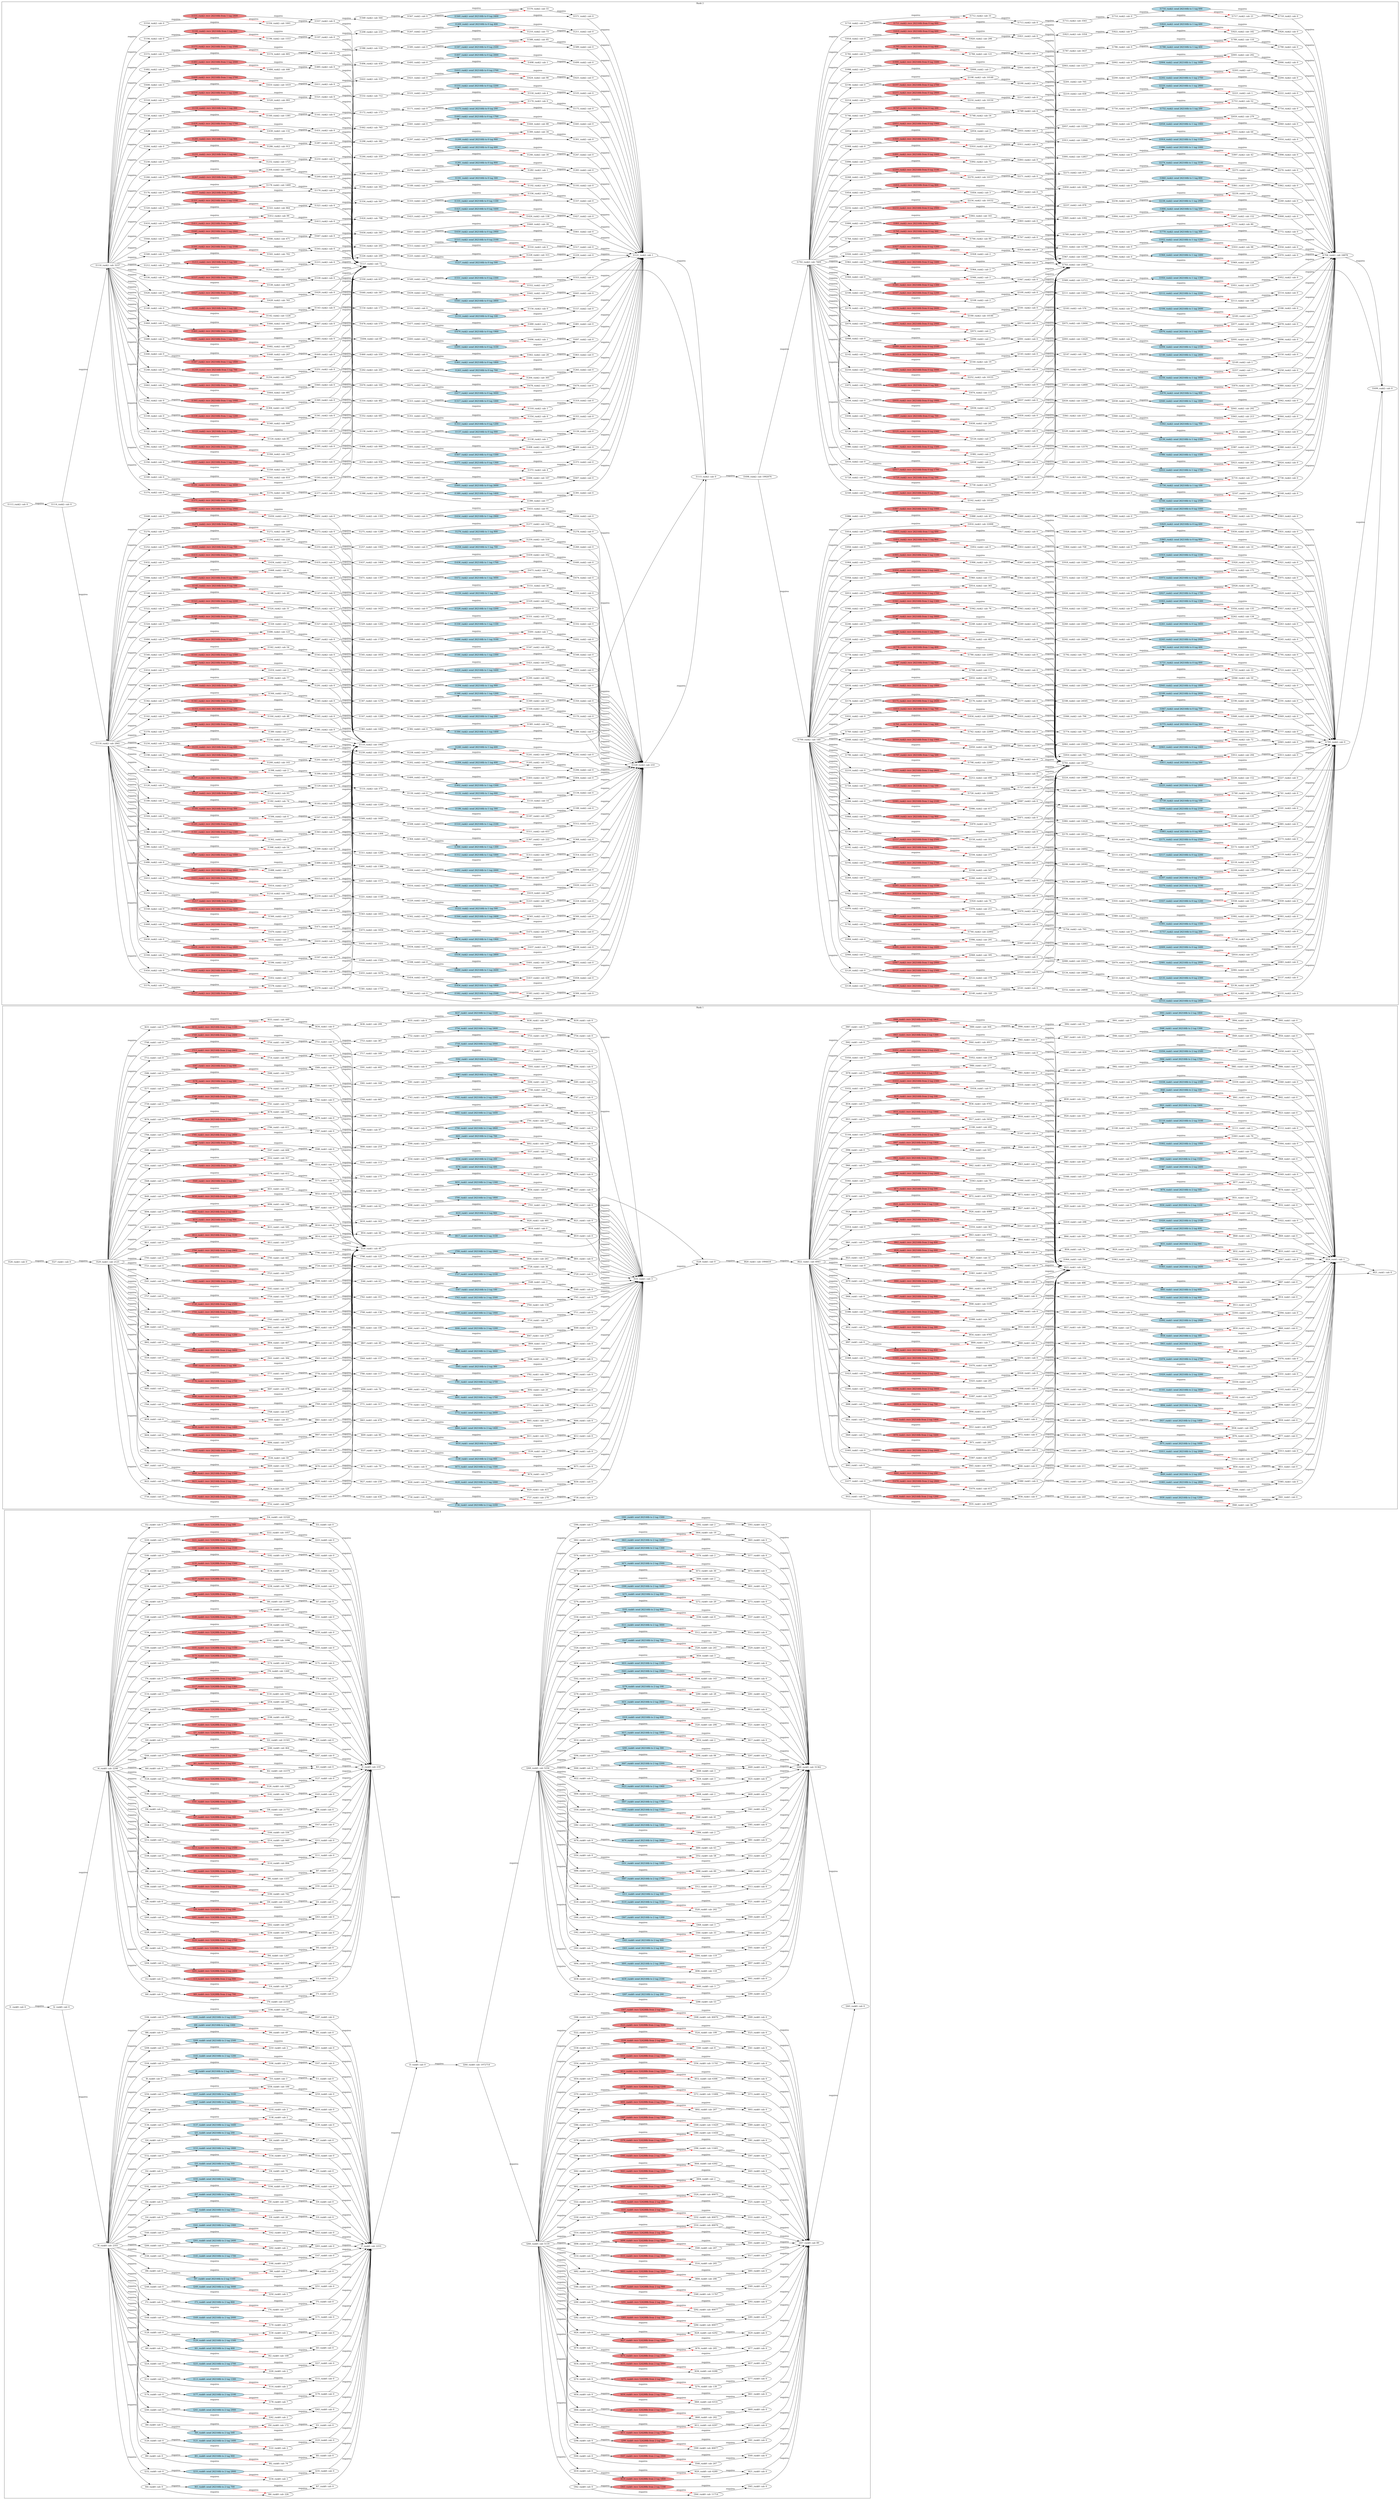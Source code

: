 digraph G {
    rankdir=LR;
    subgraph "cluster_rank_0" {
        label = "Rank 0";
        "l413_rank0: calc 0" [style=filled, fillcolor="white"];
        "l82_rank0: calc 74" [style=filled, fillcolor="white"];
        "l119_rank0: calc 0" [style=filled, fillcolor="white"];
        "l360_rank0: calc 41" [style=filled, fillcolor="white"];
        "l243_rank0: calc 0" [style=filled, fillcolor="white"];
        "l362_rank0: calc 0" [style=filled, fillcolor="white"];
        "l418_rank0: calc 0" [style=filled, fillcolor="white"];
        "l345_rank0: calc 0" [style=filled, fillcolor="white"];
        "l68_rank0: calc 0" [style=filled, fillcolor="white"];
        "l242_rank0: calc 2" [style=filled, fillcolor="white"];
        "l29_rank0: recv 524288b from 2 tag 200" [style=filled, fillcolor="lightcoral"];
        "l205_rank0: recv 524288b from 2 tag 2400" [style=filled, fillcolor="lightcoral"];
        "l194_rank0: calc 53" [style=filled, fillcolor="white"];
        "l17_rank0: send 262144b to 2 tag 100" [style=filled, fillcolor="lightblue"];
        "l10_rank0: calc 3" [style=filled, fillcolor="white"];
        "l416_rank0: calc 2" [style=filled, fillcolor="white"];
        "l37_rank0: recv 524288b from 2 tag 300" [style=filled, fillcolor="lightcoral"];
        "l133_rank0: recv 524288b from 2 tag 1500" [style=filled, fillcolor="lightcoral"];
        "l233_rank0: send 262144b to 2 tag 2800" [style=filled, fillcolor="lightblue"];
        "l480_rank0: calc 63" [style=filled, fillcolor="white"];
        "l506_rank0: calc 0" [style=filled, fillcolor="white"];
        "l65_rank0: send 262144b to 2 tag 700" [style=filled, fillcolor="lightblue"];
        "l64_rank0: calc 0" [style=filled, fillcolor="white"];
        "l286_rank0: calc 0" [style=filled, fillcolor="white"];
        "l438_rank0: calc 0" [style=filled, fillcolor="white"];
        "l46_rank0: calc 21990" [style=filled, fillcolor="white"];
        "l109_rank0: recv 524288b from 2 tag 1200" [style=filled, fillcolor="lightcoral"];
        "l494_rank0: calc 0" [style=filled, fillcolor="white"];
        "l232_rank0: calc 0" [style=filled, fillcolor="white"];
        "l302_rank0: calc 0" [style=filled, fillcolor="white"];
        "l516_rank0: calc 205" [style=filled, fillcolor="white"];
        "l218_rank0: calc 2" [style=filled, fillcolor="white"];
        "l70_rank0: calc 22554" [style=filled, fillcolor="white"];
        "l315_rank0: recv 524288b from 2 tag 500" [style=filled, fillcolor="lightcoral"];
        "l298_rank0: calc 0" [style=filled, fillcolor="white"];
        "l459_rank0: recv 524288b from 2 tag 2300" [style=filled, fillcolor="lightcoral"];
        "l512_rank0: calc 180" [style=filled, fillcolor="white"];
        "l410_rank0: calc 0" [style=filled, fillcolor="white"];
        "l166_rank0: calc 556" [style=filled, fillcolor="white"];
        "l342_rank0: calc 0" [style=filled, fillcolor="white"];
        "l272_rank0: calc 20" [style=filled, fillcolor="white"];
        "l80_rank0: calc 0" [style=filled, fillcolor="white"];
        "l309_rank0: calc 0" [style=filled, fillcolor="white"];
        "l366_rank0: calc 0" [style=filled, fillcolor="white"];
        "l351_rank0: send 262144b to 2 tag 1000" [style=filled, fillcolor="lightblue"];
        "l292_rank0: calc 40077" [style=filled, fillcolor="white"];
        "l47_rank0: calc 0" [style=filled, fillcolor="white"];
        "l466_rank0: calc 0" [style=filled, fillcolor="white"];
        "l492_rank0: calc 207" [style=filled, fillcolor="white"];
        "l120_rank0: calc 0" [style=filled, fillcolor="white"];
        "l146_rank0: calc 2" [style=filled, fillcolor="white"];
        "l458_rank0: calc 0" [style=filled, fillcolor="white"];
        "l86_rank0: calc 1333" [style=filled, fillcolor="white"];
        "l48_rank0: calc 0" [style=filled, fillcolor="white"];
        "l71_rank0: calc 0" [style=filled, fillcolor="white"];
        "l255_rank0: calc 0" [style=filled, fillcolor="white"];
        "l199_rank0: calc 0" [style=filled, fillcolor="white"];
        "l423_rank0: send 262144b to 2 tag 1900" [style=filled, fillcolor="lightblue"];
        "l178_rank0: calc 7" [style=filled, fillcolor="white"];
        "l425_rank0: calc 0" [style=filled, fillcolor="white"];
        "l197_rank0: recv 524288b from 2 tag 2300" [style=filled, fillcolor="lightcoral"];
        "l293_rank0: calc 0" [style=filled, fillcolor="white"];
        "l377_rank0: calc 0" [style=filled, fillcolor="white"];
        "l190_rank0: calc 742" [style=filled, fillcolor="white"];
        "l361_rank0: calc 0" [style=filled, fillcolor="white"];
        "l518_rank0: calc 0" [style=filled, fillcolor="white"];
        "l49_rank0: send 262144b to 2 tag 500" [style=filled, fillcolor="lightblue"];
        "l99_rank0: calc 0" [style=filled, fillcolor="white"];
        "l449_rank0: calc 0" [style=filled, fillcolor="white"];
        "l457_rank0: calc 0" [style=filled, fillcolor="white"];
        "l207_rank0: calc 0" [style=filled, fillcolor="white"];
        "l18_rank0: calc 20" [style=filled, fillcolor="white"];
        "l304_rank0: calc 119" [style=filled, fillcolor="white"];
        "l107_rank0: calc 0" [style=filled, fillcolor="white"];
        "l11_rank0: calc 0" [style=filled, fillcolor="white"];
        "l332_rank0: calc 40075" [style=filled, fillcolor="white"];
        "l19_rank0: calc 0" [style=filled, fillcolor="white"];
        "l12_rank0: calc 0" [style=filled, fillcolor="white"];
        "l182_rank0: calc 474" [style=filled, fillcolor="white"];
        "l240_rank0: calc 0" [style=filled, fillcolor="white"];
        "l347_rank0: recv 524288b from 2 tag 900" [style=filled, fillcolor="lightcoral"];
        "l122_rank0: calc 2" [style=filled, fillcolor="white"];
        "l238_rank0: calc 768" [style=filled, fillcolor="white"];
        "l308_rank0: calc 40076" [style=filled, fillcolor="white"];
        "l317_rank0: calc 0" [style=filled, fillcolor="white"];
        "l75_rank0: calc 0" [style=filled, fillcolor="white"];
        "l274_rank0: calc 0" [style=filled, fillcolor="white"];
        "l91_rank0: calc 0" [style=filled, fillcolor="white"];
        "l310_rank0: calc 0" [style=filled, fillcolor="white"];
        "l419_rank0: recv 524288b from 2 tag 1800" [style=filled, fillcolor="lightcoral"];
        "l411_rank0: recv 524288b from 2 tag 1700" [style=filled, fillcolor="lightcoral"];
        "l443_rank0: recv 524288b from 2 tag 2100" [style=filled, fillcolor="lightcoral"];
        "l13_rank0: recv 524288b from 2 tag 000" [style=filled, fillcolor="lightcoral"];
        "l475_rank0: recv 524288b from 2 tag 2500" [style=filled, fillcolor="lightcoral"];
        "l477_rank0: calc 0" [style=filled, fillcolor="white"];
        "l204_rank0: calc 0" [style=filled, fillcolor="white"];
        "l359_rank0: send 262144b to 2 tag 1100" [style=filled, fillcolor="lightblue"];
        "l92_rank0: calc 0" [style=filled, fillcolor="white"];
        "l432_rank0: calc 2" [style=filled, fillcolor="white"];
        "l434_rank0: calc 0" [style=filled, fillcolor="white"];
        "l176_rank0: calc 0" [style=filled, fillcolor="white"];
        "l474_rank0: calc 0" [style=filled, fillcolor="white"];
        "l61_rank0: recv 524288b from 2 tag 600" [style=filled, fillcolor="lightcoral"];
        "l356_rank0: calc 11741" [style=filled, fillcolor="white"];
        "l486_rank0: calc 0" [style=filled, fillcolor="white"];
        "l112_rank0: calc 0" [style=filled, fillcolor="white"];
        "l455_rank0: send 262144b to 2 tag 2300" [style=filled, fillcolor="lightblue"];
        "l487_rank0: send 262144b to 2 tag 2700" [style=filled, fillcolor="lightblue"];
        "l22_rank0: calc 21501" [style=filled, fillcolor="white"];
        "l62_rank0: calc 22379" [style=filled, fillcolor="white"];
        "l367_rank0: send 262144b to 2 tag 1200" [style=filled, fillcolor="lightblue"];
        "l83_rank0: calc 0" [style=filled, fillcolor="white"];
        "l224_rank0: calc 0" [style=filled, fillcolor="white"];
        "l468_rank0: calc 202" [style=filled, fillcolor="white"];
        "l509_rank0: calc 0" [style=filled, fillcolor="white"];
        "l106_rank0: calc 2" [style=filled, fillcolor="white"];
        "l14_rank0: calc 58" [style=filled, fillcolor="white"];
        "l174_rank0: calc 414" [style=filled, fillcolor="white"];
        "l173_rank0: recv 524288b from 2 tag 2000" [style=filled, fillcolor="lightcoral"];
        "l429_rank0: calc 0" [style=filled, fillcolor="white"];
        "l328_rank0: calc 241" [style=filled, fillcolor="white"];
        "l153_rank0: send 262144b to 2 tag 1800" [style=filled, fillcolor="lightblue"];
        "l228_rank0: calc 0" [style=filled, fillcolor="white"];
        "l129_rank0: send 262144b to 2 tag 1500" [style=filled, fillcolor="lightblue"];
        "l320_rank0: calc 206" [style=filled, fillcolor="white"];
        "l472_rank0: calc 30" [style=filled, fillcolor="white"];
        "l191_rank0: calc 0" [style=filled, fillcolor="white"];
        "l364_rank0: calc 11714" [style=filled, fillcolor="white"];
        "l211_rank0: calc 0" [style=filled, fillcolor="white"];
        "l260_rank0: calc 0" [style=filled, fillcolor="white"];
        "l365_rank0: calc 0" [style=filled, fillcolor="white"];
        "l350_rank0: calc 0" [style=filled, fillcolor="white"];
        "l187_rank0: calc 0" [style=filled, fillcolor="white"];
        "l223_rank0: calc 0" [style=filled, fillcolor="white"];
        "l478_rank0: calc 0" [style=filled, fillcolor="white"];
        "l399_rank0: send 262144b to 2 tag 1600" [style=filled, fillcolor="lightblue"];
        "l388_rank0: calc 11629" [style=filled, fillcolor="white"];
        "l515_rank0: recv 524288b from 2 tag 3000" [style=filled, fillcolor="lightcoral"];
        "l249_rank0: send 262144b to 2 tag 3000" [style=filled, fillcolor="lightblue"];
        "l28_rank0: calc 0" [style=filled, fillcolor="white"];
        "l284_rank0: calc 40077" [style=filled, fillcolor="white"];
        "l440_rank0: calc 3" [style=filled, fillcolor="white"];
        "l382_rank0: calc 0" [style=filled, fillcolor="white"];
        "l426_rank0: calc 0" [style=filled, fillcolor="white"];
        "l40_rank0: calc 0" [style=filled, fillcolor="white"];
        "l323_rank0: recv 524288b from 2 tag 600" [style=filled, fillcolor="lightcoral"];
        "l247_rank0: calc 0" [style=filled, fillcolor="white"];
        "l203_rank0: calc 0" [style=filled, fillcolor="white"];
        "l53_rank0: recv 524288b from 2 tag 500" [style=filled, fillcolor="lightcoral"];
        "l435_rank0: recv 524288b from 2 tag 2000" [style=filled, fillcolor="lightcoral"];
        "l162_rank0: calc 2" [style=filled, fillcolor="white"];
        "l504_rank0: calc 143" [style=filled, fillcolor="white"];
        "l321_rank0: calc 0" [style=filled, fillcolor="white"];
        "l282_rank0: calc 0" [style=filled, fillcolor="white"];
        "l9_rank0: send 262144b to 2 tag 000" [style=filled, fillcolor="lightblue"];
        "l465_rank0: calc 0" [style=filled, fillcolor="white"];
        "l290_rank0: calc 0" [style=filled, fillcolor="white"];
        "l300_rank0: calc 40077" [style=filled, fillcolor="white"];
        "l358_rank0: calc 0" [style=filled, fillcolor="white"];
        "l188_rank0: calc 0" [style=filled, fillcolor="white"];
        "l346_rank0: calc 0" [style=filled, fillcolor="white"];
        "l213_rank0: recv 524288b from 2 tag 2500" [style=filled, fillcolor="lightcoral"];
        "l406_rank0: calc 0" [style=filled, fillcolor="white"];
        "l482_rank0: calc 0" [style=filled, fillcolor="white"];
        "l128_rank0: calc 0" [style=filled, fillcolor="white"];
        "l456_rank0: calc 3" [style=filled, fillcolor="white"];
        "l41_rank0: send 262144b to 2 tag 400" [style=filled, fillcolor="lightblue"];
        "l514_rank0: calc 0" [style=filled, fillcolor="white"];
        "l84_rank0: calc 0" [style=filled, fillcolor="white"];
        "l154_rank0: calc 2" [style=filled, fillcolor="white"];
        "l185_rank0: send 262144b to 2 tag 2200" [style=filled, fillcolor="lightblue"];
        "l491_rank0: recv 524288b from 2 tag 2700" [style=filled, fillcolor="lightcoral"];
        "l498_rank0: calc 0" [style=filled, fillcolor="white"];
        "l239_rank0: calc 0" [style=filled, fillcolor="white"];
        "l108_rank0: calc 0" [style=filled, fillcolor="white"];
        "l381_rank0: calc 0" [style=filled, fillcolor="white"];
        "l314_rank0: calc 0" [style=filled, fillcolor="white"];
        "l453_rank0: calc 0" [style=filled, fillcolor="white"];
        "l34_rank0: calc 70" [style=filled, fillcolor="white"];
        "l500_rank0: calc 207" [style=filled, fillcolor="white"];
        "l339_rank0: recv 524288b from 2 tag 800" [style=filled, fillcolor="lightcoral"];
        "l198_rank0: calc 859" [style=filled, fillcolor="white"];
        "l445_rank0: calc 0" [style=filled, fillcolor="white"];
        "l422_rank0: calc 0" [style=filled, fillcolor="white"];
        "l446_rank0: calc 0" [style=filled, fillcolor="white"];
        "l294_rank0: calc 0" [style=filled, fillcolor="white"];
        "l401_rank0: calc 0" [style=filled, fillcolor="white"];
        "l303_rank0: send 262144b to 2 tag 400" [style=filled, fillcolor="lightblue"];
        "l168_rank0: calc 0" [style=filled, fillcolor="white"];
        "l72_rank0: calc 0" [style=filled, fillcolor="white"];
        "l101_rank0: recv 524288b from 2 tag 1100" [style=filled, fillcolor="lightcoral"];
        "l248_rank0: calc 0" [style=filled, fillcolor="white"];
        "l414_rank0: calc 0" [style=filled, fillcolor="white"];
        "l277_rank0: calc 0" [style=filled, fillcolor="white"];
        "l2_rank0: calc 0" [style=filled, fillcolor="white"];
        "l33_rank0: send 262144b to 2 tag 300" [style=filled, fillcolor="lightblue"];
        "l96_rank0: calc 0" [style=filled, fillcolor="white"];
        "l134_rank0: calc 838" [style=filled, fillcolor="white"];
        "l392_rank0: calc 2" [style=filled, fillcolor="white"];
        "l276_rank0: calc 139" [style=filled, fillcolor="white"];
        "l149_rank0: recv 524288b from 2 tag 1700" [style=filled, fillcolor="lightcoral"];
        "l496_rank0: calc 118" [style=filled, fillcolor="white"];
        "l343_rank0: send 262144b to 2 tag 900" [style=filled, fillcolor="lightblue"];
        "l110_rank0: calc 894" [style=filled, fillcolor="white"];
        "l330_rank0: calc 0" [style=filled, fillcolor="white"];
        "l94_rank0: calc 1267" [style=filled, fillcolor="white"];
        "l397_rank0: calc 0" [style=filled, fillcolor="white"];
        "l3_rank0: calc 0" [style=filled, fillcolor="white"];
        "l407_rank0: send 262144b to 2 tag 1700" [style=filled, fillcolor="lightblue"];
        "l452_rank0: calc 6306" [style=filled, fillcolor="white"];
        "l318_rank0: calc 0" [style=filled, fillcolor="white"];
        "l285_rank0: calc 0" [style=filled, fillcolor="white"];
        "l144_rank0: calc 0" [style=filled, fillcolor="white"];
        "l212_rank0: calc 0" [style=filled, fillcolor="white"];
        "l113_rank0: send 262144b to 2 tag 1300" [style=filled, fillcolor="lightblue"];
        "l322_rank0: calc 0" [style=filled, fillcolor="white"];
        "l402_rank0: calc 0" [style=filled, fillcolor="white"];
        "l58_rank0: calc 195" [style=filled, fillcolor="white"];
        "l175_rank0: calc 0" [style=filled, fillcolor="white"];
        "l263_rank0: calc 0" [style=filled, fillcolor="white"];
        "l384_rank0: calc 2" [style=filled, fillcolor="white"];
        "l66_rank0: calc 226" [style=filled, fillcolor="white"];
        "l405_rank0: calc 0" [style=filled, fillcolor="white"];
        "l508_rank0: calc 207" [style=filled, fillcolor="white"];
        "l400_rank0: calc 2" [style=filled, fillcolor="white"];
        "l51_rank0: calc 0" [style=filled, fillcolor="white"];
        "l269_rank0: calc 31362" [style=filled, fillcolor="white"];
        "l200_rank0: calc 0" [style=filled, fillcolor="white"];
        "l160_rank0: calc 0" [style=filled, fillcolor="white"];
        "l430_rank0: calc 0" [style=filled, fillcolor="white"];
        "l436_rank0: calc 6288" [style=filled, fillcolor="white"];
        "l183_rank0: calc 0" [style=filled, fillcolor="white"];
        "l331_rank0: recv 524288b from 2 tag 700" [style=filled, fillcolor="lightcoral"];
        "l299_rank0: recv 524288b from 2 tag 300" [style=filled, fillcolor="lightcoral"];
        "l471_rank0: send 262144b to 2 tag 2500" [style=filled, fillcolor="lightblue"];
        "l210_rank0: calc 2" [style=filled, fillcolor="white"];
        "l125_rank0: recv 524288b from 2 tag 1400" [style=filled, fillcolor="lightcoral"];
        "l31_rank0: calc 0" [style=filled, fillcolor="white"];
        "l442_rank0: calc 0" [style=filled, fillcolor="white"];
        "l394_rank0: calc 0" [style=filled, fillcolor="white"];
        "l363_rank0: recv 524288b from 2 tag 1100" [style=filled, fillcolor="lightcoral"];
        "l67_rank0: calc 0" [style=filled, fillcolor="white"];
        "l463_rank0: send 262144b to 2 tag 2400" [style=filled, fillcolor="lightblue"];
        "l376_rank0: calc 2" [style=filled, fillcolor="white"];
        "l378_rank0: calc 0" [style=filled, fillcolor="white"];
        "l372_rank0: calc 11684" [style=filled, fillcolor="white"];
        "l6_rank0: calc 2355" [style=filled, fillcolor="white"];
        "l16_rank0: calc 0" [style=filled, fillcolor="white"];
        "l56_rank0: calc 0" [style=filled, fillcolor="white"];
        "l206_rank0: calc 854" [style=filled, fillcolor="white"];
        "l379_rank0: recv 524288b from 2 tag 1300" [style=filled, fillcolor="lightcoral"];
        "l5_rank0: calc 218" [style=filled, fillcolor="white"];
        "l278_rank0: calc 0" [style=filled, fillcolor="white"];
        "l415_rank0: send 262144b to 2 tag 1800" [style=filled, fillcolor="lightblue"];
        "l143_rank0: calc 0" [style=filled, fillcolor="white"];
        "l280_rank0: calc 28" [style=filled, fillcolor="white"];
        "l135_rank0: calc 0" [style=filled, fillcolor="white"];
        "l520_rank0: calc 202" [style=filled, fillcolor="white"];
        "l266_rank0: calc 5119" [style=filled, fillcolor="white"];
        "l271_rank0: send 262144b to 2 tag 000" [style=filled, fillcolor="lightblue"];
        "l231_rank0: calc 0" [style=filled, fillcolor="white"];
        "l164_rank0: calc 0" [style=filled, fillcolor="white"];
        "l257_rank0: send 262144b to 2 tag 3100" [style=filled, fillcolor="lightblue"];
        "l444_rank0: calc 6302" [style=filled, fillcolor="white"];
        "l192_rank0: calc 0" [style=filled, fillcolor="white"];
        "l417_rank0: calc 0" [style=filled, fillcolor="white"];
        "l357_rank0: calc 0" [style=filled, fillcolor="white"];
        "l375_rank0: send 262144b to 2 tag 1300" [style=filled, fillcolor="lightblue"];
        "l114_rank0: calc 2" [style=filled, fillcolor="white"];
        "l36_rank0: calc 0" [style=filled, fillcolor="white"];
        "l484_rank0: calc 206" [style=filled, fillcolor="white"];
        "l502_rank0: calc 0" [style=filled, fillcolor="white"];
        "l517_rank0: calc 0" [style=filled, fillcolor="white"];
        "l229_rank0: recv 524288b from 2 tag 2700" [style=filled, fillcolor="lightcoral"];
        "l85_rank0: recv 524288b from 2 tag 900" [style=filled, fillcolor="lightcoral"];
        "l170_rank0: calc 2" [style=filled, fillcolor="white"];
        "l55_rank0: calc 0" [style=filled, fillcolor="white"];
        "l473_rank0: calc 0" [style=filled, fillcolor="white"];
        "l469_rank0: calc 0" [style=filled, fillcolor="white"];
        "l126_rank0: calc 1042" [style=filled, fillcolor="white"];
        "l169_rank0: send 262144b to 2 tag 2000" [style=filled, fillcolor="lightblue"];
        "l195_rank0: calc 0" [style=filled, fillcolor="white"];
        "l32_rank0: calc 0" [style=filled, fillcolor="white"];
        "l140_rank0: calc 0" [style=filled, fillcolor="white"];
        "l189_rank0: recv 524288b from 2 tag 2200" [style=filled, fillcolor="lightcoral"];
        "l202_rank0: calc 2" [style=filled, fillcolor="white"];
        "l250_rank0: calc 5" [style=filled, fillcolor="white"];
        "l124_rank0: calc 0" [style=filled, fillcolor="white"];
        "l264_rank0: calc 1972714" [style=filled, fillcolor="white"];
        "l95_rank0: calc 0" [style=filled, fillcolor="white"];
        "l454_rank0: calc 0" [style=filled, fillcolor="white"];
        "l215_rank0: calc 0" [style=filled, fillcolor="white"];
        "l171_rank0: calc 0" [style=filled, fillcolor="white"];
        "l115_rank0: calc 0" [style=filled, fillcolor="white"];
        "l21_rank0: recv 524288b from 2 tag 100" [style=filled, fillcolor="lightcoral"];
        "l60_rank0: calc 0" [style=filled, fillcolor="white"];
        "l326_rank0: calc 0" [style=filled, fillcolor="white"];
        "l244_rank0: calc 0" [style=filled, fillcolor="white"];
        "l152_rank0: calc 0" [style=filled, fillcolor="white"];
        "l501_rank0: calc 0" [style=filled, fillcolor="white"];
        "l54_rank0: calc 22320" [style=filled, fillcolor="white"];
        "l333_rank0: calc 0" [style=filled, fillcolor="white"];
        "l24_rank0: calc 0" [style=filled, fillcolor="white"];
        "l353_rank0: calc 0" [style=filled, fillcolor="white"];
        "l439_rank0: send 262144b to 2 tag 2100" [style=filled, fillcolor="lightblue"];
        "l441_rank0: calc 0" [style=filled, fillcolor="white"];
        "l163_rank0: calc 0" [style=filled, fillcolor="white"];
        "l464_rank0: calc 19" [style=filled, fillcolor="white"];
        "l497_rank0: calc 0" [style=filled, fillcolor="white"];
        "l386_rank0: calc 0" [style=filled, fillcolor="white"];
        "l167_rank0: calc 0" [style=filled, fillcolor="white"];
        "l389_rank0: calc 0" [style=filled, fillcolor="white"];
        "l510_rank0: calc 0" [style=filled, fillcolor="white"];
        "l20_rank0: calc 0" [style=filled, fillcolor="white"];
        "l136_rank0: calc 0" [style=filled, fillcolor="white"];
        "l311_rank0: send 262144b to 2 tag 500" [style=filled, fillcolor="lightblue"];
        "l216_rank0: calc 0" [style=filled, fillcolor="white"];
        "l525_rank0: calc 0" [style=filled, fillcolor="white"];
        "l105_rank0: send 262144b to 2 tag 1200" [style=filled, fillcolor="lightblue"];
        "l476_rank0: calc 205" [style=filled, fillcolor="white"];
        "l259_rank0: calc 0" [style=filled, fillcolor="white"];
        "l196_rank0: calc 0" [style=filled, fillcolor="white"];
        "l77_rank0: recv 524288b from 2 tag 800" [style=filled, fillcolor="lightcoral"];
        "l35_rank0: calc 0" [style=filled, fillcolor="white"];
        "l141_rank0: recv 524288b from 2 tag 1600" [style=filled, fillcolor="lightcoral"];
        "l335_rank0: send 262144b to 2 tag 800" [style=filled, fillcolor="lightblue"];
        "l460_rank0: calc 6314" [style=filled, fillcolor="white"];
        "l519_rank0: send 262144b to 2 tag 3100" [style=filled, fillcolor="lightblue"];
        "l177_rank0: send 262144b to 2 tag 2100" [style=filled, fillcolor="lightblue"];
        "l252_rank0: calc 0" [style=filled, fillcolor="white"];
        "l253_rank0: recv 524288b from 2 tag 3000" [style=filled, fillcolor="lightcoral"];
        "l380_rank0: calc 11656" [style=filled, fillcolor="white"];
        "l118_rank0: calc 1056" [style=filled, fillcolor="white"];
        "l301_rank0: calc 0" [style=filled, fillcolor="white"];
        "l226_rank0: calc 2" [style=filled, fillcolor="white"];
        "l319_rank0: send 262144b to 2 tag 600" [style=filled, fillcolor="lightblue"];
        "l490_rank0: calc 0" [style=filled, fillcolor="white"];
        "l313_rank0: calc 0" [style=filled, fillcolor="white"];
        "l121_rank0: send 262144b to 2 tag 1400" [style=filled, fillcolor="lightblue"];
        "l116_rank0: calc 0" [style=filled, fillcolor="white"];
        "l258_rank0: calc 100" [style=filled, fillcolor="white"];
        "l79_rank0: calc 0" [style=filled, fillcolor="white"];
        "l201_rank0: send 262144b to 2 tag 2400" [style=filled, fillcolor="lightblue"];
        "l370_rank0: calc 0" [style=filled, fillcolor="white"];
        "l448_rank0: calc 3" [style=filled, fillcolor="white"];
        "l281_rank0: calc 0" [style=filled, fillcolor="white"];
        "l76_rank0: calc 0" [style=filled, fillcolor="white"];
        "l383_rank0: send 262144b to 2 tag 1400" [style=filled, fillcolor="lightblue"];
        "l275_rank0: recv 524288b from 2 tag 000" [style=filled, fillcolor="lightcoral"];
        "l15_rank0: calc 0" [style=filled, fillcolor="white"];
        "l26_rank0: calc 45" [style=filled, fillcolor="white"];
        "l181_rank0: recv 524288b from 2 tag 2100" [style=filled, fillcolor="lightcoral"];
        "l268_rank0: calc 5256" [style=filled, fillcolor="white"];
        "l493_rank0: calc 0" [style=filled, fillcolor="white"];
        "l421_rank0: calc 0" [style=filled, fillcolor="white"];
        "l355_rank0: recv 524288b from 2 tag 1000" [style=filled, fillcolor="lightcoral"];
        "l503_rank0: send 262144b to 2 tag 2900" [style=filled, fillcolor="lightblue"];
        "l161_rank0: send 262144b to 2 tag 1900" [style=filled, fillcolor="lightblue"];
        "l307_rank0: recv 524288b from 2 tag 400" [style=filled, fillcolor="lightcoral"];
        "l221_rank0: recv 524288b from 2 tag 2600" [style=filled, fillcolor="lightcoral"];
        "l521_rank0: calc 0" [style=filled, fillcolor="white"];
        "l327_rank0: send 262144b to 2 tag 700" [style=filled, fillcolor="lightblue"];
        "l256_rank0: calc 0" [style=filled, fillcolor="white"];
        "l336_rank0: calc 8" [style=filled, fillcolor="white"];
        "l461_rank0: calc 0" [style=filled, fillcolor="white"];
        "l489_rank0: calc 0" [style=filled, fillcolor="white"];
        "l145_rank0: send 262144b to 2 tag 1700" [style=filled, fillcolor="lightblue"];
        "l481_rank0: calc 0" [style=filled, fillcolor="white"];
        "l334_rank0: calc 0" [style=filled, fillcolor="white"];
        "l222_rank0: calc 1057" [style=filled, fillcolor="white"];
        "l488_rank0: calc 89" [style=filled, fillcolor="white"];
        "l151_rank0: calc 0" [style=filled, fillcolor="white"];
        "l1_rank0: calc 0" [style=filled, fillcolor="white"];
        "l8_rank0: calc 0" [style=filled, fillcolor="white"];
        "l245_rank0: recv 524288b from 2 tag 2900" [style=filled, fillcolor="lightcoral"];
        "l395_rank0: recv 524288b from 2 tag 1500" [style=filled, fillcolor="lightcoral"];
        "l437_rank0: calc 0" [style=filled, fillcolor="white"];
        "l396_rank0: calc 11601" [style=filled, fillcolor="white"];
        "l385_rank0: calc 0" [style=filled, fillcolor="white"];
        "l157_rank0: recv 524288b from 2 tag 1800" [style=filled, fillcolor="lightcoral"];
        "l450_rank0: calc 0" [style=filled, fillcolor="white"];
        "l267_rank0: calc 89" [style=filled, fillcolor="white"];
        "l431_rank0: send 262144b to 2 tag 2000" [style=filled, fillcolor="lightblue"];
        "l340_rank0: calc 8" [style=filled, fillcolor="white"];
        "l172_rank0: calc 0" [style=filled, fillcolor="white"];
        "l127_rank0: calc 0" [style=filled, fillcolor="white"];
        "l265_rank0: calc 0" [style=filled, fillcolor="white"];
        "l137_rank0: send 262144b to 2 tag 1600" [style=filled, fillcolor="lightblue"];
        "l234_rank0: calc 2" [style=filled, fillcolor="white"];
        "l262_rank0: calc 249" [style=filled, fillcolor="white"];
        "l142_rank0: calc 704" [style=filled, fillcolor="white"];
        "l209_rank0: send 262144b to 2 tag 2500" [style=filled, fillcolor="lightblue"];
        "l104_rank0: calc 0" [style=filled, fillcolor="white"];
        "l288_rank0: calc 53" [style=filled, fillcolor="white"];
        "l524_rank0: calc 199" [style=filled, fillcolor="white"];
        "l131_rank0: calc 0" [style=filled, fillcolor="white"];
        "l513_rank0: calc 0" [style=filled, fillcolor="white"];
        "l283_rank0: recv 524288b from 2 tag 100" [style=filled, fillcolor="lightcoral"];
        "l237_rank0: recv 524288b from 2 tag 2800" [style=filled, fillcolor="lightcoral"];
        "l90_rank0: calc 49" [style=filled, fillcolor="white"];
        "l89_rank0: send 262144b to 2 tag 1000" [style=filled, fillcolor="lightblue"];
        "l214_rank0: calc 849" [style=filled, fillcolor="white"];
        "l50_rank0: calc 172" [style=filled, fillcolor="white"];
        "l368_rank0: calc 3" [style=filled, fillcolor="white"];
        "l225_rank0: send 262144b to 2 tag 2700" [style=filled, fillcolor="lightblue"];
        "l59_rank0: calc 0" [style=filled, fillcolor="white"];
        "l179_rank0: calc 0" [style=filled, fillcolor="white"];
        "l485_rank0: calc 0" [style=filled, fillcolor="white"];
        "l208_rank0: calc 0" [style=filled, fillcolor="white"];
        "l100_rank0: calc 0" [style=filled, fillcolor="white"];
        "l373_rank0: calc 0" [style=filled, fillcolor="white"];
        "l403_rank0: recv 524288b from 2 tag 1600" [style=filled, fillcolor="lightcoral"];
        "l156_rank0: calc 0" [style=filled, fillcolor="white"];
        "l139_rank0: calc 0" [style=filled, fillcolor="white"];
        "l25_rank0: send 262144b to 2 tag 200" [style=filled, fillcolor="lightblue"];
        "l523_rank0: recv 524288b from 2 tag 3100" [style=filled, fillcolor="lightcoral"];
        "l148_rank0: calc 0" [style=filled, fillcolor="white"];
        "l291_rank0: recv 524288b from 2 tag 200" [style=filled, fillcolor="lightcoral"];
        "l44_rank0: calc 0" [style=filled, fillcolor="white"];
        "l130_rank0: calc 2" [style=filled, fillcolor="white"];
        "l236_rank0: calc 0" [style=filled, fillcolor="white"];
        "l354_rank0: calc 0" [style=filled, fillcolor="white"];
        "l270_rank0: calc 0" [style=filled, fillcolor="white"];
        "l117_rank0: recv 524288b from 2 tag 1300" [style=filled, fillcolor="lightcoral"];
        "l93_rank0: recv 524288b from 2 tag 1000" [style=filled, fillcolor="lightcoral"];
        "l279_rank0: send 262144b to 2 tag 100" [style=filled, fillcolor="lightblue"];
        "l348_rank0: calc 11767" [style=filled, fillcolor="white"];
        "l479_rank0: send 262144b to 2 tag 2600" [style=filled, fillcolor="lightblue"];
        "l451_rank0: recv 524288b from 2 tag 2200" [style=filled, fillcolor="lightcoral"];
        "l132_rank0: calc 0" [style=filled, fillcolor="white"];
        "l349_rank0: calc 0" [style=filled, fillcolor="white"];
        "l39_rank0: calc 0" [style=filled, fillcolor="white"];
        "l88_rank0: calc 0" [style=filled, fillcolor="white"];
        "l147_rank0: calc 0" [style=filled, fillcolor="white"];
        "l219_rank0: calc 0" [style=filled, fillcolor="white"];
        "l398_rank0: calc 0" [style=filled, fillcolor="white"];
        "l57_rank0: send 262144b to 2 tag 600" [style=filled, fillcolor="lightblue"];
        "l103_rank0: calc 0" [style=filled, fillcolor="white"];
        "l297_rank0: calc 0" [style=filled, fillcolor="white"];
        "l325_rank0: calc 0" [style=filled, fillcolor="white"];
        "l23_rank0: calc 0" [style=filled, fillcolor="white"];
        "l505_rank0: calc 0" [style=filled, fillcolor="white"];
        "l150_rank0: calc 677" [style=filled, fillcolor="white"];
        "l312_rank0: calc 157" [style=filled, fillcolor="white"];
        "l352_rank0: calc 58" [style=filled, fillcolor="white"];
        "l246_rank0: calc 464" [style=filled, fillcolor="white"];
        "l102_rank0: calc 1096" [style=filled, fillcolor="white"];
        "l371_rank0: recv 524288b from 2 tag 1200" [style=filled, fillcolor="lightcoral"];
        "l427_rank0: recv 524288b from 2 tag 1900" [style=filled, fillcolor="lightcoral"];
        "l483_rank0: recv 524288b from 2 tag 2600" [style=filled, fillcolor="lightcoral"];
        "l470_rank0: calc 0" [style=filled, fillcolor="white"];
        "l369_rank0: calc 0" [style=filled, fillcolor="white"];
        "l123_rank0: calc 0" [style=filled, fillcolor="white"];
        "l87_rank0: calc 0" [style=filled, fillcolor="white"];
        "l374_rank0: calc 0" [style=filled, fillcolor="white"];
        "l7_rank0: calc 2255" [style=filled, fillcolor="white"];
        "l111_rank0: calc 0" [style=filled, fillcolor="white"];
        "l63_rank0: calc 0" [style=filled, fillcolor="white"];
        "l338_rank0: calc 0" [style=filled, fillcolor="white"];
        "l424_rank0: calc 3" [style=filled, fillcolor="white"];
        "l78_rank0: calc 1269" [style=filled, fillcolor="white"];
        "l261_rank0: recv 524288b from 2 tag 3100" [style=filled, fillcolor="lightcoral"];
        "l511_rank0: send 262144b to 2 tag 3000" [style=filled, fillcolor="lightblue"];
        "l296_rank0: calc 84" [style=filled, fillcolor="white"];
        "l74_rank0: calc 177" [style=filled, fillcolor="white"];
        "l235_rank0: calc 0" [style=filled, fillcolor="white"];
        "l73_rank0: send 262144b to 2 tag 800" [style=filled, fillcolor="lightblue"];
        "l409_rank0: calc 0" [style=filled, fillcolor="white"];
        "l522_rank0: calc 0" [style=filled, fillcolor="white"];
        "l337_rank0: calc 0" [style=filled, fillcolor="white"];
        "l420_rank0: calc 6289" [style=filled, fillcolor="white"];
        "l97_rank0: send 262144b to 2 tag 1100" [style=filled, fillcolor="lightblue"];
        "l393_rank0: calc 0" [style=filled, fillcolor="white"];
        "l241_rank0: send 262144b to 2 tag 2900" [style=filled, fillcolor="lightblue"];
        "l159_rank0: calc 0" [style=filled, fillcolor="white"];
        "l138_rank0: calc 2" [style=filled, fillcolor="white"];
        "l341_rank0: calc 0" [style=filled, fillcolor="white"];
        "l408_rank0: calc 2" [style=filled, fillcolor="white"];
        "l251_rank0: calc 0" [style=filled, fillcolor="white"];
        "l428_rank0: calc 6292" [style=filled, fillcolor="white"];
        "l45_rank0: recv 524288b from 2 tag 400" [style=filled, fillcolor="lightcoral"];
        "l344_rank0: calc 33" [style=filled, fillcolor="white"];
        "l38_rank0: calc 21751" [style=filled, fillcolor="white"];
        "l30_rank0: calc 21626" [style=filled, fillcolor="white"];
        "l180_rank0: calc 0" [style=filled, fillcolor="white"];
        "l289_rank0: calc 0" [style=filled, fillcolor="white"];
        "l42_rank0: calc 100" [style=filled, fillcolor="white"];
        "l220_rank0: calc 0" [style=filled, fillcolor="white"];
        "l306_rank0: calc 0" [style=filled, fillcolor="white"];
        "l467_rank0: recv 524288b from 2 tag 2400" [style=filled, fillcolor="lightcoral"];
        "l158_rank0: calc 656" [style=filled, fillcolor="white"];
        "l499_rank0: recv 524288b from 2 tag 2800" [style=filled, fillcolor="lightcoral"];
        "l412_rank0: calc 6297" [style=filled, fillcolor="white"];
        "l81_rank0: send 262144b to 2 tag 900" [style=filled, fillcolor="lightblue"];
        "l324_rank0: calc 40075" [style=filled, fillcolor="white"];
        "l230_rank0: calc 976" [style=filled, fillcolor="white"];
        "l273_rank0: calc 0" [style=filled, fillcolor="white"];
        "l305_rank0: calc 0" [style=filled, fillcolor="white"];
        "l447_rank0: send 262144b to 2 tag 2200" [style=filled, fillcolor="lightblue"];
        "l193_rank0: send 262144b to 2 tag 2300" [style=filled, fillcolor="lightblue"];
        "l254_rank0: calc 282" [style=filled, fillcolor="white"];
        "l295_rank0: send 262144b to 2 tag 300" [style=filled, fillcolor="lightblue"];
        "l507_rank0: recv 524288b from 2 tag 2900" [style=filled, fillcolor="lightcoral"];
        "l227_rank0: calc 0" [style=filled, fillcolor="white"];
        "l69_rank0: recv 524288b from 2 tag 700" [style=filled, fillcolor="lightcoral"];
        "l462_rank0: calc 0" [style=filled, fillcolor="white"];
        "l217_rank0: send 262144b to 2 tag 2600" [style=filled, fillcolor="lightblue"];
        "l391_rank0: send 262144b to 2 tag 1500" [style=filled, fillcolor="lightblue"];
        "l329_rank0: calc 0" [style=filled, fillcolor="white"];
        "l165_rank0: recv 524288b from 2 tag 1900" [style=filled, fillcolor="lightcoral"];
        "l98_rank0: calc 2" [style=filled, fillcolor="white"];
        "l404_rank0: calc 2" [style=filled, fillcolor="white"];
        "l387_rank0: recv 524288b from 2 tag 1400" [style=filled, fillcolor="lightcoral"];
        "l155_rank0: calc 0" [style=filled, fillcolor="white"];
        "l390_rank0: calc 0" [style=filled, fillcolor="white"];
        "l495_rank0: send 262144b to 2 tag 2800" [style=filled, fillcolor="lightblue"];
        "l186_rank0: calc 30" [style=filled, fillcolor="white"];
        "l184_rank0: calc 0" [style=filled, fillcolor="white"];
        "l287_rank0: send 262144b to 2 tag 200" [style=filled, fillcolor="lightblue"];
        "l433_rank0: calc 0" [style=filled, fillcolor="white"];
        "l43_rank0: calc 0" [style=filled, fillcolor="white"];
        "l316_rank0: calc 40076" [style=filled, fillcolor="white"];
        "l4_rank0: calc 2298" [style=filled, fillcolor="white"];
        "l52_rank0: calc 0" [style=filled, fillcolor="white"];
        "l27_rank0: calc 0" [style=filled, fillcolor="white"];
        "l1_rank0: calc 0" -> "l2_rank0: calc 0" [label="requires", color="black"];
        "l2_rank0: calc 0" -> "l4_rank0: calc 2298" [label="requires", color="black"];
        "l5_rank0: calc 218" -> "l3_rank0: calc 0" [label="requires", color="black"];
        "l2_rank0: calc 0" -> "l6_rank0: calc 2355" [label="requires", color="black"];
        "l7_rank0: calc 2255" -> "l3_rank0: calc 0" [label="requires", color="black"];
        "l6_rank0: calc 2355" -> "l8_rank0: calc 0" [label="requires", color="black"];
        "l8_rank0: calc 0" -> "l9_rank0: send 262144b to 2 tag 000" [label="requires", color="black"];
        "l8_rank0: calc 0" -> "l10_rank0: calc 3" [label="requires", color="black"];
        "l9_rank0: send 262144b to 2 tag 000" -> "l10_rank0: calc 3" [label="irequires", color="red"];
        "l10_rank0: calc 3" -> "l11_rank0: calc 0" [label="requires", color="black"];
        "l9_rank0: send 262144b to 2 tag 000" -> "l11_rank0: calc 0" [label="requires", color="black"];
        "l11_rank0: calc 0" -> "l7_rank0: calc 2255" [label="requires", color="black"];
        "l4_rank0: calc 2298" -> "l12_rank0: calc 0" [label="requires", color="black"];
        "l12_rank0: calc 0" -> "l13_rank0: recv 524288b from 2 tag 000" [label="requires", color="black"];
        "l12_rank0: calc 0" -> "l14_rank0: calc 58" [label="requires", color="black"];
        "l13_rank0: recv 524288b from 2 tag 000" -> "l14_rank0: calc 58" [label="irequires", color="red"];
        "l14_rank0: calc 58" -> "l15_rank0: calc 0" [label="requires", color="black"];
        "l13_rank0: recv 524288b from 2 tag 000" -> "l15_rank0: calc 0" [label="requires", color="black"];
        "l15_rank0: calc 0" -> "l5_rank0: calc 218" [label="requires", color="black"];
        "l6_rank0: calc 2355" -> "l16_rank0: calc 0" [label="requires", color="black"];
        "l16_rank0: calc 0" -> "l17_rank0: send 262144b to 2 tag 100" [label="requires", color="black"];
        "l16_rank0: calc 0" -> "l18_rank0: calc 20" [label="requires", color="black"];
        "l17_rank0: send 262144b to 2 tag 100" -> "l18_rank0: calc 20" [label="irequires", color="red"];
        "l18_rank0: calc 20" -> "l19_rank0: calc 0" [label="requires", color="black"];
        "l17_rank0: send 262144b to 2 tag 100" -> "l19_rank0: calc 0" [label="requires", color="black"];
        "l19_rank0: calc 0" -> "l7_rank0: calc 2255" [label="requires", color="black"];
        "l4_rank0: calc 2298" -> "l20_rank0: calc 0" [label="requires", color="black"];
        "l20_rank0: calc 0" -> "l21_rank0: recv 524288b from 2 tag 100" [label="requires", color="black"];
        "l20_rank0: calc 0" -> "l22_rank0: calc 21501" [label="requires", color="black"];
        "l21_rank0: recv 524288b from 2 tag 100" -> "l22_rank0: calc 21501" [label="irequires", color="red"];
        "l22_rank0: calc 21501" -> "l23_rank0: calc 0" [label="requires", color="black"];
        "l21_rank0: recv 524288b from 2 tag 100" -> "l23_rank0: calc 0" [label="requires", color="black"];
        "l23_rank0: calc 0" -> "l5_rank0: calc 218" [label="requires", color="black"];
        "l6_rank0: calc 2355" -> "l24_rank0: calc 0" [label="requires", color="black"];
        "l24_rank0: calc 0" -> "l25_rank0: send 262144b to 2 tag 200" [label="requires", color="black"];
        "l24_rank0: calc 0" -> "l26_rank0: calc 45" [label="requires", color="black"];
        "l25_rank0: send 262144b to 2 tag 200" -> "l26_rank0: calc 45" [label="irequires", color="red"];
        "l26_rank0: calc 45" -> "l27_rank0: calc 0" [label="requires", color="black"];
        "l25_rank0: send 262144b to 2 tag 200" -> "l27_rank0: calc 0" [label="requires", color="black"];
        "l27_rank0: calc 0" -> "l7_rank0: calc 2255" [label="requires", color="black"];
        "l4_rank0: calc 2298" -> "l28_rank0: calc 0" [label="requires", color="black"];
        "l28_rank0: calc 0" -> "l29_rank0: recv 524288b from 2 tag 200" [label="requires", color="black"];
        "l28_rank0: calc 0" -> "l30_rank0: calc 21626" [label="requires", color="black"];
        "l29_rank0: recv 524288b from 2 tag 200" -> "l30_rank0: calc 21626" [label="irequires", color="red"];
        "l30_rank0: calc 21626" -> "l31_rank0: calc 0" [label="requires", color="black"];
        "l29_rank0: recv 524288b from 2 tag 200" -> "l31_rank0: calc 0" [label="requires", color="black"];
        "l31_rank0: calc 0" -> "l5_rank0: calc 218" [label="requires", color="black"];
        "l6_rank0: calc 2355" -> "l32_rank0: calc 0" [label="requires", color="black"];
        "l32_rank0: calc 0" -> "l33_rank0: send 262144b to 2 tag 300" [label="requires", color="black"];
        "l32_rank0: calc 0" -> "l34_rank0: calc 70" [label="requires", color="black"];
        "l33_rank0: send 262144b to 2 tag 300" -> "l34_rank0: calc 70" [label="irequires", color="red"];
        "l34_rank0: calc 70" -> "l35_rank0: calc 0" [label="requires", color="black"];
        "l33_rank0: send 262144b to 2 tag 300" -> "l35_rank0: calc 0" [label="requires", color="black"];
        "l35_rank0: calc 0" -> "l7_rank0: calc 2255" [label="requires", color="black"];
        "l4_rank0: calc 2298" -> "l36_rank0: calc 0" [label="requires", color="black"];
        "l36_rank0: calc 0" -> "l37_rank0: recv 524288b from 2 tag 300" [label="requires", color="black"];
        "l36_rank0: calc 0" -> "l38_rank0: calc 21751" [label="requires", color="black"];
        "l37_rank0: recv 524288b from 2 tag 300" -> "l38_rank0: calc 21751" [label="irequires", color="red"];
        "l38_rank0: calc 21751" -> "l39_rank0: calc 0" [label="requires", color="black"];
        "l37_rank0: recv 524288b from 2 tag 300" -> "l39_rank0: calc 0" [label="requires", color="black"];
        "l39_rank0: calc 0" -> "l5_rank0: calc 218" [label="requires", color="black"];
        "l6_rank0: calc 2355" -> "l40_rank0: calc 0" [label="requires", color="black"];
        "l40_rank0: calc 0" -> "l41_rank0: send 262144b to 2 tag 400" [label="requires", color="black"];
        "l40_rank0: calc 0" -> "l42_rank0: calc 100" [label="requires", color="black"];
        "l41_rank0: send 262144b to 2 tag 400" -> "l42_rank0: calc 100" [label="irequires", color="red"];
        "l42_rank0: calc 100" -> "l43_rank0: calc 0" [label="requires", color="black"];
        "l41_rank0: send 262144b to 2 tag 400" -> "l43_rank0: calc 0" [label="requires", color="black"];
        "l43_rank0: calc 0" -> "l7_rank0: calc 2255" [label="requires", color="black"];
        "l4_rank0: calc 2298" -> "l44_rank0: calc 0" [label="requires", color="black"];
        "l44_rank0: calc 0" -> "l45_rank0: recv 524288b from 2 tag 400" [label="requires", color="black"];
        "l44_rank0: calc 0" -> "l46_rank0: calc 21990" [label="requires", color="black"];
        "l45_rank0: recv 524288b from 2 tag 400" -> "l46_rank0: calc 21990" [label="irequires", color="red"];
        "l46_rank0: calc 21990" -> "l47_rank0: calc 0" [label="requires", color="black"];
        "l45_rank0: recv 524288b from 2 tag 400" -> "l47_rank0: calc 0" [label="requires", color="black"];
        "l47_rank0: calc 0" -> "l5_rank0: calc 218" [label="requires", color="black"];
        "l6_rank0: calc 2355" -> "l48_rank0: calc 0" [label="requires", color="black"];
        "l48_rank0: calc 0" -> "l49_rank0: send 262144b to 2 tag 500" [label="requires", color="black"];
        "l48_rank0: calc 0" -> "l50_rank0: calc 172" [label="requires", color="black"];
        "l49_rank0: send 262144b to 2 tag 500" -> "l50_rank0: calc 172" [label="irequires", color="red"];
        "l50_rank0: calc 172" -> "l51_rank0: calc 0" [label="requires", color="black"];
        "l49_rank0: send 262144b to 2 tag 500" -> "l51_rank0: calc 0" [label="requires", color="black"];
        "l51_rank0: calc 0" -> "l7_rank0: calc 2255" [label="requires", color="black"];
        "l4_rank0: calc 2298" -> "l52_rank0: calc 0" [label="requires", color="black"];
        "l52_rank0: calc 0" -> "l53_rank0: recv 524288b from 2 tag 500" [label="requires", color="black"];
        "l52_rank0: calc 0" -> "l54_rank0: calc 22320" [label="requires", color="black"];
        "l53_rank0: recv 524288b from 2 tag 500" -> "l54_rank0: calc 22320" [label="irequires", color="red"];
        "l54_rank0: calc 22320" -> "l55_rank0: calc 0" [label="requires", color="black"];
        "l53_rank0: recv 524288b from 2 tag 500" -> "l55_rank0: calc 0" [label="requires", color="black"];
        "l55_rank0: calc 0" -> "l5_rank0: calc 218" [label="requires", color="black"];
        "l6_rank0: calc 2355" -> "l56_rank0: calc 0" [label="requires", color="black"];
        "l56_rank0: calc 0" -> "l57_rank0: send 262144b to 2 tag 600" [label="requires", color="black"];
        "l56_rank0: calc 0" -> "l58_rank0: calc 195" [label="requires", color="black"];
        "l57_rank0: send 262144b to 2 tag 600" -> "l58_rank0: calc 195" [label="irequires", color="red"];
        "l58_rank0: calc 195" -> "l59_rank0: calc 0" [label="requires", color="black"];
        "l57_rank0: send 262144b to 2 tag 600" -> "l59_rank0: calc 0" [label="requires", color="black"];
        "l59_rank0: calc 0" -> "l7_rank0: calc 2255" [label="requires", color="black"];
        "l4_rank0: calc 2298" -> "l60_rank0: calc 0" [label="requires", color="black"];
        "l60_rank0: calc 0" -> "l61_rank0: recv 524288b from 2 tag 600" [label="requires", color="black"];
        "l60_rank0: calc 0" -> "l62_rank0: calc 22379" [label="requires", color="black"];
        "l61_rank0: recv 524288b from 2 tag 600" -> "l62_rank0: calc 22379" [label="irequires", color="red"];
        "l62_rank0: calc 22379" -> "l63_rank0: calc 0" [label="requires", color="black"];
        "l61_rank0: recv 524288b from 2 tag 600" -> "l63_rank0: calc 0" [label="requires", color="black"];
        "l63_rank0: calc 0" -> "l5_rank0: calc 218" [label="requires", color="black"];
        "l6_rank0: calc 2355" -> "l64_rank0: calc 0" [label="requires", color="black"];
        "l64_rank0: calc 0" -> "l65_rank0: send 262144b to 2 tag 700" [label="requires", color="black"];
        "l64_rank0: calc 0" -> "l66_rank0: calc 226" [label="requires", color="black"];
        "l65_rank0: send 262144b to 2 tag 700" -> "l66_rank0: calc 226" [label="irequires", color="red"];
        "l66_rank0: calc 226" -> "l67_rank0: calc 0" [label="requires", color="black"];
        "l65_rank0: send 262144b to 2 tag 700" -> "l67_rank0: calc 0" [label="requires", color="black"];
        "l67_rank0: calc 0" -> "l7_rank0: calc 2255" [label="requires", color="black"];
        "l4_rank0: calc 2298" -> "l68_rank0: calc 0" [label="requires", color="black"];
        "l68_rank0: calc 0" -> "l69_rank0: recv 524288b from 2 tag 700" [label="requires", color="black"];
        "l68_rank0: calc 0" -> "l70_rank0: calc 22554" [label="requires", color="black"];
        "l69_rank0: recv 524288b from 2 tag 700" -> "l70_rank0: calc 22554" [label="irequires", color="red"];
        "l70_rank0: calc 22554" -> "l71_rank0: calc 0" [label="requires", color="black"];
        "l69_rank0: recv 524288b from 2 tag 700" -> "l71_rank0: calc 0" [label="requires", color="black"];
        "l71_rank0: calc 0" -> "l5_rank0: calc 218" [label="requires", color="black"];
        "l6_rank0: calc 2355" -> "l72_rank0: calc 0" [label="requires", color="black"];
        "l72_rank0: calc 0" -> "l73_rank0: send 262144b to 2 tag 800" [label="requires", color="black"];
        "l72_rank0: calc 0" -> "l74_rank0: calc 177" [label="requires", color="black"];
        "l73_rank0: send 262144b to 2 tag 800" -> "l74_rank0: calc 177" [label="irequires", color="red"];
        "l74_rank0: calc 177" -> "l75_rank0: calc 0" [label="requires", color="black"];
        "l73_rank0: send 262144b to 2 tag 800" -> "l75_rank0: calc 0" [label="requires", color="black"];
        "l75_rank0: calc 0" -> "l7_rank0: calc 2255" [label="requires", color="black"];
        "l4_rank0: calc 2298" -> "l76_rank0: calc 0" [label="requires", color="black"];
        "l76_rank0: calc 0" -> "l77_rank0: recv 524288b from 2 tag 800" [label="requires", color="black"];
        "l76_rank0: calc 0" -> "l78_rank0: calc 1269" [label="requires", color="black"];
        "l77_rank0: recv 524288b from 2 tag 800" -> "l78_rank0: calc 1269" [label="irequires", color="red"];
        "l78_rank0: calc 1269" -> "l79_rank0: calc 0" [label="requires", color="black"];
        "l77_rank0: recv 524288b from 2 tag 800" -> "l79_rank0: calc 0" [label="requires", color="black"];
        "l79_rank0: calc 0" -> "l5_rank0: calc 218" [label="requires", color="black"];
        "l6_rank0: calc 2355" -> "l80_rank0: calc 0" [label="requires", color="black"];
        "l80_rank0: calc 0" -> "l81_rank0: send 262144b to 2 tag 900" [label="requires", color="black"];
        "l80_rank0: calc 0" -> "l82_rank0: calc 74" [label="requires", color="black"];
        "l81_rank0: send 262144b to 2 tag 900" -> "l82_rank0: calc 74" [label="irequires", color="red"];
        "l82_rank0: calc 74" -> "l83_rank0: calc 0" [label="requires", color="black"];
        "l81_rank0: send 262144b to 2 tag 900" -> "l83_rank0: calc 0" [label="requires", color="black"];
        "l83_rank0: calc 0" -> "l7_rank0: calc 2255" [label="requires", color="black"];
        "l4_rank0: calc 2298" -> "l84_rank0: calc 0" [label="requires", color="black"];
        "l84_rank0: calc 0" -> "l85_rank0: recv 524288b from 2 tag 900" [label="requires", color="black"];
        "l84_rank0: calc 0" -> "l86_rank0: calc 1333" [label="requires", color="black"];
        "l85_rank0: recv 524288b from 2 tag 900" -> "l86_rank0: calc 1333" [label="irequires", color="red"];
        "l86_rank0: calc 1333" -> "l87_rank0: calc 0" [label="requires", color="black"];
        "l85_rank0: recv 524288b from 2 tag 900" -> "l87_rank0: calc 0" [label="requires", color="black"];
        "l87_rank0: calc 0" -> "l5_rank0: calc 218" [label="requires", color="black"];
        "l6_rank0: calc 2355" -> "l88_rank0: calc 0" [label="requires", color="black"];
        "l88_rank0: calc 0" -> "l89_rank0: send 262144b to 2 tag 1000" [label="requires", color="black"];
        "l88_rank0: calc 0" -> "l90_rank0: calc 49" [label="requires", color="black"];
        "l89_rank0: send 262144b to 2 tag 1000" -> "l90_rank0: calc 49" [label="irequires", color="red"];
        "l90_rank0: calc 49" -> "l91_rank0: calc 0" [label="requires", color="black"];
        "l89_rank0: send 262144b to 2 tag 1000" -> "l91_rank0: calc 0" [label="requires", color="black"];
        "l91_rank0: calc 0" -> "l7_rank0: calc 2255" [label="requires", color="black"];
        "l4_rank0: calc 2298" -> "l92_rank0: calc 0" [label="requires", color="black"];
        "l92_rank0: calc 0" -> "l93_rank0: recv 524288b from 2 tag 1000" [label="requires", color="black"];
        "l92_rank0: calc 0" -> "l94_rank0: calc 1267" [label="requires", color="black"];
        "l93_rank0: recv 524288b from 2 tag 1000" -> "l94_rank0: calc 1267" [label="irequires", color="red"];
        "l94_rank0: calc 1267" -> "l95_rank0: calc 0" [label="requires", color="black"];
        "l93_rank0: recv 524288b from 2 tag 1000" -> "l95_rank0: calc 0" [label="requires", color="black"];
        "l95_rank0: calc 0" -> "l5_rank0: calc 218" [label="requires", color="black"];
        "l6_rank0: calc 2355" -> "l96_rank0: calc 0" [label="requires", color="black"];
        "l96_rank0: calc 0" -> "l97_rank0: send 262144b to 2 tag 1100" [label="requires", color="black"];
        "l96_rank0: calc 0" -> "l98_rank0: calc 2" [label="requires", color="black"];
        "l97_rank0: send 262144b to 2 tag 1100" -> "l98_rank0: calc 2" [label="irequires", color="red"];
        "l98_rank0: calc 2" -> "l99_rank0: calc 0" [label="requires", color="black"];
        "l97_rank0: send 262144b to 2 tag 1100" -> "l99_rank0: calc 0" [label="requires", color="black"];
        "l99_rank0: calc 0" -> "l7_rank0: calc 2255" [label="requires", color="black"];
        "l4_rank0: calc 2298" -> "l100_rank0: calc 0" [label="requires", color="black"];
        "l100_rank0: calc 0" -> "l101_rank0: recv 524288b from 2 tag 1100" [label="requires", color="black"];
        "l100_rank0: calc 0" -> "l102_rank0: calc 1096" [label="requires", color="black"];
        "l101_rank0: recv 524288b from 2 tag 1100" -> "l102_rank0: calc 1096" [label="irequires", color="red"];
        "l102_rank0: calc 1096" -> "l103_rank0: calc 0" [label="requires", color="black"];
        "l101_rank0: recv 524288b from 2 tag 1100" -> "l103_rank0: calc 0" [label="requires", color="black"];
        "l103_rank0: calc 0" -> "l5_rank0: calc 218" [label="requires", color="black"];
        "l6_rank0: calc 2355" -> "l104_rank0: calc 0" [label="requires", color="black"];
        "l104_rank0: calc 0" -> "l105_rank0: send 262144b to 2 tag 1200" [label="requires", color="black"];
        "l104_rank0: calc 0" -> "l106_rank0: calc 2" [label="requires", color="black"];
        "l105_rank0: send 262144b to 2 tag 1200" -> "l106_rank0: calc 2" [label="irequires", color="red"];
        "l106_rank0: calc 2" -> "l107_rank0: calc 0" [label="requires", color="black"];
        "l105_rank0: send 262144b to 2 tag 1200" -> "l107_rank0: calc 0" [label="requires", color="black"];
        "l107_rank0: calc 0" -> "l7_rank0: calc 2255" [label="requires", color="black"];
        "l4_rank0: calc 2298" -> "l108_rank0: calc 0" [label="requires", color="black"];
        "l108_rank0: calc 0" -> "l109_rank0: recv 524288b from 2 tag 1200" [label="requires", color="black"];
        "l108_rank0: calc 0" -> "l110_rank0: calc 894" [label="requires", color="black"];
        "l109_rank0: recv 524288b from 2 tag 1200" -> "l110_rank0: calc 894" [label="irequires", color="red"];
        "l110_rank0: calc 894" -> "l111_rank0: calc 0" [label="requires", color="black"];
        "l109_rank0: recv 524288b from 2 tag 1200" -> "l111_rank0: calc 0" [label="requires", color="black"];
        "l111_rank0: calc 0" -> "l5_rank0: calc 218" [label="requires", color="black"];
        "l6_rank0: calc 2355" -> "l112_rank0: calc 0" [label="requires", color="black"];
        "l112_rank0: calc 0" -> "l113_rank0: send 262144b to 2 tag 1300" [label="requires", color="black"];
        "l112_rank0: calc 0" -> "l114_rank0: calc 2" [label="requires", color="black"];
        "l113_rank0: send 262144b to 2 tag 1300" -> "l114_rank0: calc 2" [label="irequires", color="red"];
        "l114_rank0: calc 2" -> "l115_rank0: calc 0" [label="requires", color="black"];
        "l113_rank0: send 262144b to 2 tag 1300" -> "l115_rank0: calc 0" [label="requires", color="black"];
        "l115_rank0: calc 0" -> "l7_rank0: calc 2255" [label="requires", color="black"];
        "l4_rank0: calc 2298" -> "l116_rank0: calc 0" [label="requires", color="black"];
        "l116_rank0: calc 0" -> "l117_rank0: recv 524288b from 2 tag 1300" [label="requires", color="black"];
        "l116_rank0: calc 0" -> "l118_rank0: calc 1056" [label="requires", color="black"];
        "l117_rank0: recv 524288b from 2 tag 1300" -> "l118_rank0: calc 1056" [label="irequires", color="red"];
        "l118_rank0: calc 1056" -> "l119_rank0: calc 0" [label="requires", color="black"];
        "l117_rank0: recv 524288b from 2 tag 1300" -> "l119_rank0: calc 0" [label="requires", color="black"];
        "l119_rank0: calc 0" -> "l5_rank0: calc 218" [label="requires", color="black"];
        "l6_rank0: calc 2355" -> "l120_rank0: calc 0" [label="requires", color="black"];
        "l120_rank0: calc 0" -> "l121_rank0: send 262144b to 2 tag 1400" [label="requires", color="black"];
        "l120_rank0: calc 0" -> "l122_rank0: calc 2" [label="requires", color="black"];
        "l121_rank0: send 262144b to 2 tag 1400" -> "l122_rank0: calc 2" [label="irequires", color="red"];
        "l122_rank0: calc 2" -> "l123_rank0: calc 0" [label="requires", color="black"];
        "l121_rank0: send 262144b to 2 tag 1400" -> "l123_rank0: calc 0" [label="requires", color="black"];
        "l123_rank0: calc 0" -> "l7_rank0: calc 2255" [label="requires", color="black"];
        "l4_rank0: calc 2298" -> "l124_rank0: calc 0" [label="requires", color="black"];
        "l124_rank0: calc 0" -> "l125_rank0: recv 524288b from 2 tag 1400" [label="requires", color="black"];
        "l124_rank0: calc 0" -> "l126_rank0: calc 1042" [label="requires", color="black"];
        "l125_rank0: recv 524288b from 2 tag 1400" -> "l126_rank0: calc 1042" [label="irequires", color="red"];
        "l126_rank0: calc 1042" -> "l127_rank0: calc 0" [label="requires", color="black"];
        "l125_rank0: recv 524288b from 2 tag 1400" -> "l127_rank0: calc 0" [label="requires", color="black"];
        "l127_rank0: calc 0" -> "l5_rank0: calc 218" [label="requires", color="black"];
        "l6_rank0: calc 2355" -> "l128_rank0: calc 0" [label="requires", color="black"];
        "l128_rank0: calc 0" -> "l129_rank0: send 262144b to 2 tag 1500" [label="requires", color="black"];
        "l128_rank0: calc 0" -> "l130_rank0: calc 2" [label="requires", color="black"];
        "l129_rank0: send 262144b to 2 tag 1500" -> "l130_rank0: calc 2" [label="irequires", color="red"];
        "l130_rank0: calc 2" -> "l131_rank0: calc 0" [label="requires", color="black"];
        "l129_rank0: send 262144b to 2 tag 1500" -> "l131_rank0: calc 0" [label="requires", color="black"];
        "l131_rank0: calc 0" -> "l7_rank0: calc 2255" [label="requires", color="black"];
        "l4_rank0: calc 2298" -> "l132_rank0: calc 0" [label="requires", color="black"];
        "l132_rank0: calc 0" -> "l133_rank0: recv 524288b from 2 tag 1500" [label="requires", color="black"];
        "l132_rank0: calc 0" -> "l134_rank0: calc 838" [label="requires", color="black"];
        "l133_rank0: recv 524288b from 2 tag 1500" -> "l134_rank0: calc 838" [label="irequires", color="red"];
        "l134_rank0: calc 838" -> "l135_rank0: calc 0" [label="requires", color="black"];
        "l133_rank0: recv 524288b from 2 tag 1500" -> "l135_rank0: calc 0" [label="requires", color="black"];
        "l135_rank0: calc 0" -> "l5_rank0: calc 218" [label="requires", color="black"];
        "l6_rank0: calc 2355" -> "l136_rank0: calc 0" [label="requires", color="black"];
        "l136_rank0: calc 0" -> "l137_rank0: send 262144b to 2 tag 1600" [label="requires", color="black"];
        "l136_rank0: calc 0" -> "l138_rank0: calc 2" [label="requires", color="black"];
        "l137_rank0: send 262144b to 2 tag 1600" -> "l138_rank0: calc 2" [label="irequires", color="red"];
        "l138_rank0: calc 2" -> "l139_rank0: calc 0" [label="requires", color="black"];
        "l137_rank0: send 262144b to 2 tag 1600" -> "l139_rank0: calc 0" [label="requires", color="black"];
        "l139_rank0: calc 0" -> "l7_rank0: calc 2255" [label="requires", color="black"];
        "l4_rank0: calc 2298" -> "l140_rank0: calc 0" [label="requires", color="black"];
        "l140_rank0: calc 0" -> "l141_rank0: recv 524288b from 2 tag 1600" [label="requires", color="black"];
        "l140_rank0: calc 0" -> "l142_rank0: calc 704" [label="requires", color="black"];
        "l141_rank0: recv 524288b from 2 tag 1600" -> "l142_rank0: calc 704" [label="irequires", color="red"];
        "l142_rank0: calc 704" -> "l143_rank0: calc 0" [label="requires", color="black"];
        "l141_rank0: recv 524288b from 2 tag 1600" -> "l143_rank0: calc 0" [label="requires", color="black"];
        "l143_rank0: calc 0" -> "l5_rank0: calc 218" [label="requires", color="black"];
        "l6_rank0: calc 2355" -> "l144_rank0: calc 0" [label="requires", color="black"];
        "l144_rank0: calc 0" -> "l145_rank0: send 262144b to 2 tag 1700" [label="requires", color="black"];
        "l144_rank0: calc 0" -> "l146_rank0: calc 2" [label="requires", color="black"];
        "l145_rank0: send 262144b to 2 tag 1700" -> "l146_rank0: calc 2" [label="irequires", color="red"];
        "l146_rank0: calc 2" -> "l147_rank0: calc 0" [label="requires", color="black"];
        "l145_rank0: send 262144b to 2 tag 1700" -> "l147_rank0: calc 0" [label="requires", color="black"];
        "l147_rank0: calc 0" -> "l7_rank0: calc 2255" [label="requires", color="black"];
        "l4_rank0: calc 2298" -> "l148_rank0: calc 0" [label="requires", color="black"];
        "l148_rank0: calc 0" -> "l149_rank0: recv 524288b from 2 tag 1700" [label="requires", color="black"];
        "l148_rank0: calc 0" -> "l150_rank0: calc 677" [label="requires", color="black"];
        "l149_rank0: recv 524288b from 2 tag 1700" -> "l150_rank0: calc 677" [label="irequires", color="red"];
        "l150_rank0: calc 677" -> "l151_rank0: calc 0" [label="requires", color="black"];
        "l149_rank0: recv 524288b from 2 tag 1700" -> "l151_rank0: calc 0" [label="requires", color="black"];
        "l151_rank0: calc 0" -> "l5_rank0: calc 218" [label="requires", color="black"];
        "l6_rank0: calc 2355" -> "l152_rank0: calc 0" [label="requires", color="black"];
        "l152_rank0: calc 0" -> "l153_rank0: send 262144b to 2 tag 1800" [label="requires", color="black"];
        "l152_rank0: calc 0" -> "l154_rank0: calc 2" [label="requires", color="black"];
        "l153_rank0: send 262144b to 2 tag 1800" -> "l154_rank0: calc 2" [label="irequires", color="red"];
        "l154_rank0: calc 2" -> "l155_rank0: calc 0" [label="requires", color="black"];
        "l153_rank0: send 262144b to 2 tag 1800" -> "l155_rank0: calc 0" [label="requires", color="black"];
        "l155_rank0: calc 0" -> "l7_rank0: calc 2255" [label="requires", color="black"];
        "l4_rank0: calc 2298" -> "l156_rank0: calc 0" [label="requires", color="black"];
        "l156_rank0: calc 0" -> "l157_rank0: recv 524288b from 2 tag 1800" [label="requires", color="black"];
        "l156_rank0: calc 0" -> "l158_rank0: calc 656" [label="requires", color="black"];
        "l157_rank0: recv 524288b from 2 tag 1800" -> "l158_rank0: calc 656" [label="irequires", color="red"];
        "l158_rank0: calc 656" -> "l159_rank0: calc 0" [label="requires", color="black"];
        "l157_rank0: recv 524288b from 2 tag 1800" -> "l159_rank0: calc 0" [label="requires", color="black"];
        "l159_rank0: calc 0" -> "l5_rank0: calc 218" [label="requires", color="black"];
        "l6_rank0: calc 2355" -> "l160_rank0: calc 0" [label="requires", color="black"];
        "l160_rank0: calc 0" -> "l161_rank0: send 262144b to 2 tag 1900" [label="requires", color="black"];
        "l160_rank0: calc 0" -> "l162_rank0: calc 2" [label="requires", color="black"];
        "l161_rank0: send 262144b to 2 tag 1900" -> "l162_rank0: calc 2" [label="irequires", color="red"];
        "l162_rank0: calc 2" -> "l163_rank0: calc 0" [label="requires", color="black"];
        "l161_rank0: send 262144b to 2 tag 1900" -> "l163_rank0: calc 0" [label="requires", color="black"];
        "l163_rank0: calc 0" -> "l7_rank0: calc 2255" [label="requires", color="black"];
        "l4_rank0: calc 2298" -> "l164_rank0: calc 0" [label="requires", color="black"];
        "l164_rank0: calc 0" -> "l165_rank0: recv 524288b from 2 tag 1900" [label="requires", color="black"];
        "l164_rank0: calc 0" -> "l166_rank0: calc 556" [label="requires", color="black"];
        "l165_rank0: recv 524288b from 2 tag 1900" -> "l166_rank0: calc 556" [label="irequires", color="red"];
        "l166_rank0: calc 556" -> "l167_rank0: calc 0" [label="requires", color="black"];
        "l165_rank0: recv 524288b from 2 tag 1900" -> "l167_rank0: calc 0" [label="requires", color="black"];
        "l167_rank0: calc 0" -> "l5_rank0: calc 218" [label="requires", color="black"];
        "l6_rank0: calc 2355" -> "l168_rank0: calc 0" [label="requires", color="black"];
        "l168_rank0: calc 0" -> "l169_rank0: send 262144b to 2 tag 2000" [label="requires", color="black"];
        "l168_rank0: calc 0" -> "l170_rank0: calc 2" [label="requires", color="black"];
        "l169_rank0: send 262144b to 2 tag 2000" -> "l170_rank0: calc 2" [label="irequires", color="red"];
        "l170_rank0: calc 2" -> "l171_rank0: calc 0" [label="requires", color="black"];
        "l169_rank0: send 262144b to 2 tag 2000" -> "l171_rank0: calc 0" [label="requires", color="black"];
        "l171_rank0: calc 0" -> "l7_rank0: calc 2255" [label="requires", color="black"];
        "l4_rank0: calc 2298" -> "l172_rank0: calc 0" [label="requires", color="black"];
        "l172_rank0: calc 0" -> "l173_rank0: recv 524288b from 2 tag 2000" [label="requires", color="black"];
        "l172_rank0: calc 0" -> "l174_rank0: calc 414" [label="requires", color="black"];
        "l173_rank0: recv 524288b from 2 tag 2000" -> "l174_rank0: calc 414" [label="irequires", color="red"];
        "l174_rank0: calc 414" -> "l175_rank0: calc 0" [label="requires", color="black"];
        "l173_rank0: recv 524288b from 2 tag 2000" -> "l175_rank0: calc 0" [label="requires", color="black"];
        "l175_rank0: calc 0" -> "l5_rank0: calc 218" [label="requires", color="black"];
        "l6_rank0: calc 2355" -> "l176_rank0: calc 0" [label="requires", color="black"];
        "l176_rank0: calc 0" -> "l177_rank0: send 262144b to 2 tag 2100" [label="requires", color="black"];
        "l176_rank0: calc 0" -> "l178_rank0: calc 7" [label="requires", color="black"];
        "l177_rank0: send 262144b to 2 tag 2100" -> "l178_rank0: calc 7" [label="irequires", color="red"];
        "l178_rank0: calc 7" -> "l179_rank0: calc 0" [label="requires", color="black"];
        "l177_rank0: send 262144b to 2 tag 2100" -> "l179_rank0: calc 0" [label="requires", color="black"];
        "l179_rank0: calc 0" -> "l7_rank0: calc 2255" [label="requires", color="black"];
        "l4_rank0: calc 2298" -> "l180_rank0: calc 0" [label="requires", color="black"];
        "l180_rank0: calc 0" -> "l181_rank0: recv 524288b from 2 tag 2100" [label="requires", color="black"];
        "l180_rank0: calc 0" -> "l182_rank0: calc 474" [label="requires", color="black"];
        "l181_rank0: recv 524288b from 2 tag 2100" -> "l182_rank0: calc 474" [label="irequires", color="red"];
        "l182_rank0: calc 474" -> "l183_rank0: calc 0" [label="requires", color="black"];
        "l181_rank0: recv 524288b from 2 tag 2100" -> "l183_rank0: calc 0" [label="requires", color="black"];
        "l183_rank0: calc 0" -> "l5_rank0: calc 218" [label="requires", color="black"];
        "l6_rank0: calc 2355" -> "l184_rank0: calc 0" [label="requires", color="black"];
        "l184_rank0: calc 0" -> "l185_rank0: send 262144b to 2 tag 2200" [label="requires", color="black"];
        "l184_rank0: calc 0" -> "l186_rank0: calc 30" [label="requires", color="black"];
        "l185_rank0: send 262144b to 2 tag 2200" -> "l186_rank0: calc 30" [label="irequires", color="red"];
        "l186_rank0: calc 30" -> "l187_rank0: calc 0" [label="requires", color="black"];
        "l185_rank0: send 262144b to 2 tag 2200" -> "l187_rank0: calc 0" [label="requires", color="black"];
        "l187_rank0: calc 0" -> "l7_rank0: calc 2255" [label="requires", color="black"];
        "l4_rank0: calc 2298" -> "l188_rank0: calc 0" [label="requires", color="black"];
        "l188_rank0: calc 0" -> "l189_rank0: recv 524288b from 2 tag 2200" [label="requires", color="black"];
        "l188_rank0: calc 0" -> "l190_rank0: calc 742" [label="requires", color="black"];
        "l189_rank0: recv 524288b from 2 tag 2200" -> "l190_rank0: calc 742" [label="irequires", color="red"];
        "l190_rank0: calc 742" -> "l191_rank0: calc 0" [label="requires", color="black"];
        "l189_rank0: recv 524288b from 2 tag 2200" -> "l191_rank0: calc 0" [label="requires", color="black"];
        "l191_rank0: calc 0" -> "l5_rank0: calc 218" [label="requires", color="black"];
        "l6_rank0: calc 2355" -> "l192_rank0: calc 0" [label="requires", color="black"];
        "l192_rank0: calc 0" -> "l193_rank0: send 262144b to 2 tag 2300" [label="requires", color="black"];
        "l192_rank0: calc 0" -> "l194_rank0: calc 53" [label="requires", color="black"];
        "l193_rank0: send 262144b to 2 tag 2300" -> "l194_rank0: calc 53" [label="irequires", color="red"];
        "l194_rank0: calc 53" -> "l195_rank0: calc 0" [label="requires", color="black"];
        "l193_rank0: send 262144b to 2 tag 2300" -> "l195_rank0: calc 0" [label="requires", color="black"];
        "l195_rank0: calc 0" -> "l7_rank0: calc 2255" [label="requires", color="black"];
        "l4_rank0: calc 2298" -> "l196_rank0: calc 0" [label="requires", color="black"];
        "l196_rank0: calc 0" -> "l197_rank0: recv 524288b from 2 tag 2300" [label="requires", color="black"];
        "l196_rank0: calc 0" -> "l198_rank0: calc 859" [label="requires", color="black"];
        "l197_rank0: recv 524288b from 2 tag 2300" -> "l198_rank0: calc 859" [label="irequires", color="red"];
        "l198_rank0: calc 859" -> "l199_rank0: calc 0" [label="requires", color="black"];
        "l197_rank0: recv 524288b from 2 tag 2300" -> "l199_rank0: calc 0" [label="requires", color="black"];
        "l199_rank0: calc 0" -> "l5_rank0: calc 218" [label="requires", color="black"];
        "l6_rank0: calc 2355" -> "l200_rank0: calc 0" [label="requires", color="black"];
        "l200_rank0: calc 0" -> "l201_rank0: send 262144b to 2 tag 2400" [label="requires", color="black"];
        "l200_rank0: calc 0" -> "l202_rank0: calc 2" [label="requires", color="black"];
        "l201_rank0: send 262144b to 2 tag 2400" -> "l202_rank0: calc 2" [label="irequires", color="red"];
        "l202_rank0: calc 2" -> "l203_rank0: calc 0" [label="requires", color="black"];
        "l201_rank0: send 262144b to 2 tag 2400" -> "l203_rank0: calc 0" [label="requires", color="black"];
        "l203_rank0: calc 0" -> "l7_rank0: calc 2255" [label="requires", color="black"];
        "l4_rank0: calc 2298" -> "l204_rank0: calc 0" [label="requires", color="black"];
        "l204_rank0: calc 0" -> "l205_rank0: recv 524288b from 2 tag 2400" [label="requires", color="black"];
        "l204_rank0: calc 0" -> "l206_rank0: calc 854" [label="requires", color="black"];
        "l205_rank0: recv 524288b from 2 tag 2400" -> "l206_rank0: calc 854" [label="irequires", color="red"];
        "l206_rank0: calc 854" -> "l207_rank0: calc 0" [label="requires", color="black"];
        "l205_rank0: recv 524288b from 2 tag 2400" -> "l207_rank0: calc 0" [label="requires", color="black"];
        "l207_rank0: calc 0" -> "l5_rank0: calc 218" [label="requires", color="black"];
        "l6_rank0: calc 2355" -> "l208_rank0: calc 0" [label="requires", color="black"];
        "l208_rank0: calc 0" -> "l209_rank0: send 262144b to 2 tag 2500" [label="requires", color="black"];
        "l208_rank0: calc 0" -> "l210_rank0: calc 2" [label="requires", color="black"];
        "l209_rank0: send 262144b to 2 tag 2500" -> "l210_rank0: calc 2" [label="irequires", color="red"];
        "l210_rank0: calc 2" -> "l211_rank0: calc 0" [label="requires", color="black"];
        "l209_rank0: send 262144b to 2 tag 2500" -> "l211_rank0: calc 0" [label="requires", color="black"];
        "l211_rank0: calc 0" -> "l7_rank0: calc 2255" [label="requires", color="black"];
        "l4_rank0: calc 2298" -> "l212_rank0: calc 0" [label="requires", color="black"];
        "l212_rank0: calc 0" -> "l213_rank0: recv 524288b from 2 tag 2500" [label="requires", color="black"];
        "l212_rank0: calc 0" -> "l214_rank0: calc 849" [label="requires", color="black"];
        "l213_rank0: recv 524288b from 2 tag 2500" -> "l214_rank0: calc 849" [label="irequires", color="red"];
        "l214_rank0: calc 849" -> "l215_rank0: calc 0" [label="requires", color="black"];
        "l213_rank0: recv 524288b from 2 tag 2500" -> "l215_rank0: calc 0" [label="requires", color="black"];
        "l215_rank0: calc 0" -> "l5_rank0: calc 218" [label="requires", color="black"];
        "l6_rank0: calc 2355" -> "l216_rank0: calc 0" [label="requires", color="black"];
        "l216_rank0: calc 0" -> "l217_rank0: send 262144b to 2 tag 2600" [label="requires", color="black"];
        "l216_rank0: calc 0" -> "l218_rank0: calc 2" [label="requires", color="black"];
        "l217_rank0: send 262144b to 2 tag 2600" -> "l218_rank0: calc 2" [label="irequires", color="red"];
        "l218_rank0: calc 2" -> "l219_rank0: calc 0" [label="requires", color="black"];
        "l217_rank0: send 262144b to 2 tag 2600" -> "l219_rank0: calc 0" [label="requires", color="black"];
        "l219_rank0: calc 0" -> "l7_rank0: calc 2255" [label="requires", color="black"];
        "l4_rank0: calc 2298" -> "l220_rank0: calc 0" [label="requires", color="black"];
        "l220_rank0: calc 0" -> "l221_rank0: recv 524288b from 2 tag 2600" [label="requires", color="black"];
        "l220_rank0: calc 0" -> "l222_rank0: calc 1057" [label="requires", color="black"];
        "l221_rank0: recv 524288b from 2 tag 2600" -> "l222_rank0: calc 1057" [label="irequires", color="red"];
        "l222_rank0: calc 1057" -> "l223_rank0: calc 0" [label="requires", color="black"];
        "l221_rank0: recv 524288b from 2 tag 2600" -> "l223_rank0: calc 0" [label="requires", color="black"];
        "l223_rank0: calc 0" -> "l5_rank0: calc 218" [label="requires", color="black"];
        "l6_rank0: calc 2355" -> "l224_rank0: calc 0" [label="requires", color="black"];
        "l224_rank0: calc 0" -> "l225_rank0: send 262144b to 2 tag 2700" [label="requires", color="black"];
        "l224_rank0: calc 0" -> "l226_rank0: calc 2" [label="requires", color="black"];
        "l225_rank0: send 262144b to 2 tag 2700" -> "l226_rank0: calc 2" [label="irequires", color="red"];
        "l226_rank0: calc 2" -> "l227_rank0: calc 0" [label="requires", color="black"];
        "l225_rank0: send 262144b to 2 tag 2700" -> "l227_rank0: calc 0" [label="requires", color="black"];
        "l227_rank0: calc 0" -> "l7_rank0: calc 2255" [label="requires", color="black"];
        "l4_rank0: calc 2298" -> "l228_rank0: calc 0" [label="requires", color="black"];
        "l228_rank0: calc 0" -> "l229_rank0: recv 524288b from 2 tag 2700" [label="requires", color="black"];
        "l228_rank0: calc 0" -> "l230_rank0: calc 976" [label="requires", color="black"];
        "l229_rank0: recv 524288b from 2 tag 2700" -> "l230_rank0: calc 976" [label="irequires", color="red"];
        "l230_rank0: calc 976" -> "l231_rank0: calc 0" [label="requires", color="black"];
        "l229_rank0: recv 524288b from 2 tag 2700" -> "l231_rank0: calc 0" [label="requires", color="black"];
        "l231_rank0: calc 0" -> "l5_rank0: calc 218" [label="requires", color="black"];
        "l6_rank0: calc 2355" -> "l232_rank0: calc 0" [label="requires", color="black"];
        "l232_rank0: calc 0" -> "l233_rank0: send 262144b to 2 tag 2800" [label="requires", color="black"];
        "l232_rank0: calc 0" -> "l234_rank0: calc 2" [label="requires", color="black"];
        "l233_rank0: send 262144b to 2 tag 2800" -> "l234_rank0: calc 2" [label="irequires", color="red"];
        "l234_rank0: calc 2" -> "l235_rank0: calc 0" [label="requires", color="black"];
        "l233_rank0: send 262144b to 2 tag 2800" -> "l235_rank0: calc 0" [label="requires", color="black"];
        "l235_rank0: calc 0" -> "l7_rank0: calc 2255" [label="requires", color="black"];
        "l4_rank0: calc 2298" -> "l236_rank0: calc 0" [label="requires", color="black"];
        "l236_rank0: calc 0" -> "l237_rank0: recv 524288b from 2 tag 2800" [label="requires", color="black"];
        "l236_rank0: calc 0" -> "l238_rank0: calc 768" [label="requires", color="black"];
        "l237_rank0: recv 524288b from 2 tag 2800" -> "l238_rank0: calc 768" [label="irequires", color="red"];
        "l238_rank0: calc 768" -> "l239_rank0: calc 0" [label="requires", color="black"];
        "l237_rank0: recv 524288b from 2 tag 2800" -> "l239_rank0: calc 0" [label="requires", color="black"];
        "l239_rank0: calc 0" -> "l5_rank0: calc 218" [label="requires", color="black"];
        "l6_rank0: calc 2355" -> "l240_rank0: calc 0" [label="requires", color="black"];
        "l240_rank0: calc 0" -> "l241_rank0: send 262144b to 2 tag 2900" [label="requires", color="black"];
        "l240_rank0: calc 0" -> "l242_rank0: calc 2" [label="requires", color="black"];
        "l241_rank0: send 262144b to 2 tag 2900" -> "l242_rank0: calc 2" [label="irequires", color="red"];
        "l242_rank0: calc 2" -> "l243_rank0: calc 0" [label="requires", color="black"];
        "l241_rank0: send 262144b to 2 tag 2900" -> "l243_rank0: calc 0" [label="requires", color="black"];
        "l243_rank0: calc 0" -> "l7_rank0: calc 2255" [label="requires", color="black"];
        "l4_rank0: calc 2298" -> "l244_rank0: calc 0" [label="requires", color="black"];
        "l244_rank0: calc 0" -> "l245_rank0: recv 524288b from 2 tag 2900" [label="requires", color="black"];
        "l244_rank0: calc 0" -> "l246_rank0: calc 464" [label="requires", color="black"];
        "l245_rank0: recv 524288b from 2 tag 2900" -> "l246_rank0: calc 464" [label="irequires", color="red"];
        "l246_rank0: calc 464" -> "l247_rank0: calc 0" [label="requires", color="black"];
        "l245_rank0: recv 524288b from 2 tag 2900" -> "l247_rank0: calc 0" [label="requires", color="black"];
        "l247_rank0: calc 0" -> "l5_rank0: calc 218" [label="requires", color="black"];
        "l6_rank0: calc 2355" -> "l248_rank0: calc 0" [label="requires", color="black"];
        "l248_rank0: calc 0" -> "l249_rank0: send 262144b to 2 tag 3000" [label="requires", color="black"];
        "l248_rank0: calc 0" -> "l250_rank0: calc 5" [label="requires", color="black"];
        "l249_rank0: send 262144b to 2 tag 3000" -> "l250_rank0: calc 5" [label="irequires", color="red"];
        "l250_rank0: calc 5" -> "l251_rank0: calc 0" [label="requires", color="black"];
        "l249_rank0: send 262144b to 2 tag 3000" -> "l251_rank0: calc 0" [label="requires", color="black"];
        "l251_rank0: calc 0" -> "l7_rank0: calc 2255" [label="requires", color="black"];
        "l4_rank0: calc 2298" -> "l252_rank0: calc 0" [label="requires", color="black"];
        "l252_rank0: calc 0" -> "l253_rank0: recv 524288b from 2 tag 3000" [label="requires", color="black"];
        "l252_rank0: calc 0" -> "l254_rank0: calc 282" [label="requires", color="black"];
        "l253_rank0: recv 524288b from 2 tag 3000" -> "l254_rank0: calc 282" [label="irequires", color="red"];
        "l254_rank0: calc 282" -> "l255_rank0: calc 0" [label="requires", color="black"];
        "l253_rank0: recv 524288b from 2 tag 3000" -> "l255_rank0: calc 0" [label="requires", color="black"];
        "l255_rank0: calc 0" -> "l5_rank0: calc 218" [label="requires", color="black"];
        "l6_rank0: calc 2355" -> "l256_rank0: calc 0" [label="requires", color="black"];
        "l256_rank0: calc 0" -> "l257_rank0: send 262144b to 2 tag 3100" [label="requires", color="black"];
        "l256_rank0: calc 0" -> "l258_rank0: calc 100" [label="requires", color="black"];
        "l257_rank0: send 262144b to 2 tag 3100" -> "l258_rank0: calc 100" [label="irequires", color="red"];
        "l258_rank0: calc 100" -> "l259_rank0: calc 0" [label="requires", color="black"];
        "l257_rank0: send 262144b to 2 tag 3100" -> "l259_rank0: calc 0" [label="requires", color="black"];
        "l259_rank0: calc 0" -> "l7_rank0: calc 2255" [label="requires", color="black"];
        "l4_rank0: calc 2298" -> "l260_rank0: calc 0" [label="requires", color="black"];
        "l260_rank0: calc 0" -> "l261_rank0: recv 524288b from 2 tag 3100" [label="requires", color="black"];
        "l260_rank0: calc 0" -> "l262_rank0: calc 249" [label="requires", color="black"];
        "l261_rank0: recv 524288b from 2 tag 3100" -> "l262_rank0: calc 249" [label="irequires", color="red"];
        "l262_rank0: calc 249" -> "l263_rank0: calc 0" [label="requires", color="black"];
        "l261_rank0: recv 524288b from 2 tag 3100" -> "l263_rank0: calc 0" [label="requires", color="black"];
        "l263_rank0: calc 0" -> "l5_rank0: calc 218" [label="requires", color="black"];
        "l3_rank0: calc 0" -> "l264_rank0: calc 1972714" [label="requires", color="black"];
        "l264_rank0: calc 1972714" -> "l266_rank0: calc 5119" [label="requires", color="black"];
        "l267_rank0: calc 89" -> "l265_rank0: calc 0" [label="requires", color="black"];
        "l264_rank0: calc 1972714" -> "l268_rank0: calc 5256" [label="requires", color="black"];
        "l269_rank0: calc 31362" -> "l265_rank0: calc 0" [label="requires", color="black"];
        "l268_rank0: calc 5256" -> "l270_rank0: calc 0" [label="requires", color="black"];
        "l270_rank0: calc 0" -> "l271_rank0: send 262144b to 2 tag 000" [label="requires", color="black"];
        "l270_rank0: calc 0" -> "l272_rank0: calc 20" [label="requires", color="black"];
        "l271_rank0: send 262144b to 2 tag 000" -> "l272_rank0: calc 20" [label="irequires", color="red"];
        "l272_rank0: calc 20" -> "l273_rank0: calc 0" [label="requires", color="black"];
        "l271_rank0: send 262144b to 2 tag 000" -> "l273_rank0: calc 0" [label="requires", color="black"];
        "l273_rank0: calc 0" -> "l269_rank0: calc 31362" [label="requires", color="black"];
        "l266_rank0: calc 5119" -> "l274_rank0: calc 0" [label="requires", color="black"];
        "l274_rank0: calc 0" -> "l275_rank0: recv 524288b from 2 tag 000" [label="requires", color="black"];
        "l274_rank0: calc 0" -> "l276_rank0: calc 139" [label="requires", color="black"];
        "l275_rank0: recv 524288b from 2 tag 000" -> "l276_rank0: calc 139" [label="irequires", color="red"];
        "l276_rank0: calc 139" -> "l277_rank0: calc 0" [label="requires", color="black"];
        "l275_rank0: recv 524288b from 2 tag 000" -> "l277_rank0: calc 0" [label="requires", color="black"];
        "l277_rank0: calc 0" -> "l267_rank0: calc 89" [label="requires", color="black"];
        "l268_rank0: calc 5256" -> "l278_rank0: calc 0" [label="requires", color="black"];
        "l278_rank0: calc 0" -> "l279_rank0: send 262144b to 2 tag 100" [label="requires", color="black"];
        "l278_rank0: calc 0" -> "l280_rank0: calc 28" [label="requires", color="black"];
        "l279_rank0: send 262144b to 2 tag 100" -> "l280_rank0: calc 28" [label="irequires", color="red"];
        "l280_rank0: calc 28" -> "l281_rank0: calc 0" [label="requires", color="black"];
        "l279_rank0: send 262144b to 2 tag 100" -> "l281_rank0: calc 0" [label="requires", color="black"];
        "l281_rank0: calc 0" -> "l269_rank0: calc 31362" [label="requires", color="black"];
        "l266_rank0: calc 5119" -> "l282_rank0: calc 0" [label="requires", color="black"];
        "l282_rank0: calc 0" -> "l283_rank0: recv 524288b from 2 tag 100" [label="requires", color="black"];
        "l282_rank0: calc 0" -> "l284_rank0: calc 40077" [label="requires", color="black"];
        "l283_rank0: recv 524288b from 2 tag 100" -> "l284_rank0: calc 40077" [label="irequires", color="red"];
        "l284_rank0: calc 40077" -> "l285_rank0: calc 0" [label="requires", color="black"];
        "l283_rank0: recv 524288b from 2 tag 100" -> "l285_rank0: calc 0" [label="requires", color="black"];
        "l285_rank0: calc 0" -> "l267_rank0: calc 89" [label="requires", color="black"];
        "l268_rank0: calc 5256" -> "l286_rank0: calc 0" [label="requires", color="black"];
        "l286_rank0: calc 0" -> "l287_rank0: send 262144b to 2 tag 200" [label="requires", color="black"];
        "l286_rank0: calc 0" -> "l288_rank0: calc 53" [label="requires", color="black"];
        "l287_rank0: send 262144b to 2 tag 200" -> "l288_rank0: calc 53" [label="irequires", color="red"];
        "l288_rank0: calc 53" -> "l289_rank0: calc 0" [label="requires", color="black"];
        "l287_rank0: send 262144b to 2 tag 200" -> "l289_rank0: calc 0" [label="requires", color="black"];
        "l289_rank0: calc 0" -> "l269_rank0: calc 31362" [label="requires", color="black"];
        "l266_rank0: calc 5119" -> "l290_rank0: calc 0" [label="requires", color="black"];
        "l290_rank0: calc 0" -> "l291_rank0: recv 524288b from 2 tag 200" [label="requires", color="black"];
        "l290_rank0: calc 0" -> "l292_rank0: calc 40077" [label="requires", color="black"];
        "l291_rank0: recv 524288b from 2 tag 200" -> "l292_rank0: calc 40077" [label="irequires", color="red"];
        "l292_rank0: calc 40077" -> "l293_rank0: calc 0" [label="requires", color="black"];
        "l291_rank0: recv 524288b from 2 tag 200" -> "l293_rank0: calc 0" [label="requires", color="black"];
        "l293_rank0: calc 0" -> "l267_rank0: calc 89" [label="requires", color="black"];
        "l268_rank0: calc 5256" -> "l294_rank0: calc 0" [label="requires", color="black"];
        "l294_rank0: calc 0" -> "l295_rank0: send 262144b to 2 tag 300" [label="requires", color="black"];
        "l294_rank0: calc 0" -> "l296_rank0: calc 84" [label="requires", color="black"];
        "l295_rank0: send 262144b to 2 tag 300" -> "l296_rank0: calc 84" [label="irequires", color="red"];
        "l296_rank0: calc 84" -> "l297_rank0: calc 0" [label="requires", color="black"];
        "l295_rank0: send 262144b to 2 tag 300" -> "l297_rank0: calc 0" [label="requires", color="black"];
        "l297_rank0: calc 0" -> "l269_rank0: calc 31362" [label="requires", color="black"];
        "l266_rank0: calc 5119" -> "l298_rank0: calc 0" [label="requires", color="black"];
        "l298_rank0: calc 0" -> "l299_rank0: recv 524288b from 2 tag 300" [label="requires", color="black"];
        "l298_rank0: calc 0" -> "l300_rank0: calc 40077" [label="requires", color="black"];
        "l299_rank0: recv 524288b from 2 tag 300" -> "l300_rank0: calc 40077" [label="irequires", color="red"];
        "l300_rank0: calc 40077" -> "l301_rank0: calc 0" [label="requires", color="black"];
        "l299_rank0: recv 524288b from 2 tag 300" -> "l301_rank0: calc 0" [label="requires", color="black"];
        "l301_rank0: calc 0" -> "l267_rank0: calc 89" [label="requires", color="black"];
        "l268_rank0: calc 5256" -> "l302_rank0: calc 0" [label="requires", color="black"];
        "l302_rank0: calc 0" -> "l303_rank0: send 262144b to 2 tag 400" [label="requires", color="black"];
        "l302_rank0: calc 0" -> "l304_rank0: calc 119" [label="requires", color="black"];
        "l303_rank0: send 262144b to 2 tag 400" -> "l304_rank0: calc 119" [label="irequires", color="red"];
        "l304_rank0: calc 119" -> "l305_rank0: calc 0" [label="requires", color="black"];
        "l303_rank0: send 262144b to 2 tag 400" -> "l305_rank0: calc 0" [label="requires", color="black"];
        "l305_rank0: calc 0" -> "l269_rank0: calc 31362" [label="requires", color="black"];
        "l266_rank0: calc 5119" -> "l306_rank0: calc 0" [label="requires", color="black"];
        "l306_rank0: calc 0" -> "l307_rank0: recv 524288b from 2 tag 400" [label="requires", color="black"];
        "l306_rank0: calc 0" -> "l308_rank0: calc 40076" [label="requires", color="black"];
        "l307_rank0: recv 524288b from 2 tag 400" -> "l308_rank0: calc 40076" [label="irequires", color="red"];
        "l308_rank0: calc 40076" -> "l309_rank0: calc 0" [label="requires", color="black"];
        "l307_rank0: recv 524288b from 2 tag 400" -> "l309_rank0: calc 0" [label="requires", color="black"];
        "l309_rank0: calc 0" -> "l267_rank0: calc 89" [label="requires", color="black"];
        "l268_rank0: calc 5256" -> "l310_rank0: calc 0" [label="requires", color="black"];
        "l310_rank0: calc 0" -> "l311_rank0: send 262144b to 2 tag 500" [label="requires", color="black"];
        "l310_rank0: calc 0" -> "l312_rank0: calc 157" [label="requires", color="black"];
        "l311_rank0: send 262144b to 2 tag 500" -> "l312_rank0: calc 157" [label="irequires", color="red"];
        "l312_rank0: calc 157" -> "l313_rank0: calc 0" [label="requires", color="black"];
        "l311_rank0: send 262144b to 2 tag 500" -> "l313_rank0: calc 0" [label="requires", color="black"];
        "l313_rank0: calc 0" -> "l269_rank0: calc 31362" [label="requires", color="black"];
        "l266_rank0: calc 5119" -> "l314_rank0: calc 0" [label="requires", color="black"];
        "l314_rank0: calc 0" -> "l315_rank0: recv 524288b from 2 tag 500" [label="requires", color="black"];
        "l314_rank0: calc 0" -> "l316_rank0: calc 40076" [label="requires", color="black"];
        "l315_rank0: recv 524288b from 2 tag 500" -> "l316_rank0: calc 40076" [label="irequires", color="red"];
        "l316_rank0: calc 40076" -> "l317_rank0: calc 0" [label="requires", color="black"];
        "l315_rank0: recv 524288b from 2 tag 500" -> "l317_rank0: calc 0" [label="requires", color="black"];
        "l317_rank0: calc 0" -> "l267_rank0: calc 89" [label="requires", color="black"];
        "l268_rank0: calc 5256" -> "l318_rank0: calc 0" [label="requires", color="black"];
        "l318_rank0: calc 0" -> "l319_rank0: send 262144b to 2 tag 600" [label="requires", color="black"];
        "l318_rank0: calc 0" -> "l320_rank0: calc 206" [label="requires", color="black"];
        "l319_rank0: send 262144b to 2 tag 600" -> "l320_rank0: calc 206" [label="irequires", color="red"];
        "l320_rank0: calc 206" -> "l321_rank0: calc 0" [label="requires", color="black"];
        "l319_rank0: send 262144b to 2 tag 600" -> "l321_rank0: calc 0" [label="requires", color="black"];
        "l321_rank0: calc 0" -> "l269_rank0: calc 31362" [label="requires", color="black"];
        "l266_rank0: calc 5119" -> "l322_rank0: calc 0" [label="requires", color="black"];
        "l322_rank0: calc 0" -> "l323_rank0: recv 524288b from 2 tag 600" [label="requires", color="black"];
        "l322_rank0: calc 0" -> "l324_rank0: calc 40075" [label="requires", color="black"];
        "l323_rank0: recv 524288b from 2 tag 600" -> "l324_rank0: calc 40075" [label="irequires", color="red"];
        "l324_rank0: calc 40075" -> "l325_rank0: calc 0" [label="requires", color="black"];
        "l323_rank0: recv 524288b from 2 tag 600" -> "l325_rank0: calc 0" [label="requires", color="black"];
        "l325_rank0: calc 0" -> "l267_rank0: calc 89" [label="requires", color="black"];
        "l268_rank0: calc 5256" -> "l326_rank0: calc 0" [label="requires", color="black"];
        "l326_rank0: calc 0" -> "l327_rank0: send 262144b to 2 tag 700" [label="requires", color="black"];
        "l326_rank0: calc 0" -> "l328_rank0: calc 241" [label="requires", color="black"];
        "l327_rank0: send 262144b to 2 tag 700" -> "l328_rank0: calc 241" [label="irequires", color="red"];
        "l328_rank0: calc 241" -> "l329_rank0: calc 0" [label="requires", color="black"];
        "l327_rank0: send 262144b to 2 tag 700" -> "l329_rank0: calc 0" [label="requires", color="black"];
        "l329_rank0: calc 0" -> "l269_rank0: calc 31362" [label="requires", color="black"];
        "l266_rank0: calc 5119" -> "l330_rank0: calc 0" [label="requires", color="black"];
        "l330_rank0: calc 0" -> "l331_rank0: recv 524288b from 2 tag 700" [label="requires", color="black"];
        "l330_rank0: calc 0" -> "l332_rank0: calc 40075" [label="requires", color="black"];
        "l331_rank0: recv 524288b from 2 tag 700" -> "l332_rank0: calc 40075" [label="irequires", color="red"];
        "l332_rank0: calc 40075" -> "l333_rank0: calc 0" [label="requires", color="black"];
        "l331_rank0: recv 524288b from 2 tag 700" -> "l333_rank0: calc 0" [label="requires", color="black"];
        "l333_rank0: calc 0" -> "l267_rank0: calc 89" [label="requires", color="black"];
        "l268_rank0: calc 5256" -> "l334_rank0: calc 0" [label="requires", color="black"];
        "l334_rank0: calc 0" -> "l335_rank0: send 262144b to 2 tag 800" [label="requires", color="black"];
        "l334_rank0: calc 0" -> "l336_rank0: calc 8" [label="requires", color="black"];
        "l335_rank0: send 262144b to 2 tag 800" -> "l336_rank0: calc 8" [label="irequires", color="red"];
        "l336_rank0: calc 8" -> "l337_rank0: calc 0" [label="requires", color="black"];
        "l335_rank0: send 262144b to 2 tag 800" -> "l337_rank0: calc 0" [label="requires", color="black"];
        "l337_rank0: calc 0" -> "l269_rank0: calc 31362" [label="requires", color="black"];
        "l266_rank0: calc 5119" -> "l338_rank0: calc 0" [label="requires", color="black"];
        "l338_rank0: calc 0" -> "l339_rank0: recv 524288b from 2 tag 800" [label="requires", color="black"];
        "l338_rank0: calc 0" -> "l340_rank0: calc 8" [label="requires", color="black"];
        "l339_rank0: recv 524288b from 2 tag 800" -> "l340_rank0: calc 8" [label="irequires", color="red"];
        "l340_rank0: calc 8" -> "l341_rank0: calc 0" [label="requires", color="black"];
        "l339_rank0: recv 524288b from 2 tag 800" -> "l341_rank0: calc 0" [label="requires", color="black"];
        "l341_rank0: calc 0" -> "l267_rank0: calc 89" [label="requires", color="black"];
        "l268_rank0: calc 5256" -> "l342_rank0: calc 0" [label="requires", color="black"];
        "l342_rank0: calc 0" -> "l343_rank0: send 262144b to 2 tag 900" [label="requires", color="black"];
        "l342_rank0: calc 0" -> "l344_rank0: calc 33" [label="requires", color="black"];
        "l343_rank0: send 262144b to 2 tag 900" -> "l344_rank0: calc 33" [label="irequires", color="red"];
        "l344_rank0: calc 33" -> "l345_rank0: calc 0" [label="requires", color="black"];
        "l343_rank0: send 262144b to 2 tag 900" -> "l345_rank0: calc 0" [label="requires", color="black"];
        "l345_rank0: calc 0" -> "l269_rank0: calc 31362" [label="requires", color="black"];
        "l266_rank0: calc 5119" -> "l346_rank0: calc 0" [label="requires", color="black"];
        "l346_rank0: calc 0" -> "l347_rank0: recv 524288b from 2 tag 900" [label="requires", color="black"];
        "l346_rank0: calc 0" -> "l348_rank0: calc 11767" [label="requires", color="black"];
        "l347_rank0: recv 524288b from 2 tag 900" -> "l348_rank0: calc 11767" [label="irequires", color="red"];
        "l348_rank0: calc 11767" -> "l349_rank0: calc 0" [label="requires", color="black"];
        "l347_rank0: recv 524288b from 2 tag 900" -> "l349_rank0: calc 0" [label="requires", color="black"];
        "l349_rank0: calc 0" -> "l267_rank0: calc 89" [label="requires", color="black"];
        "l268_rank0: calc 5256" -> "l350_rank0: calc 0" [label="requires", color="black"];
        "l350_rank0: calc 0" -> "l351_rank0: send 262144b to 2 tag 1000" [label="requires", color="black"];
        "l350_rank0: calc 0" -> "l352_rank0: calc 58" [label="requires", color="black"];
        "l351_rank0: send 262144b to 2 tag 1000" -> "l352_rank0: calc 58" [label="irequires", color="red"];
        "l352_rank0: calc 58" -> "l353_rank0: calc 0" [label="requires", color="black"];
        "l351_rank0: send 262144b to 2 tag 1000" -> "l353_rank0: calc 0" [label="requires", color="black"];
        "l353_rank0: calc 0" -> "l269_rank0: calc 31362" [label="requires", color="black"];
        "l266_rank0: calc 5119" -> "l354_rank0: calc 0" [label="requires", color="black"];
        "l354_rank0: calc 0" -> "l355_rank0: recv 524288b from 2 tag 1000" [label="requires", color="black"];
        "l354_rank0: calc 0" -> "l356_rank0: calc 11741" [label="requires", color="black"];
        "l355_rank0: recv 524288b from 2 tag 1000" -> "l356_rank0: calc 11741" [label="irequires", color="red"];
        "l356_rank0: calc 11741" -> "l357_rank0: calc 0" [label="requires", color="black"];
        "l355_rank0: recv 524288b from 2 tag 1000" -> "l357_rank0: calc 0" [label="requires", color="black"];
        "l357_rank0: calc 0" -> "l267_rank0: calc 89" [label="requires", color="black"];
        "l268_rank0: calc 5256" -> "l358_rank0: calc 0" [label="requires", color="black"];
        "l358_rank0: calc 0" -> "l359_rank0: send 262144b to 2 tag 1100" [label="requires", color="black"];
        "l358_rank0: calc 0" -> "l360_rank0: calc 41" [label="requires", color="black"];
        "l359_rank0: send 262144b to 2 tag 1100" -> "l360_rank0: calc 41" [label="irequires", color="red"];
        "l360_rank0: calc 41" -> "l361_rank0: calc 0" [label="requires", color="black"];
        "l359_rank0: send 262144b to 2 tag 1100" -> "l361_rank0: calc 0" [label="requires", color="black"];
        "l361_rank0: calc 0" -> "l269_rank0: calc 31362" [label="requires", color="black"];
        "l266_rank0: calc 5119" -> "l362_rank0: calc 0" [label="requires", color="black"];
        "l362_rank0: calc 0" -> "l363_rank0: recv 524288b from 2 tag 1100" [label="requires", color="black"];
        "l362_rank0: calc 0" -> "l364_rank0: calc 11714" [label="requires", color="black"];
        "l363_rank0: recv 524288b from 2 tag 1100" -> "l364_rank0: calc 11714" [label="irequires", color="red"];
        "l364_rank0: calc 11714" -> "l365_rank0: calc 0" [label="requires", color="black"];
        "l363_rank0: recv 524288b from 2 tag 1100" -> "l365_rank0: calc 0" [label="requires", color="black"];
        "l365_rank0: calc 0" -> "l267_rank0: calc 89" [label="requires", color="black"];
        "l268_rank0: calc 5256" -> "l366_rank0: calc 0" [label="requires", color="black"];
        "l366_rank0: calc 0" -> "l367_rank0: send 262144b to 2 tag 1200" [label="requires", color="black"];
        "l366_rank0: calc 0" -> "l368_rank0: calc 3" [label="requires", color="black"];
        "l367_rank0: send 262144b to 2 tag 1200" -> "l368_rank0: calc 3" [label="irequires", color="red"];
        "l368_rank0: calc 3" -> "l369_rank0: calc 0" [label="requires", color="black"];
        "l367_rank0: send 262144b to 2 tag 1200" -> "l369_rank0: calc 0" [label="requires", color="black"];
        "l369_rank0: calc 0" -> "l269_rank0: calc 31362" [label="requires", color="black"];
        "l266_rank0: calc 5119" -> "l370_rank0: calc 0" [label="requires", color="black"];
        "l370_rank0: calc 0" -> "l371_rank0: recv 524288b from 2 tag 1200" [label="requires", color="black"];
        "l370_rank0: calc 0" -> "l372_rank0: calc 11684" [label="requires", color="black"];
        "l371_rank0: recv 524288b from 2 tag 1200" -> "l372_rank0: calc 11684" [label="irequires", color="red"];
        "l372_rank0: calc 11684" -> "l373_rank0: calc 0" [label="requires", color="black"];
        "l371_rank0: recv 524288b from 2 tag 1200" -> "l373_rank0: calc 0" [label="requires", color="black"];
        "l373_rank0: calc 0" -> "l267_rank0: calc 89" [label="requires", color="black"];
        "l268_rank0: calc 5256" -> "l374_rank0: calc 0" [label="requires", color="black"];
        "l374_rank0: calc 0" -> "l375_rank0: send 262144b to 2 tag 1300" [label="requires", color="black"];
        "l374_rank0: calc 0" -> "l376_rank0: calc 2" [label="requires", color="black"];
        "l375_rank0: send 262144b to 2 tag 1300" -> "l376_rank0: calc 2" [label="irequires", color="red"];
        "l376_rank0: calc 2" -> "l377_rank0: calc 0" [label="requires", color="black"];
        "l375_rank0: send 262144b to 2 tag 1300" -> "l377_rank0: calc 0" [label="requires", color="black"];
        "l377_rank0: calc 0" -> "l269_rank0: calc 31362" [label="requires", color="black"];
        "l266_rank0: calc 5119" -> "l378_rank0: calc 0" [label="requires", color="black"];
        "l378_rank0: calc 0" -> "l379_rank0: recv 524288b from 2 tag 1300" [label="requires", color="black"];
        "l378_rank0: calc 0" -> "l380_rank0: calc 11656" [label="requires", color="black"];
        "l379_rank0: recv 524288b from 2 tag 1300" -> "l380_rank0: calc 11656" [label="irequires", color="red"];
        "l380_rank0: calc 11656" -> "l381_rank0: calc 0" [label="requires", color="black"];
        "l379_rank0: recv 524288b from 2 tag 1300" -> "l381_rank0: calc 0" [label="requires", color="black"];
        "l381_rank0: calc 0" -> "l267_rank0: calc 89" [label="requires", color="black"];
        "l268_rank0: calc 5256" -> "l382_rank0: calc 0" [label="requires", color="black"];
        "l382_rank0: calc 0" -> "l383_rank0: send 262144b to 2 tag 1400" [label="requires", color="black"];
        "l382_rank0: calc 0" -> "l384_rank0: calc 2" [label="requires", color="black"];
        "l383_rank0: send 262144b to 2 tag 1400" -> "l384_rank0: calc 2" [label="irequires", color="red"];
        "l384_rank0: calc 2" -> "l385_rank0: calc 0" [label="requires", color="black"];
        "l383_rank0: send 262144b to 2 tag 1400" -> "l385_rank0: calc 0" [label="requires", color="black"];
        "l385_rank0: calc 0" -> "l269_rank0: calc 31362" [label="requires", color="black"];
        "l266_rank0: calc 5119" -> "l386_rank0: calc 0" [label="requires", color="black"];
        "l386_rank0: calc 0" -> "l387_rank0: recv 524288b from 2 tag 1400" [label="requires", color="black"];
        "l386_rank0: calc 0" -> "l388_rank0: calc 11629" [label="requires", color="black"];
        "l387_rank0: recv 524288b from 2 tag 1400" -> "l388_rank0: calc 11629" [label="irequires", color="red"];
        "l388_rank0: calc 11629" -> "l389_rank0: calc 0" [label="requires", color="black"];
        "l387_rank0: recv 524288b from 2 tag 1400" -> "l389_rank0: calc 0" [label="requires", color="black"];
        "l389_rank0: calc 0" -> "l267_rank0: calc 89" [label="requires", color="black"];
        "l268_rank0: calc 5256" -> "l390_rank0: calc 0" [label="requires", color="black"];
        "l390_rank0: calc 0" -> "l391_rank0: send 262144b to 2 tag 1500" [label="requires", color="black"];
        "l390_rank0: calc 0" -> "l392_rank0: calc 2" [label="requires", color="black"];
        "l391_rank0: send 262144b to 2 tag 1500" -> "l392_rank0: calc 2" [label="irequires", color="red"];
        "l392_rank0: calc 2" -> "l393_rank0: calc 0" [label="requires", color="black"];
        "l391_rank0: send 262144b to 2 tag 1500" -> "l393_rank0: calc 0" [label="requires", color="black"];
        "l393_rank0: calc 0" -> "l269_rank0: calc 31362" [label="requires", color="black"];
        "l266_rank0: calc 5119" -> "l394_rank0: calc 0" [label="requires", color="black"];
        "l394_rank0: calc 0" -> "l395_rank0: recv 524288b from 2 tag 1500" [label="requires", color="black"];
        "l394_rank0: calc 0" -> "l396_rank0: calc 11601" [label="requires", color="black"];
        "l395_rank0: recv 524288b from 2 tag 1500" -> "l396_rank0: calc 11601" [label="irequires", color="red"];
        "l396_rank0: calc 11601" -> "l397_rank0: calc 0" [label="requires", color="black"];
        "l395_rank0: recv 524288b from 2 tag 1500" -> "l397_rank0: calc 0" [label="requires", color="black"];
        "l397_rank0: calc 0" -> "l267_rank0: calc 89" [label="requires", color="black"];
        "l268_rank0: calc 5256" -> "l398_rank0: calc 0" [label="requires", color="black"];
        "l398_rank0: calc 0" -> "l399_rank0: send 262144b to 2 tag 1600" [label="requires", color="black"];
        "l398_rank0: calc 0" -> "l400_rank0: calc 2" [label="requires", color="black"];
        "l399_rank0: send 262144b to 2 tag 1600" -> "l400_rank0: calc 2" [label="irequires", color="red"];
        "l400_rank0: calc 2" -> "l401_rank0: calc 0" [label="requires", color="black"];
        "l399_rank0: send 262144b to 2 tag 1600" -> "l401_rank0: calc 0" [label="requires", color="black"];
        "l401_rank0: calc 0" -> "l269_rank0: calc 31362" [label="requires", color="black"];
        "l266_rank0: calc 5119" -> "l402_rank0: calc 0" [label="requires", color="black"];
        "l402_rank0: calc 0" -> "l403_rank0: recv 524288b from 2 tag 1600" [label="requires", color="black"];
        "l402_rank0: calc 0" -> "l404_rank0: calc 2" [label="requires", color="black"];
        "l403_rank0: recv 524288b from 2 tag 1600" -> "l404_rank0: calc 2" [label="irequires", color="red"];
        "l404_rank0: calc 2" -> "l405_rank0: calc 0" [label="requires", color="black"];
        "l403_rank0: recv 524288b from 2 tag 1600" -> "l405_rank0: calc 0" [label="requires", color="black"];
        "l405_rank0: calc 0" -> "l267_rank0: calc 89" [label="requires", color="black"];
        "l268_rank0: calc 5256" -> "l406_rank0: calc 0" [label="requires", color="black"];
        "l406_rank0: calc 0" -> "l407_rank0: send 262144b to 2 tag 1700" [label="requires", color="black"];
        "l406_rank0: calc 0" -> "l408_rank0: calc 2" [label="requires", color="black"];
        "l407_rank0: send 262144b to 2 tag 1700" -> "l408_rank0: calc 2" [label="irequires", color="red"];
        "l408_rank0: calc 2" -> "l409_rank0: calc 0" [label="requires", color="black"];
        "l407_rank0: send 262144b to 2 tag 1700" -> "l409_rank0: calc 0" [label="requires", color="black"];
        "l409_rank0: calc 0" -> "l269_rank0: calc 31362" [label="requires", color="black"];
        "l266_rank0: calc 5119" -> "l410_rank0: calc 0" [label="requires", color="black"];
        "l410_rank0: calc 0" -> "l411_rank0: recv 524288b from 2 tag 1700" [label="requires", color="black"];
        "l410_rank0: calc 0" -> "l412_rank0: calc 6297" [label="requires", color="black"];
        "l411_rank0: recv 524288b from 2 tag 1700" -> "l412_rank0: calc 6297" [label="irequires", color="red"];
        "l412_rank0: calc 6297" -> "l413_rank0: calc 0" [label="requires", color="black"];
        "l411_rank0: recv 524288b from 2 tag 1700" -> "l413_rank0: calc 0" [label="requires", color="black"];
        "l413_rank0: calc 0" -> "l267_rank0: calc 89" [label="requires", color="black"];
        "l268_rank0: calc 5256" -> "l414_rank0: calc 0" [label="requires", color="black"];
        "l414_rank0: calc 0" -> "l415_rank0: send 262144b to 2 tag 1800" [label="requires", color="black"];
        "l414_rank0: calc 0" -> "l416_rank0: calc 2" [label="requires", color="black"];
        "l415_rank0: send 262144b to 2 tag 1800" -> "l416_rank0: calc 2" [label="irequires", color="red"];
        "l416_rank0: calc 2" -> "l417_rank0: calc 0" [label="requires", color="black"];
        "l415_rank0: send 262144b to 2 tag 1800" -> "l417_rank0: calc 0" [label="requires", color="black"];
        "l417_rank0: calc 0" -> "l269_rank0: calc 31362" [label="requires", color="black"];
        "l266_rank0: calc 5119" -> "l418_rank0: calc 0" [label="requires", color="black"];
        "l418_rank0: calc 0" -> "l419_rank0: recv 524288b from 2 tag 1800" [label="requires", color="black"];
        "l418_rank0: calc 0" -> "l420_rank0: calc 6289" [label="requires", color="black"];
        "l419_rank0: recv 524288b from 2 tag 1800" -> "l420_rank0: calc 6289" [label="irequires", color="red"];
        "l420_rank0: calc 6289" -> "l421_rank0: calc 0" [label="requires", color="black"];
        "l419_rank0: recv 524288b from 2 tag 1800" -> "l421_rank0: calc 0" [label="requires", color="black"];
        "l421_rank0: calc 0" -> "l267_rank0: calc 89" [label="requires", color="black"];
        "l268_rank0: calc 5256" -> "l422_rank0: calc 0" [label="requires", color="black"];
        "l422_rank0: calc 0" -> "l423_rank0: send 262144b to 2 tag 1900" [label="requires", color="black"];
        "l422_rank0: calc 0" -> "l424_rank0: calc 3" [label="requires", color="black"];
        "l423_rank0: send 262144b to 2 tag 1900" -> "l424_rank0: calc 3" [label="irequires", color="red"];
        "l424_rank0: calc 3" -> "l425_rank0: calc 0" [label="requires", color="black"];
        "l423_rank0: send 262144b to 2 tag 1900" -> "l425_rank0: calc 0" [label="requires", color="black"];
        "l425_rank0: calc 0" -> "l269_rank0: calc 31362" [label="requires", color="black"];
        "l266_rank0: calc 5119" -> "l426_rank0: calc 0" [label="requires", color="black"];
        "l426_rank0: calc 0" -> "l427_rank0: recv 524288b from 2 tag 1900" [label="requires", color="black"];
        "l426_rank0: calc 0" -> "l428_rank0: calc 6292" [label="requires", color="black"];
        "l427_rank0: recv 524288b from 2 tag 1900" -> "l428_rank0: calc 6292" [label="irequires", color="red"];
        "l428_rank0: calc 6292" -> "l429_rank0: calc 0" [label="requires", color="black"];
        "l427_rank0: recv 524288b from 2 tag 1900" -> "l429_rank0: calc 0" [label="requires", color="black"];
        "l429_rank0: calc 0" -> "l267_rank0: calc 89" [label="requires", color="black"];
        "l268_rank0: calc 5256" -> "l430_rank0: calc 0" [label="requires", color="black"];
        "l430_rank0: calc 0" -> "l431_rank0: send 262144b to 2 tag 2000" [label="requires", color="black"];
        "l430_rank0: calc 0" -> "l432_rank0: calc 2" [label="requires", color="black"];
        "l431_rank0: send 262144b to 2 tag 2000" -> "l432_rank0: calc 2" [label="irequires", color="red"];
        "l432_rank0: calc 2" -> "l433_rank0: calc 0" [label="requires", color="black"];
        "l431_rank0: send 262144b to 2 tag 2000" -> "l433_rank0: calc 0" [label="requires", color="black"];
        "l433_rank0: calc 0" -> "l269_rank0: calc 31362" [label="requires", color="black"];
        "l266_rank0: calc 5119" -> "l434_rank0: calc 0" [label="requires", color="black"];
        "l434_rank0: calc 0" -> "l435_rank0: recv 524288b from 2 tag 2000" [label="requires", color="black"];
        "l434_rank0: calc 0" -> "l436_rank0: calc 6288" [label="requires", color="black"];
        "l435_rank0: recv 524288b from 2 tag 2000" -> "l436_rank0: calc 6288" [label="irequires", color="red"];
        "l436_rank0: calc 6288" -> "l437_rank0: calc 0" [label="requires", color="black"];
        "l435_rank0: recv 524288b from 2 tag 2000" -> "l437_rank0: calc 0" [label="requires", color="black"];
        "l437_rank0: calc 0" -> "l267_rank0: calc 89" [label="requires", color="black"];
        "l268_rank0: calc 5256" -> "l438_rank0: calc 0" [label="requires", color="black"];
        "l438_rank0: calc 0" -> "l439_rank0: send 262144b to 2 tag 2100" [label="requires", color="black"];
        "l438_rank0: calc 0" -> "l440_rank0: calc 3" [label="requires", color="black"];
        "l439_rank0: send 262144b to 2 tag 2100" -> "l440_rank0: calc 3" [label="irequires", color="red"];
        "l440_rank0: calc 3" -> "l441_rank0: calc 0" [label="requires", color="black"];
        "l439_rank0: send 262144b to 2 tag 2100" -> "l441_rank0: calc 0" [label="requires", color="black"];
        "l441_rank0: calc 0" -> "l269_rank0: calc 31362" [label="requires", color="black"];
        "l266_rank0: calc 5119" -> "l442_rank0: calc 0" [label="requires", color="black"];
        "l442_rank0: calc 0" -> "l443_rank0: recv 524288b from 2 tag 2100" [label="requires", color="black"];
        "l442_rank0: calc 0" -> "l444_rank0: calc 6302" [label="requires", color="black"];
        "l443_rank0: recv 524288b from 2 tag 2100" -> "l444_rank0: calc 6302" [label="irequires", color="red"];
        "l444_rank0: calc 6302" -> "l445_rank0: calc 0" [label="requires", color="black"];
        "l443_rank0: recv 524288b from 2 tag 2100" -> "l445_rank0: calc 0" [label="requires", color="black"];
        "l445_rank0: calc 0" -> "l267_rank0: calc 89" [label="requires", color="black"];
        "l268_rank0: calc 5256" -> "l446_rank0: calc 0" [label="requires", color="black"];
        "l446_rank0: calc 0" -> "l447_rank0: send 262144b to 2 tag 2200" [label="requires", color="black"];
        "l446_rank0: calc 0" -> "l448_rank0: calc 3" [label="requires", color="black"];
        "l447_rank0: send 262144b to 2 tag 2200" -> "l448_rank0: calc 3" [label="irequires", color="red"];
        "l448_rank0: calc 3" -> "l449_rank0: calc 0" [label="requires", color="black"];
        "l447_rank0: send 262144b to 2 tag 2200" -> "l449_rank0: calc 0" [label="requires", color="black"];
        "l449_rank0: calc 0" -> "l269_rank0: calc 31362" [label="requires", color="black"];
        "l266_rank0: calc 5119" -> "l450_rank0: calc 0" [label="requires", color="black"];
        "l450_rank0: calc 0" -> "l451_rank0: recv 524288b from 2 tag 2200" [label="requires", color="black"];
        "l450_rank0: calc 0" -> "l452_rank0: calc 6306" [label="requires", color="black"];
        "l451_rank0: recv 524288b from 2 tag 2200" -> "l452_rank0: calc 6306" [label="irequires", color="red"];
        "l452_rank0: calc 6306" -> "l453_rank0: calc 0" [label="requires", color="black"];
        "l451_rank0: recv 524288b from 2 tag 2200" -> "l453_rank0: calc 0" [label="requires", color="black"];
        "l453_rank0: calc 0" -> "l267_rank0: calc 89" [label="requires", color="black"];
        "l268_rank0: calc 5256" -> "l454_rank0: calc 0" [label="requires", color="black"];
        "l454_rank0: calc 0" -> "l455_rank0: send 262144b to 2 tag 2300" [label="requires", color="black"];
        "l454_rank0: calc 0" -> "l456_rank0: calc 3" [label="requires", color="black"];
        "l455_rank0: send 262144b to 2 tag 2300" -> "l456_rank0: calc 3" [label="irequires", color="red"];
        "l456_rank0: calc 3" -> "l457_rank0: calc 0" [label="requires", color="black"];
        "l455_rank0: send 262144b to 2 tag 2300" -> "l457_rank0: calc 0" [label="requires", color="black"];
        "l457_rank0: calc 0" -> "l269_rank0: calc 31362" [label="requires", color="black"];
        "l266_rank0: calc 5119" -> "l458_rank0: calc 0" [label="requires", color="black"];
        "l458_rank0: calc 0" -> "l459_rank0: recv 524288b from 2 tag 2300" [label="requires", color="black"];
        "l458_rank0: calc 0" -> "l460_rank0: calc 6314" [label="requires", color="black"];
        "l459_rank0: recv 524288b from 2 tag 2300" -> "l460_rank0: calc 6314" [label="irequires", color="red"];
        "l460_rank0: calc 6314" -> "l461_rank0: calc 0" [label="requires", color="black"];
        "l459_rank0: recv 524288b from 2 tag 2300" -> "l461_rank0: calc 0" [label="requires", color="black"];
        "l461_rank0: calc 0" -> "l267_rank0: calc 89" [label="requires", color="black"];
        "l268_rank0: calc 5256" -> "l462_rank0: calc 0" [label="requires", color="black"];
        "l462_rank0: calc 0" -> "l463_rank0: send 262144b to 2 tag 2400" [label="requires", color="black"];
        "l462_rank0: calc 0" -> "l464_rank0: calc 19" [label="requires", color="black"];
        "l463_rank0: send 262144b to 2 tag 2400" -> "l464_rank0: calc 19" [label="irequires", color="red"];
        "l464_rank0: calc 19" -> "l465_rank0: calc 0" [label="requires", color="black"];
        "l463_rank0: send 262144b to 2 tag 2400" -> "l465_rank0: calc 0" [label="requires", color="black"];
        "l465_rank0: calc 0" -> "l269_rank0: calc 31362" [label="requires", color="black"];
        "l266_rank0: calc 5119" -> "l466_rank0: calc 0" [label="requires", color="black"];
        "l466_rank0: calc 0" -> "l467_rank0: recv 524288b from 2 tag 2400" [label="requires", color="black"];
        "l466_rank0: calc 0" -> "l468_rank0: calc 202" [label="requires", color="black"];
        "l467_rank0: recv 524288b from 2 tag 2400" -> "l468_rank0: calc 202" [label="irequires", color="red"];
        "l468_rank0: calc 202" -> "l469_rank0: calc 0" [label="requires", color="black"];
        "l467_rank0: recv 524288b from 2 tag 2400" -> "l469_rank0: calc 0" [label="requires", color="black"];
        "l469_rank0: calc 0" -> "l267_rank0: calc 89" [label="requires", color="black"];
        "l268_rank0: calc 5256" -> "l470_rank0: calc 0" [label="requires", color="black"];
        "l470_rank0: calc 0" -> "l471_rank0: send 262144b to 2 tag 2500" [label="requires", color="black"];
        "l470_rank0: calc 0" -> "l472_rank0: calc 30" [label="requires", color="black"];
        "l471_rank0: send 262144b to 2 tag 2500" -> "l472_rank0: calc 30" [label="irequires", color="red"];
        "l472_rank0: calc 30" -> "l473_rank0: calc 0" [label="requires", color="black"];
        "l471_rank0: send 262144b to 2 tag 2500" -> "l473_rank0: calc 0" [label="requires", color="black"];
        "l473_rank0: calc 0" -> "l269_rank0: calc 31362" [label="requires", color="black"];
        "l266_rank0: calc 5119" -> "l474_rank0: calc 0" [label="requires", color="black"];
        "l474_rank0: calc 0" -> "l475_rank0: recv 524288b from 2 tag 2500" [label="requires", color="black"];
        "l474_rank0: calc 0" -> "l476_rank0: calc 205" [label="requires", color="black"];
        "l475_rank0: recv 524288b from 2 tag 2500" -> "l476_rank0: calc 205" [label="irequires", color="red"];
        "l476_rank0: calc 205" -> "l477_rank0: calc 0" [label="requires", color="black"];
        "l475_rank0: recv 524288b from 2 tag 2500" -> "l477_rank0: calc 0" [label="requires", color="black"];
        "l477_rank0: calc 0" -> "l267_rank0: calc 89" [label="requires", color="black"];
        "l268_rank0: calc 5256" -> "l478_rank0: calc 0" [label="requires", color="black"];
        "l478_rank0: calc 0" -> "l479_rank0: send 262144b to 2 tag 2600" [label="requires", color="black"];
        "l478_rank0: calc 0" -> "l480_rank0: calc 63" [label="requires", color="black"];
        "l479_rank0: send 262144b to 2 tag 2600" -> "l480_rank0: calc 63" [label="irequires", color="red"];
        "l480_rank0: calc 63" -> "l481_rank0: calc 0" [label="requires", color="black"];
        "l479_rank0: send 262144b to 2 tag 2600" -> "l481_rank0: calc 0" [label="requires", color="black"];
        "l481_rank0: calc 0" -> "l269_rank0: calc 31362" [label="requires", color="black"];
        "l266_rank0: calc 5119" -> "l482_rank0: calc 0" [label="requires", color="black"];
        "l482_rank0: calc 0" -> "l483_rank0: recv 524288b from 2 tag 2600" [label="requires", color="black"];
        "l482_rank0: calc 0" -> "l484_rank0: calc 206" [label="requires", color="black"];
        "l483_rank0: recv 524288b from 2 tag 2600" -> "l484_rank0: calc 206" [label="irequires", color="red"];
        "l484_rank0: calc 206" -> "l485_rank0: calc 0" [label="requires", color="black"];
        "l483_rank0: recv 524288b from 2 tag 2600" -> "l485_rank0: calc 0" [label="requires", color="black"];
        "l485_rank0: calc 0" -> "l267_rank0: calc 89" [label="requires", color="black"];
        "l268_rank0: calc 5256" -> "l486_rank0: calc 0" [label="requires", color="black"];
        "l486_rank0: calc 0" -> "l487_rank0: send 262144b to 2 tag 2700" [label="requires", color="black"];
        "l486_rank0: calc 0" -> "l488_rank0: calc 89" [label="requires", color="black"];
        "l487_rank0: send 262144b to 2 tag 2700" -> "l488_rank0: calc 89" [label="irequires", color="red"];
        "l488_rank0: calc 89" -> "l489_rank0: calc 0" [label="requires", color="black"];
        "l487_rank0: send 262144b to 2 tag 2700" -> "l489_rank0: calc 0" [label="requires", color="black"];
        "l489_rank0: calc 0" -> "l269_rank0: calc 31362" [label="requires", color="black"];
        "l266_rank0: calc 5119" -> "l490_rank0: calc 0" [label="requires", color="black"];
        "l490_rank0: calc 0" -> "l491_rank0: recv 524288b from 2 tag 2700" [label="requires", color="black"];
        "l490_rank0: calc 0" -> "l492_rank0: calc 207" [label="requires", color="black"];
        "l491_rank0: recv 524288b from 2 tag 2700" -> "l492_rank0: calc 207" [label="irequires", color="red"];
        "l492_rank0: calc 207" -> "l493_rank0: calc 0" [label="requires", color="black"];
        "l491_rank0: recv 524288b from 2 tag 2700" -> "l493_rank0: calc 0" [label="requires", color="black"];
        "l493_rank0: calc 0" -> "l267_rank0: calc 89" [label="requires", color="black"];
        "l268_rank0: calc 5256" -> "l494_rank0: calc 0" [label="requires", color="black"];
        "l494_rank0: calc 0" -> "l495_rank0: send 262144b to 2 tag 2800" [label="requires", color="black"];
        "l494_rank0: calc 0" -> "l496_rank0: calc 118" [label="requires", color="black"];
        "l495_rank0: send 262144b to 2 tag 2800" -> "l496_rank0: calc 118" [label="irequires", color="red"];
        "l496_rank0: calc 118" -> "l497_rank0: calc 0" [label="requires", color="black"];
        "l495_rank0: send 262144b to 2 tag 2800" -> "l497_rank0: calc 0" [label="requires", color="black"];
        "l497_rank0: calc 0" -> "l269_rank0: calc 31362" [label="requires", color="black"];
        "l266_rank0: calc 5119" -> "l498_rank0: calc 0" [label="requires", color="black"];
        "l498_rank0: calc 0" -> "l499_rank0: recv 524288b from 2 tag 2800" [label="requires", color="black"];
        "l498_rank0: calc 0" -> "l500_rank0: calc 207" [label="requires", color="black"];
        "l499_rank0: recv 524288b from 2 tag 2800" -> "l500_rank0: calc 207" [label="irequires", color="red"];
        "l500_rank0: calc 207" -> "l501_rank0: calc 0" [label="requires", color="black"];
        "l499_rank0: recv 524288b from 2 tag 2800" -> "l501_rank0: calc 0" [label="requires", color="black"];
        "l501_rank0: calc 0" -> "l267_rank0: calc 89" [label="requires", color="black"];
        "l268_rank0: calc 5256" -> "l502_rank0: calc 0" [label="requires", color="black"];
        "l502_rank0: calc 0" -> "l503_rank0: send 262144b to 2 tag 2900" [label="requires", color="black"];
        "l502_rank0: calc 0" -> "l504_rank0: calc 143" [label="requires", color="black"];
        "l503_rank0: send 262144b to 2 tag 2900" -> "l504_rank0: calc 143" [label="irequires", color="red"];
        "l504_rank0: calc 143" -> "l505_rank0: calc 0" [label="requires", color="black"];
        "l503_rank0: send 262144b to 2 tag 2900" -> "l505_rank0: calc 0" [label="requires", color="black"];
        "l505_rank0: calc 0" -> "l269_rank0: calc 31362" [label="requires", color="black"];
        "l266_rank0: calc 5119" -> "l506_rank0: calc 0" [label="requires", color="black"];
        "l506_rank0: calc 0" -> "l507_rank0: recv 524288b from 2 tag 2900" [label="requires", color="black"];
        "l506_rank0: calc 0" -> "l508_rank0: calc 207" [label="requires", color="black"];
        "l507_rank0: recv 524288b from 2 tag 2900" -> "l508_rank0: calc 207" [label="irequires", color="red"];
        "l508_rank0: calc 207" -> "l509_rank0: calc 0" [label="requires", color="black"];
        "l507_rank0: recv 524288b from 2 tag 2900" -> "l509_rank0: calc 0" [label="requires", color="black"];
        "l509_rank0: calc 0" -> "l267_rank0: calc 89" [label="requires", color="black"];
        "l268_rank0: calc 5256" -> "l510_rank0: calc 0" [label="requires", color="black"];
        "l510_rank0: calc 0" -> "l511_rank0: send 262144b to 2 tag 3000" [label="requires", color="black"];
        "l510_rank0: calc 0" -> "l512_rank0: calc 180" [label="requires", color="black"];
        "l511_rank0: send 262144b to 2 tag 3000" -> "l512_rank0: calc 180" [label="irequires", color="red"];
        "l512_rank0: calc 180" -> "l513_rank0: calc 0" [label="requires", color="black"];
        "l511_rank0: send 262144b to 2 tag 3000" -> "l513_rank0: calc 0" [label="requires", color="black"];
        "l513_rank0: calc 0" -> "l269_rank0: calc 31362" [label="requires", color="black"];
        "l266_rank0: calc 5119" -> "l514_rank0: calc 0" [label="requires", color="black"];
        "l514_rank0: calc 0" -> "l515_rank0: recv 524288b from 2 tag 3000" [label="requires", color="black"];
        "l514_rank0: calc 0" -> "l516_rank0: calc 205" [label="requires", color="black"];
        "l515_rank0: recv 524288b from 2 tag 3000" -> "l516_rank0: calc 205" [label="irequires", color="red"];
        "l516_rank0: calc 205" -> "l517_rank0: calc 0" [label="requires", color="black"];
        "l515_rank0: recv 524288b from 2 tag 3000" -> "l517_rank0: calc 0" [label="requires", color="black"];
        "l517_rank0: calc 0" -> "l267_rank0: calc 89" [label="requires", color="black"];
        "l268_rank0: calc 5256" -> "l518_rank0: calc 0" [label="requires", color="black"];
        "l518_rank0: calc 0" -> "l519_rank0: send 262144b to 2 tag 3100" [label="requires", color="black"];
        "l518_rank0: calc 0" -> "l520_rank0: calc 202" [label="requires", color="black"];
        "l519_rank0: send 262144b to 2 tag 3100" -> "l520_rank0: calc 202" [label="irequires", color="red"];
        "l520_rank0: calc 202" -> "l521_rank0: calc 0" [label="requires", color="black"];
        "l519_rank0: send 262144b to 2 tag 3100" -> "l521_rank0: calc 0" [label="requires", color="black"];
        "l521_rank0: calc 0" -> "l269_rank0: calc 31362" [label="requires", color="black"];
        "l266_rank0: calc 5119" -> "l522_rank0: calc 0" [label="requires", color="black"];
        "l522_rank0: calc 0" -> "l523_rank0: recv 524288b from 2 tag 3100" [label="requires", color="black"];
        "l522_rank0: calc 0" -> "l524_rank0: calc 199" [label="requires", color="black"];
        "l523_rank0: recv 524288b from 2 tag 3100" -> "l524_rank0: calc 199" [label="irequires", color="red"];
        "l524_rank0: calc 199" -> "l525_rank0: calc 0" [label="requires", color="black"];
        "l523_rank0: recv 524288b from 2 tag 3100" -> "l525_rank0: calc 0" [label="requires", color="black"];
        "l525_rank0: calc 0" -> "l267_rank0: calc 89" [label="requires", color="black"];
    }
    subgraph "cluster_rank_1" {
        label = "Rank 1";
        "l876_rank1: send 262144b to 2 tag 500" [style=filled, fillcolor="lightblue"];
        "l809_rank1: calc 1" [style=filled, fillcolor="white"];
        "l897_rank1: calc 0" [style=filled, fillcolor="white"];
        "l825_rank1: calc 0" [style=filled, fillcolor="white"];
        "l726_rank1: calc 403" [style=filled, fillcolor="white"];
        "l594_rank1: calc 0" [style=filled, fillcolor="white"];
        "l1086_rank1: calc 0" [style=filled, fillcolor="white"];
        "l838_rank1: calc 0" [style=filled, fillcolor="white"];
        "l912_rank1: send 262144b to 2 tag 900" [style=filled, fillcolor="lightblue"];
        "l782_rank1: calc 399" [style=filled, fillcolor="white"];
        "l697_rank1: calc 0" [style=filled, fillcolor="white"];
        "l929_rank1: calc 241" [style=filled, fillcolor="white"];
        "l653_rank1: calc 0" [style=filled, fillcolor="white"];
        "l1079_rank1: calc 613" [style=filled, fillcolor="white"];
        "l591_rank1: calc 402" [style=filled, fillcolor="white"];
        "l930_rank1: send 262144b to 2 tag 1100" [style=filled, fillcolor="lightblue"];
        "l699_rank1: calc 62" [style=filled, fillcolor="white"];
        "l658_rank1: calc 0" [style=filled, fillcolor="white"];
        "l691_rank1: send 262144b to 2 tag 1700" [style=filled, fillcolor="lightblue"];
        "l736_rank1: send 262144b to 2 tag 2200" [style=filled, fillcolor="lightblue"];
        "l767_rank1: recv 262144b from 2 tag 2600" [style=filled, fillcolor="lightcoral"];
        "l569_rank1: recv 262144b from 2 tag 400" [style=filled, fillcolor="lightcoral"];
        "l749_rank1: recv 262144b from 2 tag 2400" [style=filled, fillcolor="lightcoral"];
        "l1045_rank1: calc 0" [style=filled, fillcolor="white"];
        "l776_rank1: recv 262144b from 2 tag 2700" [style=filled, fillcolor="lightcoral"];
        "l688_rank1: calc 0" [style=filled, fillcolor="white"];
        "l1020_rank1: send 262144b to 2 tag 2100" [style=filled, fillcolor="lightblue"];
        "l761_rank1: calc 0" [style=filled, fillcolor="white"];
        "l935_rank1: calc 4938" [style=filled, fillcolor="white"];
        "l893_rank1: calc 557" [style=filled, fillcolor="white"];
        "l673_rank1: send 262144b to 2 tag 1500" [style=filled, fillcolor="lightblue"];
        "l662_rank1: calc 0" [style=filled, fillcolor="white"];
        "l958_rank1: calc 294" [style=filled, fillcolor="white"];
        "l1038_rank1: send 262144b to 2 tag 2300" [style=filled, fillcolor="lightblue"];
        "l675_rank1: calc 0" [style=filled, fillcolor="white"];
        "l883_rank1: calc 0" [style=filled, fillcolor="white"];
        "l891_rank1: calc 0" [style=filled, fillcolor="white"];
        "l743_rank1: calc 0" [style=filled, fillcolor="white"];
        "l1089_rank1: calc 0" [style=filled, fillcolor="white"];
        "l766_rank1: calc 0" [style=filled, fillcolor="white"];
        "l1065_rank1: send 262144b to 2 tag 2600" [style=filled, fillcolor="lightblue"];
        "l949_rank1: calc 45" [style=filled, fillcolor="white"];
        "l685_rank1: calc 0" [style=filled, fillcolor="white"];
        "l620_rank1: calc 481" [style=filled, fillcolor="white"];
        "l573_rank1: calc 175" [style=filled, fillcolor="white"];
        "l837_rank1: calc 0" [style=filled, fillcolor="white"];
        "l921_rank1: send 262144b to 2 tag 1000" [style=filled, fillcolor="lightblue"];
        "l1010_rank1: calc 230" [style=filled, fillcolor="white"];
        "l1019_rank1: calc 298" [style=filled, fillcolor="white"];
        "l807_rank1: calc 49" [style=filled, fillcolor="white"];
        "l867_rank1: send 262144b to 2 tag 400" [style=filled, fillcolor="lightblue"];
        "l775_rank1: calc 0" [style=filled, fillcolor="white"];
        "l1021_rank1: calc 6" [style=filled, fillcolor="white"];
        "l996_rank1: calc 0" [style=filled, fillcolor="white"];
        "l846_rank1: calc 0" [style=filled, fillcolor="white"];
        "l719_rank1: calc 3" [style=filled, fillcolor="white"];
        "l1004_rank1: calc 0" [style=filled, fillcolor="white"];
        "l575_rank1: calc 37" [style=filled, fillcolor="white"];
        "l730_rank1: calc 0" [style=filled, fillcolor="white"];
        "l873_rank1: calc 0" [style=filled, fillcolor="white"];
        "l1078_rank1: recv 262144b from 2 tag 2800" [style=filled, fillcolor="lightcoral"];
        "l1081_rank1: calc 0" [style=filled, fillcolor="white"];
        "l745_rank1: send 262144b to 2 tag 2300" [style=filled, fillcolor="lightblue"];
        "l668_rank1: recv 262144b from 2 tag 1500" [style=filled, fillcolor="lightcoral"];
        "l830_rank1: calc 74" [style=filled, fillcolor="white"];
        "l1053_rank1: calc 0" [style=filled, fillcolor="white"];
        "l866_rank1: calc 345" [style=filled, fillcolor="white"];
        "l928_rank1: calc 0" [style=filled, fillcolor="white"];
        "l864_rank1: calc 0" [style=filled, fillcolor="white"];
        "l1060_rank1: recv 262144b from 2 tag 2600" [style=filled, fillcolor="lightcoral"];
        "l1105_rank1: recv 262144b from 2 tag 3100" [style=filled, fillcolor="lightcoral"];
        "l556_rank1: send 262144b to 2 tag 200" [style=filled, fillcolor="lightblue"];
        "l803_rank1: recv 262144b from 2 tag 3000" [style=filled, fillcolor="lightcoral"];
        "l857_rank1: calc 280" [style=filled, fillcolor="white"];
        "l1052_rank1: calc 234" [style=filled, fillcolor="white"];
        "l801_rank1: calc 0" [style=filled, fillcolor="white"];
        "l936_rank1: calc 0" [style=filled, fillcolor="white"];
        "l979_rank1: recv 262144b from 2 tag 1700" [style=filled, fillcolor="lightcoral"];
        "l632_rank1: recv 262144b from 2 tag 1100" [style=filled, fillcolor="lightcoral"];
        "l795_rank1: calc 441" [style=filled, fillcolor="white"];
        "l622_rank1: calc 0" [style=filled, fillcolor="white"];
        "l934_rank1: recv 262144b from 2 tag 1200" [style=filled, fillcolor="lightcoral"];
        "l924_rank1: calc 0" [style=filled, fillcolor="white"];
        "l560_rank1: recv 262144b from 2 tag 300" [style=filled, fillcolor="lightcoral"];
        "l948_rank1: send 262144b to 2 tag 1300" [style=filled, fillcolor="lightblue"];
        "l1102_rank1: calc 0" [style=filled, fillcolor="white"];
        "l1001_rank1: calc 159" [style=filled, fillcolor="white"];
        "l1112_rank1: calc 0" [style=filled, fillcolor="white"];
        "l574_rank1: send 262144b to 2 tag 400" [style=filled, fillcolor="lightblue"];
        "l799_rank1: send 262144b to 2 tag 2900" [style=filled, fillcolor="lightblue"];
        "l849_rank1: send 262144b to 2 tag 200" [style=filled, fillcolor="lightblue"];
        "l1070_rank1: calc 684" [style=filled, fillcolor="white"];
        "l823_rank1: calc 256" [style=filled, fillcolor="white"];
        "l603_rank1: calc 0" [style=filled, fillcolor="white"];
        "l638_rank1: calc 347" [style=filled, fillcolor="white"];
        "l735_rank1: calc 436" [style=filled, fillcolor="white"];
        "l841_rank1: calc 2" [style=filled, fillcolor="white"];
        "l765_rank1: calc 0" [style=filled, fillcolor="white"];
        "l657_rank1: calc 0" [style=filled, fillcolor="white"];
        "l832_rank1: calc 5" [style=filled, fillcolor="white"];
        "l643_rank1: calc 0" [style=filled, fillcolor="white"];
        "l1096_rank1: recv 262144b from 2 tag 3000" [style=filled, fillcolor="lightcoral"];
        "l836_rank1: calc 9765" [style=filled, fillcolor="white"];
        "l925_rank1: recv 262144b from 2 tag 1100" [style=filled, fillcolor="lightcoral"];
        "l982_rank1: calc 0" [style=filled, fillcolor="white"];
        "l970_rank1: recv 262144b from 2 tag 1600" [style=filled, fillcolor="lightcoral"];
        "l1039_rank1: calc 6" [style=filled, fillcolor="white"];
        "l674_rank1: calc 77" [style=filled, fillcolor="white"];
        "l824_rank1: calc 1" [style=filled, fillcolor="white"];
        "l986_rank1: calc 0" [style=filled, fillcolor="white"];
        "l1054_rank1: calc 0" [style=filled, fillcolor="white"];
        "l1043_rank1: calc 78" [style=filled, fillcolor="white"];
        "l943_rank1: recv 262144b from 2 tag 1300" [style=filled, fillcolor="lightcoral"];
        "l1017_rank1: calc 0" [style=filled, fillcolor="white"];
        "l882_rank1: calc 0" [style=filled, fillcolor="white"];
        "l652_rank1: calc 0" [style=filled, fillcolor="white"];
        "l1049_rank1: calc 0" [style=filled, fillcolor="white"];
        "l639_rank1: calc 0" [style=filled, fillcolor="white"];
        "l808_rank1: send 262144b to 2 tag 3000" [style=filled, fillcolor="lightblue"];
        "l625_rank1: calc 0" [style=filled, fillcolor="white"];
        "l729_rank1: calc 0" [style=filled, fillcolor="white"];
        "l667_rank1: calc 0" [style=filled, fillcolor="white"];
        "l593_rank1: calc 4" [style=filled, fillcolor="white"];
        "l529_rank1: calc 2125" [style=filled, fillcolor="white"];
        "l536_rank1: calc 0" [style=filled, fillcolor="white"];
        "l532_rank1: calc 0" [style=filled, fillcolor="white"];
        "l648_rank1: calc 0" [style=filled, fillcolor="white"];
        "l604_rank1: calc 0" [style=filled, fillcolor="white"];
        "l661_rank1: calc 0" [style=filled, fillcolor="white"];
        "l636_rank1: calc 299" [style=filled, fillcolor="white"];
        "l939_rank1: send 262144b to 2 tag 1200" [style=filled, fillcolor="lightblue"];
        "l858_rank1: send 262144b to 2 tag 300" [style=filled, fillcolor="lightblue"];
        "l1056_rank1: send 262144b to 2 tag 2500" [style=filled, fillcolor="lightblue"];
        "l707_rank1: calc 0" [style=filled, fillcolor="white"];
        "l616_rank1: calc 0" [style=filled, fillcolor="white"];
        "l741_rank1: calc 575" [style=filled, fillcolor="white"];
        "l886_rank1: calc 7" [style=filled, fillcolor="white"];
        "l1030_rank1: calc 3" [style=filled, fillcolor="white"];
        "l917_rank1: calc 5034" [style=filled, fillcolor="white"];
        "l1080_rank1: calc 0" [style=filled, fillcolor="white"];
        "l969_rank1: calc 0" [style=filled, fillcolor="white"];
        "l646_rank1: send 262144b to 2 tag 1200" [style=filled, fillcolor="lightblue"];
        "l559_rank1: calc 0" [style=filled, fillcolor="white"];
        "l792_rank1: calc 0" [style=filled, fillcolor="white"];
        "l797_rank1: calc 0" [style=filled, fillcolor="white"];
        "l802_rank1: calc 0" [style=filled, fillcolor="white"];
        "l869_rank1: calc 0" [style=filled, fillcolor="white"];
        "l933_rank1: calc 0" [style=filled, fillcolor="white"];
        "l992_rank1: calc 91" [style=filled, fillcolor="white"];
        "l545_rank1: calc 0" [style=filled, fillcolor="white"];
        "l684_rank1: calc 0" [style=filled, fillcolor="white"];
        "l566_rank1: calc 50" [style=filled, fillcolor="white"];
        "l626_rank1: calc 0" [style=filled, fillcolor="white"];
        "l843_rank1: calc 0" [style=filled, fillcolor="white"];
        "l756_rank1: calc 0" [style=filled, fillcolor="white"];
        "l725_rank1: calc 0" [style=filled, fillcolor="white"];
        "l862_rank1: recv 262144b from 2 tag 400" [style=filled, fillcolor="lightcoral"];
        "l888_rank1: calc 0" [style=filled, fillcolor="white"];
        "l881_rank1: calc 9765" [style=filled, fillcolor="white"];
        "l798_rank1: calc 125" [style=filled, fillcolor="white"];
        "l650_rank1: recv 262144b from 2 tag 1300" [style=filled, fillcolor="lightcoral"];
        "l628_rank1: send 262144b to 2 tag 1000" [style=filled, fillcolor="lightblue"];
        "l606_rank1: calc 570" [style=filled, fillcolor="white"];
        "l698_rank1: calc 0" [style=filled, fillcolor="white"];
        "l1061_rank1: calc 332" [style=filled, fillcolor="white"];
        "l937_rank1: calc 0" [style=filled, fillcolor="white"];
        "l840_rank1: send 262144b to 2 tag 100" [style=filled, fillcolor="lightblue"];
        "l1108_rank1: calc 0" [style=filled, fillcolor="white"];
        "l973_rank1: calc 0" [style=filled, fillcolor="white"];
        "l1027_rank1: calc 0" [style=filled, fillcolor="white"];
        "l714_rank1: calc 803" [style=filled, fillcolor="white"];
        "l1037_rank1: calc 347" [style=filled, fillcolor="white"];
        "l1035_rank1: calc 0" [style=filled, fillcolor="white"];
        "l890_rank1: calc 9765" [style=filled, fillcolor="white"];
        "l1094_rank1: calc 0" [style=filled, fillcolor="white"];
        "l543_rank1: calc 131" [style=filled, fillcolor="white"];
        "l755_rank1: calc 93" [style=filled, fillcolor="white"];
        "l772_rank1: send 262144b to 2 tag 2600" [style=filled, fillcolor="lightblue"];
        "l1000_rank1: calc 0" [style=filled, fillcolor="white"];
        "l670_rank1: calc 0" [style=filled, fillcolor="white"];
        "l571_rank1: calc 0" [style=filled, fillcolor="white"];
        "l734_rank1: calc 0" [style=filled, fillcolor="white"];
        "l544_rank1: calc 0" [style=filled, fillcolor="white"];
        "l941_rank1: calc 0" [style=filled, fillcolor="white"];
        "l630_rank1: calc 0" [style=filled, fillcolor="white"];
        "l689_rank1: calc 0" [style=filled, fillcolor="white"];
        "l853_rank1: recv 262144b from 2 tag 300" [style=filled, fillcolor="lightcoral"];
        "l964_rank1: calc 0" [style=filled, fillcolor="white"];
        "l587_rank1: recv 262144b from 2 tag 600" [style=filled, fillcolor="lightcoral"];
        "l629_rank1: calc 415" [style=filled, fillcolor="white"];
        "l732_rank1: calc 600" [style=filled, fillcolor="white"];
        "l750_rank1: calc 546" [style=filled, fillcolor="white"];
        "l640_rank1: calc 0" [style=filled, fillcolor="white"];
        "l659_rank1: recv 262144b from 2 tag 1400" [style=filled, fillcolor="lightcoral"];
        "l703_rank1: calc 0" [style=filled, fillcolor="white"];
        "l844_rank1: recv 262144b from 2 tag 200" [style=filled, fillcolor="lightcoral"];
        "l926_rank1: calc 4984" [style=filled, fillcolor="white"];
        "l647_rank1: calc 279" [style=filled, fillcolor="white"];
        "l548_rank1: calc 3" [style=filled, fillcolor="white"];
        "l757_rank1: calc 0" [style=filled, fillcolor="white"];
        "l1046_rank1: calc 257" [style=filled, fillcolor="white"];
        "l540_rank1: calc 0" [style=filled, fillcolor="white"];
        "l831_rank1: send 262144b to 2 tag 000" [style=filled, fillcolor="lightblue"];
        "l608_rank1: calc 0" [style=filled, fillcolor="white"];
        "l768_rank1: calc 418" [style=filled, fillcolor="white"];
        "l1110_rank1: send 262144b to 2 tag 3100" [style=filled, fillcolor="lightblue"];
        "l588_rank1: calc 552" [style=filled, fillcolor="white"];
        "l656_rank1: calc 67" [style=filled, fillcolor="white"];
        "l740_rank1: recv 262144b from 2 tag 2300" [style=filled, fillcolor="lightcoral"];
        "l1029_rank1: send 262144b to 2 tag 2200" [style=filled, fillcolor="lightblue"];
        "l1016_rank1: calc 361" [style=filled, fillcolor="white"];
        "l773_rank1: calc 168" [style=filled, fillcolor="white"];
        "l598_rank1: calc 0" [style=filled, fillcolor="white"];
        "l679_rank1: calc 0" [style=filled, fillcolor="white"];
        "l962_rank1: calc 4921" [style=filled, fillcolor="white"];
        "l966_rank1: send 262144b to 2 tag 1500" [style=filled, fillcolor="lightblue"];
        "l541_rank1: calc 0" [style=filled, fillcolor="white"];
        "l865_rank1: calc 0" [style=filled, fillcolor="white"];
        "l701_rank1: calc 2" [style=filled, fillcolor="white"];
        "l737_rank1: calc 278" [style=filled, fillcolor="white"];
        "l821_rank1: calc 0" [style=filled, fillcolor="white"];
        "l783_rank1: calc 0" [style=filled, fillcolor="white"];
        "l530_rank1: calc 49" [style=filled, fillcolor="white"];
        "l827_rank1: calc 32" [style=filled, fillcolor="white"];
        "l874_rank1: calc 0" [style=filled, fillcolor="white"];
        "l977_rank1: calc 0" [style=filled, fillcolor="white"];
        "l879_rank1: calc 0" [style=filled, fillcolor="white"];
        "l534_rank1: calc 59" [style=filled, fillcolor="white"];
        "l612_rank1: calc 0" [style=filled, fillcolor="white"];
        "l567_rank1: calc 0" [style=filled, fillcolor="white"];
        "l951_rank1: calc 0" [style=filled, fillcolor="white"];
        "l597_rank1: calc 608" [style=filled, fillcolor="white"];
        "l1011_rank1: send 262144b to 2 tag 2000" [style=filled, fillcolor="lightblue"];
        "l1090_rank1: calc 0" [style=filled, fillcolor="white"];
        "l547_rank1: send 262144b to 2 tag 100" [style=filled, fillcolor="lightblue"];
        "l1008_rank1: calc 0" [style=filled, fillcolor="white"];
        "l852_rank1: calc 0" [style=filled, fillcolor="white"];
        "l1069_rank1: recv 262144b from 2 tag 2700" [style=filled, fillcolor="lightcoral"];
        "l546_rank1: calc 63" [style=filled, fillcolor="white"];
        "l1007_rank1: calc 431" [style=filled, fillcolor="white"];
        "l981_rank1: calc 0" [style=filled, fillcolor="white"];
        "l1101_rank1: send 262144b to 2 tag 3000" [style=filled, fillcolor="lightblue"];
        "l850_rank1: calc 3" [style=filled, fillcolor="white"];
        "l861_rank1: calc 0" [style=filled, fillcolor="white"];
        "l752_rank1: calc 0" [style=filled, fillcolor="white"];
        "l819_rank1: calc 0" [style=filled, fillcolor="white"];
        "l848_rank1: calc 211" [style=filled, fillcolor="white"];
        "l1091_rank1: calc 223" [style=filled, fillcolor="white"];
        "l686_rank1: recv 262144b from 2 tag 1700" [style=filled, fillcolor="lightcoral"];
        "l553_rank1: calc 0" [style=filled, fillcolor="white"];
        "l763_rank1: send 262144b to 2 tag 2500" [style=filled, fillcolor="lightblue"];
        "l527_rank1: calc 0" [style=filled, fillcolor="white"];
        "l751_rank1: calc 0" [style=filled, fillcolor="white"];
        "l1041_rank1: calc 0" [style=filled, fillcolor="white"];
        "l915_rank1: calc 0" [style=filled, fillcolor="white"];
        "l1014_rank1: calc 0" [style=filled, fillcolor="white"];
        "l1063_rank1: calc 0" [style=filled, fillcolor="white"];
        "l822_rank1: calc 4943" [style=filled, fillcolor="white"];
        "l680_rank1: calc 0" [style=filled, fillcolor="white"];
        "l916_rank1: recv 262144b from 2 tag 1000" [style=filled, fillcolor="lightcoral"];
        "l988_rank1: recv 262144b from 2 tag 1800" [style=filled, fillcolor="lightcoral"];
        "l778_rank1: calc 0" [style=filled, fillcolor="white"];
        "l666_rank1: calc 0" [style=filled, fillcolor="white"];
        "l585_rank1: calc 0" [style=filled, fillcolor="white"];
        "l738_rank1: calc 0" [style=filled, fillcolor="white"];
        "l820_rank1: calc 1994418" [style=filled, fillcolor="white"];
        "l709_rank1: send 262144b to 2 tag 1900" [style=filled, fillcolor="lightblue"];
        "l1075_rank1: calc 1" [style=filled, fillcolor="white"];
        "l672_rank1: calc 79" [style=filled, fillcolor="white"];
        "l562_rank1: calc 0" [style=filled, fillcolor="white"];
        "l847_rank1: calc 0" [style=filled, fillcolor="white"];
        "l985_rank1: calc 144" [style=filled, fillcolor="white"];
        "l555_rank1: calc 113" [style=filled, fillcolor="white"];
        "l887_rank1: calc 0" [style=filled, fillcolor="white"];
        "l733_rank1: calc 0" [style=filled, fillcolor="white"];
        "l1006_rank1: recv 262144b from 2 tag 2000" [style=filled, fillcolor="lightcoral"];
        "l637_rank1: send 262144b to 2 tag 1100" [style=filled, fillcolor="lightblue"];
        "l983_rank1: calc 281" [style=filled, fillcolor="white"];
        "l880_rank1: recv 262144b from 2 tag 600" [style=filled, fillcolor="lightcoral"];
        "l721_rank1: calc 0" [style=filled, fillcolor="white"];
        "l787_rank1: calc 0" [style=filled, fillcolor="white"];
        "l842_rank1: calc 0" [style=filled, fillcolor="white"];
        "l744_rank1: calc 665" [style=filled, fillcolor="white"];
        "l999_rank1: calc 0" [style=filled, fillcolor="white"];
        "l872_rank1: calc 9765" [style=filled, fillcolor="white"];
        "l611_rank1: calc 315" [style=filled, fillcolor="white"];
        "l581_rank1: calc 0" [style=filled, fillcolor="white"];
        "l692_rank1: calc 20" [style=filled, fillcolor="white"];
        "l1074_rank1: send 262144b to 2 tag 2700" [style=filled, fillcolor="lightblue"];
        "l794_rank1: recv 262144b from 2 tag 2900" [style=filled, fillcolor="lightcoral"];
        "l971_rank1: calc 281" [style=filled, fillcolor="white"];
        "l989_rank1: calc 304" [style=filled, fillcolor="white"];
        "l984_rank1: send 262144b to 2 tag 1700" [style=filled, fillcolor="lightblue"];
        "l1009_rank1: calc 0" [style=filled, fillcolor="white"];
        "l771_rank1: calc 317" [style=filled, fillcolor="white"];
        "l1048_rank1: calc 1" [style=filled, fillcolor="white"];
        "l922_rank1: calc 21" [style=filled, fillcolor="white"];
        "l1099_rank1: calc 0" [style=filled, fillcolor="white"];
        "l746_rank1: calc 8" [style=filled, fillcolor="white"];
        "l535_rank1: calc 0" [style=filled, fillcolor="white"];
        "l863_rank1: calc 9765" [style=filled, fillcolor="white"];
        "l617_rank1: calc 0" [style=filled, fillcolor="white"];
        "l895_rank1: calc 6" [style=filled, fillcolor="white"];
        "l660_rank1: calc 83" [style=filled, fillcolor="white"];
        "l998_rank1: calc 503" [style=filled, fillcolor="white"];
        "l1073_rank1: calc 150" [style=filled, fillcolor="white"];
        "l651_rank1: calc 332" [style=filled, fillcolor="white"];
        "l805_rank1: calc 0" [style=filled, fillcolor="white"];
        "l994_rank1: calc 91" [style=filled, fillcolor="white"];
        "l1095_rank1: calc 0" [style=filled, fillcolor="white"];
        "l976_rank1: calc 31" [style=filled, fillcolor="white"];
        "l621_rank1: calc 0" [style=filled, fillcolor="white"];
        "l817_rank1: send 262144b to 2 tag 3100" [style=filled, fillcolor="lightblue"];
        "l1023_rank1: calc 0" [style=filled, fillcolor="white"];
        "l793_rank1: calc 0" [style=filled, fillcolor="white"];
        "l814_rank1: calc 0" [style=filled, fillcolor="white"];
        "l600_rank1: calc 254" [style=filled, fillcolor="white"];
        "l811_rank1: calc 0" [style=filled, fillcolor="white"];
        "l605_rank1: recv 262144b from 2 tag 800" [style=filled, fillcolor="lightcoral"];
        "l1015_rank1: recv 262144b from 2 tag 2100" [style=filled, fillcolor="lightcoral"];
        "l907_rank1: recv 262144b from 2 tag 900" [style=filled, fillcolor="lightcoral"];
        "l1025_rank1: calc 291" [style=filled, fillcolor="white"];
        "l542_rank1: recv 262144b from 2 tag 100" [style=filled, fillcolor="lightcoral"];
        "l624_rank1: calc 520" [style=filled, fillcolor="white"];
        "l1062_rank1: calc 0" [style=filled, fillcolor="white"];
        "l570_rank1: calc 412" [style=filled, fillcolor="white"];
        "l669_rank1: calc 154" [style=filled, fillcolor="white"];
        "l1040_rank1: calc 0" [style=filled, fillcolor="white"];
        "l602_rank1: calc 140" [style=filled, fillcolor="white"];
        "l1051_rank1: recv 262144b from 2 tag 2500" [style=filled, fillcolor="lightcoral"];
        "l828_rank1: calc 0" [style=filled, fillcolor="white"];
        "l870_rank1: calc 0" [style=filled, fillcolor="white"];
        "l818_rank1: calc 0" [style=filled, fillcolor="white"];
        "l854_rank1: calc 9765" [style=filled, fillcolor="white"];
        "l693_rank1: calc 0" [style=filled, fillcolor="white"];
        "l590_rank1: calc 0" [style=filled, fillcolor="white"];
        "l950_rank1: calc 0" [style=filled, fillcolor="white"];
        "l967_rank1: calc 16" [style=filled, fillcolor="white"];
        "l758_rank1: recv 262144b from 2 tag 2500" [style=filled, fillcolor="lightcoral"];
        "l1077_rank1: calc 0" [style=filled, fillcolor="white"];
        "l613_rank1: calc 0" [style=filled, fillcolor="white"];
        "l931_rank1: calc 13" [style=filled, fillcolor="white"];
        "l1003_rank1: calc 76" [style=filled, fillcolor="white"];
        "l576_rank1: calc 0" [style=filled, fillcolor="white"];
        "l694_rank1: calc 0" [style=filled, fillcolor="white"];
        "l1071_rank1: calc 0" [style=filled, fillcolor="white"];
        "l649_rank1: calc 0" [style=filled, fillcolor="white"];
        "l1059_rank1: calc 0" [style=filled, fillcolor="white"];
        "l533_rank1: recv 262144b from 2 tag 000" [style=filled, fillcolor="lightcoral"];
        "l717_rank1: calc 189" [style=filled, fillcolor="white"];
        "l910_rank1: calc 0" [style=filled, fillcolor="white"];
        "l635_rank1: calc 0" [style=filled, fillcolor="white"];
        "l960_rank1: calc 0" [style=filled, fillcolor="white"];
        "l715_rank1: calc 0" [style=filled, fillcolor="white"];
        "l947_rank1: calc 233" [style=filled, fillcolor="white"];
        "l568_rank1: calc 0" [style=filled, fillcolor="white"];
        "l908_rank1: calc 5106" [style=filled, fillcolor="white"];
        "l665_rank1: calc 105" [style=filled, fillcolor="white"];
        "l682_rank1: send 262144b to 2 tag 1600" [style=filled, fillcolor="lightblue"];
        "l885_rank1: send 262144b to 2 tag 600" [style=filled, fillcolor="lightblue"];
        "l663_rank1: calc 476" [style=filled, fillcolor="white"];
        "l800_rank1: calc 261" [style=filled, fillcolor="white"];
        "l940_rank1: calc 38" [style=filled, fillcolor="white"];
        "l677_rank1: recv 262144b from 2 tag 1600" [style=filled, fillcolor="lightcoral"];
        "l550_rank1: calc 0" [style=filled, fillcolor="white"];
        "l961_rank1: recv 262144b from 2 tag 1500" [style=filled, fillcolor="lightcoral"];
        "l851_rank1: calc 0" [style=filled, fillcolor="white"];
        "l956_rank1: calc 268" [style=filled, fillcolor="white"];
        "l1092_rank1: send 262144b to 2 tag 2900" [style=filled, fillcolor="lightblue"];
        "l716_rank1: calc 0" [style=filled, fillcolor="white"];
        "l975_rank1: send 262144b to 2 tag 1600" [style=filled, fillcolor="lightblue"];
        "l690_rank1: calc 76" [style=filled, fillcolor="white"];
        "l687_rank1: calc 478" [style=filled, fillcolor="white"];
        "l619_rank1: send 262144b to 2 tag 900" [style=filled, fillcolor="lightblue"];
        "l894_rank1: send 262144b to 2 tag 700" [style=filled, fillcolor="lightblue"];
        "l754_rank1: send 262144b to 2 tag 2400" [style=filled, fillcolor="lightblue"];
        "l877_rank1: calc 2" [style=filled, fillcolor="white"];
        "l813_rank1: calc 577" [style=filled, fillcolor="white"];
        "l906_rank1: calc 0" [style=filled, fillcolor="white"];
        "l564_rank1: calc 157" [style=filled, fillcolor="white"];
        "l634_rank1: calc 0" [style=filled, fillcolor="white"];
        "l932_rank1: calc 0" [style=filled, fillcolor="white"];
        "l713_rank1: recv 262144b from 2 tag 2000" [style=filled, fillcolor="lightcoral"];
        "l1104_rank1: calc 0" [style=filled, fillcolor="white"];
        "l1005_rank1: calc 0" [style=filled, fillcolor="white"];
        "l788_rank1: calc 0" [style=filled, fillcolor="white"];
        "l900_rank1: calc 0" [style=filled, fillcolor="white"];
        "l742_rank1: calc 0" [style=filled, fillcolor="white"];
        "l1068_rank1: calc 0" [style=filled, fillcolor="white"];
        "l815_rank1: calc 0" [style=filled, fillcolor="white"];
        "l920_rank1: calc 191" [style=filled, fillcolor="white"];
        "l633_rank1: calc 449" [style=filled, fillcolor="white"];
        "l777_rank1: calc 403" [style=filled, fillcolor="white"];
        "l785_rank1: recv 262144b from 2 tag 2800" [style=filled, fillcolor="lightcoral"];
        "l963_rank1: calc 0" [style=filled, fillcolor="white"];
        "l980_rank1: calc 277" [style=filled, fillcolor="white"];
        "l753_rank1: calc 387" [style=filled, fillcolor="white"];
        "l584_rank1: calc 12" [style=filled, fillcolor="white"];
        "l839_rank1: calc 141" [style=filled, fillcolor="white"];
        "l833_rank1: calc 0" [style=filled, fillcolor="white"];
        "l671_rank1: calc 0" [style=filled, fillcolor="white"];
        "l678_rank1: calc 550" [style=filled, fillcolor="white"];
        "l826_rank1: recv 262144b from 2 tag 000" [style=filled, fillcolor="lightcoral"];
        "l1083_rank1: send 262144b to 2 tag 2800" [style=filled, fillcolor="lightblue"];
        "l806_rank1: calc 0" [style=filled, fillcolor="white"];
        "l834_rank1: calc 0" [style=filled, fillcolor="white"];
        "l708_rank1: calc 136" [style=filled, fillcolor="white"];
        "l1026_rank1: calc 0" [style=filled, fillcolor="white"];
        "l904_rank1: calc 3" [style=filled, fillcolor="white"];
        "l957_rank1: send 262144b to 2 tag 1400" [style=filled, fillcolor="lightblue"];
        "l549_rank1: calc 0" [style=filled, fillcolor="white"];
        "l595_rank1: calc 0" [style=filled, fillcolor="white"];
        "l704_rank1: recv 262144b from 2 tag 1900" [style=filled, fillcolor="lightcoral"];
        "l760_rank1: calc 0" [style=filled, fillcolor="white"];
        "l1064_rank1: calc 333" [style=filled, fillcolor="white"];
        "l812_rank1: recv 262144b from 2 tag 3100" [style=filled, fillcolor="lightcoral"];
        "l913_rank1: calc 2" [style=filled, fillcolor="white"];
        "l645_rank1: calc 336" [style=filled, fillcolor="white"];
        "l953_rank1: calc 4955" [style=filled, fillcolor="white"];
        "l990_rank1: calc 0" [style=filled, fillcolor="white"];
        "l845_rank1: calc 9766" [style=filled, fillcolor="white"];
        "l1002_rank1: send 262144b to 2 tag 1900" [style=filled, fillcolor="lightblue"];
        "l759_rank1: calc 710" [style=filled, fillcolor="white"];
        "l539_rank1: calc 3" [style=filled, fillcolor="white"];
        "l804_rank1: calc 407" [style=filled, fillcolor="white"];
        "l528_rank1: calc 0" [style=filled, fillcolor="white"];
        "l770_rank1: calc 0" [style=filled, fillcolor="white"];
        "l1028_rank1: calc 364" [style=filled, fillcolor="white"];
        "l944_rank1: calc 4917" [style=filled, fillcolor="white"];
        "l1109_rank1: calc 252" [style=filled, fillcolor="white"];
        "l599_rank1: calc 0" [style=filled, fillcolor="white"];
        "l641_rank1: recv 262144b from 2 tag 1200" [style=filled, fillcolor="lightcoral"];
        "l919_rank1: calc 0" [style=filled, fillcolor="white"];
        "l1055_rank1: calc 429" [style=filled, fillcolor="white"];
        "l561_rank1: calc 384" [style=filled, fillcolor="white"];
        "l835_rank1: recv 262144b from 2 tag 100" [style=filled, fillcolor="lightcoral"];
        "l551_rank1: recv 262144b from 2 tag 200" [style=filled, fillcolor="lightcoral"];
        "l607_rank1: calc 0" [style=filled, fillcolor="white"];
        "l1013_rank1: calc 0" [style=filled, fillcolor="white"];
        "l1032_rank1: calc 0" [style=filled, fillcolor="white"];
        "l1034_rank1: calc 9" [style=filled, fillcolor="white"];
        "l1072_rank1: calc 0" [style=filled, fillcolor="white"];
        "l728_rank1: calc 36" [style=filled, fillcolor="white"];
        "l938_rank1: calc 269" [style=filled, fillcolor="white"];
        "l884_rank1: calc 486" [style=filled, fillcolor="white"];
        "l1042_rank1: recv 262144b from 2 tag 2400" [style=filled, fillcolor="lightcoral"];
        "l654_rank1: calc 547" [style=filled, fillcolor="white"];
        "l1066_rank1: calc 6" [style=filled, fillcolor="white"];
        "l1103_rank1: calc 0" [style=filled, fillcolor="white"];
        "l720_rank1: calc 0" [style=filled, fillcolor="white"];
        "l946_rank1: calc 0" [style=filled, fillcolor="white"];
        "l526_rank1: calc 0" [style=filled, fillcolor="white"];
        "l784_rank1: calc 0" [style=filled, fillcolor="white"];
        "l790_rank1: send 262144b to 2 tag 2800" [style=filled, fillcolor="lightblue"];
        "l592_rank1: send 262144b to 2 tag 600" [style=filled, fillcolor="lightblue"];
        "l901_rank1: calc 0" [style=filled, fillcolor="white"];
        "l905_rank1: calc 0" [style=filled, fillcolor="white"];
        "l781_rank1: send 262144b to 2 tag 2700" [style=filled, fillcolor="lightblue"];
        "l1111_rank1: calc 1" [style=filled, fillcolor="white"];
        "l902_rank1: calc 66" [style=filled, fillcolor="white"];
        "l664_rank1: send 262144b to 2 tag 1400" [style=filled, fillcolor="lightblue"];
        "l871_rank1: recv 262144b from 2 tag 500" [style=filled, fillcolor="lightcoral"];
        "l1047_rank1: send 262144b to 2 tag 2400" [style=filled, fillcolor="lightblue"];
        "l623_rank1: recv 262144b from 2 tag 1000" [style=filled, fillcolor="lightcoral"];
        "l705_rank1: calc 873" [style=filled, fillcolor="white"];
        "l1036_rank1: calc 0" [style=filled, fillcolor="white"];
        "l816_rank1: calc 44" [style=filled, fillcolor="white"];
        "l731_rank1: recv 262144b from 2 tag 2200" [style=filled, fillcolor="lightcoral"];
        "l762_rank1: calc 351" [style=filled, fillcolor="white"];
        "l531_rank1: calc 3" [style=filled, fillcolor="white"];
        "l810_rank1: calc 0" [style=filled, fillcolor="white"];
        "l601_rank1: send 262144b to 2 tag 700" [style=filled, fillcolor="lightblue"];
        "l676_rank1: calc 0" [style=filled, fillcolor="white"];
        "l972_rank1: calc 0" [style=filled, fillcolor="white"];
        "l1093_rank1: calc 0" [style=filled, fillcolor="white"];
        "l711_rank1: calc 0" [style=filled, fillcolor="white"];
        "l780_rank1: calc 117" [style=filled, fillcolor="white"];
        "l572_rank1: calc 0" [style=filled, fillcolor="white"];
        "l582_rank1: calc 168" [style=filled, fillcolor="white"];
        "l700_rank1: send 262144b to 2 tag 1800" [style=filled, fillcolor="lightblue"];
        "l856_rank1: calc 0" [style=filled, fillcolor="white"];
        "l918_rank1: calc 0" [style=filled, fillcolor="white"];
        "l618_rank1: calc 163" [style=filled, fillcolor="white"];
        "l724_rank1: calc 0" [style=filled, fillcolor="white"];
        "l909_rank1: calc 0" [style=filled, fillcolor="white"];
        "l978_rank1: calc 0" [style=filled, fillcolor="white"];
        "l609_rank1: calc 90" [style=filled, fillcolor="white"];
        "l993_rank1: send 262144b to 2 tag 1800" [style=filled, fillcolor="lightblue"];
        "l959_rank1: calc 0" [style=filled, fillcolor="white"];
        "l642_rank1: calc 369" [style=filled, fillcolor="white"];
        "l896_rank1: calc 0" [style=filled, fillcolor="white"];
        "l855_rank1: calc 0" [style=filled, fillcolor="white"];
        "l739_rank1: calc 0" [style=filled, fillcolor="white"];
        "l723_rank1: calc 553" [style=filled, fillcolor="white"];
        "l875_rank1: calc 413" [style=filled, fillcolor="white"];
        "l952_rank1: recv 262144b from 2 tag 1400" [style=filled, fillcolor="lightcoral"];
        "l954_rank1: calc 0" [style=filled, fillcolor="white"];
        "l774_rank1: calc 0" [style=filled, fillcolor="white"];
        "l1050_rank1: calc 0" [style=filled, fillcolor="white"];
        "l596_rank1: recv 262144b from 2 tag 700" [style=filled, fillcolor="lightcoral"];
        "l1082_rank1: calc 207" [style=filled, fillcolor="white"];
        "l903_rank1: send 262144b to 2 tag 800" [style=filled, fillcolor="lightblue"];
        "l695_rank1: recv 262144b from 2 tag 1800" [style=filled, fillcolor="lightcoral"];
        "l1076_rank1: calc 0" [style=filled, fillcolor="white"];
        "l927_rank1: calc 0" [style=filled, fillcolor="white"];
        "l565_rank1: send 262144b to 2 tag 300" [style=filled, fillcolor="lightblue"];
        "l644_rank1: calc 0" [style=filled, fillcolor="white"];
        "l727_rank1: send 262144b to 2 tag 2100" [style=filled, fillcolor="lightblue"];
        "l1031_rank1: calc 0" [style=filled, fillcolor="white"];
        "l1107_rank1: calc 0" [style=filled, fillcolor="white"];
        "l764_rank1: calc 156" [style=filled, fillcolor="white"];
        "l1088_rank1: calc 547" [style=filled, fillcolor="white"];
        "l1106_rank1: calc 491" [style=filled, fillcolor="white"];
        "l1018_rank1: calc 0" [style=filled, fillcolor="white"];
        "l577_rank1: calc 0" [style=filled, fillcolor="white"];
        "l1033_rank1: recv 262144b from 2 tag 2300" [style=filled, fillcolor="lightcoral"];
        "l538_rank1: send 262144b to 2 tag 000" [style=filled, fillcolor="lightblue"];
        "l911_rank1: calc 135" [style=filled, fillcolor="white"];
        "l997_rank1: recv 262144b from 2 tag 1900" [style=filled, fillcolor="lightcoral"];
        "l892_rank1: calc 0" [style=filled, fillcolor="white"];
        "l945_rank1: calc 0" [style=filled, fillcolor="white"];
        "l1087_rank1: recv 262144b from 2 tag 2900" [style=filled, fillcolor="lightcoral"];
        "l991_rank1: calc 0" [style=filled, fillcolor="white"];
        "l552_rank1: calc 357" [style=filled, fillcolor="white"];
        "l583_rank1: send 262144b to 2 tag 500" [style=filled, fillcolor="lightblue"];
        "l1057_rank1: calc 2" [style=filled, fillcolor="white"];
        "l578_rank1: recv 262144b from 2 tag 500" [style=filled, fillcolor="lightcoral"];
        "l1097_rank1: calc 521" [style=filled, fillcolor="white"];
        "l1022_rank1: calc 0" [style=filled, fillcolor="white"];
        "l563_rank1: calc 0" [style=filled, fillcolor="white"];
        "l586_rank1: calc 0" [style=filled, fillcolor="white"];
        "l718_rank1: send 262144b to 2 tag 2000" [style=filled, fillcolor="lightblue"];
        "l722_rank1: recv 262144b from 2 tag 2100" [style=filled, fillcolor="lightcoral"];
        "l898_rank1: recv 262144b from 2 tag 800" [style=filled, fillcolor="lightcoral"];
        "l557_rank1: calc 13" [style=filled, fillcolor="white"];
        "l791_rank1: calc 327" [style=filled, fillcolor="white"];
        "l1012_rank1: calc 42" [style=filled, fillcolor="white"];
        "l868_rank1: calc 3" [style=filled, fillcolor="white"];
        "l955_rank1: calc 0" [style=filled, fillcolor="white"];
        "l1067_rank1: calc 0" [style=filled, fillcolor="white"];
        "l554_rank1: calc 0" [style=filled, fillcolor="white"];
        "l899_rank1: calc 7" [style=filled, fillcolor="white"];
        "l1058_rank1: calc 0" [style=filled, fillcolor="white"];
        "l712_rank1: calc 0" [style=filled, fillcolor="white"];
        "l706_rank1: calc 0" [style=filled, fillcolor="white"];
        "l1044_rank1: calc 0" [style=filled, fillcolor="white"];
        "l1085_rank1: calc 0" [style=filled, fillcolor="white"];
        "l683_rank1: calc 46" [style=filled, fillcolor="white"];
        "l965_rank1: calc 441" [style=filled, fillcolor="white"];
        "l786_rank1: calc 611" [style=filled, fillcolor="white"];
        "l681_rank1: calc 154" [style=filled, fillcolor="white"];
        "l579_rank1: calc 471" [style=filled, fillcolor="white"];
        "l974_rank1: calc 378" [style=filled, fillcolor="white"];
        "l748_rank1: calc 0" [style=filled, fillcolor="white"];
        "l747_rank1: calc 0" [style=filled, fillcolor="white"];
        "l923_rank1: calc 0" [style=filled, fillcolor="white"];
        "l615_rank1: calc 595" [style=filled, fillcolor="white"];
        "l860_rank1: calc 0" [style=filled, fillcolor="white"];
        "l889_rank1: recv 262144b from 2 tag 700" [style=filled, fillcolor="lightcoral"];
        "l710_rank1: calc 18" [style=filled, fillcolor="white"];
        "l942_rank1: calc 0" [style=filled, fillcolor="white"];
        "l987_rank1: calc 0" [style=filled, fillcolor="white"];
        "l702_rank1: calc 0" [style=filled, fillcolor="white"];
        "l558_rank1: calc 0" [style=filled, fillcolor="white"];
        "l1024_rank1: recv 262144b from 2 tag 2200" [style=filled, fillcolor="lightcoral"];
        "l1100_rank1: calc 246" [style=filled, fillcolor="white"];
        "l537_rank1: calc 66" [style=filled, fillcolor="white"];
        "l779_rank1: calc 0" [style=filled, fillcolor="white"];
        "l1098_rank1: calc 0" [style=filled, fillcolor="white"];
        "l769_rank1: calc 0" [style=filled, fillcolor="white"];
        "l655_rank1: send 262144b to 2 tag 1300" [style=filled, fillcolor="lightblue"];
        "l796_rank1: calc 0" [style=filled, fillcolor="white"];
        "l610_rank1: send 262144b to 2 tag 800" [style=filled, fillcolor="lightblue"];
        "l627_rank1: calc 230" [style=filled, fillcolor="white"];
        "l968_rank1: calc 0" [style=filled, fillcolor="white"];
        "l580_rank1: calc 0" [style=filled, fillcolor="white"];
        "l829_rank1: calc 0" [style=filled, fillcolor="white"];
        "l1084_rank1: calc 1" [style=filled, fillcolor="white"];
        "l589_rank1: calc 0" [style=filled, fillcolor="white"];
        "l631_rank1: calc 0" [style=filled, fillcolor="white"];
        "l878_rank1: calc 0" [style=filled, fillcolor="white"];
        "l914_rank1: calc 0" [style=filled, fillcolor="white"];
        "l859_rank1: calc 2" [style=filled, fillcolor="white"];
        "l995_rank1: calc 0" [style=filled, fillcolor="white"];
        "l789_rank1: calc 97" [style=filled, fillcolor="white"];
        "l696_rank1: calc 598" [style=filled, fillcolor="white"];
        "l614_rank1: recv 262144b from 2 tag 900" [style=filled, fillcolor="lightcoral"];
        "l526_rank1: calc 0" -> "l527_rank1: calc 0" [label="requires", color="black"];
        "l527_rank1: calc 0" -> "l529_rank1: calc 2125" [label="requires", color="black"];
        "l530_rank1: calc 49" -> "l528_rank1: calc 0" [label="requires", color="black"];
        "l531_rank1: calc 3" -> "l528_rank1: calc 0" [label="requires", color="black"];
        "l529_rank1: calc 2125" -> "l532_rank1: calc 0" [label="requires", color="black"];
        "l532_rank1: calc 0" -> "l533_rank1: recv 262144b from 2 tag 000" [label="requires", color="black"];
        "l532_rank1: calc 0" -> "l534_rank1: calc 59" [label="requires", color="black"];
        "l533_rank1: recv 262144b from 2 tag 000" -> "l534_rank1: calc 59" [label="irequires", color="red"];
        "l534_rank1: calc 59" -> "l535_rank1: calc 0" [label="requires", color="black"];
        "l533_rank1: recv 262144b from 2 tag 000" -> "l535_rank1: calc 0" [label="requires", color="black"];
        "l535_rank1: calc 0" -> "l530_rank1: calc 49" [label="requires", color="black"];
        "l535_rank1: calc 0" -> "l537_rank1: calc 66" [label="requires", color="black"];
        "l537_rank1: calc 66" -> "l536_rank1: calc 0" [label="requires", color="black"];
        "l536_rank1: calc 0" -> "l538_rank1: send 262144b to 2 tag 000" [label="requires", color="black"];
        "l536_rank1: calc 0" -> "l539_rank1: calc 3" [label="requires", color="black"];
        "l538_rank1: send 262144b to 2 tag 000" -> "l539_rank1: calc 3" [label="irequires", color="red"];
        "l539_rank1: calc 3" -> "l540_rank1: calc 0" [label="requires", color="black"];
        "l538_rank1: send 262144b to 2 tag 000" -> "l540_rank1: calc 0" [label="requires", color="black"];
        "l540_rank1: calc 0" -> "l531_rank1: calc 3" [label="requires", color="black"];
        "l529_rank1: calc 2125" -> "l541_rank1: calc 0" [label="requires", color="black"];
        "l541_rank1: calc 0" -> "l542_rank1: recv 262144b from 2 tag 100" [label="requires", color="black"];
        "l541_rank1: calc 0" -> "l543_rank1: calc 131" [label="requires", color="black"];
        "l542_rank1: recv 262144b from 2 tag 100" -> "l543_rank1: calc 131" [label="irequires", color="red"];
        "l543_rank1: calc 131" -> "l544_rank1: calc 0" [label="requires", color="black"];
        "l542_rank1: recv 262144b from 2 tag 100" -> "l544_rank1: calc 0" [label="requires", color="black"];
        "l544_rank1: calc 0" -> "l530_rank1: calc 49" [label="requires", color="black"];
        "l544_rank1: calc 0" -> "l546_rank1: calc 63" [label="requires", color="black"];
        "l546_rank1: calc 63" -> "l545_rank1: calc 0" [label="requires", color="black"];
        "l545_rank1: calc 0" -> "l547_rank1: send 262144b to 2 tag 100" [label="requires", color="black"];
        "l545_rank1: calc 0" -> "l548_rank1: calc 3" [label="requires", color="black"];
        "l547_rank1: send 262144b to 2 tag 100" -> "l548_rank1: calc 3" [label="irequires", color="red"];
        "l548_rank1: calc 3" -> "l549_rank1: calc 0" [label="requires", color="black"];
        "l547_rank1: send 262144b to 2 tag 100" -> "l549_rank1: calc 0" [label="requires", color="black"];
        "l549_rank1: calc 0" -> "l531_rank1: calc 3" [label="requires", color="black"];
        "l529_rank1: calc 2125" -> "l550_rank1: calc 0" [label="requires", color="black"];
        "l550_rank1: calc 0" -> "l551_rank1: recv 262144b from 2 tag 200" [label="requires", color="black"];
        "l550_rank1: calc 0" -> "l552_rank1: calc 357" [label="requires", color="black"];
        "l551_rank1: recv 262144b from 2 tag 200" -> "l552_rank1: calc 357" [label="irequires", color="red"];
        "l552_rank1: calc 357" -> "l553_rank1: calc 0" [label="requires", color="black"];
        "l551_rank1: recv 262144b from 2 tag 200" -> "l553_rank1: calc 0" [label="requires", color="black"];
        "l553_rank1: calc 0" -> "l530_rank1: calc 49" [label="requires", color="black"];
        "l553_rank1: calc 0" -> "l555_rank1: calc 113" [label="requires", color="black"];
        "l555_rank1: calc 113" -> "l554_rank1: calc 0" [label="requires", color="black"];
        "l554_rank1: calc 0" -> "l556_rank1: send 262144b to 2 tag 200" [label="requires", color="black"];
        "l554_rank1: calc 0" -> "l557_rank1: calc 13" [label="requires", color="black"];
        "l556_rank1: send 262144b to 2 tag 200" -> "l557_rank1: calc 13" [label="irequires", color="red"];
        "l557_rank1: calc 13" -> "l558_rank1: calc 0" [label="requires", color="black"];
        "l556_rank1: send 262144b to 2 tag 200" -> "l558_rank1: calc 0" [label="requires", color="black"];
        "l558_rank1: calc 0" -> "l531_rank1: calc 3" [label="requires", color="black"];
        "l529_rank1: calc 2125" -> "l559_rank1: calc 0" [label="requires", color="black"];
        "l559_rank1: calc 0" -> "l560_rank1: recv 262144b from 2 tag 300" [label="requires", color="black"];
        "l559_rank1: calc 0" -> "l561_rank1: calc 384" [label="requires", color="black"];
        "l560_rank1: recv 262144b from 2 tag 300" -> "l561_rank1: calc 384" [label="irequires", color="red"];
        "l561_rank1: calc 384" -> "l562_rank1: calc 0" [label="requires", color="black"];
        "l560_rank1: recv 262144b from 2 tag 300" -> "l562_rank1: calc 0" [label="requires", color="black"];
        "l562_rank1: calc 0" -> "l530_rank1: calc 49" [label="requires", color="black"];
        "l562_rank1: calc 0" -> "l564_rank1: calc 157" [label="requires", color="black"];
        "l564_rank1: calc 157" -> "l563_rank1: calc 0" [label="requires", color="black"];
        "l563_rank1: calc 0" -> "l565_rank1: send 262144b to 2 tag 300" [label="requires", color="black"];
        "l563_rank1: calc 0" -> "l566_rank1: calc 50" [label="requires", color="black"];
        "l565_rank1: send 262144b to 2 tag 300" -> "l566_rank1: calc 50" [label="irequires", color="red"];
        "l566_rank1: calc 50" -> "l567_rank1: calc 0" [label="requires", color="black"];
        "l565_rank1: send 262144b to 2 tag 300" -> "l567_rank1: calc 0" [label="requires", color="black"];
        "l567_rank1: calc 0" -> "l531_rank1: calc 3" [label="requires", color="black"];
        "l529_rank1: calc 2125" -> "l568_rank1: calc 0" [label="requires", color="black"];
        "l568_rank1: calc 0" -> "l569_rank1: recv 262144b from 2 tag 400" [label="requires", color="black"];
        "l568_rank1: calc 0" -> "l570_rank1: calc 412" [label="requires", color="black"];
        "l569_rank1: recv 262144b from 2 tag 400" -> "l570_rank1: calc 412" [label="irequires", color="red"];
        "l570_rank1: calc 412" -> "l571_rank1: calc 0" [label="requires", color="black"];
        "l569_rank1: recv 262144b from 2 tag 400" -> "l571_rank1: calc 0" [label="requires", color="black"];
        "l571_rank1: calc 0" -> "l530_rank1: calc 49" [label="requires", color="black"];
        "l571_rank1: calc 0" -> "l573_rank1: calc 175" [label="requires", color="black"];
        "l573_rank1: calc 175" -> "l572_rank1: calc 0" [label="requires", color="black"];
        "l572_rank1: calc 0" -> "l574_rank1: send 262144b to 2 tag 400" [label="requires", color="black"];
        "l572_rank1: calc 0" -> "l575_rank1: calc 37" [label="requires", color="black"];
        "l574_rank1: send 262144b to 2 tag 400" -> "l575_rank1: calc 37" [label="irequires", color="red"];
        "l575_rank1: calc 37" -> "l576_rank1: calc 0" [label="requires", color="black"];
        "l574_rank1: send 262144b to 2 tag 400" -> "l576_rank1: calc 0" [label="requires", color="black"];
        "l576_rank1: calc 0" -> "l531_rank1: calc 3" [label="requires", color="black"];
        "l529_rank1: calc 2125" -> "l577_rank1: calc 0" [label="requires", color="black"];
        "l577_rank1: calc 0" -> "l578_rank1: recv 262144b from 2 tag 500" [label="requires", color="black"];
        "l577_rank1: calc 0" -> "l579_rank1: calc 471" [label="requires", color="black"];
        "l578_rank1: recv 262144b from 2 tag 500" -> "l579_rank1: calc 471" [label="irequires", color="red"];
        "l579_rank1: calc 471" -> "l580_rank1: calc 0" [label="requires", color="black"];
        "l578_rank1: recv 262144b from 2 tag 500" -> "l580_rank1: calc 0" [label="requires", color="black"];
        "l580_rank1: calc 0" -> "l530_rank1: calc 49" [label="requires", color="black"];
        "l580_rank1: calc 0" -> "l582_rank1: calc 168" [label="requires", color="black"];
        "l582_rank1: calc 168" -> "l581_rank1: calc 0" [label="requires", color="black"];
        "l581_rank1: calc 0" -> "l583_rank1: send 262144b to 2 tag 500" [label="requires", color="black"];
        "l581_rank1: calc 0" -> "l584_rank1: calc 12" [label="requires", color="black"];
        "l583_rank1: send 262144b to 2 tag 500" -> "l584_rank1: calc 12" [label="irequires", color="red"];
        "l584_rank1: calc 12" -> "l585_rank1: calc 0" [label="requires", color="black"];
        "l583_rank1: send 262144b to 2 tag 500" -> "l585_rank1: calc 0" [label="requires", color="black"];
        "l585_rank1: calc 0" -> "l531_rank1: calc 3" [label="requires", color="black"];
        "l529_rank1: calc 2125" -> "l586_rank1: calc 0" [label="requires", color="black"];
        "l586_rank1: calc 0" -> "l587_rank1: recv 262144b from 2 tag 600" [label="requires", color="black"];
        "l586_rank1: calc 0" -> "l588_rank1: calc 552" [label="requires", color="black"];
        "l587_rank1: recv 262144b from 2 tag 600" -> "l588_rank1: calc 552" [label="irequires", color="red"];
        "l588_rank1: calc 552" -> "l589_rank1: calc 0" [label="requires", color="black"];
        "l587_rank1: recv 262144b from 2 tag 600" -> "l589_rank1: calc 0" [label="requires", color="black"];
        "l589_rank1: calc 0" -> "l530_rank1: calc 49" [label="requires", color="black"];
        "l589_rank1: calc 0" -> "l591_rank1: calc 402" [label="requires", color="black"];
        "l591_rank1: calc 402" -> "l590_rank1: calc 0" [label="requires", color="black"];
        "l590_rank1: calc 0" -> "l592_rank1: send 262144b to 2 tag 600" [label="requires", color="black"];
        "l590_rank1: calc 0" -> "l593_rank1: calc 4" [label="requires", color="black"];
        "l592_rank1: send 262144b to 2 tag 600" -> "l593_rank1: calc 4" [label="irequires", color="red"];
        "l593_rank1: calc 4" -> "l594_rank1: calc 0" [label="requires", color="black"];
        "l592_rank1: send 262144b to 2 tag 600" -> "l594_rank1: calc 0" [label="requires", color="black"];
        "l594_rank1: calc 0" -> "l531_rank1: calc 3" [label="requires", color="black"];
        "l529_rank1: calc 2125" -> "l595_rank1: calc 0" [label="requires", color="black"];
        "l595_rank1: calc 0" -> "l596_rank1: recv 262144b from 2 tag 700" [label="requires", color="black"];
        "l595_rank1: calc 0" -> "l597_rank1: calc 608" [label="requires", color="black"];
        "l596_rank1: recv 262144b from 2 tag 700" -> "l597_rank1: calc 608" [label="irequires", color="red"];
        "l597_rank1: calc 608" -> "l598_rank1: calc 0" [label="requires", color="black"];
        "l596_rank1: recv 262144b from 2 tag 700" -> "l598_rank1: calc 0" [label="requires", color="black"];
        "l598_rank1: calc 0" -> "l530_rank1: calc 49" [label="requires", color="black"];
        "l598_rank1: calc 0" -> "l600_rank1: calc 254" [label="requires", color="black"];
        "l600_rank1: calc 254" -> "l599_rank1: calc 0" [label="requires", color="black"];
        "l599_rank1: calc 0" -> "l601_rank1: send 262144b to 2 tag 700" [label="requires", color="black"];
        "l599_rank1: calc 0" -> "l602_rank1: calc 140" [label="requires", color="black"];
        "l601_rank1: send 262144b to 2 tag 700" -> "l602_rank1: calc 140" [label="irequires", color="red"];
        "l602_rank1: calc 140" -> "l603_rank1: calc 0" [label="requires", color="black"];
        "l601_rank1: send 262144b to 2 tag 700" -> "l603_rank1: calc 0" [label="requires", color="black"];
        "l603_rank1: calc 0" -> "l531_rank1: calc 3" [label="requires", color="black"];
        "l529_rank1: calc 2125" -> "l604_rank1: calc 0" [label="requires", color="black"];
        "l604_rank1: calc 0" -> "l605_rank1: recv 262144b from 2 tag 800" [label="requires", color="black"];
        "l604_rank1: calc 0" -> "l606_rank1: calc 570" [label="requires", color="black"];
        "l605_rank1: recv 262144b from 2 tag 800" -> "l606_rank1: calc 570" [label="irequires", color="red"];
        "l606_rank1: calc 570" -> "l607_rank1: calc 0" [label="requires", color="black"];
        "l605_rank1: recv 262144b from 2 tag 800" -> "l607_rank1: calc 0" [label="requires", color="black"];
        "l607_rank1: calc 0" -> "l530_rank1: calc 49" [label="requires", color="black"];
        "l607_rank1: calc 0" -> "l609_rank1: calc 90" [label="requires", color="black"];
        "l609_rank1: calc 90" -> "l608_rank1: calc 0" [label="requires", color="black"];
        "l608_rank1: calc 0" -> "l610_rank1: send 262144b to 2 tag 800" [label="requires", color="black"];
        "l608_rank1: calc 0" -> "l611_rank1: calc 315" [label="requires", color="black"];
        "l610_rank1: send 262144b to 2 tag 800" -> "l611_rank1: calc 315" [label="irequires", color="red"];
        "l611_rank1: calc 315" -> "l612_rank1: calc 0" [label="requires", color="black"];
        "l610_rank1: send 262144b to 2 tag 800" -> "l612_rank1: calc 0" [label="requires", color="black"];
        "l612_rank1: calc 0" -> "l531_rank1: calc 3" [label="requires", color="black"];
        "l529_rank1: calc 2125" -> "l613_rank1: calc 0" [label="requires", color="black"];
        "l613_rank1: calc 0" -> "l614_rank1: recv 262144b from 2 tag 900" [label="requires", color="black"];
        "l613_rank1: calc 0" -> "l615_rank1: calc 595" [label="requires", color="black"];
        "l614_rank1: recv 262144b from 2 tag 900" -> "l615_rank1: calc 595" [label="irequires", color="red"];
        "l615_rank1: calc 595" -> "l616_rank1: calc 0" [label="requires", color="black"];
        "l614_rank1: recv 262144b from 2 tag 900" -> "l616_rank1: calc 0" [label="requires", color="black"];
        "l616_rank1: calc 0" -> "l530_rank1: calc 49" [label="requires", color="black"];
        "l616_rank1: calc 0" -> "l618_rank1: calc 163" [label="requires", color="black"];
        "l618_rank1: calc 163" -> "l617_rank1: calc 0" [label="requires", color="black"];
        "l617_rank1: calc 0" -> "l619_rank1: send 262144b to 2 tag 900" [label="requires", color="black"];
        "l617_rank1: calc 0" -> "l620_rank1: calc 481" [label="requires", color="black"];
        "l619_rank1: send 262144b to 2 tag 900" -> "l620_rank1: calc 481" [label="irequires", color="red"];
        "l620_rank1: calc 481" -> "l621_rank1: calc 0" [label="requires", color="black"];
        "l619_rank1: send 262144b to 2 tag 900" -> "l621_rank1: calc 0" [label="requires", color="black"];
        "l621_rank1: calc 0" -> "l531_rank1: calc 3" [label="requires", color="black"];
        "l529_rank1: calc 2125" -> "l622_rank1: calc 0" [label="requires", color="black"];
        "l622_rank1: calc 0" -> "l623_rank1: recv 262144b from 2 tag 1000" [label="requires", color="black"];
        "l622_rank1: calc 0" -> "l624_rank1: calc 520" [label="requires", color="black"];
        "l623_rank1: recv 262144b from 2 tag 1000" -> "l624_rank1: calc 520" [label="irequires", color="red"];
        "l624_rank1: calc 520" -> "l625_rank1: calc 0" [label="requires", color="black"];
        "l623_rank1: recv 262144b from 2 tag 1000" -> "l625_rank1: calc 0" [label="requires", color="black"];
        "l625_rank1: calc 0" -> "l530_rank1: calc 49" [label="requires", color="black"];
        "l625_rank1: calc 0" -> "l627_rank1: calc 230" [label="requires", color="black"];
        "l627_rank1: calc 230" -> "l626_rank1: calc 0" [label="requires", color="black"];
        "l626_rank1: calc 0" -> "l628_rank1: send 262144b to 2 tag 1000" [label="requires", color="black"];
        "l626_rank1: calc 0" -> "l629_rank1: calc 415" [label="requires", color="black"];
        "l628_rank1: send 262144b to 2 tag 1000" -> "l629_rank1: calc 415" [label="irequires", color="red"];
        "l629_rank1: calc 415" -> "l630_rank1: calc 0" [label="requires", color="black"];
        "l628_rank1: send 262144b to 2 tag 1000" -> "l630_rank1: calc 0" [label="requires", color="black"];
        "l630_rank1: calc 0" -> "l531_rank1: calc 3" [label="requires", color="black"];
        "l529_rank1: calc 2125" -> "l631_rank1: calc 0" [label="requires", color="black"];
        "l631_rank1: calc 0" -> "l632_rank1: recv 262144b from 2 tag 1100" [label="requires", color="black"];
        "l631_rank1: calc 0" -> "l633_rank1: calc 449" [label="requires", color="black"];
        "l632_rank1: recv 262144b from 2 tag 1100" -> "l633_rank1: calc 449" [label="irequires", color="red"];
        "l633_rank1: calc 449" -> "l634_rank1: calc 0" [label="requires", color="black"];
        "l632_rank1: recv 262144b from 2 tag 1100" -> "l634_rank1: calc 0" [label="requires", color="black"];
        "l634_rank1: calc 0" -> "l530_rank1: calc 49" [label="requires", color="black"];
        "l634_rank1: calc 0" -> "l636_rank1: calc 299" [label="requires", color="black"];
        "l636_rank1: calc 299" -> "l635_rank1: calc 0" [label="requires", color="black"];
        "l635_rank1: calc 0" -> "l637_rank1: send 262144b to 2 tag 1100" [label="requires", color="black"];
        "l635_rank1: calc 0" -> "l638_rank1: calc 347" [label="requires", color="black"];
        "l637_rank1: send 262144b to 2 tag 1100" -> "l638_rank1: calc 347" [label="irequires", color="red"];
        "l638_rank1: calc 347" -> "l639_rank1: calc 0" [label="requires", color="black"];
        "l637_rank1: send 262144b to 2 tag 1100" -> "l639_rank1: calc 0" [label="requires", color="black"];
        "l639_rank1: calc 0" -> "l531_rank1: calc 3" [label="requires", color="black"];
        "l529_rank1: calc 2125" -> "l640_rank1: calc 0" [label="requires", color="black"];
        "l640_rank1: calc 0" -> "l641_rank1: recv 262144b from 2 tag 1200" [label="requires", color="black"];
        "l640_rank1: calc 0" -> "l642_rank1: calc 369" [label="requires", color="black"];
        "l641_rank1: recv 262144b from 2 tag 1200" -> "l642_rank1: calc 369" [label="irequires", color="red"];
        "l642_rank1: calc 369" -> "l643_rank1: calc 0" [label="requires", color="black"];
        "l641_rank1: recv 262144b from 2 tag 1200" -> "l643_rank1: calc 0" [label="requires", color="black"];
        "l643_rank1: calc 0" -> "l530_rank1: calc 49" [label="requires", color="black"];
        "l643_rank1: calc 0" -> "l645_rank1: calc 336" [label="requires", color="black"];
        "l645_rank1: calc 336" -> "l644_rank1: calc 0" [label="requires", color="black"];
        "l644_rank1: calc 0" -> "l646_rank1: send 262144b to 2 tag 1200" [label="requires", color="black"];
        "l644_rank1: calc 0" -> "l647_rank1: calc 279" [label="requires", color="black"];
        "l646_rank1: send 262144b to 2 tag 1200" -> "l647_rank1: calc 279" [label="irequires", color="red"];
        "l647_rank1: calc 279" -> "l648_rank1: calc 0" [label="requires", color="black"];
        "l646_rank1: send 262144b to 2 tag 1200" -> "l648_rank1: calc 0" [label="requires", color="black"];
        "l648_rank1: calc 0" -> "l531_rank1: calc 3" [label="requires", color="black"];
        "l529_rank1: calc 2125" -> "l649_rank1: calc 0" [label="requires", color="black"];
        "l649_rank1: calc 0" -> "l650_rank1: recv 262144b from 2 tag 1300" [label="requires", color="black"];
        "l649_rank1: calc 0" -> "l651_rank1: calc 332" [label="requires", color="black"];
        "l650_rank1: recv 262144b from 2 tag 1300" -> "l651_rank1: calc 332" [label="irequires", color="red"];
        "l651_rank1: calc 332" -> "l652_rank1: calc 0" [label="requires", color="black"];
        "l650_rank1: recv 262144b from 2 tag 1300" -> "l652_rank1: calc 0" [label="requires", color="black"];
        "l652_rank1: calc 0" -> "l530_rank1: calc 49" [label="requires", color="black"];
        "l652_rank1: calc 0" -> "l654_rank1: calc 547" [label="requires", color="black"];
        "l654_rank1: calc 547" -> "l653_rank1: calc 0" [label="requires", color="black"];
        "l653_rank1: calc 0" -> "l655_rank1: send 262144b to 2 tag 1300" [label="requires", color="black"];
        "l653_rank1: calc 0" -> "l656_rank1: calc 67" [label="requires", color="black"];
        "l655_rank1: send 262144b to 2 tag 1300" -> "l656_rank1: calc 67" [label="irequires", color="red"];
        "l656_rank1: calc 67" -> "l657_rank1: calc 0" [label="requires", color="black"];
        "l655_rank1: send 262144b to 2 tag 1300" -> "l657_rank1: calc 0" [label="requires", color="black"];
        "l657_rank1: calc 0" -> "l531_rank1: calc 3" [label="requires", color="black"];
        "l529_rank1: calc 2125" -> "l658_rank1: calc 0" [label="requires", color="black"];
        "l658_rank1: calc 0" -> "l659_rank1: recv 262144b from 2 tag 1400" [label="requires", color="black"];
        "l658_rank1: calc 0" -> "l660_rank1: calc 83" [label="requires", color="black"];
        "l659_rank1: recv 262144b from 2 tag 1400" -> "l660_rank1: calc 83" [label="irequires", color="red"];
        "l660_rank1: calc 83" -> "l661_rank1: calc 0" [label="requires", color="black"];
        "l659_rank1: recv 262144b from 2 tag 1400" -> "l661_rank1: calc 0" [label="requires", color="black"];
        "l661_rank1: calc 0" -> "l530_rank1: calc 49" [label="requires", color="black"];
        "l661_rank1: calc 0" -> "l663_rank1: calc 476" [label="requires", color="black"];
        "l663_rank1: calc 476" -> "l662_rank1: calc 0" [label="requires", color="black"];
        "l662_rank1: calc 0" -> "l664_rank1: send 262144b to 2 tag 1400" [label="requires", color="black"];
        "l662_rank1: calc 0" -> "l665_rank1: calc 105" [label="requires", color="black"];
        "l664_rank1: send 262144b to 2 tag 1400" -> "l665_rank1: calc 105" [label="irequires", color="red"];
        "l665_rank1: calc 105" -> "l666_rank1: calc 0" [label="requires", color="black"];
        "l664_rank1: send 262144b to 2 tag 1400" -> "l666_rank1: calc 0" [label="requires", color="black"];
        "l666_rank1: calc 0" -> "l531_rank1: calc 3" [label="requires", color="black"];
        "l529_rank1: calc 2125" -> "l667_rank1: calc 0" [label="requires", color="black"];
        "l667_rank1: calc 0" -> "l668_rank1: recv 262144b from 2 tag 1500" [label="requires", color="black"];
        "l667_rank1: calc 0" -> "l669_rank1: calc 154" [label="requires", color="black"];
        "l668_rank1: recv 262144b from 2 tag 1500" -> "l669_rank1: calc 154" [label="irequires", color="red"];
        "l669_rank1: calc 154" -> "l670_rank1: calc 0" [label="requires", color="black"];
        "l668_rank1: recv 262144b from 2 tag 1500" -> "l670_rank1: calc 0" [label="requires", color="black"];
        "l670_rank1: calc 0" -> "l530_rank1: calc 49" [label="requires", color="black"];
        "l670_rank1: calc 0" -> "l672_rank1: calc 79" [label="requires", color="black"];
        "l672_rank1: calc 79" -> "l671_rank1: calc 0" [label="requires", color="black"];
        "l671_rank1: calc 0" -> "l673_rank1: send 262144b to 2 tag 1500" [label="requires", color="black"];
        "l671_rank1: calc 0" -> "l674_rank1: calc 77" [label="requires", color="black"];
        "l673_rank1: send 262144b to 2 tag 1500" -> "l674_rank1: calc 77" [label="irequires", color="red"];
        "l674_rank1: calc 77" -> "l675_rank1: calc 0" [label="requires", color="black"];
        "l673_rank1: send 262144b to 2 tag 1500" -> "l675_rank1: calc 0" [label="requires", color="black"];
        "l675_rank1: calc 0" -> "l531_rank1: calc 3" [label="requires", color="black"];
        "l529_rank1: calc 2125" -> "l676_rank1: calc 0" [label="requires", color="black"];
        "l676_rank1: calc 0" -> "l677_rank1: recv 262144b from 2 tag 1600" [label="requires", color="black"];
        "l676_rank1: calc 0" -> "l678_rank1: calc 550" [label="requires", color="black"];
        "l677_rank1: recv 262144b from 2 tag 1600" -> "l678_rank1: calc 550" [label="irequires", color="red"];
        "l678_rank1: calc 550" -> "l679_rank1: calc 0" [label="requires", color="black"];
        "l677_rank1: recv 262144b from 2 tag 1600" -> "l679_rank1: calc 0" [label="requires", color="black"];
        "l679_rank1: calc 0" -> "l530_rank1: calc 49" [label="requires", color="black"];
        "l679_rank1: calc 0" -> "l681_rank1: calc 154" [label="requires", color="black"];
        "l681_rank1: calc 154" -> "l680_rank1: calc 0" [label="requires", color="black"];
        "l680_rank1: calc 0" -> "l682_rank1: send 262144b to 2 tag 1600" [label="requires", color="black"];
        "l680_rank1: calc 0" -> "l683_rank1: calc 46" [label="requires", color="black"];
        "l682_rank1: send 262144b to 2 tag 1600" -> "l683_rank1: calc 46" [label="irequires", color="red"];
        "l683_rank1: calc 46" -> "l684_rank1: calc 0" [label="requires", color="black"];
        "l682_rank1: send 262144b to 2 tag 1600" -> "l684_rank1: calc 0" [label="requires", color="black"];
        "l684_rank1: calc 0" -> "l531_rank1: calc 3" [label="requires", color="black"];
        "l529_rank1: calc 2125" -> "l685_rank1: calc 0" [label="requires", color="black"];
        "l685_rank1: calc 0" -> "l686_rank1: recv 262144b from 2 tag 1700" [label="requires", color="black"];
        "l685_rank1: calc 0" -> "l687_rank1: calc 478" [label="requires", color="black"];
        "l686_rank1: recv 262144b from 2 tag 1700" -> "l687_rank1: calc 478" [label="irequires", color="red"];
        "l687_rank1: calc 478" -> "l688_rank1: calc 0" [label="requires", color="black"];
        "l686_rank1: recv 262144b from 2 tag 1700" -> "l688_rank1: calc 0" [label="requires", color="black"];
        "l688_rank1: calc 0" -> "l530_rank1: calc 49" [label="requires", color="black"];
        "l688_rank1: calc 0" -> "l690_rank1: calc 76" [label="requires", color="black"];
        "l690_rank1: calc 76" -> "l689_rank1: calc 0" [label="requires", color="black"];
        "l689_rank1: calc 0" -> "l691_rank1: send 262144b to 2 tag 1700" [label="requires", color="black"];
        "l689_rank1: calc 0" -> "l692_rank1: calc 20" [label="requires", color="black"];
        "l691_rank1: send 262144b to 2 tag 1700" -> "l692_rank1: calc 20" [label="irequires", color="red"];
        "l692_rank1: calc 20" -> "l693_rank1: calc 0" [label="requires", color="black"];
        "l691_rank1: send 262144b to 2 tag 1700" -> "l693_rank1: calc 0" [label="requires", color="black"];
        "l693_rank1: calc 0" -> "l531_rank1: calc 3" [label="requires", color="black"];
        "l529_rank1: calc 2125" -> "l694_rank1: calc 0" [label="requires", color="black"];
        "l694_rank1: calc 0" -> "l695_rank1: recv 262144b from 2 tag 1800" [label="requires", color="black"];
        "l694_rank1: calc 0" -> "l696_rank1: calc 598" [label="requires", color="black"];
        "l695_rank1: recv 262144b from 2 tag 1800" -> "l696_rank1: calc 598" [label="irequires", color="red"];
        "l696_rank1: calc 598" -> "l697_rank1: calc 0" [label="requires", color="black"];
        "l695_rank1: recv 262144b from 2 tag 1800" -> "l697_rank1: calc 0" [label="requires", color="black"];
        "l697_rank1: calc 0" -> "l530_rank1: calc 49" [label="requires", color="black"];
        "l697_rank1: calc 0" -> "l699_rank1: calc 62" [label="requires", color="black"];
        "l699_rank1: calc 62" -> "l698_rank1: calc 0" [label="requires", color="black"];
        "l698_rank1: calc 0" -> "l700_rank1: send 262144b to 2 tag 1800" [label="requires", color="black"];
        "l698_rank1: calc 0" -> "l701_rank1: calc 2" [label="requires", color="black"];
        "l700_rank1: send 262144b to 2 tag 1800" -> "l701_rank1: calc 2" [label="irequires", color="red"];
        "l701_rank1: calc 2" -> "l702_rank1: calc 0" [label="requires", color="black"];
        "l700_rank1: send 262144b to 2 tag 1800" -> "l702_rank1: calc 0" [label="requires", color="black"];
        "l702_rank1: calc 0" -> "l531_rank1: calc 3" [label="requires", color="black"];
        "l529_rank1: calc 2125" -> "l703_rank1: calc 0" [label="requires", color="black"];
        "l703_rank1: calc 0" -> "l704_rank1: recv 262144b from 2 tag 1900" [label="requires", color="black"];
        "l703_rank1: calc 0" -> "l705_rank1: calc 873" [label="requires", color="black"];
        "l704_rank1: recv 262144b from 2 tag 1900" -> "l705_rank1: calc 873" [label="irequires", color="red"];
        "l705_rank1: calc 873" -> "l706_rank1: calc 0" [label="requires", color="black"];
        "l704_rank1: recv 262144b from 2 tag 1900" -> "l706_rank1: calc 0" [label="requires", color="black"];
        "l706_rank1: calc 0" -> "l530_rank1: calc 49" [label="requires", color="black"];
        "l706_rank1: calc 0" -> "l708_rank1: calc 136" [label="requires", color="black"];
        "l708_rank1: calc 136" -> "l707_rank1: calc 0" [label="requires", color="black"];
        "l707_rank1: calc 0" -> "l709_rank1: send 262144b to 2 tag 1900" [label="requires", color="black"];
        "l707_rank1: calc 0" -> "l710_rank1: calc 18" [label="requires", color="black"];
        "l709_rank1: send 262144b to 2 tag 1900" -> "l710_rank1: calc 18" [label="irequires", color="red"];
        "l710_rank1: calc 18" -> "l711_rank1: calc 0" [label="requires", color="black"];
        "l709_rank1: send 262144b to 2 tag 1900" -> "l711_rank1: calc 0" [label="requires", color="black"];
        "l711_rank1: calc 0" -> "l531_rank1: calc 3" [label="requires", color="black"];
        "l529_rank1: calc 2125" -> "l712_rank1: calc 0" [label="requires", color="black"];
        "l712_rank1: calc 0" -> "l713_rank1: recv 262144b from 2 tag 2000" [label="requires", color="black"];
        "l712_rank1: calc 0" -> "l714_rank1: calc 803" [label="requires", color="black"];
        "l713_rank1: recv 262144b from 2 tag 2000" -> "l714_rank1: calc 803" [label="irequires", color="red"];
        "l714_rank1: calc 803" -> "l715_rank1: calc 0" [label="requires", color="black"];
        "l713_rank1: recv 262144b from 2 tag 2000" -> "l715_rank1: calc 0" [label="requires", color="black"];
        "l715_rank1: calc 0" -> "l530_rank1: calc 49" [label="requires", color="black"];
        "l715_rank1: calc 0" -> "l717_rank1: calc 189" [label="requires", color="black"];
        "l717_rank1: calc 189" -> "l716_rank1: calc 0" [label="requires", color="black"];
        "l716_rank1: calc 0" -> "l718_rank1: send 262144b to 2 tag 2000" [label="requires", color="black"];
        "l716_rank1: calc 0" -> "l719_rank1: calc 3" [label="requires", color="black"];
        "l718_rank1: send 262144b to 2 tag 2000" -> "l719_rank1: calc 3" [label="irequires", color="red"];
        "l719_rank1: calc 3" -> "l720_rank1: calc 0" [label="requires", color="black"];
        "l718_rank1: send 262144b to 2 tag 2000" -> "l720_rank1: calc 0" [label="requires", color="black"];
        "l720_rank1: calc 0" -> "l531_rank1: calc 3" [label="requires", color="black"];
        "l529_rank1: calc 2125" -> "l721_rank1: calc 0" [label="requires", color="black"];
        "l721_rank1: calc 0" -> "l722_rank1: recv 262144b from 2 tag 2100" [label="requires", color="black"];
        "l721_rank1: calc 0" -> "l723_rank1: calc 553" [label="requires", color="black"];
        "l722_rank1: recv 262144b from 2 tag 2100" -> "l723_rank1: calc 553" [label="irequires", color="red"];
        "l723_rank1: calc 553" -> "l724_rank1: calc 0" [label="requires", color="black"];
        "l722_rank1: recv 262144b from 2 tag 2100" -> "l724_rank1: calc 0" [label="requires", color="black"];
        "l724_rank1: calc 0" -> "l530_rank1: calc 49" [label="requires", color="black"];
        "l724_rank1: calc 0" -> "l726_rank1: calc 403" [label="requires", color="black"];
        "l726_rank1: calc 403" -> "l725_rank1: calc 0" [label="requires", color="black"];
        "l725_rank1: calc 0" -> "l727_rank1: send 262144b to 2 tag 2100" [label="requires", color="black"];
        "l725_rank1: calc 0" -> "l728_rank1: calc 36" [label="requires", color="black"];
        "l727_rank1: send 262144b to 2 tag 2100" -> "l728_rank1: calc 36" [label="irequires", color="red"];
        "l728_rank1: calc 36" -> "l729_rank1: calc 0" [label="requires", color="black"];
        "l727_rank1: send 262144b to 2 tag 2100" -> "l729_rank1: calc 0" [label="requires", color="black"];
        "l729_rank1: calc 0" -> "l531_rank1: calc 3" [label="requires", color="black"];
        "l529_rank1: calc 2125" -> "l730_rank1: calc 0" [label="requires", color="black"];
        "l730_rank1: calc 0" -> "l731_rank1: recv 262144b from 2 tag 2200" [label="requires", color="black"];
        "l730_rank1: calc 0" -> "l732_rank1: calc 600" [label="requires", color="black"];
        "l731_rank1: recv 262144b from 2 tag 2200" -> "l732_rank1: calc 600" [label="irequires", color="red"];
        "l732_rank1: calc 600" -> "l733_rank1: calc 0" [label="requires", color="black"];
        "l731_rank1: recv 262144b from 2 tag 2200" -> "l733_rank1: calc 0" [label="requires", color="black"];
        "l733_rank1: calc 0" -> "l530_rank1: calc 49" [label="requires", color="black"];
        "l733_rank1: calc 0" -> "l735_rank1: calc 436" [label="requires", color="black"];
        "l735_rank1: calc 436" -> "l734_rank1: calc 0" [label="requires", color="black"];
        "l734_rank1: calc 0" -> "l736_rank1: send 262144b to 2 tag 2200" [label="requires", color="black"];
        "l734_rank1: calc 0" -> "l737_rank1: calc 278" [label="requires", color="black"];
        "l736_rank1: send 262144b to 2 tag 2200" -> "l737_rank1: calc 278" [label="irequires", color="red"];
        "l737_rank1: calc 278" -> "l738_rank1: calc 0" [label="requires", color="black"];
        "l736_rank1: send 262144b to 2 tag 2200" -> "l738_rank1: calc 0" [label="requires", color="black"];
        "l738_rank1: calc 0" -> "l531_rank1: calc 3" [label="requires", color="black"];
        "l529_rank1: calc 2125" -> "l739_rank1: calc 0" [label="requires", color="black"];
        "l739_rank1: calc 0" -> "l740_rank1: recv 262144b from 2 tag 2300" [label="requires", color="black"];
        "l739_rank1: calc 0" -> "l741_rank1: calc 575" [label="requires", color="black"];
        "l740_rank1: recv 262144b from 2 tag 2300" -> "l741_rank1: calc 575" [label="irequires", color="red"];
        "l741_rank1: calc 575" -> "l742_rank1: calc 0" [label="requires", color="black"];
        "l740_rank1: recv 262144b from 2 tag 2300" -> "l742_rank1: calc 0" [label="requires", color="black"];
        "l742_rank1: calc 0" -> "l530_rank1: calc 49" [label="requires", color="black"];
        "l742_rank1: calc 0" -> "l744_rank1: calc 665" [label="requires", color="black"];
        "l744_rank1: calc 665" -> "l743_rank1: calc 0" [label="requires", color="black"];
        "l743_rank1: calc 0" -> "l745_rank1: send 262144b to 2 tag 2300" [label="requires", color="black"];
        "l743_rank1: calc 0" -> "l746_rank1: calc 8" [label="requires", color="black"];
        "l745_rank1: send 262144b to 2 tag 2300" -> "l746_rank1: calc 8" [label="irequires", color="red"];
        "l746_rank1: calc 8" -> "l747_rank1: calc 0" [label="requires", color="black"];
        "l745_rank1: send 262144b to 2 tag 2300" -> "l747_rank1: calc 0" [label="requires", color="black"];
        "l747_rank1: calc 0" -> "l531_rank1: calc 3" [label="requires", color="black"];
        "l529_rank1: calc 2125" -> "l748_rank1: calc 0" [label="requires", color="black"];
        "l748_rank1: calc 0" -> "l749_rank1: recv 262144b from 2 tag 2400" [label="requires", color="black"];
        "l748_rank1: calc 0" -> "l750_rank1: calc 546" [label="requires", color="black"];
        "l749_rank1: recv 262144b from 2 tag 2400" -> "l750_rank1: calc 546" [label="irequires", color="red"];
        "l750_rank1: calc 546" -> "l751_rank1: calc 0" [label="requires", color="black"];
        "l749_rank1: recv 262144b from 2 tag 2400" -> "l751_rank1: calc 0" [label="requires", color="black"];
        "l751_rank1: calc 0" -> "l530_rank1: calc 49" [label="requires", color="black"];
        "l751_rank1: calc 0" -> "l753_rank1: calc 387" [label="requires", color="black"];
        "l753_rank1: calc 387" -> "l752_rank1: calc 0" [label="requires", color="black"];
        "l752_rank1: calc 0" -> "l754_rank1: send 262144b to 2 tag 2400" [label="requires", color="black"];
        "l752_rank1: calc 0" -> "l755_rank1: calc 93" [label="requires", color="black"];
        "l754_rank1: send 262144b to 2 tag 2400" -> "l755_rank1: calc 93" [label="irequires", color="red"];
        "l755_rank1: calc 93" -> "l756_rank1: calc 0" [label="requires", color="black"];
        "l754_rank1: send 262144b to 2 tag 2400" -> "l756_rank1: calc 0" [label="requires", color="black"];
        "l756_rank1: calc 0" -> "l531_rank1: calc 3" [label="requires", color="black"];
        "l529_rank1: calc 2125" -> "l757_rank1: calc 0" [label="requires", color="black"];
        "l757_rank1: calc 0" -> "l758_rank1: recv 262144b from 2 tag 2500" [label="requires", color="black"];
        "l757_rank1: calc 0" -> "l759_rank1: calc 710" [label="requires", color="black"];
        "l758_rank1: recv 262144b from 2 tag 2500" -> "l759_rank1: calc 710" [label="irequires", color="red"];
        "l759_rank1: calc 710" -> "l760_rank1: calc 0" [label="requires", color="black"];
        "l758_rank1: recv 262144b from 2 tag 2500" -> "l760_rank1: calc 0" [label="requires", color="black"];
        "l760_rank1: calc 0" -> "l530_rank1: calc 49" [label="requires", color="black"];
        "l760_rank1: calc 0" -> "l762_rank1: calc 351" [label="requires", color="black"];
        "l762_rank1: calc 351" -> "l761_rank1: calc 0" [label="requires", color="black"];
        "l761_rank1: calc 0" -> "l763_rank1: send 262144b to 2 tag 2500" [label="requires", color="black"];
        "l761_rank1: calc 0" -> "l764_rank1: calc 156" [label="requires", color="black"];
        "l763_rank1: send 262144b to 2 tag 2500" -> "l764_rank1: calc 156" [label="irequires", color="red"];
        "l764_rank1: calc 156" -> "l765_rank1: calc 0" [label="requires", color="black"];
        "l763_rank1: send 262144b to 2 tag 2500" -> "l765_rank1: calc 0" [label="requires", color="black"];
        "l765_rank1: calc 0" -> "l531_rank1: calc 3" [label="requires", color="black"];
        "l529_rank1: calc 2125" -> "l766_rank1: calc 0" [label="requires", color="black"];
        "l766_rank1: calc 0" -> "l767_rank1: recv 262144b from 2 tag 2600" [label="requires", color="black"];
        "l766_rank1: calc 0" -> "l768_rank1: calc 418" [label="requires", color="black"];
        "l767_rank1: recv 262144b from 2 tag 2600" -> "l768_rank1: calc 418" [label="irequires", color="red"];
        "l768_rank1: calc 418" -> "l769_rank1: calc 0" [label="requires", color="black"];
        "l767_rank1: recv 262144b from 2 tag 2600" -> "l769_rank1: calc 0" [label="requires", color="black"];
        "l769_rank1: calc 0" -> "l530_rank1: calc 49" [label="requires", color="black"];
        "l769_rank1: calc 0" -> "l771_rank1: calc 317" [label="requires", color="black"];
        "l771_rank1: calc 317" -> "l770_rank1: calc 0" [label="requires", color="black"];
        "l770_rank1: calc 0" -> "l772_rank1: send 262144b to 2 tag 2600" [label="requires", color="black"];
        "l770_rank1: calc 0" -> "l773_rank1: calc 168" [label="requires", color="black"];
        "l772_rank1: send 262144b to 2 tag 2600" -> "l773_rank1: calc 168" [label="irequires", color="red"];
        "l773_rank1: calc 168" -> "l774_rank1: calc 0" [label="requires", color="black"];
        "l772_rank1: send 262144b to 2 tag 2600" -> "l774_rank1: calc 0" [label="requires", color="black"];
        "l774_rank1: calc 0" -> "l531_rank1: calc 3" [label="requires", color="black"];
        "l529_rank1: calc 2125" -> "l775_rank1: calc 0" [label="requires", color="black"];
        "l775_rank1: calc 0" -> "l776_rank1: recv 262144b from 2 tag 2700" [label="requires", color="black"];
        "l775_rank1: calc 0" -> "l777_rank1: calc 403" [label="requires", color="black"];
        "l776_rank1: recv 262144b from 2 tag 2700" -> "l777_rank1: calc 403" [label="irequires", color="red"];
        "l777_rank1: calc 403" -> "l778_rank1: calc 0" [label="requires", color="black"];
        "l776_rank1: recv 262144b from 2 tag 2700" -> "l778_rank1: calc 0" [label="requires", color="black"];
        "l778_rank1: calc 0" -> "l530_rank1: calc 49" [label="requires", color="black"];
        "l778_rank1: calc 0" -> "l780_rank1: calc 117" [label="requires", color="black"];
        "l780_rank1: calc 117" -> "l779_rank1: calc 0" [label="requires", color="black"];
        "l779_rank1: calc 0" -> "l781_rank1: send 262144b to 2 tag 2700" [label="requires", color="black"];
        "l779_rank1: calc 0" -> "l782_rank1: calc 399" [label="requires", color="black"];
        "l781_rank1: send 262144b to 2 tag 2700" -> "l782_rank1: calc 399" [label="irequires", color="red"];
        "l782_rank1: calc 399" -> "l783_rank1: calc 0" [label="requires", color="black"];
        "l781_rank1: send 262144b to 2 tag 2700" -> "l783_rank1: calc 0" [label="requires", color="black"];
        "l783_rank1: calc 0" -> "l531_rank1: calc 3" [label="requires", color="black"];
        "l529_rank1: calc 2125" -> "l784_rank1: calc 0" [label="requires", color="black"];
        "l784_rank1: calc 0" -> "l785_rank1: recv 262144b from 2 tag 2800" [label="requires", color="black"];
        "l784_rank1: calc 0" -> "l786_rank1: calc 611" [label="requires", color="black"];
        "l785_rank1: recv 262144b from 2 tag 2800" -> "l786_rank1: calc 611" [label="irequires", color="red"];
        "l786_rank1: calc 611" -> "l787_rank1: calc 0" [label="requires", color="black"];
        "l785_rank1: recv 262144b from 2 tag 2800" -> "l787_rank1: calc 0" [label="requires", color="black"];
        "l787_rank1: calc 0" -> "l530_rank1: calc 49" [label="requires", color="black"];
        "l787_rank1: calc 0" -> "l789_rank1: calc 97" [label="requires", color="black"];
        "l789_rank1: calc 97" -> "l788_rank1: calc 0" [label="requires", color="black"];
        "l788_rank1: calc 0" -> "l790_rank1: send 262144b to 2 tag 2800" [label="requires", color="black"];
        "l788_rank1: calc 0" -> "l791_rank1: calc 327" [label="requires", color="black"];
        "l790_rank1: send 262144b to 2 tag 2800" -> "l791_rank1: calc 327" [label="irequires", color="red"];
        "l791_rank1: calc 327" -> "l792_rank1: calc 0" [label="requires", color="black"];
        "l790_rank1: send 262144b to 2 tag 2800" -> "l792_rank1: calc 0" [label="requires", color="black"];
        "l792_rank1: calc 0" -> "l531_rank1: calc 3" [label="requires", color="black"];
        "l529_rank1: calc 2125" -> "l793_rank1: calc 0" [label="requires", color="black"];
        "l793_rank1: calc 0" -> "l794_rank1: recv 262144b from 2 tag 2900" [label="requires", color="black"];
        "l793_rank1: calc 0" -> "l795_rank1: calc 441" [label="requires", color="black"];
        "l794_rank1: recv 262144b from 2 tag 2900" -> "l795_rank1: calc 441" [label="irequires", color="red"];
        "l795_rank1: calc 441" -> "l796_rank1: calc 0" [label="requires", color="black"];
        "l794_rank1: recv 262144b from 2 tag 2900" -> "l796_rank1: calc 0" [label="requires", color="black"];
        "l796_rank1: calc 0" -> "l530_rank1: calc 49" [label="requires", color="black"];
        "l796_rank1: calc 0" -> "l798_rank1: calc 125" [label="requires", color="black"];
        "l798_rank1: calc 125" -> "l797_rank1: calc 0" [label="requires", color="black"];
        "l797_rank1: calc 0" -> "l799_rank1: send 262144b to 2 tag 2900" [label="requires", color="black"];
        "l797_rank1: calc 0" -> "l800_rank1: calc 261" [label="requires", color="black"];
        "l799_rank1: send 262144b to 2 tag 2900" -> "l800_rank1: calc 261" [label="irequires", color="red"];
        "l800_rank1: calc 261" -> "l801_rank1: calc 0" [label="requires", color="black"];
        "l799_rank1: send 262144b to 2 tag 2900" -> "l801_rank1: calc 0" [label="requires", color="black"];
        "l801_rank1: calc 0" -> "l531_rank1: calc 3" [label="requires", color="black"];
        "l529_rank1: calc 2125" -> "l802_rank1: calc 0" [label="requires", color="black"];
        "l802_rank1: calc 0" -> "l803_rank1: recv 262144b from 2 tag 3000" [label="requires", color="black"];
        "l802_rank1: calc 0" -> "l804_rank1: calc 407" [label="requires", color="black"];
        "l803_rank1: recv 262144b from 2 tag 3000" -> "l804_rank1: calc 407" [label="irequires", color="red"];
        "l804_rank1: calc 407" -> "l805_rank1: calc 0" [label="requires", color="black"];
        "l803_rank1: recv 262144b from 2 tag 3000" -> "l805_rank1: calc 0" [label="requires", color="black"];
        "l805_rank1: calc 0" -> "l530_rank1: calc 49" [label="requires", color="black"];
        "l805_rank1: calc 0" -> "l807_rank1: calc 49" [label="requires", color="black"];
        "l807_rank1: calc 49" -> "l806_rank1: calc 0" [label="requires", color="black"];
        "l806_rank1: calc 0" -> "l808_rank1: send 262144b to 2 tag 3000" [label="requires", color="black"];
        "l806_rank1: calc 0" -> "l809_rank1: calc 1" [label="requires", color="black"];
        "l808_rank1: send 262144b to 2 tag 3000" -> "l809_rank1: calc 1" [label="irequires", color="red"];
        "l809_rank1: calc 1" -> "l810_rank1: calc 0" [label="requires", color="black"];
        "l808_rank1: send 262144b to 2 tag 3000" -> "l810_rank1: calc 0" [label="requires", color="black"];
        "l810_rank1: calc 0" -> "l531_rank1: calc 3" [label="requires", color="black"];
        "l529_rank1: calc 2125" -> "l811_rank1: calc 0" [label="requires", color="black"];
        "l811_rank1: calc 0" -> "l812_rank1: recv 262144b from 2 tag 3100" [label="requires", color="black"];
        "l811_rank1: calc 0" -> "l813_rank1: calc 577" [label="requires", color="black"];
        "l812_rank1: recv 262144b from 2 tag 3100" -> "l813_rank1: calc 577" [label="irequires", color="red"];
        "l813_rank1: calc 577" -> "l814_rank1: calc 0" [label="requires", color="black"];
        "l812_rank1: recv 262144b from 2 tag 3100" -> "l814_rank1: calc 0" [label="requires", color="black"];
        "l814_rank1: calc 0" -> "l530_rank1: calc 49" [label="requires", color="black"];
        "l814_rank1: calc 0" -> "l816_rank1: calc 44" [label="requires", color="black"];
        "l816_rank1: calc 44" -> "l815_rank1: calc 0" [label="requires", color="black"];
        "l815_rank1: calc 0" -> "l817_rank1: send 262144b to 2 tag 3100" [label="requires", color="black"];
        "l815_rank1: calc 0" -> "l818_rank1: calc 0" [label="requires", color="black"];
        "l817_rank1: send 262144b to 2 tag 3100" -> "l818_rank1: calc 0" [label="irequires", color="red"];
        "l818_rank1: calc 0" -> "l819_rank1: calc 0" [label="requires", color="black"];
        "l817_rank1: send 262144b to 2 tag 3100" -> "l819_rank1: calc 0" [label="requires", color="black"];
        "l819_rank1: calc 0" -> "l531_rank1: calc 3" [label="requires", color="black"];
        "l528_rank1: calc 0" -> "l820_rank1: calc 1994418" [label="requires", color="black"];
        "l820_rank1: calc 1994418" -> "l822_rank1: calc 4943" [label="requires", color="black"];
        "l823_rank1: calc 256" -> "l821_rank1: calc 0" [label="requires", color="black"];
        "l824_rank1: calc 1" -> "l821_rank1: calc 0" [label="requires", color="black"];
        "l822_rank1: calc 4943" -> "l825_rank1: calc 0" [label="requires", color="black"];
        "l825_rank1: calc 0" -> "l826_rank1: recv 262144b from 2 tag 000" [label="requires", color="black"];
        "l825_rank1: calc 0" -> "l827_rank1: calc 32" [label="requires", color="black"];
        "l826_rank1: recv 262144b from 2 tag 000" -> "l827_rank1: calc 32" [label="irequires", color="red"];
        "l827_rank1: calc 32" -> "l828_rank1: calc 0" [label="requires", color="black"];
        "l826_rank1: recv 262144b from 2 tag 000" -> "l828_rank1: calc 0" [label="requires", color="black"];
        "l828_rank1: calc 0" -> "l823_rank1: calc 256" [label="requires", color="black"];
        "l828_rank1: calc 0" -> "l830_rank1: calc 74" [label="requires", color="black"];
        "l830_rank1: calc 74" -> "l829_rank1: calc 0" [label="requires", color="black"];
        "l829_rank1: calc 0" -> "l831_rank1: send 262144b to 2 tag 000" [label="requires", color="black"];
        "l829_rank1: calc 0" -> "l832_rank1: calc 5" [label="requires", color="black"];
        "l831_rank1: send 262144b to 2 tag 000" -> "l832_rank1: calc 5" [label="irequires", color="red"];
        "l832_rank1: calc 5" -> "l833_rank1: calc 0" [label="requires", color="black"];
        "l831_rank1: send 262144b to 2 tag 000" -> "l833_rank1: calc 0" [label="requires", color="black"];
        "l833_rank1: calc 0" -> "l824_rank1: calc 1" [label="requires", color="black"];
        "l822_rank1: calc 4943" -> "l834_rank1: calc 0" [label="requires", color="black"];
        "l834_rank1: calc 0" -> "l835_rank1: recv 262144b from 2 tag 100" [label="requires", color="black"];
        "l834_rank1: calc 0" -> "l836_rank1: calc 9765" [label="requires", color="black"];
        "l835_rank1: recv 262144b from 2 tag 100" -> "l836_rank1: calc 9765" [label="irequires", color="red"];
        "l836_rank1: calc 9765" -> "l837_rank1: calc 0" [label="requires", color="black"];
        "l835_rank1: recv 262144b from 2 tag 100" -> "l837_rank1: calc 0" [label="requires", color="black"];
        "l837_rank1: calc 0" -> "l823_rank1: calc 256" [label="requires", color="black"];
        "l837_rank1: calc 0" -> "l839_rank1: calc 141" [label="requires", color="black"];
        "l839_rank1: calc 141" -> "l838_rank1: calc 0" [label="requires", color="black"];
        "l838_rank1: calc 0" -> "l840_rank1: send 262144b to 2 tag 100" [label="requires", color="black"];
        "l838_rank1: calc 0" -> "l841_rank1: calc 2" [label="requires", color="black"];
        "l840_rank1: send 262144b to 2 tag 100" -> "l841_rank1: calc 2" [label="irequires", color="red"];
        "l841_rank1: calc 2" -> "l842_rank1: calc 0" [label="requires", color="black"];
        "l840_rank1: send 262144b to 2 tag 100" -> "l842_rank1: calc 0" [label="requires", color="black"];
        "l842_rank1: calc 0" -> "l824_rank1: calc 1" [label="requires", color="black"];
        "l822_rank1: calc 4943" -> "l843_rank1: calc 0" [label="requires", color="black"];
        "l843_rank1: calc 0" -> "l844_rank1: recv 262144b from 2 tag 200" [label="requires", color="black"];
        "l843_rank1: calc 0" -> "l845_rank1: calc 9766" [label="requires", color="black"];
        "l844_rank1: recv 262144b from 2 tag 200" -> "l845_rank1: calc 9766" [label="irequires", color="red"];
        "l845_rank1: calc 9766" -> "l846_rank1: calc 0" [label="requires", color="black"];
        "l844_rank1: recv 262144b from 2 tag 200" -> "l846_rank1: calc 0" [label="requires", color="black"];
        "l846_rank1: calc 0" -> "l823_rank1: calc 256" [label="requires", color="black"];
        "l846_rank1: calc 0" -> "l848_rank1: calc 211" [label="requires", color="black"];
        "l848_rank1: calc 211" -> "l847_rank1: calc 0" [label="requires", color="black"];
        "l847_rank1: calc 0" -> "l849_rank1: send 262144b to 2 tag 200" [label="requires", color="black"];
        "l847_rank1: calc 0" -> "l850_rank1: calc 3" [label="requires", color="black"];
        "l849_rank1: send 262144b to 2 tag 200" -> "l850_rank1: calc 3" [label="irequires", color="red"];
        "l850_rank1: calc 3" -> "l851_rank1: calc 0" [label="requires", color="black"];
        "l849_rank1: send 262144b to 2 tag 200" -> "l851_rank1: calc 0" [label="requires", color="black"];
        "l851_rank1: calc 0" -> "l824_rank1: calc 1" [label="requires", color="black"];
        "l822_rank1: calc 4943" -> "l852_rank1: calc 0" [label="requires", color="black"];
        "l852_rank1: calc 0" -> "l853_rank1: recv 262144b from 2 tag 300" [label="requires", color="black"];
        "l852_rank1: calc 0" -> "l854_rank1: calc 9765" [label="requires", color="black"];
        "l853_rank1: recv 262144b from 2 tag 300" -> "l854_rank1: calc 9765" [label="irequires", color="red"];
        "l854_rank1: calc 9765" -> "l855_rank1: calc 0" [label="requires", color="black"];
        "l853_rank1: recv 262144b from 2 tag 300" -> "l855_rank1: calc 0" [label="requires", color="black"];
        "l855_rank1: calc 0" -> "l823_rank1: calc 256" [label="requires", color="black"];
        "l855_rank1: calc 0" -> "l857_rank1: calc 280" [label="requires", color="black"];
        "l857_rank1: calc 280" -> "l856_rank1: calc 0" [label="requires", color="black"];
        "l856_rank1: calc 0" -> "l858_rank1: send 262144b to 2 tag 300" [label="requires", color="black"];
        "l856_rank1: calc 0" -> "l859_rank1: calc 2" [label="requires", color="black"];
        "l858_rank1: send 262144b to 2 tag 300" -> "l859_rank1: calc 2" [label="irequires", color="red"];
        "l859_rank1: calc 2" -> "l860_rank1: calc 0" [label="requires", color="black"];
        "l858_rank1: send 262144b to 2 tag 300" -> "l860_rank1: calc 0" [label="requires", color="black"];
        "l860_rank1: calc 0" -> "l824_rank1: calc 1" [label="requires", color="black"];
        "l822_rank1: calc 4943" -> "l861_rank1: calc 0" [label="requires", color="black"];
        "l861_rank1: calc 0" -> "l862_rank1: recv 262144b from 2 tag 400" [label="requires", color="black"];
        "l861_rank1: calc 0" -> "l863_rank1: calc 9765" [label="requires", color="black"];
        "l862_rank1: recv 262144b from 2 tag 400" -> "l863_rank1: calc 9765" [label="irequires", color="red"];
        "l863_rank1: calc 9765" -> "l864_rank1: calc 0" [label="requires", color="black"];
        "l862_rank1: recv 262144b from 2 tag 400" -> "l864_rank1: calc 0" [label="requires", color="black"];
        "l864_rank1: calc 0" -> "l823_rank1: calc 256" [label="requires", color="black"];
        "l864_rank1: calc 0" -> "l866_rank1: calc 345" [label="requires", color="black"];
        "l866_rank1: calc 345" -> "l865_rank1: calc 0" [label="requires", color="black"];
        "l865_rank1: calc 0" -> "l867_rank1: send 262144b to 2 tag 400" [label="requires", color="black"];
        "l865_rank1: calc 0" -> "l868_rank1: calc 3" [label="requires", color="black"];
        "l867_rank1: send 262144b to 2 tag 400" -> "l868_rank1: calc 3" [label="irequires", color="red"];
        "l868_rank1: calc 3" -> "l869_rank1: calc 0" [label="requires", color="black"];
        "l867_rank1: send 262144b to 2 tag 400" -> "l869_rank1: calc 0" [label="requires", color="black"];
        "l869_rank1: calc 0" -> "l824_rank1: calc 1" [label="requires", color="black"];
        "l822_rank1: calc 4943" -> "l870_rank1: calc 0" [label="requires", color="black"];
        "l870_rank1: calc 0" -> "l871_rank1: recv 262144b from 2 tag 500" [label="requires", color="black"];
        "l870_rank1: calc 0" -> "l872_rank1: calc 9765" [label="requires", color="black"];
        "l871_rank1: recv 262144b from 2 tag 500" -> "l872_rank1: calc 9765" [label="irequires", color="red"];
        "l872_rank1: calc 9765" -> "l873_rank1: calc 0" [label="requires", color="black"];
        "l871_rank1: recv 262144b from 2 tag 500" -> "l873_rank1: calc 0" [label="requires", color="black"];
        "l873_rank1: calc 0" -> "l823_rank1: calc 256" [label="requires", color="black"];
        "l873_rank1: calc 0" -> "l875_rank1: calc 413" [label="requires", color="black"];
        "l875_rank1: calc 413" -> "l874_rank1: calc 0" [label="requires", color="black"];
        "l874_rank1: calc 0" -> "l876_rank1: send 262144b to 2 tag 500" [label="requires", color="black"];
        "l874_rank1: calc 0" -> "l877_rank1: calc 2" [label="requires", color="black"];
        "l876_rank1: send 262144b to 2 tag 500" -> "l877_rank1: calc 2" [label="irequires", color="red"];
        "l877_rank1: calc 2" -> "l878_rank1: calc 0" [label="requires", color="black"];
        "l876_rank1: send 262144b to 2 tag 500" -> "l878_rank1: calc 0" [label="requires", color="black"];
        "l878_rank1: calc 0" -> "l824_rank1: calc 1" [label="requires", color="black"];
        "l822_rank1: calc 4943" -> "l879_rank1: calc 0" [label="requires", color="black"];
        "l879_rank1: calc 0" -> "l880_rank1: recv 262144b from 2 tag 600" [label="requires", color="black"];
        "l879_rank1: calc 0" -> "l881_rank1: calc 9765" [label="requires", color="black"];
        "l880_rank1: recv 262144b from 2 tag 600" -> "l881_rank1: calc 9765" [label="irequires", color="red"];
        "l881_rank1: calc 9765" -> "l882_rank1: calc 0" [label="requires", color="black"];
        "l880_rank1: recv 262144b from 2 tag 600" -> "l882_rank1: calc 0" [label="requires", color="black"];
        "l882_rank1: calc 0" -> "l823_rank1: calc 256" [label="requires", color="black"];
        "l882_rank1: calc 0" -> "l884_rank1: calc 486" [label="requires", color="black"];
        "l884_rank1: calc 486" -> "l883_rank1: calc 0" [label="requires", color="black"];
        "l883_rank1: calc 0" -> "l885_rank1: send 262144b to 2 tag 600" [label="requires", color="black"];
        "l883_rank1: calc 0" -> "l886_rank1: calc 7" [label="requires", color="black"];
        "l885_rank1: send 262144b to 2 tag 600" -> "l886_rank1: calc 7" [label="irequires", color="red"];
        "l886_rank1: calc 7" -> "l887_rank1: calc 0" [label="requires", color="black"];
        "l885_rank1: send 262144b to 2 tag 600" -> "l887_rank1: calc 0" [label="requires", color="black"];
        "l887_rank1: calc 0" -> "l824_rank1: calc 1" [label="requires", color="black"];
        "l822_rank1: calc 4943" -> "l888_rank1: calc 0" [label="requires", color="black"];
        "l888_rank1: calc 0" -> "l889_rank1: recv 262144b from 2 tag 700" [label="requires", color="black"];
        "l888_rank1: calc 0" -> "l890_rank1: calc 9765" [label="requires", color="black"];
        "l889_rank1: recv 262144b from 2 tag 700" -> "l890_rank1: calc 9765" [label="irequires", color="red"];
        "l890_rank1: calc 9765" -> "l891_rank1: calc 0" [label="requires", color="black"];
        "l889_rank1: recv 262144b from 2 tag 700" -> "l891_rank1: calc 0" [label="requires", color="black"];
        "l891_rank1: calc 0" -> "l823_rank1: calc 256" [label="requires", color="black"];
        "l891_rank1: calc 0" -> "l893_rank1: calc 557" [label="requires", color="black"];
        "l893_rank1: calc 557" -> "l892_rank1: calc 0" [label="requires", color="black"];
        "l892_rank1: calc 0" -> "l894_rank1: send 262144b to 2 tag 700" [label="requires", color="black"];
        "l892_rank1: calc 0" -> "l895_rank1: calc 6" [label="requires", color="black"];
        "l894_rank1: send 262144b to 2 tag 700" -> "l895_rank1: calc 6" [label="irequires", color="red"];
        "l895_rank1: calc 6" -> "l896_rank1: calc 0" [label="requires", color="black"];
        "l894_rank1: send 262144b to 2 tag 700" -> "l896_rank1: calc 0" [label="requires", color="black"];
        "l896_rank1: calc 0" -> "l824_rank1: calc 1" [label="requires", color="black"];
        "l822_rank1: calc 4943" -> "l897_rank1: calc 0" [label="requires", color="black"];
        "l897_rank1: calc 0" -> "l898_rank1: recv 262144b from 2 tag 800" [label="requires", color="black"];
        "l897_rank1: calc 0" -> "l899_rank1: calc 7" [label="requires", color="black"];
        "l898_rank1: recv 262144b from 2 tag 800" -> "l899_rank1: calc 7" [label="irequires", color="red"];
        "l899_rank1: calc 7" -> "l900_rank1: calc 0" [label="requires", color="black"];
        "l898_rank1: recv 262144b from 2 tag 800" -> "l900_rank1: calc 0" [label="requires", color="black"];
        "l900_rank1: calc 0" -> "l823_rank1: calc 256" [label="requires", color="black"];
        "l900_rank1: calc 0" -> "l902_rank1: calc 66" [label="requires", color="black"];
        "l902_rank1: calc 66" -> "l901_rank1: calc 0" [label="requires", color="black"];
        "l901_rank1: calc 0" -> "l903_rank1: send 262144b to 2 tag 800" [label="requires", color="black"];
        "l901_rank1: calc 0" -> "l904_rank1: calc 3" [label="requires", color="black"];
        "l903_rank1: send 262144b to 2 tag 800" -> "l904_rank1: calc 3" [label="irequires", color="red"];
        "l904_rank1: calc 3" -> "l905_rank1: calc 0" [label="requires", color="black"];
        "l903_rank1: send 262144b to 2 tag 800" -> "l905_rank1: calc 0" [label="requires", color="black"];
        "l905_rank1: calc 0" -> "l824_rank1: calc 1" [label="requires", color="black"];
        "l822_rank1: calc 4943" -> "l906_rank1: calc 0" [label="requires", color="black"];
        "l906_rank1: calc 0" -> "l907_rank1: recv 262144b from 2 tag 900" [label="requires", color="black"];
        "l906_rank1: calc 0" -> "l908_rank1: calc 5106" [label="requires", color="black"];
        "l907_rank1: recv 262144b from 2 tag 900" -> "l908_rank1: calc 5106" [label="irequires", color="red"];
        "l908_rank1: calc 5106" -> "l909_rank1: calc 0" [label="requires", color="black"];
        "l907_rank1: recv 262144b from 2 tag 900" -> "l909_rank1: calc 0" [label="requires", color="black"];
        "l909_rank1: calc 0" -> "l823_rank1: calc 256" [label="requires", color="black"];
        "l909_rank1: calc 0" -> "l911_rank1: calc 135" [label="requires", color="black"];
        "l911_rank1: calc 135" -> "l910_rank1: calc 0" [label="requires", color="black"];
        "l910_rank1: calc 0" -> "l912_rank1: send 262144b to 2 tag 900" [label="requires", color="black"];
        "l910_rank1: calc 0" -> "l913_rank1: calc 2" [label="requires", color="black"];
        "l912_rank1: send 262144b to 2 tag 900" -> "l913_rank1: calc 2" [label="irequires", color="red"];
        "l913_rank1: calc 2" -> "l914_rank1: calc 0" [label="requires", color="black"];
        "l912_rank1: send 262144b to 2 tag 900" -> "l914_rank1: calc 0" [label="requires", color="black"];
        "l914_rank1: calc 0" -> "l824_rank1: calc 1" [label="requires", color="black"];
        "l822_rank1: calc 4943" -> "l915_rank1: calc 0" [label="requires", color="black"];
        "l915_rank1: calc 0" -> "l916_rank1: recv 262144b from 2 tag 1000" [label="requires", color="black"];
        "l915_rank1: calc 0" -> "l917_rank1: calc 5034" [label="requires", color="black"];
        "l916_rank1: recv 262144b from 2 tag 1000" -> "l917_rank1: calc 5034" [label="irequires", color="red"];
        "l917_rank1: calc 5034" -> "l918_rank1: calc 0" [label="requires", color="black"];
        "l916_rank1: recv 262144b from 2 tag 1000" -> "l918_rank1: calc 0" [label="requires", color="black"];
        "l918_rank1: calc 0" -> "l823_rank1: calc 256" [label="requires", color="black"];
        "l918_rank1: calc 0" -> "l920_rank1: calc 191" [label="requires", color="black"];
        "l920_rank1: calc 191" -> "l919_rank1: calc 0" [label="requires", color="black"];
        "l919_rank1: calc 0" -> "l921_rank1: send 262144b to 2 tag 1000" [label="requires", color="black"];
        "l919_rank1: calc 0" -> "l922_rank1: calc 21" [label="requires", color="black"];
        "l921_rank1: send 262144b to 2 tag 1000" -> "l922_rank1: calc 21" [label="irequires", color="red"];
        "l922_rank1: calc 21" -> "l923_rank1: calc 0" [label="requires", color="black"];
        "l921_rank1: send 262144b to 2 tag 1000" -> "l923_rank1: calc 0" [label="requires", color="black"];
        "l923_rank1: calc 0" -> "l824_rank1: calc 1" [label="requires", color="black"];
        "l822_rank1: calc 4943" -> "l924_rank1: calc 0" [label="requires", color="black"];
        "l924_rank1: calc 0" -> "l925_rank1: recv 262144b from 2 tag 1100" [label="requires", color="black"];
        "l924_rank1: calc 0" -> "l926_rank1: calc 4984" [label="requires", color="black"];
        "l925_rank1: recv 262144b from 2 tag 1100" -> "l926_rank1: calc 4984" [label="irequires", color="red"];
        "l926_rank1: calc 4984" -> "l927_rank1: calc 0" [label="requires", color="black"];
        "l925_rank1: recv 262144b from 2 tag 1100" -> "l927_rank1: calc 0" [label="requires", color="black"];
        "l927_rank1: calc 0" -> "l823_rank1: calc 256" [label="requires", color="black"];
        "l927_rank1: calc 0" -> "l929_rank1: calc 241" [label="requires", color="black"];
        "l929_rank1: calc 241" -> "l928_rank1: calc 0" [label="requires", color="black"];
        "l928_rank1: calc 0" -> "l930_rank1: send 262144b to 2 tag 1100" [label="requires", color="black"];
        "l928_rank1: calc 0" -> "l931_rank1: calc 13" [label="requires", color="black"];
        "l930_rank1: send 262144b to 2 tag 1100" -> "l931_rank1: calc 13" [label="irequires", color="red"];
        "l931_rank1: calc 13" -> "l932_rank1: calc 0" [label="requires", color="black"];
        "l930_rank1: send 262144b to 2 tag 1100" -> "l932_rank1: calc 0" [label="requires", color="black"];
        "l932_rank1: calc 0" -> "l824_rank1: calc 1" [label="requires", color="black"];
        "l822_rank1: calc 4943" -> "l933_rank1: calc 0" [label="requires", color="black"];
        "l933_rank1: calc 0" -> "l934_rank1: recv 262144b from 2 tag 1200" [label="requires", color="black"];
        "l933_rank1: calc 0" -> "l935_rank1: calc 4938" [label="requires", color="black"];
        "l934_rank1: recv 262144b from 2 tag 1200" -> "l935_rank1: calc 4938" [label="irequires", color="red"];
        "l935_rank1: calc 4938" -> "l936_rank1: calc 0" [label="requires", color="black"];
        "l934_rank1: recv 262144b from 2 tag 1200" -> "l936_rank1: calc 0" [label="requires", color="black"];
        "l936_rank1: calc 0" -> "l823_rank1: calc 256" [label="requires", color="black"];
        "l936_rank1: calc 0" -> "l938_rank1: calc 269" [label="requires", color="black"];
        "l938_rank1: calc 269" -> "l937_rank1: calc 0" [label="requires", color="black"];
        "l937_rank1: calc 0" -> "l939_rank1: send 262144b to 2 tag 1200" [label="requires", color="black"];
        "l937_rank1: calc 0" -> "l940_rank1: calc 38" [label="requires", color="black"];
        "l939_rank1: send 262144b to 2 tag 1200" -> "l940_rank1: calc 38" [label="irequires", color="red"];
        "l940_rank1: calc 38" -> "l941_rank1: calc 0" [label="requires", color="black"];
        "l939_rank1: send 262144b to 2 tag 1200" -> "l941_rank1: calc 0" [label="requires", color="black"];
        "l941_rank1: calc 0" -> "l824_rank1: calc 1" [label="requires", color="black"];
        "l822_rank1: calc 4943" -> "l942_rank1: calc 0" [label="requires", color="black"];
        "l942_rank1: calc 0" -> "l943_rank1: recv 262144b from 2 tag 1300" [label="requires", color="black"];
        "l942_rank1: calc 0" -> "l944_rank1: calc 4917" [label="requires", color="black"];
        "l943_rank1: recv 262144b from 2 tag 1300" -> "l944_rank1: calc 4917" [label="irequires", color="red"];
        "l944_rank1: calc 4917" -> "l945_rank1: calc 0" [label="requires", color="black"];
        "l943_rank1: recv 262144b from 2 tag 1300" -> "l945_rank1: calc 0" [label="requires", color="black"];
        "l945_rank1: calc 0" -> "l823_rank1: calc 256" [label="requires", color="black"];
        "l945_rank1: calc 0" -> "l947_rank1: calc 233" [label="requires", color="black"];
        "l947_rank1: calc 233" -> "l946_rank1: calc 0" [label="requires", color="black"];
        "l946_rank1: calc 0" -> "l948_rank1: send 262144b to 2 tag 1300" [label="requires", color="black"];
        "l946_rank1: calc 0" -> "l949_rank1: calc 45" [label="requires", color="black"];
        "l948_rank1: send 262144b to 2 tag 1300" -> "l949_rank1: calc 45" [label="irequires", color="red"];
        "l949_rank1: calc 45" -> "l950_rank1: calc 0" [label="requires", color="black"];
        "l948_rank1: send 262144b to 2 tag 1300" -> "l950_rank1: calc 0" [label="requires", color="black"];
        "l950_rank1: calc 0" -> "l824_rank1: calc 1" [label="requires", color="black"];
        "l822_rank1: calc 4943" -> "l951_rank1: calc 0" [label="requires", color="black"];
        "l951_rank1: calc 0" -> "l952_rank1: recv 262144b from 2 tag 1400" [label="requires", color="black"];
        "l951_rank1: calc 0" -> "l953_rank1: calc 4955" [label="requires", color="black"];
        "l952_rank1: recv 262144b from 2 tag 1400" -> "l953_rank1: calc 4955" [label="irequires", color="red"];
        "l953_rank1: calc 4955" -> "l954_rank1: calc 0" [label="requires", color="black"];
        "l952_rank1: recv 262144b from 2 tag 1400" -> "l954_rank1: calc 0" [label="requires", color="black"];
        "l954_rank1: calc 0" -> "l823_rank1: calc 256" [label="requires", color="black"];
        "l954_rank1: calc 0" -> "l956_rank1: calc 268" [label="requires", color="black"];
        "l956_rank1: calc 268" -> "l955_rank1: calc 0" [label="requires", color="black"];
        "l955_rank1: calc 0" -> "l957_rank1: send 262144b to 2 tag 1400" [label="requires", color="black"];
        "l955_rank1: calc 0" -> "l958_rank1: calc 294" [label="requires", color="black"];
        "l957_rank1: send 262144b to 2 tag 1400" -> "l958_rank1: calc 294" [label="irequires", color="red"];
        "l958_rank1: calc 294" -> "l959_rank1: calc 0" [label="requires", color="black"];
        "l957_rank1: send 262144b to 2 tag 1400" -> "l959_rank1: calc 0" [label="requires", color="black"];
        "l959_rank1: calc 0" -> "l824_rank1: calc 1" [label="requires", color="black"];
        "l822_rank1: calc 4943" -> "l960_rank1: calc 0" [label="requires", color="black"];
        "l960_rank1: calc 0" -> "l961_rank1: recv 262144b from 2 tag 1500" [label="requires", color="black"];
        "l960_rank1: calc 0" -> "l962_rank1: calc 4921" [label="requires", color="black"];
        "l961_rank1: recv 262144b from 2 tag 1500" -> "l962_rank1: calc 4921" [label="irequires", color="red"];
        "l962_rank1: calc 4921" -> "l963_rank1: calc 0" [label="requires", color="black"];
        "l961_rank1: recv 262144b from 2 tag 1500" -> "l963_rank1: calc 0" [label="requires", color="black"];
        "l963_rank1: calc 0" -> "l823_rank1: calc 256" [label="requires", color="black"];
        "l963_rank1: calc 0" -> "l965_rank1: calc 441" [label="requires", color="black"];
        "l965_rank1: calc 441" -> "l964_rank1: calc 0" [label="requires", color="black"];
        "l964_rank1: calc 0" -> "l966_rank1: send 262144b to 2 tag 1500" [label="requires", color="black"];
        "l964_rank1: calc 0" -> "l967_rank1: calc 16" [label="requires", color="black"];
        "l966_rank1: send 262144b to 2 tag 1500" -> "l967_rank1: calc 16" [label="irequires", color="red"];
        "l967_rank1: calc 16" -> "l968_rank1: calc 0" [label="requires", color="black"];
        "l966_rank1: send 262144b to 2 tag 1500" -> "l968_rank1: calc 0" [label="requires", color="black"];
        "l968_rank1: calc 0" -> "l824_rank1: calc 1" [label="requires", color="black"];
        "l822_rank1: calc 4943" -> "l969_rank1: calc 0" [label="requires", color="black"];
        "l969_rank1: calc 0" -> "l970_rank1: recv 262144b from 2 tag 1600" [label="requires", color="black"];
        "l969_rank1: calc 0" -> "l971_rank1: calc 281" [label="requires", color="black"];
        "l970_rank1: recv 262144b from 2 tag 1600" -> "l971_rank1: calc 281" [label="irequires", color="red"];
        "l971_rank1: calc 281" -> "l972_rank1: calc 0" [label="requires", color="black"];
        "l970_rank1: recv 262144b from 2 tag 1600" -> "l972_rank1: calc 0" [label="requires", color="black"];
        "l972_rank1: calc 0" -> "l823_rank1: calc 256" [label="requires", color="black"];
        "l972_rank1: calc 0" -> "l974_rank1: calc 378" [label="requires", color="black"];
        "l974_rank1: calc 378" -> "l973_rank1: calc 0" [label="requires", color="black"];
        "l973_rank1: calc 0" -> "l975_rank1: send 262144b to 2 tag 1600" [label="requires", color="black"];
        "l973_rank1: calc 0" -> "l976_rank1: calc 31" [label="requires", color="black"];
        "l975_rank1: send 262144b to 2 tag 1600" -> "l976_rank1: calc 31" [label="irequires", color="red"];
        "l976_rank1: calc 31" -> "l977_rank1: calc 0" [label="requires", color="black"];
        "l975_rank1: send 262144b to 2 tag 1600" -> "l977_rank1: calc 0" [label="requires", color="black"];
        "l977_rank1: calc 0" -> "l824_rank1: calc 1" [label="requires", color="black"];
        "l822_rank1: calc 4943" -> "l978_rank1: calc 0" [label="requires", color="black"];
        "l978_rank1: calc 0" -> "l979_rank1: recv 262144b from 2 tag 1700" [label="requires", color="black"];
        "l978_rank1: calc 0" -> "l980_rank1: calc 277" [label="requires", color="black"];
        "l979_rank1: recv 262144b from 2 tag 1700" -> "l980_rank1: calc 277" [label="irequires", color="red"];
        "l980_rank1: calc 277" -> "l981_rank1: calc 0" [label="requires", color="black"];
        "l979_rank1: recv 262144b from 2 tag 1700" -> "l981_rank1: calc 0" [label="requires", color="black"];
        "l981_rank1: calc 0" -> "l823_rank1: calc 256" [label="requires", color="black"];
        "l981_rank1: calc 0" -> "l983_rank1: calc 281" [label="requires", color="black"];
        "l983_rank1: calc 281" -> "l982_rank1: calc 0" [label="requires", color="black"];
        "l982_rank1: calc 0" -> "l984_rank1: send 262144b to 2 tag 1700" [label="requires", color="black"];
        "l982_rank1: calc 0" -> "l985_rank1: calc 144" [label="requires", color="black"];
        "l984_rank1: send 262144b to 2 tag 1700" -> "l985_rank1: calc 144" [label="irequires", color="red"];
        "l985_rank1: calc 144" -> "l986_rank1: calc 0" [label="requires", color="black"];
        "l984_rank1: send 262144b to 2 tag 1700" -> "l986_rank1: calc 0" [label="requires", color="black"];
        "l986_rank1: calc 0" -> "l824_rank1: calc 1" [label="requires", color="black"];
        "l822_rank1: calc 4943" -> "l987_rank1: calc 0" [label="requires", color="black"];
        "l987_rank1: calc 0" -> "l988_rank1: recv 262144b from 2 tag 1800" [label="requires", color="black"];
        "l987_rank1: calc 0" -> "l989_rank1: calc 304" [label="requires", color="black"];
        "l988_rank1: recv 262144b from 2 tag 1800" -> "l989_rank1: calc 304" [label="irequires", color="red"];
        "l989_rank1: calc 304" -> "l990_rank1: calc 0" [label="requires", color="black"];
        "l988_rank1: recv 262144b from 2 tag 1800" -> "l990_rank1: calc 0" [label="requires", color="black"];
        "l990_rank1: calc 0" -> "l823_rank1: calc 256" [label="requires", color="black"];
        "l990_rank1: calc 0" -> "l992_rank1: calc 91" [label="requires", color="black"];
        "l992_rank1: calc 91" -> "l991_rank1: calc 0" [label="requires", color="black"];
        "l991_rank1: calc 0" -> "l993_rank1: send 262144b to 2 tag 1800" [label="requires", color="black"];
        "l991_rank1: calc 0" -> "l994_rank1: calc 91" [label="requires", color="black"];
        "l993_rank1: send 262144b to 2 tag 1800" -> "l994_rank1: calc 91" [label="irequires", color="red"];
        "l994_rank1: calc 91" -> "l995_rank1: calc 0" [label="requires", color="black"];
        "l993_rank1: send 262144b to 2 tag 1800" -> "l995_rank1: calc 0" [label="requires", color="black"];
        "l995_rank1: calc 0" -> "l824_rank1: calc 1" [label="requires", color="black"];
        "l822_rank1: calc 4943" -> "l996_rank1: calc 0" [label="requires", color="black"];
        "l996_rank1: calc 0" -> "l997_rank1: recv 262144b from 2 tag 1900" [label="requires", color="black"];
        "l996_rank1: calc 0" -> "l998_rank1: calc 503" [label="requires", color="black"];
        "l997_rank1: recv 262144b from 2 tag 1900" -> "l998_rank1: calc 503" [label="irequires", color="red"];
        "l998_rank1: calc 503" -> "l999_rank1: calc 0" [label="requires", color="black"];
        "l997_rank1: recv 262144b from 2 tag 1900" -> "l999_rank1: calc 0" [label="requires", color="black"];
        "l999_rank1: calc 0" -> "l823_rank1: calc 256" [label="requires", color="black"];
        "l999_rank1: calc 0" -> "l1001_rank1: calc 159" [label="requires", color="black"];
        "l1001_rank1: calc 159" -> "l1000_rank1: calc 0" [label="requires", color="black"];
        "l1000_rank1: calc 0" -> "l1002_rank1: send 262144b to 2 tag 1900" [label="requires", color="black"];
        "l1000_rank1: calc 0" -> "l1003_rank1: calc 76" [label="requires", color="black"];
        "l1002_rank1: send 262144b to 2 tag 1900" -> "l1003_rank1: calc 76" [label="irequires", color="red"];
        "l1003_rank1: calc 76" -> "l1004_rank1: calc 0" [label="requires", color="black"];
        "l1002_rank1: send 262144b to 2 tag 1900" -> "l1004_rank1: calc 0" [label="requires", color="black"];
        "l1004_rank1: calc 0" -> "l824_rank1: calc 1" [label="requires", color="black"];
        "l822_rank1: calc 4943" -> "l1005_rank1: calc 0" [label="requires", color="black"];
        "l1005_rank1: calc 0" -> "l1006_rank1: recv 262144b from 2 tag 2000" [label="requires", color="black"];
        "l1005_rank1: calc 0" -> "l1007_rank1: calc 431" [label="requires", color="black"];
        "l1006_rank1: recv 262144b from 2 tag 2000" -> "l1007_rank1: calc 431" [label="irequires", color="red"];
        "l1007_rank1: calc 431" -> "l1008_rank1: calc 0" [label="requires", color="black"];
        "l1006_rank1: recv 262144b from 2 tag 2000" -> "l1008_rank1: calc 0" [label="requires", color="black"];
        "l1008_rank1: calc 0" -> "l823_rank1: calc 256" [label="requires", color="black"];
        "l1008_rank1: calc 0" -> "l1010_rank1: calc 230" [label="requires", color="black"];
        "l1010_rank1: calc 230" -> "l1009_rank1: calc 0" [label="requires", color="black"];
        "l1009_rank1: calc 0" -> "l1011_rank1: send 262144b to 2 tag 2000" [label="requires", color="black"];
        "l1009_rank1: calc 0" -> "l1012_rank1: calc 42" [label="requires", color="black"];
        "l1011_rank1: send 262144b to 2 tag 2000" -> "l1012_rank1: calc 42" [label="irequires", color="red"];
        "l1012_rank1: calc 42" -> "l1013_rank1: calc 0" [label="requires", color="black"];
        "l1011_rank1: send 262144b to 2 tag 2000" -> "l1013_rank1: calc 0" [label="requires", color="black"];
        "l1013_rank1: calc 0" -> "l824_rank1: calc 1" [label="requires", color="black"];
        "l822_rank1: calc 4943" -> "l1014_rank1: calc 0" [label="requires", color="black"];
        "l1014_rank1: calc 0" -> "l1015_rank1: recv 262144b from 2 tag 2100" [label="requires", color="black"];
        "l1014_rank1: calc 0" -> "l1016_rank1: calc 361" [label="requires", color="black"];
        "l1015_rank1: recv 262144b from 2 tag 2100" -> "l1016_rank1: calc 361" [label="irequires", color="red"];
        "l1016_rank1: calc 361" -> "l1017_rank1: calc 0" [label="requires", color="black"];
        "l1015_rank1: recv 262144b from 2 tag 2100" -> "l1017_rank1: calc 0" [label="requires", color="black"];
        "l1017_rank1: calc 0" -> "l823_rank1: calc 256" [label="requires", color="black"];
        "l1017_rank1: calc 0" -> "l1019_rank1: calc 298" [label="requires", color="black"];
        "l1019_rank1: calc 298" -> "l1018_rank1: calc 0" [label="requires", color="black"];
        "l1018_rank1: calc 0" -> "l1020_rank1: send 262144b to 2 tag 2100" [label="requires", color="black"];
        "l1018_rank1: calc 0" -> "l1021_rank1: calc 6" [label="requires", color="black"];
        "l1020_rank1: send 262144b to 2 tag 2100" -> "l1021_rank1: calc 6" [label="irequires", color="red"];
        "l1021_rank1: calc 6" -> "l1022_rank1: calc 0" [label="requires", color="black"];
        "l1020_rank1: send 262144b to 2 tag 2100" -> "l1022_rank1: calc 0" [label="requires", color="black"];
        "l1022_rank1: calc 0" -> "l824_rank1: calc 1" [label="requires", color="black"];
        "l822_rank1: calc 4943" -> "l1023_rank1: calc 0" [label="requires", color="black"];
        "l1023_rank1: calc 0" -> "l1024_rank1: recv 262144b from 2 tag 2200" [label="requires", color="black"];
        "l1023_rank1: calc 0" -> "l1025_rank1: calc 291" [label="requires", color="black"];
        "l1024_rank1: recv 262144b from 2 tag 2200" -> "l1025_rank1: calc 291" [label="irequires", color="red"];
        "l1025_rank1: calc 291" -> "l1026_rank1: calc 0" [label="requires", color="black"];
        "l1024_rank1: recv 262144b from 2 tag 2200" -> "l1026_rank1: calc 0" [label="requires", color="black"];
        "l1026_rank1: calc 0" -> "l823_rank1: calc 256" [label="requires", color="black"];
        "l1026_rank1: calc 0" -> "l1028_rank1: calc 364" [label="requires", color="black"];
        "l1028_rank1: calc 364" -> "l1027_rank1: calc 0" [label="requires", color="black"];
        "l1027_rank1: calc 0" -> "l1029_rank1: send 262144b to 2 tag 2200" [label="requires", color="black"];
        "l1027_rank1: calc 0" -> "l1030_rank1: calc 3" [label="requires", color="black"];
        "l1029_rank1: send 262144b to 2 tag 2200" -> "l1030_rank1: calc 3" [label="irequires", color="red"];
        "l1030_rank1: calc 3" -> "l1031_rank1: calc 0" [label="requires", color="black"];
        "l1029_rank1: send 262144b to 2 tag 2200" -> "l1031_rank1: calc 0" [label="requires", color="black"];
        "l1031_rank1: calc 0" -> "l824_rank1: calc 1" [label="requires", color="black"];
        "l822_rank1: calc 4943" -> "l1032_rank1: calc 0" [label="requires", color="black"];
        "l1032_rank1: calc 0" -> "l1033_rank1: recv 262144b from 2 tag 2300" [label="requires", color="black"];
        "l1032_rank1: calc 0" -> "l1034_rank1: calc 9" [label="requires", color="black"];
        "l1033_rank1: recv 262144b from 2 tag 2300" -> "l1034_rank1: calc 9" [label="irequires", color="red"];
        "l1034_rank1: calc 9" -> "l1035_rank1: calc 0" [label="requires", color="black"];
        "l1033_rank1: recv 262144b from 2 tag 2300" -> "l1035_rank1: calc 0" [label="requires", color="black"];
        "l1035_rank1: calc 0" -> "l823_rank1: calc 256" [label="requires", color="black"];
        "l1035_rank1: calc 0" -> "l1037_rank1: calc 347" [label="requires", color="black"];
        "l1037_rank1: calc 347" -> "l1036_rank1: calc 0" [label="requires", color="black"];
        "l1036_rank1: calc 0" -> "l1038_rank1: send 262144b to 2 tag 2300" [label="requires", color="black"];
        "l1036_rank1: calc 0" -> "l1039_rank1: calc 6" [label="requires", color="black"];
        "l1038_rank1: send 262144b to 2 tag 2300" -> "l1039_rank1: calc 6" [label="irequires", color="red"];
        "l1039_rank1: calc 6" -> "l1040_rank1: calc 0" [label="requires", color="black"];
        "l1038_rank1: send 262144b to 2 tag 2300" -> "l1040_rank1: calc 0" [label="requires", color="black"];
        "l1040_rank1: calc 0" -> "l824_rank1: calc 1" [label="requires", color="black"];
        "l822_rank1: calc 4943" -> "l1041_rank1: calc 0" [label="requires", color="black"];
        "l1041_rank1: calc 0" -> "l1042_rank1: recv 262144b from 2 tag 2400" [label="requires", color="black"];
        "l1041_rank1: calc 0" -> "l1043_rank1: calc 78" [label="requires", color="black"];
        "l1042_rank1: recv 262144b from 2 tag 2400" -> "l1043_rank1: calc 78" [label="irequires", color="red"];
        "l1043_rank1: calc 78" -> "l1044_rank1: calc 0" [label="requires", color="black"];
        "l1042_rank1: recv 262144b from 2 tag 2400" -> "l1044_rank1: calc 0" [label="requires", color="black"];
        "l1044_rank1: calc 0" -> "l823_rank1: calc 256" [label="requires", color="black"];
        "l1044_rank1: calc 0" -> "l1046_rank1: calc 257" [label="requires", color="black"];
        "l1046_rank1: calc 257" -> "l1045_rank1: calc 0" [label="requires", color="black"];
        "l1045_rank1: calc 0" -> "l1047_rank1: send 262144b to 2 tag 2400" [label="requires", color="black"];
        "l1045_rank1: calc 0" -> "l1048_rank1: calc 1" [label="requires", color="black"];
        "l1047_rank1: send 262144b to 2 tag 2400" -> "l1048_rank1: calc 1" [label="irequires", color="red"];
        "l1048_rank1: calc 1" -> "l1049_rank1: calc 0" [label="requires", color="black"];
        "l1047_rank1: send 262144b to 2 tag 2400" -> "l1049_rank1: calc 0" [label="requires", color="black"];
        "l1049_rank1: calc 0" -> "l824_rank1: calc 1" [label="requires", color="black"];
        "l822_rank1: calc 4943" -> "l1050_rank1: calc 0" [label="requires", color="black"];
        "l1050_rank1: calc 0" -> "l1051_rank1: recv 262144b from 2 tag 2500" [label="requires", color="black"];
        "l1050_rank1: calc 0" -> "l1052_rank1: calc 234" [label="requires", color="black"];
        "l1051_rank1: recv 262144b from 2 tag 2500" -> "l1052_rank1: calc 234" [label="irequires", color="red"];
        "l1052_rank1: calc 234" -> "l1053_rank1: calc 0" [label="requires", color="black"];
        "l1051_rank1: recv 262144b from 2 tag 2500" -> "l1053_rank1: calc 0" [label="requires", color="black"];
        "l1053_rank1: calc 0" -> "l823_rank1: calc 256" [label="requires", color="black"];
        "l1053_rank1: calc 0" -> "l1055_rank1: calc 429" [label="requires", color="black"];
        "l1055_rank1: calc 429" -> "l1054_rank1: calc 0" [label="requires", color="black"];
        "l1054_rank1: calc 0" -> "l1056_rank1: send 262144b to 2 tag 2500" [label="requires", color="black"];
        "l1054_rank1: calc 0" -> "l1057_rank1: calc 2" [label="requires", color="black"];
        "l1056_rank1: send 262144b to 2 tag 2500" -> "l1057_rank1: calc 2" [label="irequires", color="red"];
        "l1057_rank1: calc 2" -> "l1058_rank1: calc 0" [label="requires", color="black"];
        "l1056_rank1: send 262144b to 2 tag 2500" -> "l1058_rank1: calc 0" [label="requires", color="black"];
        "l1058_rank1: calc 0" -> "l824_rank1: calc 1" [label="requires", color="black"];
        "l822_rank1: calc 4943" -> "l1059_rank1: calc 0" [label="requires", color="black"];
        "l1059_rank1: calc 0" -> "l1060_rank1: recv 262144b from 2 tag 2600" [label="requires", color="black"];
        "l1059_rank1: calc 0" -> "l1061_rank1: calc 332" [label="requires", color="black"];
        "l1060_rank1: recv 262144b from 2 tag 2600" -> "l1061_rank1: calc 332" [label="irequires", color="red"];
        "l1061_rank1: calc 332" -> "l1062_rank1: calc 0" [label="requires", color="black"];
        "l1060_rank1: recv 262144b from 2 tag 2600" -> "l1062_rank1: calc 0" [label="requires", color="black"];
        "l1062_rank1: calc 0" -> "l823_rank1: calc 256" [label="requires", color="black"];
        "l1062_rank1: calc 0" -> "l1064_rank1: calc 333" [label="requires", color="black"];
        "l1064_rank1: calc 333" -> "l1063_rank1: calc 0" [label="requires", color="black"];
        "l1063_rank1: calc 0" -> "l1065_rank1: send 262144b to 2 tag 2600" [label="requires", color="black"];
        "l1063_rank1: calc 0" -> "l1066_rank1: calc 6" [label="requires", color="black"];
        "l1065_rank1: send 262144b to 2 tag 2600" -> "l1066_rank1: calc 6" [label="irequires", color="red"];
        "l1066_rank1: calc 6" -> "l1067_rank1: calc 0" [label="requires", color="black"];
        "l1065_rank1: send 262144b to 2 tag 2600" -> "l1067_rank1: calc 0" [label="requires", color="black"];
        "l1067_rank1: calc 0" -> "l824_rank1: calc 1" [label="requires", color="black"];
        "l822_rank1: calc 4943" -> "l1068_rank1: calc 0" [label="requires", color="black"];
        "l1068_rank1: calc 0" -> "l1069_rank1: recv 262144b from 2 tag 2700" [label="requires", color="black"];
        "l1068_rank1: calc 0" -> "l1070_rank1: calc 684" [label="requires", color="black"];
        "l1069_rank1: recv 262144b from 2 tag 2700" -> "l1070_rank1: calc 684" [label="irequires", color="red"];
        "l1070_rank1: calc 684" -> "l1071_rank1: calc 0" [label="requires", color="black"];
        "l1069_rank1: recv 262144b from 2 tag 2700" -> "l1071_rank1: calc 0" [label="requires", color="black"];
        "l1071_rank1: calc 0" -> "l823_rank1: calc 256" [label="requires", color="black"];
        "l1071_rank1: calc 0" -> "l1073_rank1: calc 150" [label="requires", color="black"];
        "l1073_rank1: calc 150" -> "l1072_rank1: calc 0" [label="requires", color="black"];
        "l1072_rank1: calc 0" -> "l1074_rank1: send 262144b to 2 tag 2700" [label="requires", color="black"];
        "l1072_rank1: calc 0" -> "l1075_rank1: calc 1" [label="requires", color="black"];
        "l1074_rank1: send 262144b to 2 tag 2700" -> "l1075_rank1: calc 1" [label="irequires", color="red"];
        "l1075_rank1: calc 1" -> "l1076_rank1: calc 0" [label="requires", color="black"];
        "l1074_rank1: send 262144b to 2 tag 2700" -> "l1076_rank1: calc 0" [label="requires", color="black"];
        "l1076_rank1: calc 0" -> "l824_rank1: calc 1" [label="requires", color="black"];
        "l822_rank1: calc 4943" -> "l1077_rank1: calc 0" [label="requires", color="black"];
        "l1077_rank1: calc 0" -> "l1078_rank1: recv 262144b from 2 tag 2800" [label="requires", color="black"];
        "l1077_rank1: calc 0" -> "l1079_rank1: calc 613" [label="requires", color="black"];
        "l1078_rank1: recv 262144b from 2 tag 2800" -> "l1079_rank1: calc 613" [label="irequires", color="red"];
        "l1079_rank1: calc 613" -> "l1080_rank1: calc 0" [label="requires", color="black"];
        "l1078_rank1: recv 262144b from 2 tag 2800" -> "l1080_rank1: calc 0" [label="requires", color="black"];
        "l1080_rank1: calc 0" -> "l823_rank1: calc 256" [label="requires", color="black"];
        "l1080_rank1: calc 0" -> "l1082_rank1: calc 207" [label="requires", color="black"];
        "l1082_rank1: calc 207" -> "l1081_rank1: calc 0" [label="requires", color="black"];
        "l1081_rank1: calc 0" -> "l1083_rank1: send 262144b to 2 tag 2800" [label="requires", color="black"];
        "l1081_rank1: calc 0" -> "l1084_rank1: calc 1" [label="requires", color="black"];
        "l1083_rank1: send 262144b to 2 tag 2800" -> "l1084_rank1: calc 1" [label="irequires", color="red"];
        "l1084_rank1: calc 1" -> "l1085_rank1: calc 0" [label="requires", color="black"];
        "l1083_rank1: send 262144b to 2 tag 2800" -> "l1085_rank1: calc 0" [label="requires", color="black"];
        "l1085_rank1: calc 0" -> "l824_rank1: calc 1" [label="requires", color="black"];
        "l822_rank1: calc 4943" -> "l1086_rank1: calc 0" [label="requires", color="black"];
        "l1086_rank1: calc 0" -> "l1087_rank1: recv 262144b from 2 tag 2900" [label="requires", color="black"];
        "l1086_rank1: calc 0" -> "l1088_rank1: calc 547" [label="requires", color="black"];
        "l1087_rank1: recv 262144b from 2 tag 2900" -> "l1088_rank1: calc 547" [label="irequires", color="red"];
        "l1088_rank1: calc 547" -> "l1089_rank1: calc 0" [label="requires", color="black"];
        "l1087_rank1: recv 262144b from 2 tag 2900" -> "l1089_rank1: calc 0" [label="requires", color="black"];
        "l1089_rank1: calc 0" -> "l823_rank1: calc 256" [label="requires", color="black"];
        "l1089_rank1: calc 0" -> "l1091_rank1: calc 223" [label="requires", color="black"];
        "l1091_rank1: calc 223" -> "l1090_rank1: calc 0" [label="requires", color="black"];
        "l1090_rank1: calc 0" -> "l1092_rank1: send 262144b to 2 tag 2900" [label="requires", color="black"];
        "l1090_rank1: calc 0" -> "l1093_rank1: calc 0" [label="requires", color="black"];
        "l1092_rank1: send 262144b to 2 tag 2900" -> "l1093_rank1: calc 0" [label="irequires", color="red"];
        "l1093_rank1: calc 0" -> "l1094_rank1: calc 0" [label="requires", color="black"];
        "l1092_rank1: send 262144b to 2 tag 2900" -> "l1094_rank1: calc 0" [label="requires", color="black"];
        "l1094_rank1: calc 0" -> "l824_rank1: calc 1" [label="requires", color="black"];
        "l822_rank1: calc 4943" -> "l1095_rank1: calc 0" [label="requires", color="black"];
        "l1095_rank1: calc 0" -> "l1096_rank1: recv 262144b from 2 tag 3000" [label="requires", color="black"];
        "l1095_rank1: calc 0" -> "l1097_rank1: calc 521" [label="requires", color="black"];
        "l1096_rank1: recv 262144b from 2 tag 3000" -> "l1097_rank1: calc 521" [label="irequires", color="red"];
        "l1097_rank1: calc 521" -> "l1098_rank1: calc 0" [label="requires", color="black"];
        "l1096_rank1: recv 262144b from 2 tag 3000" -> "l1098_rank1: calc 0" [label="requires", color="black"];
        "l1098_rank1: calc 0" -> "l823_rank1: calc 256" [label="requires", color="black"];
        "l1098_rank1: calc 0" -> "l1100_rank1: calc 246" [label="requires", color="black"];
        "l1100_rank1: calc 246" -> "l1099_rank1: calc 0" [label="requires", color="black"];
        "l1099_rank1: calc 0" -> "l1101_rank1: send 262144b to 2 tag 3000" [label="requires", color="black"];
        "l1099_rank1: calc 0" -> "l1102_rank1: calc 0" [label="requires", color="black"];
        "l1101_rank1: send 262144b to 2 tag 3000" -> "l1102_rank1: calc 0" [label="irequires", color="red"];
        "l1102_rank1: calc 0" -> "l1103_rank1: calc 0" [label="requires", color="black"];
        "l1101_rank1: send 262144b to 2 tag 3000" -> "l1103_rank1: calc 0" [label="requires", color="black"];
        "l1103_rank1: calc 0" -> "l824_rank1: calc 1" [label="requires", color="black"];
        "l822_rank1: calc 4943" -> "l1104_rank1: calc 0" [label="requires", color="black"];
        "l1104_rank1: calc 0" -> "l1105_rank1: recv 262144b from 2 tag 3100" [label="requires", color="black"];
        "l1104_rank1: calc 0" -> "l1106_rank1: calc 491" [label="requires", color="black"];
        "l1105_rank1: recv 262144b from 2 tag 3100" -> "l1106_rank1: calc 491" [label="irequires", color="red"];
        "l1106_rank1: calc 491" -> "l1107_rank1: calc 0" [label="requires", color="black"];
        "l1105_rank1: recv 262144b from 2 tag 3100" -> "l1107_rank1: calc 0" [label="requires", color="black"];
        "l1107_rank1: calc 0" -> "l823_rank1: calc 256" [label="requires", color="black"];
        "l1107_rank1: calc 0" -> "l1109_rank1: calc 252" [label="requires", color="black"];
        "l1109_rank1: calc 252" -> "l1108_rank1: calc 0" [label="requires", color="black"];
        "l1108_rank1: calc 0" -> "l1110_rank1: send 262144b to 2 tag 3100" [label="requires", color="black"];
        "l1108_rank1: calc 0" -> "l1111_rank1: calc 1" [label="requires", color="black"];
        "l1110_rank1: send 262144b to 2 tag 3100" -> "l1111_rank1: calc 1" [label="irequires", color="red"];
        "l1111_rank1: calc 1" -> "l1112_rank1: calc 0" [label="requires", color="black"];
        "l1110_rank1: send 262144b to 2 tag 3100" -> "l1112_rank1: calc 0" [label="requires", color="black"];
        "l1112_rank1: calc 0" -> "l824_rank1: calc 1" [label="requires", color="black"];
    }
    subgraph "cluster_rank_2" {
        label = "Rank 2";
        "l1238_rank2: calc 0" [style=filled, fillcolor="white"];
        "l1614_rank2: calc 2" [style=filled, fillcolor="white"];
        "l1815_rank2: recv 262144b from 1 tag 600" [style=filled, fillcolor="lightcoral"];
        "l2059_rank2: calc 279" [style=filled, fillcolor="white"];
        "l2126_rank2: calc 2" [style=filled, fillcolor="white"];
        "l1755_rank2: calc 0" [style=filled, fillcolor="white"];
        "l1404_rank2: calc 0" [style=filled, fillcolor="white"];
        "l2087_rank2: calc 0" [style=filled, fillcolor="white"];
        "l1920_rank2: calc 73" [style=filled, fillcolor="white"];
        "l1367_rank2: calc 222" [style=filled, fillcolor="white"];
        "l1615_rank2: calc 0" [style=filled, fillcolor="white"];
        "l1300_rank2: calc 34" [style=filled, fillcolor="white"];
        "l1809_rank2: calc 0" [style=filled, fillcolor="white"];
        "l1780_rank2: calc 22005" [style=filled, fillcolor="white"];
        "l1717_rank2: calc 21" [style=filled, fillcolor="white"];
        "l1659_rank2: send 262144b to 0 tag 2900" [style=filled, fillcolor="lightblue"];
        "l1992_rank2: calc 201" [style=filled, fillcolor="white"];
        "l2089_rank2: recv 262144b from 0 tag 2100" [style=filled, fillcolor="lightcoral"];
        "l2258_rank2: calc 0" [style=filled, fillcolor="white"];
        "l2275_rank2: calc 1" [style=filled, fillcolor="white"];
        "l1244_rank2: calc 359" [style=filled, fillcolor="white"];
        "l1930_rank2: calc 0" [style=filled, fillcolor="white"];
        "l1703_rank2: calc 25856" [style=filled, fillcolor="white"];
        "l1336_rank2: calc 0" [style=filled, fillcolor="white"];
        "l1374_rank2: calc 0" [style=filled, fillcolor="white"];
        "l1753_rank2: calc 52" [style=filled, fillcolor="white"];
        "l1678_rank2: calc 13" [style=filled, fillcolor="white"];
        "l1550_rank2: calc 637" [style=filled, fillcolor="white"];
        "l1630_rank2: calc 0" [style=filled, fillcolor="white"];
        "l1972_rank2: calc 12128" [style=filled, fillcolor="white"];
        "l1981_rank2: recv 262144b from 0 tag 1500" [style=filled, fillcolor="lightcoral"];
        "l1909_rank2: recv 262144b from 0 tag 1100" [style=filled, fillcolor="lightcoral"];
        "l1445_rank2: calc 0" [style=filled, fillcolor="white"];
        "l1729_rank2: recv 262144b from 0 tag 100" [style=filled, fillcolor="lightcoral"];
        "l1391_rank2: calc 0" [style=filled, fillcolor="white"];
        "l2058_rank2: send 262144b to 1 tag 1900" [style=filled, fillcolor="lightblue"];
        "l2075_rank2: calc 12604" [style=filled, fillcolor="white"];
        "l2130_rank2: send 262144b to 1 tag 2300" [style=filled, fillcolor="lightblue"];
        "l1593_rank2: calc 0" [style=filled, fillcolor="white"];
        "l1698_rank2: calc 1992076" [style=filled, fillcolor="white"];
        "l1766_rank2: calc 84" [style=filled, fillcolor="white"];
        "l1708_rank2: calc 111" [style=filled, fillcolor="white"];
        "l1785_rank2: calc 0" [style=filled, fillcolor="white"];
        "l2199_rank2: calc 0" [style=filled, fillcolor="white"];
        "l1822_rank2: calc 0" [style=filled, fillcolor="white"];
        "l1487_rank2: recv 262144b from 0 tag 2000" [style=filled, fillcolor="lightcoral"];
        "l1207_rank2: calc 0" [style=filled, fillcolor="white"];
        "l1408_rank2: calc 109" [style=filled, fillcolor="white"];
        "l1638_rank2: calc 0" [style=filled, fillcolor="white"];
        "l2060_rank2: calc 0" [style=filled, fillcolor="white"];
        "l2157_rank2: recv 262144b from 1 tag 2500" [style=filled, fillcolor="lightcoral"];
        "l2125_rank2: recv 262144b from 0 tag 2300" [style=filled, fillcolor="lightcoral"];
        "l1428_rank2: calc 0" [style=filled, fillcolor="white"];
        "l2019_rank2: calc 0" [style=filled, fillcolor="white"];
        "l1167_rank2: calc 1280" [style=filled, fillcolor="white"];
        "l1605_rank2: send 262144b to 0 tag 2600" [style=filled, fillcolor="lightblue"];
        "l1457_rank2: calc 439" [style=filled, fillcolor="white"];
        "l2116_rank2: calc 24892" [style=filled, fillcolor="white"];
        "l1991_rank2: send 262144b to 0 tag 1500" [style=filled, fillcolor="lightblue"];
        "l1396_rank2: calc 0" [style=filled, fillcolor="white"];
        "l1697_rank2: calc 0" [style=filled, fillcolor="white"];
        "l2224_rank2: calc 24480" [style=filled, fillcolor="white"];
        "l1518_rank2: calc 0" [style=filled, fillcolor="white"];
        "l1987_rank2: calc 277" [style=filled, fillcolor="white"];
        "l1558_rank2: calc 0" [style=filled, fillcolor="white"];
        "l1154_rank2: calc 173" [style=filled, fillcolor="white"];
        "l1925_rank2: calc 0" [style=filled, fillcolor="white"];
        "l1480_rank2: calc 1" [style=filled, fillcolor="white"];
        "l1198_rank2: calc 0" [style=filled, fillcolor="white"];
        "l2172_rank2: calc 176" [style=filled, fillcolor="white"];
        "l1117_rank2: calc 72" [style=filled, fillcolor="white"];
        "l1711_rank2: recv 262144b from 0 tag 000" [style=filled, fillcolor="lightcoral"];
        "l1794_rank2: calc 221" [style=filled, fillcolor="white"];
        "l1779_rank2: recv 262144b from 1 tag 400" [style=filled, fillcolor="lightcoral"];
        "l2046_rank2: calc 50" [style=filled, fillcolor="white"];
        "l1798_rank2: calc 22007" [style=filled, fillcolor="white"];
        "l1343_rank2: recv 262144b from 0 tag 1200" [style=filled, fillcolor="lightcoral"];
        "l1368_rank2: calc 0" [style=filled, fillcolor="white"];
        "l1146_rank2: calc 49" [style=filled, fillcolor="white"];
        "l1397_rank2: recv 262144b from 0 tag 1500" [style=filled, fillcolor="lightcoral"];
        "l1423_rank2: calc 0" [style=filled, fillcolor="white"];
        "l2131_rank2: calc 1" [style=filled, fillcolor="white"];
        "l1777_rank2: calc 0" [style=filled, fillcolor="white"];
        "l2151_rank2: calc 0" [style=filled, fillcolor="white"];
        "l1803_rank2: calc 0" [style=filled, fillcolor="white"];
        "l1315_rank2: calc 0" [style=filled, fillcolor="white"];
        "l2158_rank2: calc 351" [style=filled, fillcolor="white"];
        "l1673_rank2: calc 0" [style=filled, fillcolor="white"];
        "l2138_rank2: calc 0" [style=filled, fillcolor="white"];
        "l1611_rank2: calc 0" [style=filled, fillcolor="white"];
        "l1200_rank2: calc 103" [style=filled, fillcolor="white"];
        "l1443_rank2: send 262144b to 0 tag 1700" [style=filled, fillcolor="lightblue"];
        "l1700_rank2: calc 149" [style=filled, fillcolor="white"];
        "l1709_rank2: calc 0" [style=filled, fillcolor="white"];
        "l2105_rank2: calc 0" [style=filled, fillcolor="white"];
        "l2265_rank2: recv 262144b from 1 tag 3100" [style=filled, fillcolor="lightcoral"];
        "l1726_rank2: calc 22000" [style=filled, fillcolor="white"];
        "l1879_rank2: calc 33" [style=filled, fillcolor="white"];
        "l2021_rank2: calc 12576" [style=filled, fillcolor="white"];
        "l1508_rank2: calc 0" [style=filled, fillcolor="white"];
        "l1646_rank2: calc 471" [style=filled, fillcolor="white"];
        "l1745_rank2: calc 0" [style=filled, fillcolor="white"];
        "l1248_rank2: calc 0" [style=filled, fillcolor="white"];
        "l2122_rank2: calc 378" [style=filled, fillcolor="white"];
        "l1525_rank2: calc 0" [style=filled, fillcolor="white"];
        "l2010_rank2: calc 14" [style=filled, fillcolor="white"];
        "l1328_rank2: calc 0" [style=filled, fillcolor="white"];
        "l2191_rank2: calc 0" [style=filled, fillcolor="white"];
        "l1839_rank2: calc 0" [style=filled, fillcolor="white"];
        "l1736_rank2: calc 0" [style=filled, fillcolor="white"];
        "l1882_rank2: calc 12628" [style=filled, fillcolor="white"];
        "l1235_rank2: recv 262144b from 0 tag 600" [style=filled, fillcolor="lightcoral"];
        "l1246_rank2: calc 30" [style=filled, fillcolor="white"];
        "l2065_rank2: calc 0" [style=filled, fillcolor="white"];
        "l2185_rank2: calc 1" [style=filled, fillcolor="white"];
        "l2144_rank2: calc 19" [style=filled, fillcolor="white"];
        "l1427_rank2: calc 0" [style=filled, fillcolor="white"];
        "l1641_rank2: send 262144b to 0 tag 2800" [style=filled, fillcolor="lightblue"];
        "l1960_rank2: calc 151" [style=filled, fillcolor="white"];
        "l2160_rank2: calc 0" [style=filled, fillcolor="white"];
        "l1591_rank2: recv 262144b from 1 tag 2600" [style=filled, fillcolor="lightcoral"];
        "l1898_rank2: calc 0" [style=filled, fillcolor="white"];
        "l1801_rank2: recv 262144b from 0 tag 500" [style=filled, fillcolor="lightcoral"];
        "l1366_rank2: send 262144b to 1 tag 1300" [style=filled, fillcolor="lightblue"];
        "l1122_rank2: calc 0" [style=filled, fillcolor="white"];
        "l2164_rank2: calc 0" [style=filled, fillcolor="white"];
        "l1658_rank2: calc 345" [style=filled, fillcolor="white"];
        "l2062_rank2: calc 25059" [style=filled, fillcolor="white"];
        "l1357_rank2: recv 262144b from 1 tag 1300" [style=filled, fillcolor="lightcoral"];
        "l1418_rank2: calc 0" [style=filled, fillcolor="white"];
        "l1481_rank2: calc 0" [style=filled, fillcolor="white"];
        "l1322_rank2: calc 864" [style=filled, fillcolor="white"];
        "l1417_rank2: calc 0" [style=filled, fillcolor="white"];
        "l1534_rank2: calc 4" [style=filled, fillcolor="white"];
        "l1598_rank2: calc 0" [style=filled, fillcolor="white"];
        "l1183_rank2: calc 0" [style=filled, fillcolor="white"];
        "l1460_rank2: calc 550" [style=filled, fillcolor="white"];
        "l1358_rank2: calc 731" [style=filled, fillcolor="white"];
        "l1494_rank2: calc 0" [style=filled, fillcolor="white"];
        "l1472_rank2: calc 0" [style=filled, fillcolor="white"];
        "l1601_rank2: calc 126" [style=filled, fillcolor="white"];
        "l1135_rank2: calc 0" [style=filled, fillcolor="white"];
        "l2254_rank2: calc 0" [style=filled, fillcolor="white"];
        "l1691_rank2: calc 1" [style=filled, fillcolor="white"];
        "l2235_rank2: calc 0" [style=filled, fillcolor="white"];
        "l1309_rank2: calc 0" [style=filled, fillcolor="white"];
        "l2119_rank2: calc 0" [style=filled, fillcolor="white"];
        "l1910_rank2: calc 43" [style=filled, fillcolor="white"];
        "l1422_rank2: calc 0" [style=filled, fillcolor="white"];
        "l2079_rank2: calc 0" [style=filled, fillcolor="white"];
        "l1791_rank2: calc 0" [style=filled, fillcolor="white"];
        "l1463_rank2: calc 0" [style=filled, fillcolor="white"];
        "l2094_rank2: send 262144b to 1 tag 2100" [style=filled, fillcolor="lightblue"];
        "l1334_rank2: calc 567" [style=filled, fillcolor="white"];
        "l1776_rank2: calc 135" [style=filled, fillcolor="white"];
        "l1758_rank2: calc 90" [style=filled, fillcolor="white"];
        "l2133_rank2: calc 0" [style=filled, fillcolor="white"];
        "l1295_rank2: calc 445" [style=filled, fillcolor="white"];
        "l1337_rank2: calc 0" [style=filled, fillcolor="white"];
        "l1227_rank2: send 262144b to 0 tag 500" [style=filled, fillcolor="lightblue"];
        "l2082_rank2: calc 104" [style=filled, fillcolor="white"];
        "l2229_rank2: recv 262144b from 1 tag 2900" [style=filled, fillcolor="lightcoral"];
        "l1291_rank2: calc 0" [style=filled, fillcolor="white"];
        "l1280_rank2: calc 472" [style=filled, fillcolor="white"];
        "l2168_rank2: calc 0" [style=filled, fillcolor="white"];
        "l1527_rank2: calc 1625" [style=filled, fillcolor="white"];
        "l1559_rank2: recv 262144b from 0 tag 2400" [style=filled, fillcolor="lightcoral"];
        "l1702_rank2: calc 7409" [style=filled, fillcolor="white"];
        "l2246_rank2: calc 0" [style=filled, fillcolor="white"];
        "l2262_rank2: calc 134" [style=filled, fillcolor="white"];
        "l1430_rank2: calc 132" [style=filled, fillcolor="white"];
        "l1556_rank2: calc 1001" [style=filled, fillcolor="white"];
        "l2040_rank2: send 262144b to 1 tag 1800" [style=filled, fillcolor="lightblue"];
        "l1774_rank2: calc 792" [style=filled, fillcolor="white"];
        "l2077_rank2: calc 248" [style=filled, fillcolor="white"];
        "l2271_rank2: calc 0" [style=filled, fillcolor="white"];
        "l1363_rank2: calc 0" [style=filled, fillcolor="white"];
        "l1899_rank2: calc 0" [style=filled, fillcolor="white"];
        "l1768_rank2: calc 0" [style=filled, fillcolor="white"];
        "l2086_rank2: calc 411" [style=filled, fillcolor="white"];
        "l2186_rank2: calc 0" [style=filled, fillcolor="white"];
        "l1756_rank2: calc 793" [style=filled, fillcolor="white"];
        "l2093_rank2: calc 12629" [style=filled, fillcolor="white"];
        "l2146_rank2: calc 0" [style=filled, fillcolor="white"];
        "l1338_rank2: calc 0" [style=filled, fillcolor="white"];
        "l1312_rank2: send 262144b to 1 tag 1000" [style=filled, fillcolor="lightblue"];
        "l2012_rank2: calc 0" [style=filled, fillcolor="white"];
        "l2281_rank2: calc 0" [style=filled, fillcolor="white"];
        "l1232_rank2: calc 1721" [style=filled, fillcolor="white"];
        "l1667_rank2: recv 262144b from 0 tag 3000" [style=filled, fillcolor="lightcoral"];
        "l1781_rank2: calc 0" [style=filled, fillcolor="white"];
        "l2052_rank2: calc 0" [style=filled, fillcolor="white"];
        "l1294_rank2: send 262144b to 1 tag 900" [style=filled, fillcolor="lightblue"];
        "l1496_rank2: calc 430" [style=filled, fillcolor="white"];
        "l1610_rank2: calc 1019" [style=filled, fillcolor="white"];
        "l2241_rank2: calc 0" [style=filled, fillcolor="white"];
        "l1347_rank2: calc 1276" [style=filled, fillcolor="white"];
        "l2002_rank2: calc 0" [style=filled, fillcolor="white"];
        "l1196_rank2: calc 1553" [style=filled, fillcolor="white"];
        "l1173_rank2: send 262144b to 0 tag 200" [style=filled, fillcolor="lightblue"];
        "l1403_rank2: calc 327" [style=filled, fillcolor="white"];
        "l1627_rank2: recv 262144b from 1 tag 2800" [style=filled, fillcolor="lightcoral"];
        "l1253_rank2: recv 262144b from 0 tag 700" [style=filled, fillcolor="lightcoral"];
        "l1966_rank2: calc 0" [style=filled, fillcolor="white"];
        "l2253_rank2: calc 0" [style=filled, fillcolor="white"];
        "l2252_rank2: calc 10155" [style=filled, fillcolor="white"];
        "l1213_rank2: recv 262144b from 1 tag 500" [style=filled, fillcolor="lightcoral"];
        "l2193_rank2: recv 262144b from 1 tag 2700" [style=filled, fillcolor="lightcoral"];
        "l2000_rank2: calc 2" [style=filled, fillcolor="white"];
        "l1377_rank2: calc 0" [style=filled, fillcolor="white"];
        "l2141_rank2: calc 0" [style=filled, fillcolor="white"];
        "l1192_rank2: calc 0" [style=filled, fillcolor="white"];
        "l1843_rank2: calc 213" [style=filled, fillcolor="white"];
        "l1224_rank2: calc 0" [style=filled, fillcolor="white"];
        "l2279_rank2: send 262144b to 0 tag 3100" [style=filled, fillcolor="lightblue"];
        "l1929_rank2: calc 0" [style=filled, fillcolor="white"];
        "l1380_rank2: calc 2" [style=filled, fillcolor="white"];
        "l1846_rank2: calc 794" [style=filled, fillcolor="white"];
        "l1350_rank2: calc 0" [style=filled, fillcolor="white"];
        "l1375_rank2: recv 262144b from 1 tag 1400" [style=filled, fillcolor="lightcoral"];
        "l1413_rank2: calc 0" [style=filled, fillcolor="white"];
        "l1961_rank2: calc 0" [style=filled, fillcolor="white"];
        "l1543_rank2: calc 0" [style=filled, fillcolor="white"];
        "l1870_rank2: calc 16" [style=filled, fillcolor="white"];
        "l1257_rank2: calc 1062" [style=filled, fillcolor="white"];
        "l1612_rank2: calc 0" [style=filled, fillcolor="white"];
        "l2221_rank2: calc 1" [style=filled, fillcolor="white"];
        "l1234_rank2: calc 0" [style=filled, fillcolor="white"];
        "l1255_rank2: calc 0" [style=filled, fillcolor="white"];
        "l1628_rank2: calc 765" [style=filled, fillcolor="white"];
        "l1177_rank2: recv 262144b from 1 tag 300" [style=filled, fillcolor="lightcoral"];
        "l2187_rank2: calc 0" [style=filled, fillcolor="white"];
        "l1528_rank2: send 262144b to 1 tag 2200" [style=filled, fillcolor="lightblue"];
        "l1741_rank2: calc 0" [style=filled, fillcolor="white"];
        "l1204_rank2: send 262144b to 1 tag 400" [style=filled, fillcolor="lightblue"];
        "l2123_rank2: calc 0" [style=filled, fillcolor="white"];
        "l2225_rank2: send 262144b to 0 tag 2800" [style=filled, fillcolor="lightblue"];
        "l1662_rank2: calc 0" [style=filled, fillcolor="white"];
        "l1239_rank2: calc 1123" [style=filled, fillcolor="white"];
        "l1834_rank2: calc 22009" [style=filled, fillcolor="white"];
        "l1365_rank2: calc 1304" [style=filled, fillcolor="white"];
        "l1833_rank2: recv 262144b from 1 tag 700" [style=filled, fillcolor="lightcoral"];
        "l2214_rank2: calc 0" [style=filled, fillcolor="white"];
        "l1385_rank2: calc 64" [style=filled, fillcolor="white"];
        "l2129_rank2: calc 12688" [style=filled, fillcolor="white"];
        "l2192_rank2: calc 0" [style=filled, fillcolor="white"];
        "l1813_rank2: calc 0" [style=filled, fillcolor="white"];
        "l1857_rank2: calc 0" [style=filled, fillcolor="white"];
        "l1957_rank2: calc 0" [style=filled, fillcolor="white"];
        "l1501_rank2: recv 262144b from 1 tag 2100" [style=filled, fillcolor="lightcoral"];
        "l1576_rank2: calc 0" [style=filled, fillcolor="white"];
        "l1821_rank2: calc 0" [style=filled, fillcolor="white"];
        "l1775_rank2: send 262144b to 0 tag 300" [style=filled, fillcolor="lightblue"];
        "l2250_rank2: calc 0" [style=filled, fillcolor="white"];
        "l1441_rank2: calc 0" [style=filled, fillcolor="white"];
        "l1705_rank2: calc 0" [style=filled, fillcolor="white"];
        "l1272_rank2: calc 180" [style=filled, fillcolor="white"];
        "l1510_rank2: send 262144b to 1 tag 2100" [style=filled, fillcolor="lightblue"];
        "l1152_rank2: calc 0" [style=filled, fillcolor="white"];
        "l1136_rank2: calc 177" [style=filled, fillcolor="white"];
        "l1495_rank2: calc 0" [style=filled, fillcolor="white"];
        "l1113_rank2: calc 0" [style=filled, fillcolor="white"];
        "l2124_rank2: calc 0" [style=filled, fillcolor="white"];
        "l1242_rank2: calc 0" [style=filled, fillcolor="white"];
        "l1450_rank2: calc 0" [style=filled, fillcolor="white"];
        "l1297_rank2: calc 0" [style=filled, fillcolor="white"];
        "l1536_rank2: calc 0" [style=filled, fillcolor="white"];
        "l2247_rank2: recv 262144b from 1 tag 3000" [style=filled, fillcolor="lightcoral"];
        "l1217_rank2: recv 262144b from 0 tag 500" [style=filled, fillcolor="lightcoral"];
        "l1299_rank2: send 262144b to 0 tag 900" [style=filled, fillcolor="lightblue"];
        "l2162_rank2: calc 10143" [style=filled, fillcolor="white"];
        "l1517_rank2: calc 0" [style=filled, fillcolor="white"];
        "l1579_rank2: calc 0" [style=filled, fillcolor="white"];
        "l1738_rank2: calc 793" [style=filled, fillcolor="white"];
        "l1431_rank2: calc 0" [style=filled, fillcolor="white"];
        "l1592_rank2: calc 810" [style=filled, fillcolor="white"];
        "l1893_rank2: calc 0" [style=filled, fillcolor="white"];
        "l2113_rank2: calc 196" [style=filled, fillcolor="white"];
        "l1447_rank2: recv 262144b from 1 tag 1800" [style=filled, fillcolor="lightcoral"];
        "l2240_rank2: calc 0" [style=filled, fillcolor="white"];
        "l1478_rank2: calc 579" [style=filled, fillcolor="white"];
        "l1931_rank2: calc 12780" [style=filled, fillcolor="white"];
        "l1184_rank2: calc 0" [style=filled, fillcolor="white"];
        "l1877_rank2: calc 12899" [style=filled, fillcolor="white"];
        "l2263_rank2: calc 0" [style=filled, fillcolor="white"];
        "l1516_rank2: calc 0" [style=filled, fillcolor="white"];
        "l1649_rank2: recv 262144b from 0 tag 2900" [style=filled, fillcolor="lightcoral"];
        "l1179_rank2: calc 0" [style=filled, fillcolor="white"];
        "l1792_rank2: calc 793" [style=filled, fillcolor="white"];
        "l1863_rank2: calc 0" [style=filled, fillcolor="white"];
        "l1544_rank2: calc 0" [style=filled, fillcolor="white"];
        "l1151_rank2: calc 30" [style=filled, fillcolor="white"];
        "l1515_rank2: send 262144b to 0 tag 2100" [style=filled, fillcolor="lightblue"];
        "l1836_rank2: calc 0" [style=filled, fillcolor="white"];
        "l2197_rank2: recv 262144b from 0 tag 2700" [style=filled, fillcolor="lightcoral"];
        "l1685_rank2: recv 262144b from 0 tag 3100" [style=filled, fillcolor="lightcoral"];
        "l1866_rank2: calc 14" [style=filled, fillcolor="white"];
        "l1840_rank2: calc 0" [style=filled, fillcolor="white"];
        "l1979_rank2: calc 0" [style=filled, fillcolor="white"];
        "l1293_rank2: calc 1274" [style=filled, fillcolor="white"];
        "l1390_rank2: calc 77" [style=filled, fillcolor="white"];
        "l2031_rank2: recv 262144b from 1 tag 1800" [style=filled, fillcolor="lightcoral"];
        "l1676_rank2: calc 160" [style=filled, fillcolor="white"];
        "l1587_rank2: send 262144b to 0 tag 2500" [style=filled, fillcolor="lightblue"];
        "l1594_rank2: calc 0" [style=filled, fillcolor="white"];
        "l1951_rank2: calc 135" [style=filled, fillcolor="white"];
        "l1742_rank2: calc 0" [style=filled, fillcolor="white"];
        "l2042_rank2: calc 0" [style=filled, fillcolor="white"];
        "l1249_rank2: recv 262144b from 1 tag 700" [style=filled, fillcolor="lightcoral"];
        "l2194_rank2: calc 547" [style=filled, fillcolor="white"];
        "l1237_rank2: calc 0" [style=filled, fillcolor="white"];
        "l1919_rank2: send 262144b to 0 tag 1100" [style=filled, fillcolor="lightblue"];
        "l1370_rank2: calc 936" [style=filled, fillcolor="white"];
        "l1976_rank2: calc 0" [style=filled, fillcolor="white"];
        "l1586_rank2: calc 518" [style=filled, fillcolor="white"];
        "l1468_rank2: calc 0" [style=filled, fillcolor="white"];
        "l2264_rank2: calc 0" [style=filled, fillcolor="white"];
        "l1245_rank2: send 262144b to 0 tag 600" [style=filled, fillcolor="lightblue"];
        "l1872_rank2: calc 0" [style=filled, fillcolor="white"];
        "l2183_rank2: calc 576" [style=filled, fillcolor="white"];
        "l1199_rank2: recv 262144b from 0 tag 400" [style=filled, fillcolor="lightcoral"];
        "l1247_rank2: calc 0" [style=filled, fillcolor="white"];
        "l2189_rank2: send 262144b to 0 tag 2600" [style=filled, fillcolor="lightblue"];
        "l1498_rank2: calc 1" [style=filled, fillcolor="white"];
        "l1425_rank2: send 262144b to 0 tag 1600" [style=filled, fillcolor="lightblue"];
        "l2181_rank2: calc 0" [style=filled, fillcolor="white"];
        "l2207_rank2: send 262144b to 0 tag 2700" [style=filled, fillcolor="lightblue"];
        "l1810_rank2: calc 793" [style=filled, fillcolor="white"];
        "l1636_rank2: send 262144b to 1 tag 2800" [style=filled, fillcolor="lightblue"];
        "l1265_rank2: calc 0" [style=filled, fillcolor="white"];
        "l1635_rank2: calc 1551" [style=filled, fillcolor="white"];
        "l1416_rank2: calc 2" [style=filled, fillcolor="white"];
        "l1994_rank2: calc 0" [style=filled, fillcolor="white"];
        "l2128_rank2: calc 0" [style=filled, fillcolor="white"];
        "l1679_rank2: calc 0" [style=filled, fillcolor="white"];
        "l2038_rank2: calc 0" [style=filled, fillcolor="white"];
        "l2137_rank2: calc 0" [style=filled, fillcolor="white"];
        "l2096_rank2: calc 0" [style=filled, fillcolor="white"];
        "l1383_rank2: calc 1402" [style=filled, fillcolor="white"];
        "l1958_rank2: calc 0" [style=filled, fillcolor="white"];
        "l1181_rank2: recv 262144b from 0 tag 300" [style=filled, fillcolor="lightcoral"];
        "l2061_rank2: calc 0" [style=filled, fillcolor="white"];
        "l2015_rank2: calc 0" [style=filled, fillcolor="white"];
        "l2237_rank2: calc 878" [style=filled, fillcolor="white"];
        "l2248_rank2: calc 465" [style=filled, fillcolor="white"];
        "l2204_rank2: calc 0" [style=filled, fillcolor="white"];
        "l1900_rank2: calc 12566" [style=filled, fillcolor="white"];
        "l1424_rank2: calc 798" [style=filled, fillcolor="white"];
        "l2278_rank2: calc 24439" [style=filled, fillcolor="white"];
        "l1429_rank2: recv 262144b from 1 tag 1700" [style=filled, fillcolor="lightcoral"];
        "l2140_rank2: calc 320" [style=filled, fillcolor="white"];
        "l1617_rank2: calc 1571" [style=filled, fillcolor="white"];
        "l1817_rank2: calc 0" [style=filled, fillcolor="white"];
        "l1475_rank2: calc 671" [style=filled, fillcolor="white"];
        "l1608_rank2: calc 0" [style=filled, fillcolor="white"];
        "l2261_rank2: send 262144b to 0 tag 3000" [style=filled, fillcolor="lightblue"];
        "l1393_rank2: recv 262144b from 1 tag 1500" [style=filled, fillcolor="lightcoral"];
        "l1114_rank2: calc 0" [style=filled, fillcolor="white"];
        "l1497_rank2: send 262144b to 0 tag 2000" [style=filled, fillcolor="lightblue"];
        "l1967_rank2: calc 12645" [style=filled, fillcolor="white"];
        "l1150_rank2: send 262144b to 1 tag 100" [style=filled, fillcolor="lightblue"];
        "l2057_rank2: calc 12592" [style=filled, fillcolor="white"];
        "l2008_rank2: calc 12003" [style=filled, fillcolor="white"];
        "l2184_rank2: send 262144b to 1 tag 2600" [style=filled, fillcolor="lightblue"];
        "l1307_rank2: recv 262144b from 0 tag 1000" [style=filled, fillcolor="lightcoral"];
        "l1410_rank2: calc 0" [style=filled, fillcolor="white"];
        "l1201_rank2: calc 0" [style=filled, fillcolor="white"];
        "l1762_rank2: calc 22004" [style=filled, fillcolor="white"];
        "l1289_rank2: recv 262144b from 0 tag 900" [style=filled, fillcolor="lightcoral"];
        "l1193_rank2: calc 0" [style=filled, fillcolor="white"];
        "l1730_rank2: calc 31" [style=filled, fillcolor="white"];
        "l1963_rank2: recv 262144b from 0 tag 1400" [style=filled, fillcolor="lightcoral"];
        "l1748_rank2: calc 54" [style=filled, fillcolor="white"];
        "l2092_rank2: calc 0" [style=filled, fillcolor="white"];
        "l2134_rank2: calc 24846" [style=filled, fillcolor="white"];
        "l2136_rank2: calc 204" [style=filled, fillcolor="white"];
        "l2216_rank2: calc 10150" [style=filled, fillcolor="white"];
        "l1988_rank2: calc 0" [style=filled, fillcolor="white"];
        "l1216_rank2: calc 0" [style=filled, fillcolor="white"];
        "l1454_rank2: calc 0" [style=filled, fillcolor="white"];
        "l2273_rank2: calc 975" [style=filled, fillcolor="white"];
        "l1944_rank2: calc 0" [style=filled, fillcolor="white"];
        "l1982_rank2: calc 2" [style=filled, fillcolor="white"];
        "l1650_rank2: calc 2" [style=filled, fillcolor="white"];
        "l2196_rank2: calc 0" [style=filled, fillcolor="white"];
        "l2109_rank2: calc 0" [style=filled, fillcolor="white"];
        "l2145_rank2: calc 0" [style=filled, fillcolor="white"];
        "l1435_rank2: calc 0" [style=filled, fillcolor="white"];
        "l1446_rank2: calc 0" [style=filled, fillcolor="white"];
        "l1538_rank2: calc 959" [style=filled, fillcolor="white"];
        "l2003_rank2: calc 12571" [style=filled, fillcolor="white"];
        "l1620_rank2: calc 0" [style=filled, fillcolor="white"];
        "l2069_rank2: calc 0" [style=filled, fillcolor="white"];
        "l1639_rank2: calc 0" [style=filled, fillcolor="white"];
        "l1131_rank2: calc 374" [style=filled, fillcolor="white"];
        "l1320_rank2: calc 0" [style=filled, fillcolor="white"];
        "l2218_rank2: calc 0" [style=filled, fillcolor="white"];
        "l1195_rank2: recv 262144b from 1 tag 400" [style=filled, fillcolor="lightcoral"];
        "l1664_rank2: calc 481" [style=filled, fillcolor="white"];
        "l1832_rank2: calc 0" [style=filled, fillcolor="white"];
        "l2110_rank2: calc 0" [style=filled, fillcolor="white"];
        "l2205_rank2: calc 0" [style=filled, fillcolor="white"];
        "l1345_rank2: calc 0" [style=filled, fillcolor="white"];
        "l1541_rank2: recv 262144b from 0 tag 2300" [style=filled, fillcolor="lightcoral"];
        "l1913_rank2: calc 12840" [style=filled, fillcolor="white"];
        "l1524_rank2: calc 31" [style=filled, fillcolor="white"];
        "l1269_rank2: calc 0" [style=filled, fillcolor="white"];
        "l1859_rank2: calc 1836" [style=filled, fillcolor="white"];
        "l1734_rank2: send 262144b to 1 tag 100" [style=filled, fillcolor="lightblue"];
        "l1484_rank2: calc 446" [style=filled, fillcolor="white"];
        "l2050_rank2: calc 398" [style=filled, fillcolor="white"];
        "l1800_rank2: calc 0" [style=filled, fillcolor="white"];
        "l1243_rank2: calc 0" [style=filled, fillcolor="white"];
        "l1409_rank2: calc 0" [style=filled, fillcolor="white"];
        "l1874_rank2: calc 112" [style=filled, fillcolor="white"];
        "l1488_rank2: calc 2" [style=filled, fillcolor="white"];
        "l1985_rank2: calc 12574" [style=filled, fillcolor="white"];
        "l1479_rank2: send 262144b to 0 tag 1900" [style=filled, fillcolor="lightblue"];
        "l1486_rank2: calc 0" [style=filled, fillcolor="white"];
        "l1306_rank2: calc 0" [style=filled, fillcolor="white"];
        "l1986_rank2: send 262144b to 1 tag 1500" [style=filled, fillcolor="lightblue"];
        "l1160_rank2: calc 1381" [style=filled, fillcolor="white"];
        "l1476_rank2: calc 0" [style=filled, fillcolor="white"];
        "l1902_rank2: calc 51" [style=filled, fillcolor="white"];
        "l1127_rank2: recv 262144b from 0 tag 000" [style=filled, fillcolor="lightcoral"];
        "l1977_rank2: recv 262144b from 1 tag 1500" [style=filled, fillcolor="lightcoral"];
        "l2115_rank2: calc 0" [style=filled, fillcolor="white"];
        "l1134_rank2: calc 0" [style=filled, fillcolor="white"];
        "l2242_rank2: calc 24459" [style=filled, fillcolor="white"];
        "l1128_rank2: calc 93" [style=filled, fillcolor="white"];
        "l1250_rank2: calc 2003" [style=filled, fillcolor="white"];
        "l1634_rank2: calc 0" [style=filled, fillcolor="white"];
        "l1214_rank2: calc 1721" [style=filled, fillcolor="white"];
        "l1647_rank2: calc 0" [style=filled, fillcolor="white"];
        "l1892_rank2: calc 75" [style=filled, fillcolor="white"];
        "l1652_rank2: calc 0" [style=filled, fillcolor="white"];
        "l1675_rank2: calc 0" [style=filled, fillcolor="white"];
        "l2165_rank2: calc 404" [style=filled, fillcolor="white"];
        "l1340_rank2: calc 800" [style=filled, fillcolor="white"];
        "l1276_rank2: send 262144b to 1 tag 800" [style=filled, fillcolor="lightblue"];
        "l1421_rank2: calc 616" [style=filled, fillcolor="white"];
        "l1223_rank2: calc 399" [style=filled, fillcolor="white"];
        "l1891_rank2: recv 262144b from 0 tag 1000" [style=filled, fillcolor="lightcoral"];
        "l1602_rank2: calc 0" [style=filled, fillcolor="white"];
        "l1474_rank2: send 262144b to 1 tag 1900" [style=filled, fillcolor="lightblue"];
        "l1806_rank2: send 262144b to 1 tag 500" [style=filled, fillcolor="lightblue"];
        "l1523_rank2: recv 262144b from 0 tag 2200" [style=filled, fillcolor="lightcoral"];
        "l1507_rank2: calc 0" [style=filled, fillcolor="white"];
        "l1451_rank2: recv 262144b from 0 tag 1800" [style=filled, fillcolor="lightcoral"];
        "l1514_rank2: calc 202" [style=filled, fillcolor="white"];
        "l1653_rank2: calc 1391" [style=filled, fillcolor="white"];
        "l1690_rank2: send 262144b to 1 tag 3100" [style=filled, fillcolor="lightblue"];
        "l1485_rank2: calc 0" [style=filled, fillcolor="white"];
        "l1949_rank2: calc 12715" [style=filled, fillcolor="white"];
        "l2047_rank2: calc 0" [style=filled, fillcolor="white"];
        "l1402_rank2: send 262144b to 1 tag 1500" [style=filled, fillcolor="lightblue"];
        "l1759_rank2: calc 0" [style=filled, fillcolor="white"];
        "l1906_rank2: calc 35" [style=filled, fillcolor="white"];
        "l1983_rank2: calc 0" [style=filled, fillcolor="white"];
        "l2054_rank2: calc 2" [style=filled, fillcolor="white"];
        "l2055_rank2: calc 0" [style=filled, fillcolor="white"];
        "l1563_rank2: calc 1855" [style=filled, fillcolor="white"];
        "l1197_rank2: calc 0" [style=filled, fillcolor="white"];
        "l1701_rank2: calc 24557" [style=filled, fillcolor="white"];
        "l2276_rank2: calc 0" [style=filled, fillcolor="white"];
        "l2166_rank2: send 262144b to 1 tag 2500" [style=filled, fillcolor="lightblue"];
        "l1155_rank2: send 262144b to 0 tag 100" [style=filled, fillcolor="lightblue"];
        "l2222_rank2: calc 0" [style=filled, fillcolor="white"];
        "l2102_rank2: calc 0" [style=filled, fillcolor="white"];
        "l1275_rank2: calc 1280" [style=filled, fillcolor="white"];
        "l2056_rank2: calc 0" [style=filled, fillcolor="white"];
        "l1984_rank2: calc 0" [style=filled, fillcolor="white"];
        "l1186_rank2: send 262144b to 1 tag 300" [style=filled, fillcolor="lightblue"];
        "l2027_rank2: send 262144b to 0 tag 1700" [style=filled, fillcolor="lightblue"];
        "l1360_rank2: calc 0" [style=filled, fillcolor="white"];
        "l2118_rank2: calc 174" [style=filled, fillcolor="white"];
        "l2142_rank2: calc 0" [style=filled, fillcolor="white"];
        "l2244_rank2: calc 142" [style=filled, fillcolor="white"];
        "l1895_rank2: calc 12857" [style=filled, fillcolor="white"];
        "l1148_rank2: calc 0" [style=filled, fillcolor="white"];
        "l1941_rank2: recv 262144b from 1 tag 1300" [style=filled, fillcolor="lightcoral"];
        "l1504_rank2: calc 0" [style=filled, fillcolor="white"];
        "l2223_rank2: calc 0" [style=filled, fillcolor="white"];
        "l1352_rank2: calc 681" [style=filled, fillcolor="white"];
        "l1521_rank2: calc 0" [style=filled, fillcolor="white"];
        "l1772_rank2: calc 0" [style=filled, fillcolor="white"];
        "l1180_rank2: calc 0" [style=filled, fillcolor="white"];
        "l1582_rank2: send 262144b to 1 tag 2500" [style=filled, fillcolor="lightblue"];
        "l1562_rank2: calc 0" [style=filled, fillcolor="white"];
        "l1655_rank2: calc 91" [style=filled, fillcolor="white"];
        "l1163_rank2: recv 262144b from 0 tag 200" [style=filled, fillcolor="lightcoral"];
        "l1718_rank2: calc 0" [style=filled, fillcolor="white"];
        "l1901_rank2: send 262144b to 0 tag 1000" [style=filled, fillcolor="lightblue"];
        "l2167_rank2: calc 1" [style=filled, fillcolor="white"];
        "l1583_rank2: calc 242" [style=filled, fillcolor="white"];
        "l1205_rank2: calc 313" [style=filled, fillcolor="white"];
        "l1323_rank2: calc 0" [style=filled, fillcolor="white"];
        "l2232_rank2: calc 0" [style=filled, fillcolor="white"];
        "l1721_rank2: send 262144b to 0 tag 000" [style=filled, fillcolor="lightblue"];
        "l1993_rank2: calc 0" [style=filled, fillcolor="white"];
        "l2180_rank2: calc 10146" [style=filled, fillcolor="white"];
        "l1520_rank2: calc 993" [style=filled, fillcolor="white"];
        "l2267_rank2: calc 0" [style=filled, fillcolor="white"];
        "l2230_rank2: calc 483" [style=filled, fillcolor="white"];
        "l1997_rank2: calc 0" [style=filled, fillcolor="white"];
        "l1955_rank2: send 262144b to 0 tag 1300" [style=filled, fillcolor="lightblue"];
        "l1327_rank2: calc 0" [style=filled, fillcolor="white"];
        "l1442_rank2: calc 765" [style=filled, fillcolor="white"];
        "l1765_rank2: recv 262144b from 0 tag 300" [style=filled, fillcolor="lightcoral"];
        "l1233_rank2: calc 0" [style=filled, fillcolor="white"];
        "l1911_rank2: calc 0" [style=filled, fillcolor="white"];
        "l1657_rank2: calc 0" [style=filled, fillcolor="white"];
        "l1584_rank2: calc 0" [style=filled, fillcolor="white"];
        "l1313_rank2: calc 399" [style=filled, fillcolor="white"];
        "l2067_rank2: recv 262144b from 1 tag 2000" [style=filled, fillcolor="lightcoral"];
        "l1188_rank2: calc 0" [style=filled, fillcolor="white"];
        "l1399_rank2: calc 0" [style=filled, fillcolor="white"];
        "l2149_rank2: calc 1" [style=filled, fillcolor="white"];
        "l1261_rank2: calc 0" [style=filled, fillcolor="white"];
        "l1277_rank2: calc 518" [style=filled, fillcolor="white"];
        "l2175_rank2: recv 262144b from 1 tag 2600" [style=filled, fillcolor="lightcoral"];
        "l2127_rank2: calc 0" [style=filled, fillcolor="white"];
        "l1914_rank2: send 262144b to 1 tag 1100" [style=filled, fillcolor="lightblue"];
        "l1126_rank2: calc 0" [style=filled, fillcolor="white"];
        "l1752_rank2: send 262144b to 1 tag 200" [style=filled, fillcolor="lightblue"];
        "l1210_rank2: calc 73" [style=filled, fillcolor="white"];
        "l1203_rank2: calc 1169" [style=filled, fillcolor="white"];
        "l1330_rank2: send 262144b to 1 tag 1100" [style=filled, fillcolor="lightblue"];
        "l1660_rank2: calc 39" [style=filled, fillcolor="white"];
        "l1688_rank2: calc 0" [style=filled, fillcolor="white"];
        "l2033_rank2: calc 0" [style=filled, fillcolor="white"];
        "l1405_rank2: calc 0" [style=filled, fillcolor="white"];
        "l1469_rank2: recv 262144b from 0 tag 1900" [style=filled, fillcolor="lightcoral"];
        "l1415_rank2: recv 262144b from 0 tag 1600" [style=filled, fillcolor="lightcoral"];
        "l1928_rank2: calc 2" [style=filled, fillcolor="white"];
        "l1577_rank2: recv 262144b from 0 tag 2500" [style=filled, fillcolor="lightcoral"];
        "l2212_rank2: calc 490" [style=filled, fillcolor="white"];
        "l1339_rank2: recv 262144b from 1 tag 1200" [style=filled, fillcolor="lightcoral"];
        "l1157_rank2: calc 0" [style=filled, fillcolor="white"];
        "l1202_rank2: calc 0" [style=filled, fillcolor="white"];
        "l1274_rank2: calc 0" [style=filled, fillcolor="white"];
        "l1292_rank2: calc 0" [style=filled, fillcolor="white"];
        "l1513_rank2: calc 0" [style=filled, fillcolor="white"];
        "l1643_rank2: calc 0" [style=filled, fillcolor="white"];
        "l1735_rank2: calc 27" [style=filled, fillcolor="white"];
        "l1359_rank2: calc 0" [style=filled, fillcolor="white"];
        "l2174_rank2: calc 0" [style=filled, fillcolor="white"];
        "l2209_rank2: calc 0" [style=filled, fillcolor="white"];
        "l1419_rank2: calc 1458" [style=filled, fillcolor="white"];
        "l1251_rank2: calc 0" [style=filled, fillcolor="white"];
        "l1770_rank2: send 262144b to 1 tag 300" [style=filled, fillcolor="lightblue"];
        "l1760_rank2: calc 0" [style=filled, fillcolor="white"];
        "l1964_rank2: calc 2" [style=filled, fillcolor="white"];
        "l1564_rank2: send 262144b to 1 tag 2400" [style=filled, fillcolor="lightblue"];
        "l1820_rank2: calc 206" [style=filled, fillcolor="white"];
        "l1989_rank2: calc 0" [style=filled, fillcolor="white"];
        "l2066_rank2: calc 0" [style=filled, fillcolor="white"];
        "l2111_rank2: calc 12651" [style=filled, fillcolor="white"];
        "l1229_rank2: calc 0" [style=filled, fillcolor="white"];
        "l1764_rank2: calc 0" [style=filled, fillcolor="white"];
        "l2016_rank2: calc 0" [style=filled, fillcolor="white"];
        "l2024_rank2: calc 0" [style=filled, fillcolor="white"];
        "l1308_rank2: calc 54" [style=filled, fillcolor="white"];
        "l1565_rank2: calc 13" [style=filled, fillcolor="white"];
        "l1674_rank2: calc 0" [style=filled, fillcolor="white"];
        "l1954_rank2: calc 12261" [style=filled, fillcolor="white"];
        "l2170_rank2: calc 24521" [style=filled, fillcolor="white"];
        "l2231_rank2: calc 0" [style=filled, fillcolor="white"];
        "l2037_rank2: calc 0" [style=filled, fillcolor="white"];
        "l1644_rank2: calc 0" [style=filled, fillcolor="white"];
        "l1287_rank2: calc 0" [style=filled, fillcolor="white"];
        "l1519_rank2: recv 262144b from 1 tag 2200" [style=filled, fillcolor="lightcoral"];
        "l2034_rank2: calc 0" [style=filled, fillcolor="white"];
        "l1922_rank2: calc 0" [style=filled, fillcolor="white"];
        "l2270_rank2: calc 10157" [style=filled, fillcolor="white"];
        "l1547_rank2: calc 420" [style=filled, fillcolor="white"];
        "l1574_rank2: calc 805" [style=filled, fillcolor="white"];
        "l1621_rank2: calc 0" [style=filled, fillcolor="white"];
        "l1372_rank2: calc 4" [style=filled, fillcolor="white"];
        "l1856_rank2: calc 3" [style=filled, fillcolor="white"];
        "l1356_rank2: calc 0" [style=filled, fillcolor="white"];
        "l1240_rank2: send 262144b to 1 tag 600" [style=filled, fillcolor="lightblue"];
        "l1208_rank2: calc 210" [style=filled, fillcolor="white"];
        "l1439_rank2: calc 352" [style=filled, fillcolor="white"];
        "l2097_rank2: calc 0" [style=filled, fillcolor="white"];
        "l1373_rank2: calc 0" [style=filled, fillcolor="white"];
        "l1411_rank2: recv 262144b from 1 tag 1600" [style=filled, fillcolor="lightcoral"];
        "l1609_rank2: recv 262144b from 1 tag 2700" [style=filled, fillcolor="lightcoral"];
        "l1978_rank2: calc 251" [style=filled, fillcolor="white"];
        "l1537_rank2: recv 262144b from 1 tag 2300" [style=filled, fillcolor="lightcoral"];
        "l1215_rank2: calc 0" [style=filled, fillcolor="white"];
        "l1378_rank2: calc 0" [style=filled, fillcolor="white"];
        "l1751_rank2: calc 3512" [style=filled, fillcolor="white"];
        "l2249_rank2: calc 0" [style=filled, fillcolor="white"];
        "l1162_rank2: calc 0" [style=filled, fillcolor="white"];
        "l2104_rank2: calc 371" [style=filled, fillcolor="white"];
        "l1842_rank2: send 262144b to 1 tag 700" [style=filled, fillcolor="lightblue"];
        "l1302_rank2: calc 0" [style=filled, fillcolor="white"];
        "l1434_rank2: calc 2" [style=filled, fillcolor="white"];
        "l2206_rank2: calc 24502" [style=filled, fillcolor="white"];
        "l1962_rank2: calc 0" [style=filled, fillcolor="white"];
        "l1512_rank2: calc 0" [style=filled, fillcolor="white"];
        "l1212_rank2: calc 0" [style=filled, fillcolor="white"];
        "l1682_rank2: calc 683" [style=filled, fillcolor="white"];
        "l2176_rank2: calc 563" [style=filled, fillcolor="white"];
        "l1871_rank2: calc 0" [style=filled, fillcolor="white"];
        "l1873_rank2: recv 262144b from 0 tag 900" [style=filled, fillcolor="lightcoral"];
        "l1225_rank2: calc 0" [style=filled, fillcolor="white"];
        "l2208_rank2: calc 150" [style=filled, fillcolor="white"];
        "l1545_rank2: calc 1834" [style=filled, fillcolor="white"];
        "l1304_rank2: calc 1047" [style=filled, fillcolor="white"];
        "l1401_rank2: calc 1518" [style=filled, fillcolor="white"];
        "l1926_rank2: calc 0" [style=filled, fillcolor="white"];
        "l1120_rank2: calc 210" [style=filled, fillcolor="white"];
        "l2088_rank2: calc 0" [style=filled, fillcolor="white"];
        "l2117_rank2: send 262144b to 0 tag 2200" [style=filled, fillcolor="lightblue"];
        "l2239_rank2: calc 2" [style=filled, fillcolor="white"];
        "l1226_rank2: calc 299" [style=filled, fillcolor="white"];
        "l1693_rank2: calc 0" [style=filled, fillcolor="white"];
        "l2030_rank2: calc 0" [style=filled, fillcolor="white"];
        "l1737_rank2: calc 0" [style=filled, fillcolor="white"];
        "l2029_rank2: calc 0" [style=filled, fillcolor="white"];
        "l2007_rank2: calc 0" [style=filled, fillcolor="white"];
        "l1139_rank2: calc 0" [style=filled, fillcolor="white"];
        "l2048_rank2: calc 0" [style=filled, fillcolor="white"];
        "l1438_rank2: send 262144b to 1 tag 1700" [style=filled, fillcolor="lightblue"];
        "l1571_rank2: calc 0" [style=filled, fillcolor="white"];
        "l1763_rank2: calc 0" [style=filled, fillcolor="white"];
        "l2100_rank2: calc 135" [style=filled, fillcolor="white"];
        "l2147_rank2: calc 198" [style=filled, fillcolor="white"];
        "l2156_rank2: calc 0" [style=filled, fillcolor="white"];
        "l2269_rank2: recv 262144b from 0 tag 3100" [style=filled, fillcolor="lightcoral"];
        "l1271_rank2: recv 262144b from 0 tag 800" [style=filled, fillcolor="lightcoral"];
        "l1695_rank2: send 262144b to 0 tag 3100" [style=filled, fillcolor="lightblue"];
        "l1546_rank2: send 262144b to 1 tag 2300" [style=filled, fillcolor="lightblue"];
        "l1651_rank2: calc 0" [style=filled, fillcolor="white"];
        "l1400_rank2: calc 0" [style=filled, fillcolor="white"];
        "l1661_rank2: calc 0" [style=filled, fillcolor="white"];
        "l1589_rank2: calc 0" [style=filled, fillcolor="white"];
        "l1568_rank2: calc 564" [style=filled, fillcolor="white"];
        "l1665_rank2: calc 0" [style=filled, fillcolor="white"];
        "l1256_rank2: calc 0" [style=filled, fillcolor="white"];
        "l1124_rank2: calc 83" [style=filled, fillcolor="white"];
        "l1600_rank2: send 262144b to 1 tag 2600" [style=filled, fillcolor="lightblue"];
        "l1713_rank2: calc 0" [style=filled, fillcolor="white"];
        "l1459_rank2: calc 0" [style=filled, fillcolor="white"];
        "l1970_rank2: calc 0" [style=filled, fillcolor="white"];
        "l1793_rank2: send 262144b to 0 tag 400" [style=filled, fillcolor="lightblue"];
        "l1912_rank2: calc 0" [style=filled, fillcolor="white"];
        "l1211_rank2: calc 0" [style=filled, fillcolor="white"];
        "l1828_rank2: calc 793" [style=filled, fillcolor="white"];
        "l1722_rank2: calc 33" [style=filled, fillcolor="white"];
        "l1317_rank2: send 262144b to 0 tag 1000" [style=filled, fillcolor="lightblue"];
        "l1595_rank2: recv 262144b from 0 tag 2600" [style=filled, fillcolor="lightcoral"];
        "l2095_rank2: calc 231" [style=filled, fillcolor="white"];
        "l2255_rank2: calc 927" [style=filled, fillcolor="white"];
        "l1771_rank2: calc 80" [style=filled, fillcolor="white"];
        "l1788_rank2: send 262144b to 1 tag 400" [style=filled, fillcolor="lightblue"];
        "l1382_rank2: calc 0" [style=filled, fillcolor="white"];
        "l1933_rank2: calc 98" [style=filled, fillcolor="white"];
        "l2120_rank2: calc 0" [style=filled, fillcolor="white"];
        "l2188_rank2: calc 24505" [style=filled, fillcolor="white"];
        "l1267_rank2: recv 262144b from 1 tag 800" [style=filled, fillcolor="lightcoral"];
        "l1282_rank2: calc 1" [style=filled, fillcolor="white"];
        "l1319_rank2: calc 0" [style=filled, fillcolor="white"];
        "l1631_rank2: recv 262144b from 0 tag 2800" [style=filled, fillcolor="lightcoral"];
        "l2036_rank2: calc 2" [style=filled, fillcolor="white"];
        "l1470_rank2: calc 2" [style=filled, fillcolor="white"];
        "l2226_rank2: calc 152" [style=filled, fillcolor="white"];
        "l1346_rank2: calc 0" [style=filled, fillcolor="white"];
        "l1757_rank2: send 262144b to 0 tag 200" [style=filled, fillcolor="lightblue"];
        "l1897_rank2: calc 42" [style=filled, fillcolor="white"];
        "l1732_rank2: calc 0" [style=filled, fillcolor="white"];
        "l1123_rank2: recv 262144b from 1 tag 000" [style=filled, fillcolor="lightcoral"];
        "l1724_rank2: calc 0" [style=filled, fillcolor="white"];
        "l1855_rank2: recv 262144b from 0 tag 800" [style=filled, fillcolor="lightcoral"];
        "l1888_rank2: calc 43" [style=filled, fillcolor="white"];
        "l1500_rank2: calc 0" [style=filled, fillcolor="white"];
        "l1321_rank2: recv 262144b from 1 tag 1100" [style=filled, fillcolor="lightcoral"];
        "l1715_rank2: calc 3561" [style=filled, fillcolor="white"];
        "l1936_rank2: calc 12395" [style=filled, fillcolor="white"];
        "l2009_rank2: send 262144b to 0 tag 1600" [style=filled, fillcolor="lightblue"];
        "l1552_rank2: calc 27" [style=filled, fillcolor="white"];
        "l2203_rank2: calc 1" [style=filled, fillcolor="white"];
        "l1161_rank2: calc 0" [style=filled, fillcolor="white"];
        "l2011_rank2: calc 0" [style=filled, fillcolor="white"];
        "l1342_rank2: calc 0" [style=filled, fillcolor="white"];
        "l1171_rank2: calc 0" [style=filled, fillcolor="white"];
        "l1852_rank2: calc 9" [style=filled, fillcolor="white"];
        "l1680_rank2: calc 0" [style=filled, fillcolor="white"];
        "l1728_rank2: calc 0" [style=filled, fillcolor="white"];
        "l1159_rank2: recv 262144b from 1 tag 200" [style=filled, fillcolor="lightcoral"];
        "l2035_rank2: recv 262144b from 0 tag 1800" [style=filled, fillcolor="lightcoral"];
        "l1787_rank2: calc 3437" [style=filled, fillcolor="white"];
        "l1623_rank2: send 262144b to 0 tag 2700" [style=filled, fillcolor="lightblue"];
        "l1974_rank2: calc 173" [style=filled, fillcolor="white"];
        "l1279_rank2: calc 0" [style=filled, fillcolor="white"];
        "l1560_rank2: calc 2" [style=filled, fillcolor="white"];
        "l1862_rank2: calc 0" [style=filled, fillcolor="white"];
        "l1669_rank2: calc 0" [style=filled, fillcolor="white"];
        "l2004_rank2: send 262144b to 1 tag 1600" [style=filled, fillcolor="lightblue"];
        "l1816_rank2: calc 22008" [style=filled, fillcolor="white"];
        "l2081_rank2: send 262144b to 0 tag 2000" [style=filled, fillcolor="lightblue"];
        "l1354_rank2: calc 0" [style=filled, fillcolor="white"];
        "l1947_rank2: calc 0" [style=filled, fillcolor="white"];
        "l1182_rank2: calc 74" [style=filled, fillcolor="white"];
        "l1575_rank2: calc 0" [style=filled, fillcolor="white"];
        "l1288_rank2: calc 0" [style=filled, fillcolor="white"];
        "l1588_rank2: calc 85" [style=filled, fillcolor="white"];
        "l2272_rank2: calc 0" [style=filled, fillcolor="white"];
        "l1169_rank2: calc 257" [style=filled, fillcolor="white"];
        "l1885_rank2: calc 0" [style=filled, fillcolor="white"];
        "l1784_rank2: calc 121" [style=filled, fillcolor="white"];
        "l1844_rank2: calc 0" [style=filled, fillcolor="white"];
        "l2143_rank2: recv 262144b from 0 tag 2400" [style=filled, fillcolor="lightcoral"];
        "l1278_rank2: calc 0" [style=filled, fillcolor="white"];
        "l1924_rank2: calc 74" [style=filled, fillcolor="white"];
        "l1542_rank2: calc 54" [style=filled, fillcolor="white"];
        "l1414_rank2: calc 0" [style=filled, fillcolor="white"];
        "l1704_rank2: calc 24878" [style=filled, fillcolor="white"];
        "l1896_rank2: send 262144b to 1 tag 1000" [style=filled, fillcolor="lightblue"];
        "l1318_rank2: calc 1" [style=filled, fillcolor="white"];
        "l1264_rank2: calc 305" [style=filled, fillcolor="white"];
        "l1733_rank2: calc 3541" [style=filled, fillcolor="white"];
        "l1296_rank2: calc 0" [style=filled, fillcolor="white"];
        "l2236_rank2: calc 0" [style=filled, fillcolor="white"];
        "l1672_rank2: send 262144b to 1 tag 3000" [style=filled, fillcolor="lightblue"];
        "l1540_rank2: calc 0" [style=filled, fillcolor="white"];
        "l1607_rank2: calc 0" [style=filled, fillcolor="white"];
        "l1927_rank2: recv 262144b from 0 tag 1200" [style=filled, fillcolor="lightcoral"];
        "l1118_rank2: calc 2841" [style=filled, fillcolor="white"];
        "l1603_rank2: calc 0" [style=filled, fillcolor="white"];
        "l2049_rank2: recv 262144b from 1 tag 1900" [style=filled, fillcolor="lightcoral"];
        "l1749_rank2: calc 0" [style=filled, fillcolor="white"];
        "l1845_rank2: calc 0" [style=filled, fillcolor="white"];
        "l1880_rank2: calc 0" [style=filled, fillcolor="white"];
        "l2150_rank2: calc 0" [style=filled, fillcolor="white"];
        "l2179_rank2: recv 262144b from 0 tag 2600" [style=filled, fillcolor="lightcoral"];
        "l1557_rank2: calc 0" [style=filled, fillcolor="white"];
        "l1444_rank2: calc 88" [style=filled, fillcolor="white"];
        "l1121_rank2: calc 1" [style=filled, fillcolor="white"];
        "l1509_rank2: calc 1645" [style=filled, fillcolor="white"];
        "l2063_rank2: send 262144b to 0 tag 1900" [style=filled, fillcolor="lightblue"];
        "l1263_rank2: send 262144b to 0 tag 700" [style=filled, fillcolor="lightblue"];
        "l1156_rank2: calc 0" [style=filled, fillcolor="white"];
        "l2068_rank2: calc 395" [style=filled, fillcolor="white"];
        "l1389_rank2: send 262144b to 0 tag 1400" [style=filled, fillcolor="lightblue"];
        "l2006_rank2: calc 0" [style=filled, fillcolor="white"];
        "l2153_rank2: send 262144b to 0 tag 2400" [style=filled, fillcolor="lightblue"];
        "l1125_rank2: calc 0" [style=filled, fillcolor="white"];
        "l1461_rank2: send 262144b to 0 tag 1800" [style=filled, fillcolor="lightblue"];
        "l1887_rank2: recv 262144b from 1 tag 1000" [style=filled, fillcolor="lightcoral"];
        "l2108_rank2: calc 2" [style=filled, fillcolor="white"];
        "l1830_rank2: calc 321" [style=filled, fillcolor="white"];
        "l1132_rank2: send 262144b to 1 tag 000" [style=filled, fillcolor="lightblue"];
        "l1581_rank2: calc 1716" [style=filled, fillcolor="white"];
        "l1959_rank2: recv 262144b from 1 tag 1400" [style=filled, fillcolor="lightcoral"];
        "l2106_rank2: calc 0" [style=filled, fillcolor="white"];
        "l1170_rank2: calc 0" [style=filled, fillcolor="white"];
        "l1802_rank2: calc 161" [style=filled, fillcolor="white"];
        "l1331_rank2: calc 371" [style=filled, fillcolor="white"];
        "l2280_rank2: calc 116" [style=filled, fillcolor="white"];
        "l1838_rank2: calc 245" [style=filled, fillcolor="white"];
        "l1351_rank2: calc 0" [style=filled, fillcolor="white"];
        "l1865_rank2: send 262144b to 0 tag 800" [style=filled, fillcolor="lightblue"];
        "l1995_rank2: recv 262144b from 1 tag 1600" [style=filled, fillcolor="lightcoral"];
        "l1720_rank2: calc 790" [style=filled, fillcolor="white"];
        "l1973_rank2: send 262144b to 0 tag 1400" [style=filled, fillcolor="lightblue"];
        "l1719_rank2: calc 0" [style=filled, fillcolor="white"];
        "l1689_rank2: calc 1729" [style=filled, fillcolor="white"];
        "l2277_rank2: calc 0" [style=filled, fillcolor="white"];
        "l1642_rank2: calc 47" [style=filled, fillcolor="white"];
        "l2091_rank2: calc 0" [style=filled, fillcolor="white"];
        "l1489_rank2: calc 0" [style=filled, fillcolor="white"];
        "l1407_rank2: send 262144b to 0 tag 1500" [style=filled, fillcolor="lightblue"];
        "l1477_rank2: calc 0" [style=filled, fillcolor="white"];
        "l1141_rank2: recv 262144b from 1 tag 100" [style=filled, fillcolor="lightcoral"];
        "l1716_rank2: send 262144b to 1 tag 000" [style=filled, fillcolor="lightblue"];
        "l1531_rank2: calc 0" [style=filled, fillcolor="white"];
        "l1683_rank2: calc 0" [style=filled, fillcolor="white"];
        "l1969_rank2: calc 228" [style=filled, fillcolor="white"];
        "l1618_rank2: send 262144b to 1 tag 2700" [style=filled, fillcolor="lightblue"];
        "l2163_rank2: calc 0" [style=filled, fillcolor="white"];
        "l2213_rank2: calc 0" [style=filled, fillcolor="white"];
        "l1795_rank2: calc 0" [style=filled, fillcolor="white"];
        "l1937_rank2: send 262144b to 0 tag 1200" [style=filled, fillcolor="lightblue"];
        "l1684_rank2: calc 0" [style=filled, fillcolor="white"];
        "l1467_rank2: calc 0" [style=filled, fillcolor="white"];
        "l1362_rank2: calc 2" [style=filled, fillcolor="white"];
        "l1825_rank2: calc 182" [style=filled, fillcolor="white"];
        "l2112_rank2: send 262144b to 1 tag 2200" [style=filled, fillcolor="lightblue"];
        "l1790_rank2: calc 0" [style=filled, fillcolor="white"];
        "l2177_rank2: calc 0" [style=filled, fillcolor="white"];
        "l1129_rank2: calc 0" [style=filled, fillcolor="white"];
        "l1864_rank2: calc 758" [style=filled, fillcolor="white"];
        "l1119_rank2: calc 1942" [style=filled, fillcolor="white"];
        "l1778_rank2: calc 0" [style=filled, fillcolor="white"];
        "l1890_rank2: calc 0" [style=filled, fillcolor="white"];
        "l2169_rank2: calc 0" [style=filled, fillcolor="white"];
        "l1938_rank2: calc 113" [style=filled, fillcolor="white"];
        "l2017_rank2: recv 262144b from 0 tag 1700" [style=filled, fillcolor="lightcoral"];
        "l1529_rank2: calc 652" [style=filled, fillcolor="white"];
        "l1241_rank2: calc 449" [style=filled, fillcolor="white"];
        "l1420_rank2: send 262144b to 1 tag 1600" [style=filled, fillcolor="lightblue"];
        "l1384_rank2: send 262144b to 1 tag 1400" [style=filled, fillcolor="lightblue"];
        "l1311_rank2: calc 1280" [style=filled, fillcolor="white"];
        "l1324_rank2: calc 0" [style=filled, fillcolor="white"];
        "l1522_rank2: calc 0" [style=filled, fillcolor="white"];
        "l1590_rank2: calc 0" [style=filled, fillcolor="white"];
        "l1281_rank2: send 262144b to 0 tag 800" [style=filled, fillcolor="lightblue"];
        "l2202_rank2: send 262144b to 1 tag 2700" [style=filled, fillcolor="lightblue"];
        "l1174_rank2: calc 0" [style=filled, fillcolor="white"];
        "l2072_rank2: calc 2" [style=filled, fillcolor="white"];
        "l1915_rank2: calc 64" [style=filled, fillcolor="white"];
        "l1187_rank2: calc 283" [style=filled, fillcolor="white"];
        "l1663_rank2: recv 262144b from 1 tag 3000" [style=filled, fillcolor="lightcoral"];
        "l1694_rank2: calc 69" [style=filled, fillcolor="white"];
        "l1884_rank2: calc 27" [style=filled, fillcolor="white"];
        "l1908_rank2: calc 0" [style=filled, fillcolor="white"];
        "l1861_rank2: calc 37" [style=filled, fillcolor="white"];
        "l1286_rank2: calc 913" [style=filled, fillcolor="white"];
        "l1492_rank2: send 262144b to 1 tag 2000" [style=filled, fillcolor="lightblue"];
        "l1505_rank2: recv 262144b from 0 tag 2100" [style=filled, fillcolor="lightcoral"];
        "l2070_rank2: calc 0" [style=filled, fillcolor="white"];
        "l1437_rank2: calc 1464" [style=filled, fillcolor="white"];
        "l1144_rank2: calc 0" [style=filled, fillcolor="white"];
        "l1769_rank2: calc 3477" [style=filled, fillcolor="white"];
        "l2259_rank2: calc 0" [style=filled, fillcolor="white"];
        "l1980_rank2: calc 0" [style=filled, fillcolor="white"];
        "l2245_rank2: calc 0" [style=filled, fillcolor="white"];
        "l1133_rank2: calc 14" [style=filled, fillcolor="white"];
        "l1166_rank2: calc 0" [style=filled, fillcolor="white"];
        "l1876_rank2: calc 0" [style=filled, fillcolor="white"];
        "l1950_rank2: send 262144b to 1 tag 1300" [style=filled, fillcolor="lightblue"];
        "l1971_rank2: calc 0" [style=filled, fillcolor="white"];
        "l1303_rank2: recv 262144b from 1 tag 1000" [style=filled, fillcolor="lightcoral"];
        "l1142_rank2: calc 1226" [style=filled, fillcolor="white"];
        "l1449_rank2: calc 0" [style=filled, fillcolor="white"];
        "l1633_rank2: calc 0" [style=filled, fillcolor="white"];
        "l1388_rank2: calc 892" [style=filled, fillcolor="white"];
        "l1376_rank2: calc 366" [style=filled, fillcolor="white"];
        "l1149_rank2: calc 1307" [style=filled, fillcolor="white"];
        "l1569_rank2: send 262144b to 0 tag 2400" [style=filled, fillcolor="lightblue"];
        "l1767_rank2: calc 0" [style=filled, fillcolor="white"];
        "l2260_rank2: calc 24447" [style=filled, fillcolor="white"];
        "l1746_rank2: calc 0" [style=filled, fillcolor="white"];
        "l1471_rank2: calc 0" [style=filled, fillcolor="white"];
        "l1754_rank2: calc 0" [style=filled, fillcolor="white"];
        "l1907_rank2: calc 0" [style=filled, fillcolor="white"];
        "l1975_rank2: calc 0" [style=filled, fillcolor="white"];
        "l1860_rank2: send 262144b to 1 tag 800" [style=filled, fillcolor="lightblue"];
        "l1654_rank2: send 262144b to 1 tag 2900" [style=filled, fillcolor="lightblue"];
        "l1824_rank2: send 262144b to 1 tag 600" [style=filled, fillcolor="lightblue"];
        "l2039_rank2: calc 12590" [style=filled, fillcolor="white"];
        "l2101_rank2: calc 0" [style=filled, fillcolor="white"];
        "l2114_rank2: calc 0" [style=filled, fillcolor="white"];
        "l2215_rank2: recv 262144b from 0 tag 2800" [style=filled, fillcolor="lightcoral"];
        "l2228_rank2: calc 0" [style=filled, fillcolor="white"];
        "l1881_rank2: calc 0" [style=filled, fillcolor="white"];
        "l1789_rank2: calc 110" [style=filled, fillcolor="white"];
        "l1868_rank2: calc 0" [style=filled, fillcolor="white"];
        "l2198_rank2: calc 10148" [style=filled, fillcolor="white"];
        "l1499_rank2: calc 0" [style=filled, fillcolor="white"];
        "l1841_rank2: calc 3317" [style=filled, fillcolor="white"];
        "l1626_rank2: calc 0" [style=filled, fillcolor="white"];
        "l1905_rank2: recv 262144b from 1 tag 1100" [style=filled, fillcolor="lightcoral"];
        "l2022_rank2: send 262144b to 1 tag 1700" [style=filled, fillcolor="lightblue"];
        "l1185_rank2: calc 1249" [style=filled, fillcolor="white"];
        "l2044_rank2: calc 25094" [style=filled, fillcolor="white"];
        "l2178_rank2: calc 0" [style=filled, fillcolor="white"];
        "l1945_rank2: recv 262144b from 0 tag 1300" [style=filled, fillcolor="lightcoral"];
        "l1221_rank2: calc 1149" [style=filled, fillcolor="white"];
        "l1567_rank2: calc 0" [style=filled, fillcolor="white"];
        "l2210_rank2: calc 0" [style=filled, fillcolor="white"];
        "l1999_rank2: recv 262144b from 0 tag 1600" [style=filled, fillcolor="lightcoral"];
        "l1948_rank2: calc 0" [style=filled, fillcolor="white"];
        "l1723_rank2: calc 0" [style=filled, fillcolor="white"];
        "l2220_rank2: send 262144b to 1 tag 2800" [style=filled, fillcolor="lightblue"];
        "l2195_rank2: calc 0" [style=filled, fillcolor="white"];
        "l1548_rank2: calc 0" [style=filled, fillcolor="white"];
        "l1744_rank2: calc 22002" [style=filled, fillcolor="white"];
        "l2074_rank2: calc 0" [style=filled, fillcolor="white"];
        "l1290_rank2: calc 77" [style=filled, fillcolor="white"];
        "l1138_rank2: calc 1" [style=filled, fillcolor="white"];
        "l1712_rank2: calc 31" [style=filled, fillcolor="white"];
        "l1918_rank2: calc 12461" [style=filled, fillcolor="white"];
        "l1878_rank2: send 262144b to 1 tag 900" [style=filled, fillcolor="lightblue"];
        "l2073_rank2: calc 0" [style=filled, fillcolor="white"];
        "l1209_rank2: send 262144b to 0 tag 400" [style=filled, fillcolor="lightblue"];
        "l2171_rank2: send 262144b to 0 tag 2500" [style=filled, fillcolor="lightblue"];
        "l1268_rank2: calc 1009" [style=filled, fillcolor="white"];
        "l1585_rank2: calc 0" [style=filled, fillcolor="white"];
        "l1847_rank2: send 262144b to 0 tag 700" [style=filled, fillcolor="lightblue"];
        "l1707_rank2: recv 262144b from 1 tag 000" [style=filled, fillcolor="lightcoral"];
        "l1394_rank2: calc 355" [style=filled, fillcolor="white"];
        "l1333_rank2: calc 0" [style=filled, fillcolor="white"];
        "l1426_rank2: calc 138" [style=filled, fillcolor="white"];
        "l1283_rank2: calc 0" [style=filled, fillcolor="white"];
        "l1739_rank2: send 262144b to 0 tag 100" [style=filled, fillcolor="lightblue"];
        "l1854_rank2: calc 0" [style=filled, fillcolor="white"];
        "l1956_rank2: calc 135" [style=filled, fillcolor="white"];
        "l2076_rank2: send 262144b to 1 tag 2000" [style=filled, fillcolor="lightblue"];
        "l2078_rank2: calc 0" [style=filled, fillcolor="white"];
        "l2173_rank2: calc 0" [style=filled, fillcolor="white"];
        "l1566_rank2: calc 0" [style=filled, fillcolor="white"];
        "l1175_rank2: calc 0" [style=filled, fillcolor="white"];
        "l1353_rank2: send 262144b to 0 tag 1200" [style=filled, fillcolor="lightblue"];
        "l1940_rank2: calc 0" [style=filled, fillcolor="white"];
        "l1532_rank2: calc 712" [style=filled, fillcolor="white"];
        "l1699_rank2: calc 0" [style=filled, fillcolor="white"];
        "l1740_rank2: calc 52" [style=filled, fillcolor="white"];
        "l2064_rank2: calc 72" [style=filled, fillcolor="white"];
        "l2268_rank2: calc 0" [style=filled, fillcolor="white"];
        "l1666_rank2: calc 0" [style=filled, fillcolor="white"];
        "l1996_rank2: calc 291" [style=filled, fillcolor="white"];
        "l1731_rank2: calc 0" [style=filled, fillcolor="white"];
        "l1502_rank2: calc 702" [style=filled, fillcolor="white"];
        "l1379_rank2: recv 262144b from 0 tag 1400" [style=filled, fillcolor="lightcoral"];
        "l1130_rank2: calc 0" [style=filled, fillcolor="white"];
        "l1458_rank2: calc 0" [style=filled, fillcolor="white"];
        "l1725_rank2: recv 262144b from 1 tag 100" [style=filled, fillcolor="lightcoral"];
        "l2084_rank2: calc 0" [style=filled, fillcolor="white"];
        "l1222_rank2: send 262144b to 1 tag 500" [style=filled, fillcolor="lightblue"];
        "l1285_rank2: recv 262144b from 1 tag 900" [style=filled, fillcolor="lightcoral"];
        "l2103_rank2: recv 262144b from 1 tag 2200" [style=filled, fillcolor="lightcoral"];
        "l1714_rank2: calc 0" [style=filled, fillcolor="white"];
        "l1869_rank2: recv 262144b from 1 tag 900" [style=filled, fillcolor="lightcoral"];
        "l1965_rank2: calc 0" [style=filled, fillcolor="white"];
        "l2005_rank2: calc 292" [style=filled, fillcolor="white"];
        "l1998_rank2: calc 0" [style=filled, fillcolor="white"];
        "l1172_rank2: calc 173" [style=filled, fillcolor="white"];
        "l2080_rank2: calc 25013" [style=filled, fillcolor="white"];
        "l1796_rank2: calc 0" [style=filled, fillcolor="white"];
        "l1298_rank2: calc 382" [style=filled, fillcolor="white"];
        "l1596_rank2: calc 2" [style=filled, fillcolor="white"];
        "l2135_rank2: send 262144b to 0 tag 2300" [style=filled, fillcolor="lightblue"];
        "l1493_rank2: calc 937" [style=filled, fillcolor="white"];
        "l1371_rank2: send 262144b to 0 tag 1300" [style=filled, fillcolor="lightblue"];
        "l1440_rank2: calc 0" [style=filled, fillcolor="white"];
        "l1164_rank2: calc 48" [style=filled, fillcolor="white"];
        "l1530_rank2: calc 0" [style=filled, fillcolor="white"];
        "l1535_rank2: calc 0" [style=filled, fillcolor="white"];
        "l1329_rank2: calc 1282" [style=filled, fillcolor="white"];
        "l1473_rank2: calc 1654" [style=filled, fillcolor="white"];
        "l1483_rank2: recv 262144b from 1 tag 2000" [style=filled, fillcolor="lightcoral"];
        "l1640_rank2: calc 347" [style=filled, fillcolor="white"];
        "l1656_rank2: calc 0" [style=filled, fillcolor="white"];
        "l1968_rank2: send 262144b to 1 tag 1400" [style=filled, fillcolor="lightblue"];
        "l1889_rank2: calc 0" [style=filled, fillcolor="white"];
        "l2121_rank2: recv 262144b from 1 tag 2300" [style=filled, fillcolor="lightcoral"];
        "l1706_rank2: calc 0" [style=filled, fillcolor="white"];
        "l1916_rank2: calc 0" [style=filled, fillcolor="white"];
        "l1230_rank2: calc 0" [style=filled, fillcolor="white"];
        "l1178_rank2: calc 1489" [style=filled, fillcolor="white"];
        "l1465_rank2: recv 262144b from 1 tag 1900" [style=filled, fillcolor="lightcoral"];
        "l1782_rank2: calc 0" [style=filled, fillcolor="white"];
        "l1829_rank2: send 262144b to 0 tag 600" [style=filled, fillcolor="lightblue"];
        "l1553_rank2: calc 0" [style=filled, fillcolor="white"];
        "l2266_rank2: calc 427" [style=filled, fillcolor="white"];
        "l2152_rank2: calc 24808" [style=filled, fillcolor="white"];
        "l2201_rank2: calc 705" [style=filled, fillcolor="white"];
        "l1570_rank2: calc 55" [style=filled, fillcolor="white"];
        "l1284_rank2: calc 0" [style=filled, fillcolor="white"];
        "l2274_rank2: send 262144b to 1 tag 3100" [style=filled, fillcolor="lightblue"];
        "l2238_rank2: send 262144b to 1 tag 2900" [style=filled, fillcolor="lightblue"];
        "l1432_rank2: calc 0" [style=filled, fillcolor="white"];
        "l1464_rank2: calc 0" [style=filled, fillcolor="white"];
        "l1811_rank2: send 262144b to 0 tag 500" [style=filled, fillcolor="lightblue"];
        "l1526_rank2: calc 0" [style=filled, fillcolor="white"];
        "l1761_rank2: recv 262144b from 1 tag 300" [style=filled, fillcolor="lightcoral"];
        "l1687_rank2: calc 0" [style=filled, fillcolor="white"];
        "l1406_rank2: calc 846" [style=filled, fillcolor="white"];
        "l1819_rank2: recv 262144b from 0 tag 600" [style=filled, fillcolor="lightcoral"];
        "l1259_rank2: calc 516" [style=filled, fillcolor="white"];
        "l1153_rank2: calc 0" [style=filled, fillcolor="white"];
        "l1727_rank2: calc 0" [style=filled, fillcolor="white"];
        "l1348_rank2: send 262144b to 1 tag 1200" [style=filled, fillcolor="lightblue"];
        "l1645_rank2: recv 262144b from 1 tag 2900" [style=filled, fillcolor="lightcoral"];
        "l1827_rank2: calc 0" [style=filled, fillcolor="white"];
        "l1273_rank2: calc 0" [style=filled, fillcolor="white"];
        "l2219_rank2: calc 838" [style=filled, fillcolor="white"];
        "l1875_rank2: calc 0" [style=filled, fillcolor="white"];
        "l1262_rank2: calc 205" [style=filled, fillcolor="white"];
        "l1894_rank2: calc 0" [style=filled, fillcolor="white"];
        "l1818_rank2: calc 0" [style=filled, fillcolor="white"];
        "l2139_rank2: recv 262144b from 1 tag 2400" [style=filled, fillcolor="lightcoral"];
        "l2161_rank2: recv 262144b from 0 tag 2500" [style=filled, fillcolor="lightcoral"];
        "l1392_rank2: calc 0" [style=filled, fillcolor="white"];
        "l1851_rank2: recv 262144b from 1 tag 800" [style=filled, fillcolor="lightcoral"];
        "l1511_rank2: calc 653" [style=filled, fillcolor="white"];
        "l1597_rank2: calc 0" [style=filled, fillcolor="white"];
        "l1858_rank2: calc 0" [style=filled, fillcolor="white"];
        "l1158_rank2: calc 0" [style=filled, fillcolor="white"];
        "l1934_rank2: calc 0" [style=filled, fillcolor="white"];
        "l2148_rank2: send 262144b to 1 tag 2400" [style=filled, fillcolor="lightblue"];
        "l1932_rank2: send 262144b to 1 tag 1200" [style=filled, fillcolor="lightblue"];
        "l1773_rank2: calc 0" [style=filled, fillcolor="white"];
        "l2043_rank2: calc 0" [style=filled, fillcolor="white"];
        "l2132_rank2: calc 0" [style=filled, fillcolor="white"];
        "l1236_rank2: calc 203" [style=filled, fillcolor="white"];
        "l1219_rank2: calc 0" [style=filled, fillcolor="white"];
        "l1681_rank2: recv 262144b from 1 tag 3100" [style=filled, fillcolor="lightcoral"];
        "l2217_rank2: calc 0" [style=filled, fillcolor="white"];
        "l2233_rank2: recv 262144b from 0 tag 2900" [style=filled, fillcolor="lightcoral"];
        "l1436_rank2: calc 0" [style=filled, fillcolor="white"];
        "l1254_rank2: calc 226" [style=filled, fillcolor="white"];
        "l1946_rank2: calc 2" [style=filled, fillcolor="white"];
        "l1260_rank2: calc 0" [style=filled, fillcolor="white"];
        "l1953_rank2: calc 0" [style=filled, fillcolor="white"];
        "l1831_rank2: calc 0" [style=filled, fillcolor="white"];
        "l1386_rank2: calc 0" [style=filled, fillcolor="white"];
        "l1355_rank2: calc 0" [style=filled, fillcolor="white"];
        "l1804_rank2: calc 0" [style=filled, fillcolor="white"];
        "l2251_rank2: recv 262144b from 0 tag 3000" [style=filled, fillcolor="lightcoral"];
        "l1606_rank2: calc 107" [style=filled, fillcolor="white"];
        "l1258_rank2: send 262144b to 1 tag 700" [style=filled, fillcolor="lightblue"];
        "l1573_rank2: recv 262144b from 1 tag 2500" [style=filled, fillcolor="lightcoral"];
        "l1580_rank2: calc 0" [style=filled, fillcolor="white"];
        "l1252_rank2: calc 0" [style=filled, fillcolor="white"];
        "l1710_rank2: calc 0" [style=filled, fillcolor="white"];
        "l1867_rank2: calc 0" [style=filled, fillcolor="white"];
        "l2026_rank2: calc 25150" [style=filled, fillcolor="white"];
        "l1853_rank2: calc 0" [style=filled, fillcolor="white"];
        "l1555_rank2: recv 262144b from 1 tag 2400" [style=filled, fillcolor="lightcoral"];
        "l1189_rank2: calc 0" [style=filled, fillcolor="white"];
        "l1921_rank2: calc 0" [style=filled, fillcolor="white"];
        "l1335_rank2: send 262144b to 0 tag 1100" [style=filled, fillcolor="lightblue"];
        "l1637_rank2: calc 7" [style=filled, fillcolor="white"];
        "l1326_rank2: calc 2" [style=filled, fillcolor="white"];
        "l1883_rank2: send 262144b to 0 tag 900" [style=filled, fillcolor="lightblue"];
        "l1692_rank2: calc 0" [style=filled, fillcolor="white"];
        "l1270_rank2: calc 0" [style=filled, fillcolor="white"];
        "l1344_rank2: calc 2" [style=filled, fillcolor="white"];
        "l1349_rank2: calc 321" [style=filled, fillcolor="white"];
        "l1448_rank2: calc 207" [style=filled, fillcolor="white"];
        "l1604_rank2: calc 300" [style=filled, fillcolor="white"];
        "l1613_rank2: recv 262144b from 0 tag 2700" [style=filled, fillcolor="lightcoral"];
        "l1625_rank2: calc 0" [style=filled, fillcolor="white"];
        "l1301_rank2: calc 0" [style=filled, fillcolor="white"];
        "l1231_rank2: recv 262144b from 1 tag 600" [style=filled, fillcolor="lightcoral"];
        "l1305_rank2: calc 0" [style=filled, fillcolor="white"];
        "l2243_rank2: send 262144b to 0 tag 2900" [style=filled, fillcolor="lightblue"];
        "l1837_rank2: recv 262144b from 0 tag 700" [style=filled, fillcolor="lightcoral"];
        "l1808_rank2: calc 0" [style=filled, fillcolor="white"];
        "l1533_rank2: send 262144b to 0 tag 2200" [style=filled, fillcolor="lightblue"];
        "l1456_rank2: send 262144b to 1 tag 1800" [style=filled, fillcolor="lightblue"];
        "l1799_rank2: calc 0" [style=filled, fillcolor="white"];
        "l1220_rank2: calc 0" [style=filled, fillcolor="white"];
        "l1942_rank2: calc 76" [style=filled, fillcolor="white"];
        "l1539_rank2: calc 0" [style=filled, fillcolor="white"];
        "l2013_rank2: recv 262144b from 1 tag 1700" [style=filled, fillcolor="lightcoral"];
        "l2090_rank2: calc 2" [style=filled, fillcolor="white"];
        "l1797_rank2: recv 262144b from 1 tag 500" [style=filled, fillcolor="lightcoral"];
        "l1807_rank2: calc 152" [style=filled, fillcolor="white"];
        "l2099_rank2: send 262144b to 0 tag 2100" [style=filled, fillcolor="lightblue"];
        "l1116_rank2: calc 3237" [style=filled, fillcolor="white"];
        "l1616_rank2: calc 0" [style=filled, fillcolor="white"];
        "l1904_rank2: calc 0" [style=filled, fillcolor="white"];
        "l1850_rank2: calc 0" [style=filled, fillcolor="white"];
        "l2155_rank2: calc 0" [style=filled, fillcolor="white"];
        "l1218_rank2: calc 183" [style=filled, fillcolor="white"];
        "l1452_rank2: calc 1" [style=filled, fillcolor="white"];
        "l1952_rank2: calc 0" [style=filled, fillcolor="white"];
        "l2085_rank2: recv 262144b from 1 tag 2100" [style=filled, fillcolor="lightcoral"];
        "l2025_rank2: calc 0" [style=filled, fillcolor="white"];
        "l1835_rank2: calc 0" [style=filled, fillcolor="white"];
        "l1341_rank2: calc 0" [style=filled, fillcolor="white"];
        "l1903_rank2: calc 0" [style=filled, fillcolor="white"];
        "l1783_rank2: recv 262144b from 0 tag 400" [style=filled, fillcolor="lightcoral"];
        "l1140_rank2: calc 0" [style=filled, fillcolor="white"];
        "l1578_rank2: calc 1" [style=filled, fillcolor="white"];
        "l1696_rank2: calc 1" [style=filled, fillcolor="white"];
        "l2053_rank2: recv 262144b from 0 tag 1900" [style=filled, fillcolor="lightcoral"];
        "l1671_rank2: calc 1397" [style=filled, fillcolor="white"];
        "l1137_rank2: send 262144b to 0 tag 000" [style=filled, fillcolor="lightblue"];
        "l1176_rank2: calc 0" [style=filled, fillcolor="white"];
        "l1466_rank2: calc 481" [style=filled, fillcolor="white"];
        "l1990_rank2: calc 12053" [style=filled, fillcolor="white"];
        "l1848_rank2: calc 406" [style=filled, fillcolor="white"];
        "l1743_rank2: recv 262144b from 1 tag 200" [style=filled, fillcolor="lightcoral"];
        "l1381_rank2: calc 0" [style=filled, fillcolor="white"];
        "l2159_rank2: calc 0" [style=filled, fillcolor="white"];
        "l1332_rank2: calc 0" [style=filled, fillcolor="white"];
        "l1943_rank2: calc 0" [style=filled, fillcolor="white"];
        "l1677_rank2: send 262144b to 0 tag 3000" [style=filled, fillcolor="lightblue"];
        "l1503_rank2: calc 0" [style=filled, fillcolor="white"];
        "l1849_rank2: calc 0" [style=filled, fillcolor="white"];
        "l1686_rank2: calc 123" [style=filled, fillcolor="white"];
        "l1165_rank2: calc 0" [style=filled, fillcolor="white"];
        "l1917_rank2: calc 0" [style=filled, fillcolor="white"];
        "l2041_rank2: calc 292" [style=filled, fillcolor="white"];
        "l2032_rank2: calc 372" [style=filled, fillcolor="white"];
        "l1316_rank2: calc 482" [style=filled, fillcolor="white"];
        "l2211_rank2: recv 262144b from 1 tag 2800" [style=filled, fillcolor="lightcoral"];
        "l1266_rank2: calc 0" [style=filled, fillcolor="white"];
        "l1923_rank2: recv 262144b from 1 tag 1200" [style=filled, fillcolor="lightcoral"];
        "l2020_rank2: calc 0" [style=filled, fillcolor="white"];
        "l2001_rank2: calc 0" [style=filled, fillcolor="white"];
        "l2071_rank2: recv 262144b from 0 tag 2000" [style=filled, fillcolor="lightcoral"];
        "l2182_rank2: calc 0" [style=filled, fillcolor="white"];
        "l1490_rank2: calc 0" [style=filled, fillcolor="white"];
        "l1786_rank2: calc 0" [style=filled, fillcolor="white"];
        "l2023_rank2: calc 262" [style=filled, fillcolor="white"];
        "l2045_rank2: send 262144b to 0 tag 1800" [style=filled, fillcolor="lightblue"];
        "l1228_rank2: calc 315" [style=filled, fillcolor="white"];
        "l1629_rank2: calc 0" [style=filled, fillcolor="white"];
        "l1805_rank2: calc 3392" [style=filled, fillcolor="white"];
        "l1814_rank2: calc 0" [style=filled, fillcolor="white"];
        "l2098_rank2: calc 24969" [style=filled, fillcolor="white"];
        "l2227_rank2: calc 0" [style=filled, fillcolor="white"];
        "l2234_rank2: calc 10152" [style=filled, fillcolor="white"];
        "l2190_rank2: calc 166" [style=filled, fillcolor="white"];
        "l1145_rank2: recv 262144b from 0 tag 100" [style=filled, fillcolor="lightcoral"];
        "l1395_rank2: calc 0" [style=filled, fillcolor="white"];
        "l1398_rank2: calc 2" [style=filled, fillcolor="white"];
        "l1455_rank2: calc 1676" [style=filled, fillcolor="white"];
        "l1462_rank2: calc 28" [style=filled, fillcolor="white"];
        "l1747_rank2: recv 262144b from 0 tag 200" [style=filled, fillcolor="lightcoral"];
        "l2154_rank2: calc 185" [style=filled, fillcolor="white"];
        "l1412_rank2: calc 99" [style=filled, fillcolor="white"];
        "l1648_rank2: calc 0" [style=filled, fillcolor="white"];
        "l1823_rank2: calc 3354" [style=filled, fillcolor="white"];
        "l2256_rank2: send 262144b to 1 tag 3000" [style=filled, fillcolor="lightblue"];
        "l2200_rank2: calc 0" [style=filled, fillcolor="white"];
        "l2028_rank2: calc 26" [style=filled, fillcolor="white"];
        "l1619_rank2: calc 68" [style=filled, fillcolor="white"];
        "l1826_rank2: calc 0" [style=filled, fillcolor="white"];
        "l1482_rank2: calc 0" [style=filled, fillcolor="white"];
        "l1310_rank2: calc 0" [style=filled, fillcolor="white"];
        "l1361_rank2: recv 262144b from 0 tag 1300" [style=filled, fillcolor="lightcoral"];
        "l1812_rank2: calc 294" [style=filled, fillcolor="white"];
        "l1886_rank2: calc 0" [style=filled, fillcolor="white"];
        "l1314_rank2: calc 0" [style=filled, fillcolor="white"];
        "l1632_rank2: calc 2" [style=filled, fillcolor="white"];
        "l2107_rank2: recv 262144b from 0 tag 2200" [style=filled, fillcolor="lightcoral"];
        "l1624_rank2: calc 90" [style=filled, fillcolor="white"];
        "l1206_rank2: calc 0" [style=filled, fillcolor="white"];
        "l1491_rank2: calc 1386" [style=filled, fillcolor="white"];
        "l1670_rank2: calc 0" [style=filled, fillcolor="white"];
        "l2014_rank2: calc 365" [style=filled, fillcolor="white"];
        "l2257_rank2: calc 1" [style=filled, fillcolor="white"];
        "l1115_rank2: calc 0" [style=filled, fillcolor="white"];
        "l1168_rank2: send 262144b to 1 tag 200" [style=filled, fillcolor="lightblue"];
        "l1364_rank2: calc 0" [style=filled, fillcolor="white"];
        "l1599_rank2: calc 1502" [style=filled, fillcolor="white"];
        "l1506_rank2: calc 6" [style=filled, fillcolor="white"];
        "l1572_rank2: calc 0" [style=filled, fillcolor="white"];
        "l1190_rank2: calc 362" [style=filled, fillcolor="white"];
        "l1191_rank2: send 262144b to 0 tag 300" [style=filled, fillcolor="lightblue"];
        "l1668_rank2: calc 6" [style=filled, fillcolor="white"];
        "l1549_rank2: calc 0" [style=filled, fillcolor="white"];
        "l2083_rank2: calc 0" [style=filled, fillcolor="white"];
        "l1551_rank2: send 262144b to 0 tag 2300" [style=filled, fillcolor="lightblue"];
        "l1935_rank2: calc 0" [style=filled, fillcolor="white"];
        "l2051_rank2: calc 0" [style=filled, fillcolor="white"];
        "l1622_rank2: calc 319" [style=filled, fillcolor="white"];
        "l1453_rank2: calc 0" [style=filled, fillcolor="white"];
        "l1750_rank2: calc 0" [style=filled, fillcolor="white"];
        "l1194_rank2: calc 0" [style=filled, fillcolor="white"];
        "l1147_rank2: calc 0" [style=filled, fillcolor="white"];
        "l1325_rank2: recv 262144b from 0 tag 1100" [style=filled, fillcolor="lightcoral"];
        "l1369_rank2: calc 0" [style=filled, fillcolor="white"];
        "l1387_rank2: calc 0" [style=filled, fillcolor="white"];
        "l1143_rank2: calc 0" [style=filled, fillcolor="white"];
        "l1939_rank2: calc 0" [style=filled, fillcolor="white"];
        "l1554_rank2: calc 0" [style=filled, fillcolor="white"];
        "l1433_rank2: recv 262144b from 0 tag 1700" [style=filled, fillcolor="lightcoral"];
        "l1561_rank2: calc 0" [style=filled, fillcolor="white"];
        "l2018_rank2: calc 2" [style=filled, fillcolor="white"];
        "l1113_rank2: calc 0" -> "l1114_rank2: calc 0" [label="requires", color="black"];
        "l1114_rank2: calc 0" -> "l1116_rank2: calc 3237" [label="requires", color="black"];
        "l1117_rank2: calc 72" -> "l1115_rank2: calc 0" [label="requires", color="black"];
        "l1114_rank2: calc 0" -> "l1118_rank2: calc 2841" [label="requires", color="black"];
        "l1119_rank2: calc 1942" -> "l1115_rank2: calc 0" [label="requires", color="black"];
        "l1120_rank2: calc 210" -> "l1115_rank2: calc 0" [label="requires", color="black"];
        "l1121_rank2: calc 1" -> "l1115_rank2: calc 0" [label="requires", color="black"];
        "l1116_rank2: calc 3237" -> "l1122_rank2: calc 0" [label="requires", color="black"];
        "l1122_rank2: calc 0" -> "l1123_rank2: recv 262144b from 1 tag 000" [label="requires", color="black"];
        "l1122_rank2: calc 0" -> "l1124_rank2: calc 83" [label="requires", color="black"];
        "l1123_rank2: recv 262144b from 1 tag 000" -> "l1124_rank2: calc 83" [label="irequires", color="red"];
        "l1124_rank2: calc 83" -> "l1125_rank2: calc 0" [label="requires", color="black"];
        "l1123_rank2: recv 262144b from 1 tag 000" -> "l1125_rank2: calc 0" [label="requires", color="black"];
        "l1125_rank2: calc 0" -> "l1117_rank2: calc 72" [label="requires", color="black"];
        "l1118_rank2: calc 2841" -> "l1126_rank2: calc 0" [label="requires", color="black"];
        "l1126_rank2: calc 0" -> "l1127_rank2: recv 262144b from 0 tag 000" [label="requires", color="black"];
        "l1126_rank2: calc 0" -> "l1128_rank2: calc 93" [label="requires", color="black"];
        "l1127_rank2: recv 262144b from 0 tag 000" -> "l1128_rank2: calc 93" [label="irequires", color="red"];
        "l1128_rank2: calc 93" -> "l1129_rank2: calc 0" [label="requires", color="black"];
        "l1127_rank2: recv 262144b from 0 tag 000" -> "l1129_rank2: calc 0" [label="requires", color="black"];
        "l1129_rank2: calc 0" -> "l1119_rank2: calc 1942" [label="requires", color="black"];
        "l1129_rank2: calc 0" -> "l1131_rank2: calc 374" [label="requires", color="black"];
        "l1131_rank2: calc 374" -> "l1130_rank2: calc 0" [label="requires", color="black"];
        "l1130_rank2: calc 0" -> "l1132_rank2: send 262144b to 1 tag 000" [label="requires", color="black"];
        "l1130_rank2: calc 0" -> "l1133_rank2: calc 14" [label="requires", color="black"];
        "l1132_rank2: send 262144b to 1 tag 000" -> "l1133_rank2: calc 14" [label="irequires", color="red"];
        "l1133_rank2: calc 14" -> "l1134_rank2: calc 0" [label="requires", color="black"];
        "l1132_rank2: send 262144b to 1 tag 000" -> "l1134_rank2: calc 0" [label="requires", color="black"];
        "l1134_rank2: calc 0" -> "l1120_rank2: calc 210" [label="requires", color="black"];
        "l1125_rank2: calc 0" -> "l1136_rank2: calc 177" [label="requires", color="black"];
        "l1136_rank2: calc 177" -> "l1135_rank2: calc 0" [label="requires", color="black"];
        "l1135_rank2: calc 0" -> "l1137_rank2: send 262144b to 0 tag 000" [label="requires", color="black"];
        "l1135_rank2: calc 0" -> "l1138_rank2: calc 1" [label="requires", color="black"];
        "l1137_rank2: send 262144b to 0 tag 000" -> "l1138_rank2: calc 1" [label="irequires", color="red"];
        "l1138_rank2: calc 1" -> "l1139_rank2: calc 0" [label="requires", color="black"];
        "l1137_rank2: send 262144b to 0 tag 000" -> "l1139_rank2: calc 0" [label="requires", color="black"];
        "l1139_rank2: calc 0" -> "l1121_rank2: calc 1" [label="requires", color="black"];
        "l1116_rank2: calc 3237" -> "l1140_rank2: calc 0" [label="requires", color="black"];
        "l1140_rank2: calc 0" -> "l1141_rank2: recv 262144b from 1 tag 100" [label="requires", color="black"];
        "l1140_rank2: calc 0" -> "l1142_rank2: calc 1226" [label="requires", color="black"];
        "l1141_rank2: recv 262144b from 1 tag 100" -> "l1142_rank2: calc 1226" [label="irequires", color="red"];
        "l1142_rank2: calc 1226" -> "l1143_rank2: calc 0" [label="requires", color="black"];
        "l1141_rank2: recv 262144b from 1 tag 100" -> "l1143_rank2: calc 0" [label="requires", color="black"];
        "l1143_rank2: calc 0" -> "l1117_rank2: calc 72" [label="requires", color="black"];
        "l1118_rank2: calc 2841" -> "l1144_rank2: calc 0" [label="requires", color="black"];
        "l1144_rank2: calc 0" -> "l1145_rank2: recv 262144b from 0 tag 100" [label="requires", color="black"];
        "l1144_rank2: calc 0" -> "l1146_rank2: calc 49" [label="requires", color="black"];
        "l1145_rank2: recv 262144b from 0 tag 100" -> "l1146_rank2: calc 49" [label="irequires", color="red"];
        "l1146_rank2: calc 49" -> "l1147_rank2: calc 0" [label="requires", color="black"];
        "l1145_rank2: recv 262144b from 0 tag 100" -> "l1147_rank2: calc 0" [label="requires", color="black"];
        "l1147_rank2: calc 0" -> "l1119_rank2: calc 1942" [label="requires", color="black"];
        "l1147_rank2: calc 0" -> "l1149_rank2: calc 1307" [label="requires", color="black"];
        "l1149_rank2: calc 1307" -> "l1148_rank2: calc 0" [label="requires", color="black"];
        "l1148_rank2: calc 0" -> "l1150_rank2: send 262144b to 1 tag 100" [label="requires", color="black"];
        "l1148_rank2: calc 0" -> "l1151_rank2: calc 30" [label="requires", color="black"];
        "l1150_rank2: send 262144b to 1 tag 100" -> "l1151_rank2: calc 30" [label="irequires", color="red"];
        "l1151_rank2: calc 30" -> "l1152_rank2: calc 0" [label="requires", color="black"];
        "l1150_rank2: send 262144b to 1 tag 100" -> "l1152_rank2: calc 0" [label="requires", color="black"];
        "l1152_rank2: calc 0" -> "l1120_rank2: calc 210" [label="requires", color="black"];
        "l1143_rank2: calc 0" -> "l1154_rank2: calc 173" [label="requires", color="black"];
        "l1154_rank2: calc 173" -> "l1153_rank2: calc 0" [label="requires", color="black"];
        "l1153_rank2: calc 0" -> "l1155_rank2: send 262144b to 0 tag 100" [label="requires", color="black"];
        "l1153_rank2: calc 0" -> "l1156_rank2: calc 0" [label="requires", color="black"];
        "l1155_rank2: send 262144b to 0 tag 100" -> "l1156_rank2: calc 0" [label="irequires", color="red"];
        "l1156_rank2: calc 0" -> "l1157_rank2: calc 0" [label="requires", color="black"];
        "l1155_rank2: send 262144b to 0 tag 100" -> "l1157_rank2: calc 0" [label="requires", color="black"];
        "l1157_rank2: calc 0" -> "l1121_rank2: calc 1" [label="requires", color="black"];
        "l1116_rank2: calc 3237" -> "l1158_rank2: calc 0" [label="requires", color="black"];
        "l1158_rank2: calc 0" -> "l1159_rank2: recv 262144b from 1 tag 200" [label="requires", color="black"];
        "l1158_rank2: calc 0" -> "l1160_rank2: calc 1381" [label="requires", color="black"];
        "l1159_rank2: recv 262144b from 1 tag 200" -> "l1160_rank2: calc 1381" [label="irequires", color="red"];
        "l1160_rank2: calc 1381" -> "l1161_rank2: calc 0" [label="requires", color="black"];
        "l1159_rank2: recv 262144b from 1 tag 200" -> "l1161_rank2: calc 0" [label="requires", color="black"];
        "l1161_rank2: calc 0" -> "l1117_rank2: calc 72" [label="requires", color="black"];
        "l1118_rank2: calc 2841" -> "l1162_rank2: calc 0" [label="requires", color="black"];
        "l1162_rank2: calc 0" -> "l1163_rank2: recv 262144b from 0 tag 200" [label="requires", color="black"];
        "l1162_rank2: calc 0" -> "l1164_rank2: calc 48" [label="requires", color="black"];
        "l1163_rank2: recv 262144b from 0 tag 200" -> "l1164_rank2: calc 48" [label="irequires", color="red"];
        "l1164_rank2: calc 48" -> "l1165_rank2: calc 0" [label="requires", color="black"];
        "l1163_rank2: recv 262144b from 0 tag 200" -> "l1165_rank2: calc 0" [label="requires", color="black"];
        "l1165_rank2: calc 0" -> "l1119_rank2: calc 1942" [label="requires", color="black"];
        "l1165_rank2: calc 0" -> "l1167_rank2: calc 1280" [label="requires", color="black"];
        "l1167_rank2: calc 1280" -> "l1166_rank2: calc 0" [label="requires", color="black"];
        "l1166_rank2: calc 0" -> "l1168_rank2: send 262144b to 1 tag 200" [label="requires", color="black"];
        "l1166_rank2: calc 0" -> "l1169_rank2: calc 257" [label="requires", color="black"];
        "l1168_rank2: send 262144b to 1 tag 200" -> "l1169_rank2: calc 257" [label="irequires", color="red"];
        "l1169_rank2: calc 257" -> "l1170_rank2: calc 0" [label="requires", color="black"];
        "l1168_rank2: send 262144b to 1 tag 200" -> "l1170_rank2: calc 0" [label="requires", color="black"];
        "l1170_rank2: calc 0" -> "l1120_rank2: calc 210" [label="requires", color="black"];
        "l1161_rank2: calc 0" -> "l1172_rank2: calc 173" [label="requires", color="black"];
        "l1172_rank2: calc 173" -> "l1171_rank2: calc 0" [label="requires", color="black"];
        "l1171_rank2: calc 0" -> "l1173_rank2: send 262144b to 0 tag 200" [label="requires", color="black"];
        "l1171_rank2: calc 0" -> "l1174_rank2: calc 0" [label="requires", color="black"];
        "l1173_rank2: send 262144b to 0 tag 200" -> "l1174_rank2: calc 0" [label="irequires", color="red"];
        "l1174_rank2: calc 0" -> "l1175_rank2: calc 0" [label="requires", color="black"];
        "l1173_rank2: send 262144b to 0 tag 200" -> "l1175_rank2: calc 0" [label="requires", color="black"];
        "l1175_rank2: calc 0" -> "l1121_rank2: calc 1" [label="requires", color="black"];
        "l1116_rank2: calc 3237" -> "l1176_rank2: calc 0" [label="requires", color="black"];
        "l1176_rank2: calc 0" -> "l1177_rank2: recv 262144b from 1 tag 300" [label="requires", color="black"];
        "l1176_rank2: calc 0" -> "l1178_rank2: calc 1489" [label="requires", color="black"];
        "l1177_rank2: recv 262144b from 1 tag 300" -> "l1178_rank2: calc 1489" [label="irequires", color="red"];
        "l1178_rank2: calc 1489" -> "l1179_rank2: calc 0" [label="requires", color="black"];
        "l1177_rank2: recv 262144b from 1 tag 300" -> "l1179_rank2: calc 0" [label="requires", color="black"];
        "l1179_rank2: calc 0" -> "l1117_rank2: calc 72" [label="requires", color="black"];
        "l1118_rank2: calc 2841" -> "l1180_rank2: calc 0" [label="requires", color="black"];
        "l1180_rank2: calc 0" -> "l1181_rank2: recv 262144b from 0 tag 300" [label="requires", color="black"];
        "l1180_rank2: calc 0" -> "l1182_rank2: calc 74" [label="requires", color="black"];
        "l1181_rank2: recv 262144b from 0 tag 300" -> "l1182_rank2: calc 74" [label="irequires", color="red"];
        "l1182_rank2: calc 74" -> "l1183_rank2: calc 0" [label="requires", color="black"];
        "l1181_rank2: recv 262144b from 0 tag 300" -> "l1183_rank2: calc 0" [label="requires", color="black"];
        "l1183_rank2: calc 0" -> "l1119_rank2: calc 1942" [label="requires", color="black"];
        "l1183_rank2: calc 0" -> "l1185_rank2: calc 1249" [label="requires", color="black"];
        "l1185_rank2: calc 1249" -> "l1184_rank2: calc 0" [label="requires", color="black"];
        "l1184_rank2: calc 0" -> "l1186_rank2: send 262144b to 1 tag 300" [label="requires", color="black"];
        "l1184_rank2: calc 0" -> "l1187_rank2: calc 283" [label="requires", color="black"];
        "l1186_rank2: send 262144b to 1 tag 300" -> "l1187_rank2: calc 283" [label="irequires", color="red"];
        "l1187_rank2: calc 283" -> "l1188_rank2: calc 0" [label="requires", color="black"];
        "l1186_rank2: send 262144b to 1 tag 300" -> "l1188_rank2: calc 0" [label="requires", color="black"];
        "l1188_rank2: calc 0" -> "l1120_rank2: calc 210" [label="requires", color="black"];
        "l1179_rank2: calc 0" -> "l1190_rank2: calc 362" [label="requires", color="black"];
        "l1190_rank2: calc 362" -> "l1189_rank2: calc 0" [label="requires", color="black"];
        "l1189_rank2: calc 0" -> "l1191_rank2: send 262144b to 0 tag 300" [label="requires", color="black"];
        "l1189_rank2: calc 0" -> "l1192_rank2: calc 0" [label="requires", color="black"];
        "l1191_rank2: send 262144b to 0 tag 300" -> "l1192_rank2: calc 0" [label="irequires", color="red"];
        "l1192_rank2: calc 0" -> "l1193_rank2: calc 0" [label="requires", color="black"];
        "l1191_rank2: send 262144b to 0 tag 300" -> "l1193_rank2: calc 0" [label="requires", color="black"];
        "l1193_rank2: calc 0" -> "l1121_rank2: calc 1" [label="requires", color="black"];
        "l1116_rank2: calc 3237" -> "l1194_rank2: calc 0" [label="requires", color="black"];
        "l1194_rank2: calc 0" -> "l1195_rank2: recv 262144b from 1 tag 400" [label="requires", color="black"];
        "l1194_rank2: calc 0" -> "l1196_rank2: calc 1553" [label="requires", color="black"];
        "l1195_rank2: recv 262144b from 1 tag 400" -> "l1196_rank2: calc 1553" [label="irequires", color="red"];
        "l1196_rank2: calc 1553" -> "l1197_rank2: calc 0" [label="requires", color="black"];
        "l1195_rank2: recv 262144b from 1 tag 400" -> "l1197_rank2: calc 0" [label="requires", color="black"];
        "l1197_rank2: calc 0" -> "l1117_rank2: calc 72" [label="requires", color="black"];
        "l1118_rank2: calc 2841" -> "l1198_rank2: calc 0" [label="requires", color="black"];
        "l1198_rank2: calc 0" -> "l1199_rank2: recv 262144b from 0 tag 400" [label="requires", color="black"];
        "l1198_rank2: calc 0" -> "l1200_rank2: calc 103" [label="requires", color="black"];
        "l1199_rank2: recv 262144b from 0 tag 400" -> "l1200_rank2: calc 103" [label="irequires", color="red"];
        "l1200_rank2: calc 103" -> "l1201_rank2: calc 0" [label="requires", color="black"];
        "l1199_rank2: recv 262144b from 0 tag 400" -> "l1201_rank2: calc 0" [label="requires", color="black"];
        "l1201_rank2: calc 0" -> "l1119_rank2: calc 1942" [label="requires", color="black"];
        "l1201_rank2: calc 0" -> "l1203_rank2: calc 1169" [label="requires", color="black"];
        "l1203_rank2: calc 1169" -> "l1202_rank2: calc 0" [label="requires", color="black"];
        "l1202_rank2: calc 0" -> "l1204_rank2: send 262144b to 1 tag 400" [label="requires", color="black"];
        "l1202_rank2: calc 0" -> "l1205_rank2: calc 313" [label="requires", color="black"];
        "l1204_rank2: send 262144b to 1 tag 400" -> "l1205_rank2: calc 313" [label="irequires", color="red"];
        "l1205_rank2: calc 313" -> "l1206_rank2: calc 0" [label="requires", color="black"];
        "l1204_rank2: send 262144b to 1 tag 400" -> "l1206_rank2: calc 0" [label="requires", color="black"];
        "l1206_rank2: calc 0" -> "l1120_rank2: calc 210" [label="requires", color="black"];
        "l1197_rank2: calc 0" -> "l1208_rank2: calc 210" [label="requires", color="black"];
        "l1208_rank2: calc 210" -> "l1207_rank2: calc 0" [label="requires", color="black"];
        "l1207_rank2: calc 0" -> "l1209_rank2: send 262144b to 0 tag 400" [label="requires", color="black"];
        "l1207_rank2: calc 0" -> "l1210_rank2: calc 73" [label="requires", color="black"];
        "l1209_rank2: send 262144b to 0 tag 400" -> "l1210_rank2: calc 73" [label="irequires", color="red"];
        "l1210_rank2: calc 73" -> "l1211_rank2: calc 0" [label="requires", color="black"];
        "l1209_rank2: send 262144b to 0 tag 400" -> "l1211_rank2: calc 0" [label="requires", color="black"];
        "l1211_rank2: calc 0" -> "l1121_rank2: calc 1" [label="requires", color="black"];
        "l1116_rank2: calc 3237" -> "l1212_rank2: calc 0" [label="requires", color="black"];
        "l1212_rank2: calc 0" -> "l1213_rank2: recv 262144b from 1 tag 500" [label="requires", color="black"];
        "l1212_rank2: calc 0" -> "l1214_rank2: calc 1721" [label="requires", color="black"];
        "l1213_rank2: recv 262144b from 1 tag 500" -> "l1214_rank2: calc 1721" [label="irequires", color="red"];
        "l1214_rank2: calc 1721" -> "l1215_rank2: calc 0" [label="requires", color="black"];
        "l1213_rank2: recv 262144b from 1 tag 500" -> "l1215_rank2: calc 0" [label="requires", color="black"];
        "l1215_rank2: calc 0" -> "l1117_rank2: calc 72" [label="requires", color="black"];
        "l1118_rank2: calc 2841" -> "l1216_rank2: calc 0" [label="requires", color="black"];
        "l1216_rank2: calc 0" -> "l1217_rank2: recv 262144b from 0 tag 500" [label="requires", color="black"];
        "l1216_rank2: calc 0" -> "l1218_rank2: calc 183" [label="requires", color="black"];
        "l1217_rank2: recv 262144b from 0 tag 500" -> "l1218_rank2: calc 183" [label="irequires", color="red"];
        "l1218_rank2: calc 183" -> "l1219_rank2: calc 0" [label="requires", color="black"];
        "l1217_rank2: recv 262144b from 0 tag 500" -> "l1219_rank2: calc 0" [label="requires", color="black"];
        "l1219_rank2: calc 0" -> "l1119_rank2: calc 1942" [label="requires", color="black"];
        "l1219_rank2: calc 0" -> "l1221_rank2: calc 1149" [label="requires", color="black"];
        "l1221_rank2: calc 1149" -> "l1220_rank2: calc 0" [label="requires", color="black"];
        "l1220_rank2: calc 0" -> "l1222_rank2: send 262144b to 1 tag 500" [label="requires", color="black"];
        "l1220_rank2: calc 0" -> "l1223_rank2: calc 399" [label="requires", color="black"];
        "l1222_rank2: send 262144b to 1 tag 500" -> "l1223_rank2: calc 399" [label="irequires", color="red"];
        "l1223_rank2: calc 399" -> "l1224_rank2: calc 0" [label="requires", color="black"];
        "l1222_rank2: send 262144b to 1 tag 500" -> "l1224_rank2: calc 0" [label="requires", color="black"];
        "l1224_rank2: calc 0" -> "l1120_rank2: calc 210" [label="requires", color="black"];
        "l1215_rank2: calc 0" -> "l1226_rank2: calc 299" [label="requires", color="black"];
        "l1226_rank2: calc 299" -> "l1225_rank2: calc 0" [label="requires", color="black"];
        "l1225_rank2: calc 0" -> "l1227_rank2: send 262144b to 0 tag 500" [label="requires", color="black"];
        "l1225_rank2: calc 0" -> "l1228_rank2: calc 315" [label="requires", color="black"];
        "l1227_rank2: send 262144b to 0 tag 500" -> "l1228_rank2: calc 315" [label="irequires", color="red"];
        "l1228_rank2: calc 315" -> "l1229_rank2: calc 0" [label="requires", color="black"];
        "l1227_rank2: send 262144b to 0 tag 500" -> "l1229_rank2: calc 0" [label="requires", color="black"];
        "l1229_rank2: calc 0" -> "l1121_rank2: calc 1" [label="requires", color="black"];
        "l1116_rank2: calc 3237" -> "l1230_rank2: calc 0" [label="requires", color="black"];
        "l1230_rank2: calc 0" -> "l1231_rank2: recv 262144b from 1 tag 600" [label="requires", color="black"];
        "l1230_rank2: calc 0" -> "l1232_rank2: calc 1721" [label="requires", color="black"];
        "l1231_rank2: recv 262144b from 1 tag 600" -> "l1232_rank2: calc 1721" [label="irequires", color="red"];
        "l1232_rank2: calc 1721" -> "l1233_rank2: calc 0" [label="requires", color="black"];
        "l1231_rank2: recv 262144b from 1 tag 600" -> "l1233_rank2: calc 0" [label="requires", color="black"];
        "l1233_rank2: calc 0" -> "l1117_rank2: calc 72" [label="requires", color="black"];
        "l1118_rank2: calc 2841" -> "l1234_rank2: calc 0" [label="requires", color="black"];
        "l1234_rank2: calc 0" -> "l1235_rank2: recv 262144b from 0 tag 600" [label="requires", color="black"];
        "l1234_rank2: calc 0" -> "l1236_rank2: calc 203" [label="requires", color="black"];
        "l1235_rank2: recv 262144b from 0 tag 600" -> "l1236_rank2: calc 203" [label="irequires", color="red"];
        "l1236_rank2: calc 203" -> "l1237_rank2: calc 0" [label="requires", color="black"];
        "l1235_rank2: recv 262144b from 0 tag 600" -> "l1237_rank2: calc 0" [label="requires", color="black"];
        "l1237_rank2: calc 0" -> "l1119_rank2: calc 1942" [label="requires", color="black"];
        "l1237_rank2: calc 0" -> "l1239_rank2: calc 1123" [label="requires", color="black"];
        "l1239_rank2: calc 1123" -> "l1238_rank2: calc 0" [label="requires", color="black"];
        "l1238_rank2: calc 0" -> "l1240_rank2: send 262144b to 1 tag 600" [label="requires", color="black"];
        "l1238_rank2: calc 0" -> "l1241_rank2: calc 449" [label="requires", color="black"];
        "l1240_rank2: send 262144b to 1 tag 600" -> "l1241_rank2: calc 449" [label="irequires", color="red"];
        "l1241_rank2: calc 449" -> "l1242_rank2: calc 0" [label="requires", color="black"];
        "l1240_rank2: send 262144b to 1 tag 600" -> "l1242_rank2: calc 0" [label="requires", color="black"];
        "l1242_rank2: calc 0" -> "l1120_rank2: calc 210" [label="requires", color="black"];
        "l1233_rank2: calc 0" -> "l1244_rank2: calc 359" [label="requires", color="black"];
        "l1244_rank2: calc 359" -> "l1243_rank2: calc 0" [label="requires", color="black"];
        "l1243_rank2: calc 0" -> "l1245_rank2: send 262144b to 0 tag 600" [label="requires", color="black"];
        "l1243_rank2: calc 0" -> "l1246_rank2: calc 30" [label="requires", color="black"];
        "l1245_rank2: send 262144b to 0 tag 600" -> "l1246_rank2: calc 30" [label="irequires", color="red"];
        "l1246_rank2: calc 30" -> "l1247_rank2: calc 0" [label="requires", color="black"];
        "l1245_rank2: send 262144b to 0 tag 600" -> "l1247_rank2: calc 0" [label="requires", color="black"];
        "l1247_rank2: calc 0" -> "l1121_rank2: calc 1" [label="requires", color="black"];
        "l1116_rank2: calc 3237" -> "l1248_rank2: calc 0" [label="requires", color="black"];
        "l1248_rank2: calc 0" -> "l1249_rank2: recv 262144b from 1 tag 700" [label="requires", color="black"];
        "l1248_rank2: calc 0" -> "l1250_rank2: calc 2003" [label="requires", color="black"];
        "l1249_rank2: recv 262144b from 1 tag 700" -> "l1250_rank2: calc 2003" [label="irequires", color="red"];
        "l1250_rank2: calc 2003" -> "l1251_rank2: calc 0" [label="requires", color="black"];
        "l1249_rank2: recv 262144b from 1 tag 700" -> "l1251_rank2: calc 0" [label="requires", color="black"];
        "l1251_rank2: calc 0" -> "l1117_rank2: calc 72" [label="requires", color="black"];
        "l1118_rank2: calc 2841" -> "l1252_rank2: calc 0" [label="requires", color="black"];
        "l1252_rank2: calc 0" -> "l1253_rank2: recv 262144b from 0 tag 700" [label="requires", color="black"];
        "l1252_rank2: calc 0" -> "l1254_rank2: calc 226" [label="requires", color="black"];
        "l1253_rank2: recv 262144b from 0 tag 700" -> "l1254_rank2: calc 226" [label="irequires", color="red"];
        "l1254_rank2: calc 226" -> "l1255_rank2: calc 0" [label="requires", color="black"];
        "l1253_rank2: recv 262144b from 0 tag 700" -> "l1255_rank2: calc 0" [label="requires", color="black"];
        "l1255_rank2: calc 0" -> "l1119_rank2: calc 1942" [label="requires", color="black"];
        "l1255_rank2: calc 0" -> "l1257_rank2: calc 1062" [label="requires", color="black"];
        "l1257_rank2: calc 1062" -> "l1256_rank2: calc 0" [label="requires", color="black"];
        "l1256_rank2: calc 0" -> "l1258_rank2: send 262144b to 1 tag 700" [label="requires", color="black"];
        "l1256_rank2: calc 0" -> "l1259_rank2: calc 516" [label="requires", color="black"];
        "l1258_rank2: send 262144b to 1 tag 700" -> "l1259_rank2: calc 516" [label="irequires", color="red"];
        "l1259_rank2: calc 516" -> "l1260_rank2: calc 0" [label="requires", color="black"];
        "l1258_rank2: send 262144b to 1 tag 700" -> "l1260_rank2: calc 0" [label="requires", color="black"];
        "l1260_rank2: calc 0" -> "l1120_rank2: calc 210" [label="requires", color="black"];
        "l1251_rank2: calc 0" -> "l1262_rank2: calc 205" [label="requires", color="black"];
        "l1262_rank2: calc 205" -> "l1261_rank2: calc 0" [label="requires", color="black"];
        "l1261_rank2: calc 0" -> "l1263_rank2: send 262144b to 0 tag 700" [label="requires", color="black"];
        "l1261_rank2: calc 0" -> "l1264_rank2: calc 305" [label="requires", color="black"];
        "l1263_rank2: send 262144b to 0 tag 700" -> "l1264_rank2: calc 305" [label="irequires", color="red"];
        "l1264_rank2: calc 305" -> "l1265_rank2: calc 0" [label="requires", color="black"];
        "l1263_rank2: send 262144b to 0 tag 700" -> "l1265_rank2: calc 0" [label="requires", color="black"];
        "l1265_rank2: calc 0" -> "l1121_rank2: calc 1" [label="requires", color="black"];
        "l1116_rank2: calc 3237" -> "l1266_rank2: calc 0" [label="requires", color="black"];
        "l1266_rank2: calc 0" -> "l1267_rank2: recv 262144b from 1 tag 800" [label="requires", color="black"];
        "l1266_rank2: calc 0" -> "l1268_rank2: calc 1009" [label="requires", color="black"];
        "l1267_rank2: recv 262144b from 1 tag 800" -> "l1268_rank2: calc 1009" [label="irequires", color="red"];
        "l1268_rank2: calc 1009" -> "l1269_rank2: calc 0" [label="requires", color="black"];
        "l1267_rank2: recv 262144b from 1 tag 800" -> "l1269_rank2: calc 0" [label="requires", color="black"];
        "l1269_rank2: calc 0" -> "l1117_rank2: calc 72" [label="requires", color="black"];
        "l1118_rank2: calc 2841" -> "l1270_rank2: calc 0" [label="requires", color="black"];
        "l1270_rank2: calc 0" -> "l1271_rank2: recv 262144b from 0 tag 800" [label="requires", color="black"];
        "l1270_rank2: calc 0" -> "l1272_rank2: calc 180" [label="requires", color="black"];
        "l1271_rank2: recv 262144b from 0 tag 800" -> "l1272_rank2: calc 180" [label="irequires", color="red"];
        "l1272_rank2: calc 180" -> "l1273_rank2: calc 0" [label="requires", color="black"];
        "l1271_rank2: recv 262144b from 0 tag 800" -> "l1273_rank2: calc 0" [label="requires", color="black"];
        "l1273_rank2: calc 0" -> "l1119_rank2: calc 1942" [label="requires", color="black"];
        "l1273_rank2: calc 0" -> "l1275_rank2: calc 1280" [label="requires", color="black"];
        "l1275_rank2: calc 1280" -> "l1274_rank2: calc 0" [label="requires", color="black"];
        "l1274_rank2: calc 0" -> "l1276_rank2: send 262144b to 1 tag 800" [label="requires", color="black"];
        "l1274_rank2: calc 0" -> "l1277_rank2: calc 518" [label="requires", color="black"];
        "l1276_rank2: send 262144b to 1 tag 800" -> "l1277_rank2: calc 518" [label="irequires", color="red"];
        "l1277_rank2: calc 518" -> "l1278_rank2: calc 0" [label="requires", color="black"];
        "l1276_rank2: send 262144b to 1 tag 800" -> "l1278_rank2: calc 0" [label="requires", color="black"];
        "l1278_rank2: calc 0" -> "l1120_rank2: calc 210" [label="requires", color="black"];
        "l1269_rank2: calc 0" -> "l1280_rank2: calc 472" [label="requires", color="black"];
        "l1280_rank2: calc 472" -> "l1279_rank2: calc 0" [label="requires", color="black"];
        "l1279_rank2: calc 0" -> "l1281_rank2: send 262144b to 0 tag 800" [label="requires", color="black"];
        "l1279_rank2: calc 0" -> "l1282_rank2: calc 1" [label="requires", color="black"];
        "l1281_rank2: send 262144b to 0 tag 800" -> "l1282_rank2: calc 1" [label="irequires", color="red"];
        "l1282_rank2: calc 1" -> "l1283_rank2: calc 0" [label="requires", color="black"];
        "l1281_rank2: send 262144b to 0 tag 800" -> "l1283_rank2: calc 0" [label="requires", color="black"];
        "l1283_rank2: calc 0" -> "l1121_rank2: calc 1" [label="requires", color="black"];
        "l1116_rank2: calc 3237" -> "l1284_rank2: calc 0" [label="requires", color="black"];
        "l1284_rank2: calc 0" -> "l1285_rank2: recv 262144b from 1 tag 900" [label="requires", color="black"];
        "l1284_rank2: calc 0" -> "l1286_rank2: calc 913" [label="requires", color="black"];
        "l1285_rank2: recv 262144b from 1 tag 900" -> "l1286_rank2: calc 913" [label="irequires", color="red"];
        "l1286_rank2: calc 913" -> "l1287_rank2: calc 0" [label="requires", color="black"];
        "l1285_rank2: recv 262144b from 1 tag 900" -> "l1287_rank2: calc 0" [label="requires", color="black"];
        "l1287_rank2: calc 0" -> "l1117_rank2: calc 72" [label="requires", color="black"];
        "l1118_rank2: calc 2841" -> "l1288_rank2: calc 0" [label="requires", color="black"];
        "l1288_rank2: calc 0" -> "l1289_rank2: recv 262144b from 0 tag 900" [label="requires", color="black"];
        "l1288_rank2: calc 0" -> "l1290_rank2: calc 77" [label="requires", color="black"];
        "l1289_rank2: recv 262144b from 0 tag 900" -> "l1290_rank2: calc 77" [label="irequires", color="red"];
        "l1290_rank2: calc 77" -> "l1291_rank2: calc 0" [label="requires", color="black"];
        "l1289_rank2: recv 262144b from 0 tag 900" -> "l1291_rank2: calc 0" [label="requires", color="black"];
        "l1291_rank2: calc 0" -> "l1119_rank2: calc 1942" [label="requires", color="black"];
        "l1291_rank2: calc 0" -> "l1293_rank2: calc 1274" [label="requires", color="black"];
        "l1293_rank2: calc 1274" -> "l1292_rank2: calc 0" [label="requires", color="black"];
        "l1292_rank2: calc 0" -> "l1294_rank2: send 262144b to 1 tag 900" [label="requires", color="black"];
        "l1292_rank2: calc 0" -> "l1295_rank2: calc 445" [label="requires", color="black"];
        "l1294_rank2: send 262144b to 1 tag 900" -> "l1295_rank2: calc 445" [label="irequires", color="red"];
        "l1295_rank2: calc 445" -> "l1296_rank2: calc 0" [label="requires", color="black"];
        "l1294_rank2: send 262144b to 1 tag 900" -> "l1296_rank2: calc 0" [label="requires", color="black"];
        "l1296_rank2: calc 0" -> "l1120_rank2: calc 210" [label="requires", color="black"];
        "l1287_rank2: calc 0" -> "l1298_rank2: calc 382" [label="requires", color="black"];
        "l1298_rank2: calc 382" -> "l1297_rank2: calc 0" [label="requires", color="black"];
        "l1297_rank2: calc 0" -> "l1299_rank2: send 262144b to 0 tag 900" [label="requires", color="black"];
        "l1297_rank2: calc 0" -> "l1300_rank2: calc 34" [label="requires", color="black"];
        "l1299_rank2: send 262144b to 0 tag 900" -> "l1300_rank2: calc 34" [label="irequires", color="red"];
        "l1300_rank2: calc 34" -> "l1301_rank2: calc 0" [label="requires", color="black"];
        "l1299_rank2: send 262144b to 0 tag 900" -> "l1301_rank2: calc 0" [label="requires", color="black"];
        "l1301_rank2: calc 0" -> "l1121_rank2: calc 1" [label="requires", color="black"];
        "l1116_rank2: calc 3237" -> "l1302_rank2: calc 0" [label="requires", color="black"];
        "l1302_rank2: calc 0" -> "l1303_rank2: recv 262144b from 1 tag 1000" [label="requires", color="black"];
        "l1302_rank2: calc 0" -> "l1304_rank2: calc 1047" [label="requires", color="black"];
        "l1303_rank2: recv 262144b from 1 tag 1000" -> "l1304_rank2: calc 1047" [label="irequires", color="red"];
        "l1304_rank2: calc 1047" -> "l1305_rank2: calc 0" [label="requires", color="black"];
        "l1303_rank2: recv 262144b from 1 tag 1000" -> "l1305_rank2: calc 0" [label="requires", color="black"];
        "l1305_rank2: calc 0" -> "l1117_rank2: calc 72" [label="requires", color="black"];
        "l1118_rank2: calc 2841" -> "l1306_rank2: calc 0" [label="requires", color="black"];
        "l1306_rank2: calc 0" -> "l1307_rank2: recv 262144b from 0 tag 1000" [label="requires", color="black"];
        "l1306_rank2: calc 0" -> "l1308_rank2: calc 54" [label="requires", color="black"];
        "l1307_rank2: recv 262144b from 0 tag 1000" -> "l1308_rank2: calc 54" [label="irequires", color="red"];
        "l1308_rank2: calc 54" -> "l1309_rank2: calc 0" [label="requires", color="black"];
        "l1307_rank2: recv 262144b from 0 tag 1000" -> "l1309_rank2: calc 0" [label="requires", color="black"];
        "l1309_rank2: calc 0" -> "l1119_rank2: calc 1942" [label="requires", color="black"];
        "l1309_rank2: calc 0" -> "l1311_rank2: calc 1280" [label="requires", color="black"];
        "l1311_rank2: calc 1280" -> "l1310_rank2: calc 0" [label="requires", color="black"];
        "l1310_rank2: calc 0" -> "l1312_rank2: send 262144b to 1 tag 1000" [label="requires", color="black"];
        "l1310_rank2: calc 0" -> "l1313_rank2: calc 399" [label="requires", color="black"];
        "l1312_rank2: send 262144b to 1 tag 1000" -> "l1313_rank2: calc 399" [label="irequires", color="red"];
        "l1313_rank2: calc 399" -> "l1314_rank2: calc 0" [label="requires", color="black"];
        "l1312_rank2: send 262144b to 1 tag 1000" -> "l1314_rank2: calc 0" [label="requires", color="black"];
        "l1314_rank2: calc 0" -> "l1120_rank2: calc 210" [label="requires", color="black"];
        "l1305_rank2: calc 0" -> "l1316_rank2: calc 482" [label="requires", color="black"];
        "l1316_rank2: calc 482" -> "l1315_rank2: calc 0" [label="requires", color="black"];
        "l1315_rank2: calc 0" -> "l1317_rank2: send 262144b to 0 tag 1000" [label="requires", color="black"];
        "l1315_rank2: calc 0" -> "l1318_rank2: calc 1" [label="requires", color="black"];
        "l1317_rank2: send 262144b to 0 tag 1000" -> "l1318_rank2: calc 1" [label="irequires", color="red"];
        "l1318_rank2: calc 1" -> "l1319_rank2: calc 0" [label="requires", color="black"];
        "l1317_rank2: send 262144b to 0 tag 1000" -> "l1319_rank2: calc 0" [label="requires", color="black"];
        "l1319_rank2: calc 0" -> "l1121_rank2: calc 1" [label="requires", color="black"];
        "l1116_rank2: calc 3237" -> "l1320_rank2: calc 0" [label="requires", color="black"];
        "l1320_rank2: calc 0" -> "l1321_rank2: recv 262144b from 1 tag 1100" [label="requires", color="black"];
        "l1320_rank2: calc 0" -> "l1322_rank2: calc 864" [label="requires", color="black"];
        "l1321_rank2: recv 262144b from 1 tag 1100" -> "l1322_rank2: calc 864" [label="irequires", color="red"];
        "l1322_rank2: calc 864" -> "l1323_rank2: calc 0" [label="requires", color="black"];
        "l1321_rank2: recv 262144b from 1 tag 1100" -> "l1323_rank2: calc 0" [label="requires", color="black"];
        "l1323_rank2: calc 0" -> "l1117_rank2: calc 72" [label="requires", color="black"];
        "l1118_rank2: calc 2841" -> "l1324_rank2: calc 0" [label="requires", color="black"];
        "l1324_rank2: calc 0" -> "l1325_rank2: recv 262144b from 0 tag 1100" [label="requires", color="black"];
        "l1324_rank2: calc 0" -> "l1326_rank2: calc 2" [label="requires", color="black"];
        "l1325_rank2: recv 262144b from 0 tag 1100" -> "l1326_rank2: calc 2" [label="irequires", color="red"];
        "l1326_rank2: calc 2" -> "l1327_rank2: calc 0" [label="requires", color="black"];
        "l1325_rank2: recv 262144b from 0 tag 1100" -> "l1327_rank2: calc 0" [label="requires", color="black"];
        "l1327_rank2: calc 0" -> "l1119_rank2: calc 1942" [label="requires", color="black"];
        "l1327_rank2: calc 0" -> "l1329_rank2: calc 1282" [label="requires", color="black"];
        "l1329_rank2: calc 1282" -> "l1328_rank2: calc 0" [label="requires", color="black"];
        "l1328_rank2: calc 0" -> "l1330_rank2: send 262144b to 1 tag 1100" [label="requires", color="black"];
        "l1328_rank2: calc 0" -> "l1331_rank2: calc 371" [label="requires", color="black"];
        "l1330_rank2: send 262144b to 1 tag 1100" -> "l1331_rank2: calc 371" [label="irequires", color="red"];
        "l1331_rank2: calc 371" -> "l1332_rank2: calc 0" [label="requires", color="black"];
        "l1330_rank2: send 262144b to 1 tag 1100" -> "l1332_rank2: calc 0" [label="requires", color="black"];
        "l1332_rank2: calc 0" -> "l1120_rank2: calc 210" [label="requires", color="black"];
        "l1323_rank2: calc 0" -> "l1334_rank2: calc 567" [label="requires", color="black"];
        "l1334_rank2: calc 567" -> "l1333_rank2: calc 0" [label="requires", color="black"];
        "l1333_rank2: calc 0" -> "l1335_rank2: send 262144b to 0 tag 1100" [label="requires", color="black"];
        "l1333_rank2: calc 0" -> "l1336_rank2: calc 0" [label="requires", color="black"];
        "l1335_rank2: send 262144b to 0 tag 1100" -> "l1336_rank2: calc 0" [label="irequires", color="red"];
        "l1336_rank2: calc 0" -> "l1337_rank2: calc 0" [label="requires", color="black"];
        "l1335_rank2: send 262144b to 0 tag 1100" -> "l1337_rank2: calc 0" [label="requires", color="black"];
        "l1337_rank2: calc 0" -> "l1121_rank2: calc 1" [label="requires", color="black"];
        "l1116_rank2: calc 3237" -> "l1338_rank2: calc 0" [label="requires", color="black"];
        "l1338_rank2: calc 0" -> "l1339_rank2: recv 262144b from 1 tag 1200" [label="requires", color="black"];
        "l1338_rank2: calc 0" -> "l1340_rank2: calc 800" [label="requires", color="black"];
        "l1339_rank2: recv 262144b from 1 tag 1200" -> "l1340_rank2: calc 800" [label="irequires", color="red"];
        "l1340_rank2: calc 800" -> "l1341_rank2: calc 0" [label="requires", color="black"];
        "l1339_rank2: recv 262144b from 1 tag 1200" -> "l1341_rank2: calc 0" [label="requires", color="black"];
        "l1341_rank2: calc 0" -> "l1117_rank2: calc 72" [label="requires", color="black"];
        "l1118_rank2: calc 2841" -> "l1342_rank2: calc 0" [label="requires", color="black"];
        "l1342_rank2: calc 0" -> "l1343_rank2: recv 262144b from 0 tag 1200" [label="requires", color="black"];
        "l1342_rank2: calc 0" -> "l1344_rank2: calc 2" [label="requires", color="black"];
        "l1343_rank2: recv 262144b from 0 tag 1200" -> "l1344_rank2: calc 2" [label="irequires", color="red"];
        "l1344_rank2: calc 2" -> "l1345_rank2: calc 0" [label="requires", color="black"];
        "l1343_rank2: recv 262144b from 0 tag 1200" -> "l1345_rank2: calc 0" [label="requires", color="black"];
        "l1345_rank2: calc 0" -> "l1119_rank2: calc 1942" [label="requires", color="black"];
        "l1345_rank2: calc 0" -> "l1347_rank2: calc 1276" [label="requires", color="black"];
        "l1347_rank2: calc 1276" -> "l1346_rank2: calc 0" [label="requires", color="black"];
        "l1346_rank2: calc 0" -> "l1348_rank2: send 262144b to 1 tag 1200" [label="requires", color="black"];
        "l1346_rank2: calc 0" -> "l1349_rank2: calc 321" [label="requires", color="black"];
        "l1348_rank2: send 262144b to 1 tag 1200" -> "l1349_rank2: calc 321" [label="irequires", color="red"];
        "l1349_rank2: calc 321" -> "l1350_rank2: calc 0" [label="requires", color="black"];
        "l1348_rank2: send 262144b to 1 tag 1200" -> "l1350_rank2: calc 0" [label="requires", color="black"];
        "l1350_rank2: calc 0" -> "l1120_rank2: calc 210" [label="requires", color="black"];
        "l1341_rank2: calc 0" -> "l1352_rank2: calc 681" [label="requires", color="black"];
        "l1352_rank2: calc 681" -> "l1351_rank2: calc 0" [label="requires", color="black"];
        "l1351_rank2: calc 0" -> "l1353_rank2: send 262144b to 0 tag 1200" [label="requires", color="black"];
        "l1351_rank2: calc 0" -> "l1354_rank2: calc 0" [label="requires", color="black"];
        "l1353_rank2: send 262144b to 0 tag 1200" -> "l1354_rank2: calc 0" [label="irequires", color="red"];
        "l1354_rank2: calc 0" -> "l1355_rank2: calc 0" [label="requires", color="black"];
        "l1353_rank2: send 262144b to 0 tag 1200" -> "l1355_rank2: calc 0" [label="requires", color="black"];
        "l1355_rank2: calc 0" -> "l1121_rank2: calc 1" [label="requires", color="black"];
        "l1116_rank2: calc 3237" -> "l1356_rank2: calc 0" [label="requires", color="black"];
        "l1356_rank2: calc 0" -> "l1357_rank2: recv 262144b from 1 tag 1300" [label="requires", color="black"];
        "l1356_rank2: calc 0" -> "l1358_rank2: calc 731" [label="requires", color="black"];
        "l1357_rank2: recv 262144b from 1 tag 1300" -> "l1358_rank2: calc 731" [label="irequires", color="red"];
        "l1358_rank2: calc 731" -> "l1359_rank2: calc 0" [label="requires", color="black"];
        "l1357_rank2: recv 262144b from 1 tag 1300" -> "l1359_rank2: calc 0" [label="requires", color="black"];
        "l1359_rank2: calc 0" -> "l1117_rank2: calc 72" [label="requires", color="black"];
        "l1118_rank2: calc 2841" -> "l1360_rank2: calc 0" [label="requires", color="black"];
        "l1360_rank2: calc 0" -> "l1361_rank2: recv 262144b from 0 tag 1300" [label="requires", color="black"];
        "l1360_rank2: calc 0" -> "l1362_rank2: calc 2" [label="requires", color="black"];
        "l1361_rank2: recv 262144b from 0 tag 1300" -> "l1362_rank2: calc 2" [label="irequires", color="red"];
        "l1362_rank2: calc 2" -> "l1363_rank2: calc 0" [label="requires", color="black"];
        "l1361_rank2: recv 262144b from 0 tag 1300" -> "l1363_rank2: calc 0" [label="requires", color="black"];
        "l1363_rank2: calc 0" -> "l1119_rank2: calc 1942" [label="requires", color="black"];
        "l1363_rank2: calc 0" -> "l1365_rank2: calc 1304" [label="requires", color="black"];
        "l1365_rank2: calc 1304" -> "l1364_rank2: calc 0" [label="requires", color="black"];
        "l1364_rank2: calc 0" -> "l1366_rank2: send 262144b to 1 tag 1300" [label="requires", color="black"];
        "l1364_rank2: calc 0" -> "l1367_rank2: calc 222" [label="requires", color="black"];
        "l1366_rank2: send 262144b to 1 tag 1300" -> "l1367_rank2: calc 222" [label="irequires", color="red"];
        "l1367_rank2: calc 222" -> "l1368_rank2: calc 0" [label="requires", color="black"];
        "l1366_rank2: send 262144b to 1 tag 1300" -> "l1368_rank2: calc 0" [label="requires", color="black"];
        "l1368_rank2: calc 0" -> "l1120_rank2: calc 210" [label="requires", color="black"];
        "l1359_rank2: calc 0" -> "l1370_rank2: calc 936" [label="requires", color="black"];
        "l1370_rank2: calc 936" -> "l1369_rank2: calc 0" [label="requires", color="black"];
        "l1369_rank2: calc 0" -> "l1371_rank2: send 262144b to 0 tag 1300" [label="requires", color="black"];
        "l1369_rank2: calc 0" -> "l1372_rank2: calc 4" [label="requires", color="black"];
        "l1371_rank2: send 262144b to 0 tag 1300" -> "l1372_rank2: calc 4" [label="irequires", color="red"];
        "l1372_rank2: calc 4" -> "l1373_rank2: calc 0" [label="requires", color="black"];
        "l1371_rank2: send 262144b to 0 tag 1300" -> "l1373_rank2: calc 0" [label="requires", color="black"];
        "l1373_rank2: calc 0" -> "l1121_rank2: calc 1" [label="requires", color="black"];
        "l1116_rank2: calc 3237" -> "l1374_rank2: calc 0" [label="requires", color="black"];
        "l1374_rank2: calc 0" -> "l1375_rank2: recv 262144b from 1 tag 1400" [label="requires", color="black"];
        "l1374_rank2: calc 0" -> "l1376_rank2: calc 366" [label="requires", color="black"];
        "l1375_rank2: recv 262144b from 1 tag 1400" -> "l1376_rank2: calc 366" [label="irequires", color="red"];
        "l1376_rank2: calc 366" -> "l1377_rank2: calc 0" [label="requires", color="black"];
        "l1375_rank2: recv 262144b from 1 tag 1400" -> "l1377_rank2: calc 0" [label="requires", color="black"];
        "l1377_rank2: calc 0" -> "l1117_rank2: calc 72" [label="requires", color="black"];
        "l1118_rank2: calc 2841" -> "l1378_rank2: calc 0" [label="requires", color="black"];
        "l1378_rank2: calc 0" -> "l1379_rank2: recv 262144b from 0 tag 1400" [label="requires", color="black"];
        "l1378_rank2: calc 0" -> "l1380_rank2: calc 2" [label="requires", color="black"];
        "l1379_rank2: recv 262144b from 0 tag 1400" -> "l1380_rank2: calc 2" [label="irequires", color="red"];
        "l1380_rank2: calc 2" -> "l1381_rank2: calc 0" [label="requires", color="black"];
        "l1379_rank2: recv 262144b from 0 tag 1400" -> "l1381_rank2: calc 0" [label="requires", color="black"];
        "l1381_rank2: calc 0" -> "l1119_rank2: calc 1942" [label="requires", color="black"];
        "l1381_rank2: calc 0" -> "l1383_rank2: calc 1402" [label="requires", color="black"];
        "l1383_rank2: calc 1402" -> "l1382_rank2: calc 0" [label="requires", color="black"];
        "l1382_rank2: calc 0" -> "l1384_rank2: send 262144b to 1 tag 1400" [label="requires", color="black"];
        "l1382_rank2: calc 0" -> "l1385_rank2: calc 64" [label="requires", color="black"];
        "l1384_rank2: send 262144b to 1 tag 1400" -> "l1385_rank2: calc 64" [label="irequires", color="red"];
        "l1385_rank2: calc 64" -> "l1386_rank2: calc 0" [label="requires", color="black"];
        "l1384_rank2: send 262144b to 1 tag 1400" -> "l1386_rank2: calc 0" [label="requires", color="black"];
        "l1386_rank2: calc 0" -> "l1120_rank2: calc 210" [label="requires", color="black"];
        "l1377_rank2: calc 0" -> "l1388_rank2: calc 892" [label="requires", color="black"];
        "l1388_rank2: calc 892" -> "l1387_rank2: calc 0" [label="requires", color="black"];
        "l1387_rank2: calc 0" -> "l1389_rank2: send 262144b to 0 tag 1400" [label="requires", color="black"];
        "l1387_rank2: calc 0" -> "l1390_rank2: calc 77" [label="requires", color="black"];
        "l1389_rank2: send 262144b to 0 tag 1400" -> "l1390_rank2: calc 77" [label="irequires", color="red"];
        "l1390_rank2: calc 77" -> "l1391_rank2: calc 0" [label="requires", color="black"];
        "l1389_rank2: send 262144b to 0 tag 1400" -> "l1391_rank2: calc 0" [label="requires", color="black"];
        "l1391_rank2: calc 0" -> "l1121_rank2: calc 1" [label="requires", color="black"];
        "l1116_rank2: calc 3237" -> "l1392_rank2: calc 0" [label="requires", color="black"];
        "l1392_rank2: calc 0" -> "l1393_rank2: recv 262144b from 1 tag 1500" [label="requires", color="black"];
        "l1392_rank2: calc 0" -> "l1394_rank2: calc 355" [label="requires", color="black"];
        "l1393_rank2: recv 262144b from 1 tag 1500" -> "l1394_rank2: calc 355" [label="irequires", color="red"];
        "l1394_rank2: calc 355" -> "l1395_rank2: calc 0" [label="requires", color="black"];
        "l1393_rank2: recv 262144b from 1 tag 1500" -> "l1395_rank2: calc 0" [label="requires", color="black"];
        "l1395_rank2: calc 0" -> "l1117_rank2: calc 72" [label="requires", color="black"];
        "l1118_rank2: calc 2841" -> "l1396_rank2: calc 0" [label="requires", color="black"];
        "l1396_rank2: calc 0" -> "l1397_rank2: recv 262144b from 0 tag 1500" [label="requires", color="black"];
        "l1396_rank2: calc 0" -> "l1398_rank2: calc 2" [label="requires", color="black"];
        "l1397_rank2: recv 262144b from 0 tag 1500" -> "l1398_rank2: calc 2" [label="irequires", color="red"];
        "l1398_rank2: calc 2" -> "l1399_rank2: calc 0" [label="requires", color="black"];
        "l1397_rank2: recv 262144b from 0 tag 1500" -> "l1399_rank2: calc 0" [label="requires", color="black"];
        "l1399_rank2: calc 0" -> "l1119_rank2: calc 1942" [label="requires", color="black"];
        "l1399_rank2: calc 0" -> "l1401_rank2: calc 1518" [label="requires", color="black"];
        "l1401_rank2: calc 1518" -> "l1400_rank2: calc 0" [label="requires", color="black"];
        "l1400_rank2: calc 0" -> "l1402_rank2: send 262144b to 1 tag 1500" [label="requires", color="black"];
        "l1400_rank2: calc 0" -> "l1403_rank2: calc 327" [label="requires", color="black"];
        "l1402_rank2: send 262144b to 1 tag 1500" -> "l1403_rank2: calc 327" [label="irequires", color="red"];
        "l1403_rank2: calc 327" -> "l1404_rank2: calc 0" [label="requires", color="black"];
        "l1402_rank2: send 262144b to 1 tag 1500" -> "l1404_rank2: calc 0" [label="requires", color="black"];
        "l1404_rank2: calc 0" -> "l1120_rank2: calc 210" [label="requires", color="black"];
        "l1395_rank2: calc 0" -> "l1406_rank2: calc 846" [label="requires", color="black"];
        "l1406_rank2: calc 846" -> "l1405_rank2: calc 0" [label="requires", color="black"];
        "l1405_rank2: calc 0" -> "l1407_rank2: send 262144b to 0 tag 1500" [label="requires", color="black"];
        "l1405_rank2: calc 0" -> "l1408_rank2: calc 109" [label="requires", color="black"];
        "l1407_rank2: send 262144b to 0 tag 1500" -> "l1408_rank2: calc 109" [label="irequires", color="red"];
        "l1408_rank2: calc 109" -> "l1409_rank2: calc 0" [label="requires", color="black"];
        "l1407_rank2: send 262144b to 0 tag 1500" -> "l1409_rank2: calc 0" [label="requires", color="black"];
        "l1409_rank2: calc 0" -> "l1121_rank2: calc 1" [label="requires", color="black"];
        "l1116_rank2: calc 3237" -> "l1410_rank2: calc 0" [label="requires", color="black"];
        "l1410_rank2: calc 0" -> "l1411_rank2: recv 262144b from 1 tag 1600" [label="requires", color="black"];
        "l1410_rank2: calc 0" -> "l1412_rank2: calc 99" [label="requires", color="black"];
        "l1411_rank2: recv 262144b from 1 tag 1600" -> "l1412_rank2: calc 99" [label="irequires", color="red"];
        "l1412_rank2: calc 99" -> "l1413_rank2: calc 0" [label="requires", color="black"];
        "l1411_rank2: recv 262144b from 1 tag 1600" -> "l1413_rank2: calc 0" [label="requires", color="black"];
        "l1413_rank2: calc 0" -> "l1117_rank2: calc 72" [label="requires", color="black"];
        "l1118_rank2: calc 2841" -> "l1414_rank2: calc 0" [label="requires", color="black"];
        "l1414_rank2: calc 0" -> "l1415_rank2: recv 262144b from 0 tag 1600" [label="requires", color="black"];
        "l1414_rank2: calc 0" -> "l1416_rank2: calc 2" [label="requires", color="black"];
        "l1415_rank2: recv 262144b from 0 tag 1600" -> "l1416_rank2: calc 2" [label="irequires", color="red"];
        "l1416_rank2: calc 2" -> "l1417_rank2: calc 0" [label="requires", color="black"];
        "l1415_rank2: recv 262144b from 0 tag 1600" -> "l1417_rank2: calc 0" [label="requires", color="black"];
        "l1417_rank2: calc 0" -> "l1119_rank2: calc 1942" [label="requires", color="black"];
        "l1417_rank2: calc 0" -> "l1419_rank2: calc 1458" [label="requires", color="black"];
        "l1419_rank2: calc 1458" -> "l1418_rank2: calc 0" [label="requires", color="black"];
        "l1418_rank2: calc 0" -> "l1420_rank2: send 262144b to 1 tag 1600" [label="requires", color="black"];
        "l1418_rank2: calc 0" -> "l1421_rank2: calc 616" [label="requires", color="black"];
        "l1420_rank2: send 262144b to 1 tag 1600" -> "l1421_rank2: calc 616" [label="irequires", color="red"];
        "l1421_rank2: calc 616" -> "l1422_rank2: calc 0" [label="requires", color="black"];
        "l1420_rank2: send 262144b to 1 tag 1600" -> "l1422_rank2: calc 0" [label="requires", color="black"];
        "l1422_rank2: calc 0" -> "l1120_rank2: calc 210" [label="requires", color="black"];
        "l1413_rank2: calc 0" -> "l1424_rank2: calc 798" [label="requires", color="black"];
        "l1424_rank2: calc 798" -> "l1423_rank2: calc 0" [label="requires", color="black"];
        "l1423_rank2: calc 0" -> "l1425_rank2: send 262144b to 0 tag 1600" [label="requires", color="black"];
        "l1423_rank2: calc 0" -> "l1426_rank2: calc 138" [label="requires", color="black"];
        "l1425_rank2: send 262144b to 0 tag 1600" -> "l1426_rank2: calc 138" [label="irequires", color="red"];
        "l1426_rank2: calc 138" -> "l1427_rank2: calc 0" [label="requires", color="black"];
        "l1425_rank2: send 262144b to 0 tag 1600" -> "l1427_rank2: calc 0" [label="requires", color="black"];
        "l1427_rank2: calc 0" -> "l1121_rank2: calc 1" [label="requires", color="black"];
        "l1116_rank2: calc 3237" -> "l1428_rank2: calc 0" [label="requires", color="black"];
        "l1428_rank2: calc 0" -> "l1429_rank2: recv 262144b from 1 tag 1700" [label="requires", color="black"];
        "l1428_rank2: calc 0" -> "l1430_rank2: calc 132" [label="requires", color="black"];
        "l1429_rank2: recv 262144b from 1 tag 1700" -> "l1430_rank2: calc 132" [label="irequires", color="red"];
        "l1430_rank2: calc 132" -> "l1431_rank2: calc 0" [label="requires", color="black"];
        "l1429_rank2: recv 262144b from 1 tag 1700" -> "l1431_rank2: calc 0" [label="requires", color="black"];
        "l1431_rank2: calc 0" -> "l1117_rank2: calc 72" [label="requires", color="black"];
        "l1118_rank2: calc 2841" -> "l1432_rank2: calc 0" [label="requires", color="black"];
        "l1432_rank2: calc 0" -> "l1433_rank2: recv 262144b from 0 tag 1700" [label="requires", color="black"];
        "l1432_rank2: calc 0" -> "l1434_rank2: calc 2" [label="requires", color="black"];
        "l1433_rank2: recv 262144b from 0 tag 1700" -> "l1434_rank2: calc 2" [label="irequires", color="red"];
        "l1434_rank2: calc 2" -> "l1435_rank2: calc 0" [label="requires", color="black"];
        "l1433_rank2: recv 262144b from 0 tag 1700" -> "l1435_rank2: calc 0" [label="requires", color="black"];
        "l1435_rank2: calc 0" -> "l1119_rank2: calc 1942" [label="requires", color="black"];
        "l1435_rank2: calc 0" -> "l1437_rank2: calc 1464" [label="requires", color="black"];
        "l1437_rank2: calc 1464" -> "l1436_rank2: calc 0" [label="requires", color="black"];
        "l1436_rank2: calc 0" -> "l1438_rank2: send 262144b to 1 tag 1700" [label="requires", color="black"];
        "l1436_rank2: calc 0" -> "l1439_rank2: calc 352" [label="requires", color="black"];
        "l1438_rank2: send 262144b to 1 tag 1700" -> "l1439_rank2: calc 352" [label="irequires", color="red"];
        "l1439_rank2: calc 352" -> "l1440_rank2: calc 0" [label="requires", color="black"];
        "l1438_rank2: send 262144b to 1 tag 1700" -> "l1440_rank2: calc 0" [label="requires", color="black"];
        "l1440_rank2: calc 0" -> "l1120_rank2: calc 210" [label="requires", color="black"];
        "l1431_rank2: calc 0" -> "l1442_rank2: calc 765" [label="requires", color="black"];
        "l1442_rank2: calc 765" -> "l1441_rank2: calc 0" [label="requires", color="black"];
        "l1441_rank2: calc 0" -> "l1443_rank2: send 262144b to 0 tag 1700" [label="requires", color="black"];
        "l1441_rank2: calc 0" -> "l1444_rank2: calc 88" [label="requires", color="black"];
        "l1443_rank2: send 262144b to 0 tag 1700" -> "l1444_rank2: calc 88" [label="irequires", color="red"];
        "l1444_rank2: calc 88" -> "l1445_rank2: calc 0" [label="requires", color="black"];
        "l1443_rank2: send 262144b to 0 tag 1700" -> "l1445_rank2: calc 0" [label="requires", color="black"];
        "l1445_rank2: calc 0" -> "l1121_rank2: calc 1" [label="requires", color="black"];
        "l1116_rank2: calc 3237" -> "l1446_rank2: calc 0" [label="requires", color="black"];
        "l1446_rank2: calc 0" -> "l1447_rank2: recv 262144b from 1 tag 1800" [label="requires", color="black"];
        "l1446_rank2: calc 0" -> "l1448_rank2: calc 207" [label="requires", color="black"];
        "l1447_rank2: recv 262144b from 1 tag 1800" -> "l1448_rank2: calc 207" [label="irequires", color="red"];
        "l1448_rank2: calc 207" -> "l1449_rank2: calc 0" [label="requires", color="black"];
        "l1447_rank2: recv 262144b from 1 tag 1800" -> "l1449_rank2: calc 0" [label="requires", color="black"];
        "l1449_rank2: calc 0" -> "l1117_rank2: calc 72" [label="requires", color="black"];
        "l1118_rank2: calc 2841" -> "l1450_rank2: calc 0" [label="requires", color="black"];
        "l1450_rank2: calc 0" -> "l1451_rank2: recv 262144b from 0 tag 1800" [label="requires", color="black"];
        "l1450_rank2: calc 0" -> "l1452_rank2: calc 1" [label="requires", color="black"];
        "l1451_rank2: recv 262144b from 0 tag 1800" -> "l1452_rank2: calc 1" [label="irequires", color="red"];
        "l1452_rank2: calc 1" -> "l1453_rank2: calc 0" [label="requires", color="black"];
        "l1451_rank2: recv 262144b from 0 tag 1800" -> "l1453_rank2: calc 0" [label="requires", color="black"];
        "l1453_rank2: calc 0" -> "l1119_rank2: calc 1942" [label="requires", color="black"];
        "l1453_rank2: calc 0" -> "l1455_rank2: calc 1676" [label="requires", color="black"];
        "l1455_rank2: calc 1676" -> "l1454_rank2: calc 0" [label="requires", color="black"];
        "l1454_rank2: calc 0" -> "l1456_rank2: send 262144b to 1 tag 1800" [label="requires", color="black"];
        "l1454_rank2: calc 0" -> "l1457_rank2: calc 439" [label="requires", color="black"];
        "l1456_rank2: send 262144b to 1 tag 1800" -> "l1457_rank2: calc 439" [label="irequires", color="red"];
        "l1457_rank2: calc 439" -> "l1458_rank2: calc 0" [label="requires", color="black"];
        "l1456_rank2: send 262144b to 1 tag 1800" -> "l1458_rank2: calc 0" [label="requires", color="black"];
        "l1458_rank2: calc 0" -> "l1120_rank2: calc 210" [label="requires", color="black"];
        "l1449_rank2: calc 0" -> "l1460_rank2: calc 550" [label="requires", color="black"];
        "l1460_rank2: calc 550" -> "l1459_rank2: calc 0" [label="requires", color="black"];
        "l1459_rank2: calc 0" -> "l1461_rank2: send 262144b to 0 tag 1800" [label="requires", color="black"];
        "l1459_rank2: calc 0" -> "l1462_rank2: calc 28" [label="requires", color="black"];
        "l1461_rank2: send 262144b to 0 tag 1800" -> "l1462_rank2: calc 28" [label="irequires", color="red"];
        "l1462_rank2: calc 28" -> "l1463_rank2: calc 0" [label="requires", color="black"];
        "l1461_rank2: send 262144b to 0 tag 1800" -> "l1463_rank2: calc 0" [label="requires", color="black"];
        "l1463_rank2: calc 0" -> "l1121_rank2: calc 1" [label="requires", color="black"];
        "l1116_rank2: calc 3237" -> "l1464_rank2: calc 0" [label="requires", color="black"];
        "l1464_rank2: calc 0" -> "l1465_rank2: recv 262144b from 1 tag 1900" [label="requires", color="black"];
        "l1464_rank2: calc 0" -> "l1466_rank2: calc 481" [label="requires", color="black"];
        "l1465_rank2: recv 262144b from 1 tag 1900" -> "l1466_rank2: calc 481" [label="irequires", color="red"];
        "l1466_rank2: calc 481" -> "l1467_rank2: calc 0" [label="requires", color="black"];
        "l1465_rank2: recv 262144b from 1 tag 1900" -> "l1467_rank2: calc 0" [label="requires", color="black"];
        "l1467_rank2: calc 0" -> "l1117_rank2: calc 72" [label="requires", color="black"];
        "l1118_rank2: calc 2841" -> "l1468_rank2: calc 0" [label="requires", color="black"];
        "l1468_rank2: calc 0" -> "l1469_rank2: recv 262144b from 0 tag 1900" [label="requires", color="black"];
        "l1468_rank2: calc 0" -> "l1470_rank2: calc 2" [label="requires", color="black"];
        "l1469_rank2: recv 262144b from 0 tag 1900" -> "l1470_rank2: calc 2" [label="irequires", color="red"];
        "l1470_rank2: calc 2" -> "l1471_rank2: calc 0" [label="requires", color="black"];
        "l1469_rank2: recv 262144b from 0 tag 1900" -> "l1471_rank2: calc 0" [label="requires", color="black"];
        "l1471_rank2: calc 0" -> "l1119_rank2: calc 1942" [label="requires", color="black"];
        "l1471_rank2: calc 0" -> "l1473_rank2: calc 1654" [label="requires", color="black"];
        "l1473_rank2: calc 1654" -> "l1472_rank2: calc 0" [label="requires", color="black"];
        "l1472_rank2: calc 0" -> "l1474_rank2: send 262144b to 1 tag 1900" [label="requires", color="black"];
        "l1472_rank2: calc 0" -> "l1475_rank2: calc 671" [label="requires", color="black"];
        "l1474_rank2: send 262144b to 1 tag 1900" -> "l1475_rank2: calc 671" [label="irequires", color="red"];
        "l1475_rank2: calc 671" -> "l1476_rank2: calc 0" [label="requires", color="black"];
        "l1474_rank2: send 262144b to 1 tag 1900" -> "l1476_rank2: calc 0" [label="requires", color="black"];
        "l1476_rank2: calc 0" -> "l1120_rank2: calc 210" [label="requires", color="black"];
        "l1467_rank2: calc 0" -> "l1478_rank2: calc 579" [label="requires", color="black"];
        "l1478_rank2: calc 579" -> "l1477_rank2: calc 0" [label="requires", color="black"];
        "l1477_rank2: calc 0" -> "l1479_rank2: send 262144b to 0 tag 1900" [label="requires", color="black"];
        "l1477_rank2: calc 0" -> "l1480_rank2: calc 1" [label="requires", color="black"];
        "l1479_rank2: send 262144b to 0 tag 1900" -> "l1480_rank2: calc 1" [label="irequires", color="red"];
        "l1480_rank2: calc 1" -> "l1481_rank2: calc 0" [label="requires", color="black"];
        "l1479_rank2: send 262144b to 0 tag 1900" -> "l1481_rank2: calc 0" [label="requires", color="black"];
        "l1481_rank2: calc 0" -> "l1121_rank2: calc 1" [label="requires", color="black"];
        "l1116_rank2: calc 3237" -> "l1482_rank2: calc 0" [label="requires", color="black"];
        "l1482_rank2: calc 0" -> "l1483_rank2: recv 262144b from 1 tag 2000" [label="requires", color="black"];
        "l1482_rank2: calc 0" -> "l1484_rank2: calc 446" [label="requires", color="black"];
        "l1483_rank2: recv 262144b from 1 tag 2000" -> "l1484_rank2: calc 446" [label="irequires", color="red"];
        "l1484_rank2: calc 446" -> "l1485_rank2: calc 0" [label="requires", color="black"];
        "l1483_rank2: recv 262144b from 1 tag 2000" -> "l1485_rank2: calc 0" [label="requires", color="black"];
        "l1485_rank2: calc 0" -> "l1117_rank2: calc 72" [label="requires", color="black"];
        "l1118_rank2: calc 2841" -> "l1486_rank2: calc 0" [label="requires", color="black"];
        "l1486_rank2: calc 0" -> "l1487_rank2: recv 262144b from 0 tag 2000" [label="requires", color="black"];
        "l1486_rank2: calc 0" -> "l1488_rank2: calc 2" [label="requires", color="black"];
        "l1487_rank2: recv 262144b from 0 tag 2000" -> "l1488_rank2: calc 2" [label="irequires", color="red"];
        "l1488_rank2: calc 2" -> "l1489_rank2: calc 0" [label="requires", color="black"];
        "l1487_rank2: recv 262144b from 0 tag 2000" -> "l1489_rank2: calc 0" [label="requires", color="black"];
        "l1489_rank2: calc 0" -> "l1119_rank2: calc 1942" [label="requires", color="black"];
        "l1489_rank2: calc 0" -> "l1491_rank2: calc 1386" [label="requires", color="black"];
        "l1491_rank2: calc 1386" -> "l1490_rank2: calc 0" [label="requires", color="black"];
        "l1490_rank2: calc 0" -> "l1492_rank2: send 262144b to 1 tag 2000" [label="requires", color="black"];
        "l1490_rank2: calc 0" -> "l1493_rank2: calc 937" [label="requires", color="black"];
        "l1492_rank2: send 262144b to 1 tag 2000" -> "l1493_rank2: calc 937" [label="irequires", color="red"];
        "l1493_rank2: calc 937" -> "l1494_rank2: calc 0" [label="requires", color="black"];
        "l1492_rank2: send 262144b to 1 tag 2000" -> "l1494_rank2: calc 0" [label="requires", color="black"];
        "l1494_rank2: calc 0" -> "l1120_rank2: calc 210" [label="requires", color="black"];
        "l1485_rank2: calc 0" -> "l1496_rank2: calc 430" [label="requires", color="black"];
        "l1496_rank2: calc 430" -> "l1495_rank2: calc 0" [label="requires", color="black"];
        "l1495_rank2: calc 0" -> "l1497_rank2: send 262144b to 0 tag 2000" [label="requires", color="black"];
        "l1495_rank2: calc 0" -> "l1498_rank2: calc 1" [label="requires", color="black"];
        "l1497_rank2: send 262144b to 0 tag 2000" -> "l1498_rank2: calc 1" [label="irequires", color="red"];
        "l1498_rank2: calc 1" -> "l1499_rank2: calc 0" [label="requires", color="black"];
        "l1497_rank2: send 262144b to 0 tag 2000" -> "l1499_rank2: calc 0" [label="requires", color="black"];
        "l1499_rank2: calc 0" -> "l1121_rank2: calc 1" [label="requires", color="black"];
        "l1116_rank2: calc 3237" -> "l1500_rank2: calc 0" [label="requires", color="black"];
        "l1500_rank2: calc 0" -> "l1501_rank2: recv 262144b from 1 tag 2100" [label="requires", color="black"];
        "l1500_rank2: calc 0" -> "l1502_rank2: calc 702" [label="requires", color="black"];
        "l1501_rank2: recv 262144b from 1 tag 2100" -> "l1502_rank2: calc 702" [label="irequires", color="red"];
        "l1502_rank2: calc 702" -> "l1503_rank2: calc 0" [label="requires", color="black"];
        "l1501_rank2: recv 262144b from 1 tag 2100" -> "l1503_rank2: calc 0" [label="requires", color="black"];
        "l1503_rank2: calc 0" -> "l1117_rank2: calc 72" [label="requires", color="black"];
        "l1118_rank2: calc 2841" -> "l1504_rank2: calc 0" [label="requires", color="black"];
        "l1504_rank2: calc 0" -> "l1505_rank2: recv 262144b from 0 tag 2100" [label="requires", color="black"];
        "l1504_rank2: calc 0" -> "l1506_rank2: calc 6" [label="requires", color="black"];
        "l1505_rank2: recv 262144b from 0 tag 2100" -> "l1506_rank2: calc 6" [label="irequires", color="red"];
        "l1506_rank2: calc 6" -> "l1507_rank2: calc 0" [label="requires", color="black"];
        "l1505_rank2: recv 262144b from 0 tag 2100" -> "l1507_rank2: calc 0" [label="requires", color="black"];
        "l1507_rank2: calc 0" -> "l1119_rank2: calc 1942" [label="requires", color="black"];
        "l1507_rank2: calc 0" -> "l1509_rank2: calc 1645" [label="requires", color="black"];
        "l1509_rank2: calc 1645" -> "l1508_rank2: calc 0" [label="requires", color="black"];
        "l1508_rank2: calc 0" -> "l1510_rank2: send 262144b to 1 tag 2100" [label="requires", color="black"];
        "l1508_rank2: calc 0" -> "l1511_rank2: calc 653" [label="requires", color="black"];
        "l1510_rank2: send 262144b to 1 tag 2100" -> "l1511_rank2: calc 653" [label="irequires", color="red"];
        "l1511_rank2: calc 653" -> "l1512_rank2: calc 0" [label="requires", color="black"];
        "l1510_rank2: send 262144b to 1 tag 2100" -> "l1512_rank2: calc 0" [label="requires", color="black"];
        "l1512_rank2: calc 0" -> "l1120_rank2: calc 210" [label="requires", color="black"];
        "l1503_rank2: calc 0" -> "l1514_rank2: calc 202" [label="requires", color="black"];
        "l1514_rank2: calc 202" -> "l1513_rank2: calc 0" [label="requires", color="black"];
        "l1513_rank2: calc 0" -> "l1515_rank2: send 262144b to 0 tag 2100" [label="requires", color="black"];
        "l1513_rank2: calc 0" -> "l1516_rank2: calc 0" [label="requires", color="black"];
        "l1515_rank2: send 262144b to 0 tag 2100" -> "l1516_rank2: calc 0" [label="irequires", color="red"];
        "l1516_rank2: calc 0" -> "l1517_rank2: calc 0" [label="requires", color="black"];
        "l1515_rank2: send 262144b to 0 tag 2100" -> "l1517_rank2: calc 0" [label="requires", color="black"];
        "l1517_rank2: calc 0" -> "l1121_rank2: calc 1" [label="requires", color="black"];
        "l1116_rank2: calc 3237" -> "l1518_rank2: calc 0" [label="requires", color="black"];
        "l1518_rank2: calc 0" -> "l1519_rank2: recv 262144b from 1 tag 2200" [label="requires", color="black"];
        "l1518_rank2: calc 0" -> "l1520_rank2: calc 993" [label="requires", color="black"];
        "l1519_rank2: recv 262144b from 1 tag 2200" -> "l1520_rank2: calc 993" [label="irequires", color="red"];
        "l1520_rank2: calc 993" -> "l1521_rank2: calc 0" [label="requires", color="black"];
        "l1519_rank2: recv 262144b from 1 tag 2200" -> "l1521_rank2: calc 0" [label="requires", color="black"];
        "l1521_rank2: calc 0" -> "l1117_rank2: calc 72" [label="requires", color="black"];
        "l1118_rank2: calc 2841" -> "l1522_rank2: calc 0" [label="requires", color="black"];
        "l1522_rank2: calc 0" -> "l1523_rank2: recv 262144b from 0 tag 2200" [label="requires", color="black"];
        "l1522_rank2: calc 0" -> "l1524_rank2: calc 31" [label="requires", color="black"];
        "l1523_rank2: recv 262144b from 0 tag 2200" -> "l1524_rank2: calc 31" [label="irequires", color="red"];
        "l1524_rank2: calc 31" -> "l1525_rank2: calc 0" [label="requires", color="black"];
        "l1523_rank2: recv 262144b from 0 tag 2200" -> "l1525_rank2: calc 0" [label="requires", color="black"];
        "l1525_rank2: calc 0" -> "l1119_rank2: calc 1942" [label="requires", color="black"];
        "l1525_rank2: calc 0" -> "l1527_rank2: calc 1625" [label="requires", color="black"];
        "l1527_rank2: calc 1625" -> "l1526_rank2: calc 0" [label="requires", color="black"];
        "l1526_rank2: calc 0" -> "l1528_rank2: send 262144b to 1 tag 2200" [label="requires", color="black"];
        "l1526_rank2: calc 0" -> "l1529_rank2: calc 652" [label="requires", color="black"];
        "l1528_rank2: send 262144b to 1 tag 2200" -> "l1529_rank2: calc 652" [label="irequires", color="red"];
        "l1529_rank2: calc 652" -> "l1530_rank2: calc 0" [label="requires", color="black"];
        "l1528_rank2: send 262144b to 1 tag 2200" -> "l1530_rank2: calc 0" [label="requires", color="black"];
        "l1530_rank2: calc 0" -> "l1120_rank2: calc 210" [label="requires", color="black"];
        "l1521_rank2: calc 0" -> "l1532_rank2: calc 712" [label="requires", color="black"];
        "l1532_rank2: calc 712" -> "l1531_rank2: calc 0" [label="requires", color="black"];
        "l1531_rank2: calc 0" -> "l1533_rank2: send 262144b to 0 tag 2200" [label="requires", color="black"];
        "l1531_rank2: calc 0" -> "l1534_rank2: calc 4" [label="requires", color="black"];
        "l1533_rank2: send 262144b to 0 tag 2200" -> "l1534_rank2: calc 4" [label="irequires", color="red"];
        "l1534_rank2: calc 4" -> "l1535_rank2: calc 0" [label="requires", color="black"];
        "l1533_rank2: send 262144b to 0 tag 2200" -> "l1535_rank2: calc 0" [label="requires", color="black"];
        "l1535_rank2: calc 0" -> "l1121_rank2: calc 1" [label="requires", color="black"];
        "l1116_rank2: calc 3237" -> "l1536_rank2: calc 0" [label="requires", color="black"];
        "l1536_rank2: calc 0" -> "l1537_rank2: recv 262144b from 1 tag 2300" [label="requires", color="black"];
        "l1536_rank2: calc 0" -> "l1538_rank2: calc 959" [label="requires", color="black"];
        "l1537_rank2: recv 262144b from 1 tag 2300" -> "l1538_rank2: calc 959" [label="irequires", color="red"];
        "l1538_rank2: calc 959" -> "l1539_rank2: calc 0" [label="requires", color="black"];
        "l1537_rank2: recv 262144b from 1 tag 2300" -> "l1539_rank2: calc 0" [label="requires", color="black"];
        "l1539_rank2: calc 0" -> "l1117_rank2: calc 72" [label="requires", color="black"];
        "l1118_rank2: calc 2841" -> "l1540_rank2: calc 0" [label="requires", color="black"];
        "l1540_rank2: calc 0" -> "l1541_rank2: recv 262144b from 0 tag 2300" [label="requires", color="black"];
        "l1540_rank2: calc 0" -> "l1542_rank2: calc 54" [label="requires", color="black"];
        "l1541_rank2: recv 262144b from 0 tag 2300" -> "l1542_rank2: calc 54" [label="irequires", color="red"];
        "l1542_rank2: calc 54" -> "l1543_rank2: calc 0" [label="requires", color="black"];
        "l1541_rank2: recv 262144b from 0 tag 2300" -> "l1543_rank2: calc 0" [label="requires", color="black"];
        "l1543_rank2: calc 0" -> "l1119_rank2: calc 1942" [label="requires", color="black"];
        "l1543_rank2: calc 0" -> "l1545_rank2: calc 1834" [label="requires", color="black"];
        "l1545_rank2: calc 1834" -> "l1544_rank2: calc 0" [label="requires", color="black"];
        "l1544_rank2: calc 0" -> "l1546_rank2: send 262144b to 1 tag 2300" [label="requires", color="black"];
        "l1544_rank2: calc 0" -> "l1547_rank2: calc 420" [label="requires", color="black"];
        "l1546_rank2: send 262144b to 1 tag 2300" -> "l1547_rank2: calc 420" [label="irequires", color="red"];
        "l1547_rank2: calc 420" -> "l1548_rank2: calc 0" [label="requires", color="black"];
        "l1546_rank2: send 262144b to 1 tag 2300" -> "l1548_rank2: calc 0" [label="requires", color="black"];
        "l1548_rank2: calc 0" -> "l1120_rank2: calc 210" [label="requires", color="black"];
        "l1539_rank2: calc 0" -> "l1550_rank2: calc 637" [label="requires", color="black"];
        "l1550_rank2: calc 637" -> "l1549_rank2: calc 0" [label="requires", color="black"];
        "l1549_rank2: calc 0" -> "l1551_rank2: send 262144b to 0 tag 2300" [label="requires", color="black"];
        "l1549_rank2: calc 0" -> "l1552_rank2: calc 27" [label="requires", color="black"];
        "l1551_rank2: send 262144b to 0 tag 2300" -> "l1552_rank2: calc 27" [label="irequires", color="red"];
        "l1552_rank2: calc 27" -> "l1553_rank2: calc 0" [label="requires", color="black"];
        "l1551_rank2: send 262144b to 0 tag 2300" -> "l1553_rank2: calc 0" [label="requires", color="black"];
        "l1553_rank2: calc 0" -> "l1121_rank2: calc 1" [label="requires", color="black"];
        "l1116_rank2: calc 3237" -> "l1554_rank2: calc 0" [label="requires", color="black"];
        "l1554_rank2: calc 0" -> "l1555_rank2: recv 262144b from 1 tag 2400" [label="requires", color="black"];
        "l1554_rank2: calc 0" -> "l1556_rank2: calc 1001" [label="requires", color="black"];
        "l1555_rank2: recv 262144b from 1 tag 2400" -> "l1556_rank2: calc 1001" [label="irequires", color="red"];
        "l1556_rank2: calc 1001" -> "l1557_rank2: calc 0" [label="requires", color="black"];
        "l1555_rank2: recv 262144b from 1 tag 2400" -> "l1557_rank2: calc 0" [label="requires", color="black"];
        "l1557_rank2: calc 0" -> "l1117_rank2: calc 72" [label="requires", color="black"];
        "l1118_rank2: calc 2841" -> "l1558_rank2: calc 0" [label="requires", color="black"];
        "l1558_rank2: calc 0" -> "l1559_rank2: recv 262144b from 0 tag 2400" [label="requires", color="black"];
        "l1558_rank2: calc 0" -> "l1560_rank2: calc 2" [label="requires", color="black"];
        "l1559_rank2: recv 262144b from 0 tag 2400" -> "l1560_rank2: calc 2" [label="irequires", color="red"];
        "l1560_rank2: calc 2" -> "l1561_rank2: calc 0" [label="requires", color="black"];
        "l1559_rank2: recv 262144b from 0 tag 2400" -> "l1561_rank2: calc 0" [label="requires", color="black"];
        "l1561_rank2: calc 0" -> "l1119_rank2: calc 1942" [label="requires", color="black"];
        "l1561_rank2: calc 0" -> "l1563_rank2: calc 1855" [label="requires", color="black"];
        "l1563_rank2: calc 1855" -> "l1562_rank2: calc 0" [label="requires", color="black"];
        "l1562_rank2: calc 0" -> "l1564_rank2: send 262144b to 1 tag 2400" [label="requires", color="black"];
        "l1562_rank2: calc 0" -> "l1565_rank2: calc 13" [label="requires", color="black"];
        "l1564_rank2: send 262144b to 1 tag 2400" -> "l1565_rank2: calc 13" [label="irequires", color="red"];
        "l1565_rank2: calc 13" -> "l1566_rank2: calc 0" [label="requires", color="black"];
        "l1564_rank2: send 262144b to 1 tag 2400" -> "l1566_rank2: calc 0" [label="requires", color="black"];
        "l1566_rank2: calc 0" -> "l1120_rank2: calc 210" [label="requires", color="black"];
        "l1557_rank2: calc 0" -> "l1568_rank2: calc 564" [label="requires", color="black"];
        "l1568_rank2: calc 564" -> "l1567_rank2: calc 0" [label="requires", color="black"];
        "l1567_rank2: calc 0" -> "l1569_rank2: send 262144b to 0 tag 2400" [label="requires", color="black"];
        "l1567_rank2: calc 0" -> "l1570_rank2: calc 55" [label="requires", color="black"];
        "l1569_rank2: send 262144b to 0 tag 2400" -> "l1570_rank2: calc 55" [label="irequires", color="red"];
        "l1570_rank2: calc 55" -> "l1571_rank2: calc 0" [label="requires", color="black"];
        "l1569_rank2: send 262144b to 0 tag 2400" -> "l1571_rank2: calc 0" [label="requires", color="black"];
        "l1571_rank2: calc 0" -> "l1121_rank2: calc 1" [label="requires", color="black"];
        "l1116_rank2: calc 3237" -> "l1572_rank2: calc 0" [label="requires", color="black"];
        "l1572_rank2: calc 0" -> "l1573_rank2: recv 262144b from 1 tag 2500" [label="requires", color="black"];
        "l1572_rank2: calc 0" -> "l1574_rank2: calc 805" [label="requires", color="black"];
        "l1573_rank2: recv 262144b from 1 tag 2500" -> "l1574_rank2: calc 805" [label="irequires", color="red"];
        "l1574_rank2: calc 805" -> "l1575_rank2: calc 0" [label="requires", color="black"];
        "l1573_rank2: recv 262144b from 1 tag 2500" -> "l1575_rank2: calc 0" [label="requires", color="black"];
        "l1575_rank2: calc 0" -> "l1117_rank2: calc 72" [label="requires", color="black"];
        "l1118_rank2: calc 2841" -> "l1576_rank2: calc 0" [label="requires", color="black"];
        "l1576_rank2: calc 0" -> "l1577_rank2: recv 262144b from 0 tag 2500" [label="requires", color="black"];
        "l1576_rank2: calc 0" -> "l1578_rank2: calc 1" [label="requires", color="black"];
        "l1577_rank2: recv 262144b from 0 tag 2500" -> "l1578_rank2: calc 1" [label="irequires", color="red"];
        "l1578_rank2: calc 1" -> "l1579_rank2: calc 0" [label="requires", color="black"];
        "l1577_rank2: recv 262144b from 0 tag 2500" -> "l1579_rank2: calc 0" [label="requires", color="black"];
        "l1579_rank2: calc 0" -> "l1119_rank2: calc 1942" [label="requires", color="black"];
        "l1579_rank2: calc 0" -> "l1581_rank2: calc 1716" [label="requires", color="black"];
        "l1581_rank2: calc 1716" -> "l1580_rank2: calc 0" [label="requires", color="black"];
        "l1580_rank2: calc 0" -> "l1582_rank2: send 262144b to 1 tag 2500" [label="requires", color="black"];
        "l1580_rank2: calc 0" -> "l1583_rank2: calc 242" [label="requires", color="black"];
        "l1582_rank2: send 262144b to 1 tag 2500" -> "l1583_rank2: calc 242" [label="irequires", color="red"];
        "l1583_rank2: calc 242" -> "l1584_rank2: calc 0" [label="requires", color="black"];
        "l1582_rank2: send 262144b to 1 tag 2500" -> "l1584_rank2: calc 0" [label="requires", color="black"];
        "l1584_rank2: calc 0" -> "l1120_rank2: calc 210" [label="requires", color="black"];
        "l1575_rank2: calc 0" -> "l1586_rank2: calc 518" [label="requires", color="black"];
        "l1586_rank2: calc 518" -> "l1585_rank2: calc 0" [label="requires", color="black"];
        "l1585_rank2: calc 0" -> "l1587_rank2: send 262144b to 0 tag 2500" [label="requires", color="black"];
        "l1585_rank2: calc 0" -> "l1588_rank2: calc 85" [label="requires", color="black"];
        "l1587_rank2: send 262144b to 0 tag 2500" -> "l1588_rank2: calc 85" [label="irequires", color="red"];
        "l1588_rank2: calc 85" -> "l1589_rank2: calc 0" [label="requires", color="black"];
        "l1587_rank2: send 262144b to 0 tag 2500" -> "l1589_rank2: calc 0" [label="requires", color="black"];
        "l1589_rank2: calc 0" -> "l1121_rank2: calc 1" [label="requires", color="black"];
        "l1116_rank2: calc 3237" -> "l1590_rank2: calc 0" [label="requires", color="black"];
        "l1590_rank2: calc 0" -> "l1591_rank2: recv 262144b from 1 tag 2600" [label="requires", color="black"];
        "l1590_rank2: calc 0" -> "l1592_rank2: calc 810" [label="requires", color="black"];
        "l1591_rank2: recv 262144b from 1 tag 2600" -> "l1592_rank2: calc 810" [label="irequires", color="red"];
        "l1592_rank2: calc 810" -> "l1593_rank2: calc 0" [label="requires", color="black"];
        "l1591_rank2: recv 262144b from 1 tag 2600" -> "l1593_rank2: calc 0" [label="requires", color="black"];
        "l1593_rank2: calc 0" -> "l1117_rank2: calc 72" [label="requires", color="black"];
        "l1118_rank2: calc 2841" -> "l1594_rank2: calc 0" [label="requires", color="black"];
        "l1594_rank2: calc 0" -> "l1595_rank2: recv 262144b from 0 tag 2600" [label="requires", color="black"];
        "l1594_rank2: calc 0" -> "l1596_rank2: calc 2" [label="requires", color="black"];
        "l1595_rank2: recv 262144b from 0 tag 2600" -> "l1596_rank2: calc 2" [label="irequires", color="red"];
        "l1596_rank2: calc 2" -> "l1597_rank2: calc 0" [label="requires", color="black"];
        "l1595_rank2: recv 262144b from 0 tag 2600" -> "l1597_rank2: calc 0" [label="requires", color="black"];
        "l1597_rank2: calc 0" -> "l1119_rank2: calc 1942" [label="requires", color="black"];
        "l1597_rank2: calc 0" -> "l1599_rank2: calc 1502" [label="requires", color="black"];
        "l1599_rank2: calc 1502" -> "l1598_rank2: calc 0" [label="requires", color="black"];
        "l1598_rank2: calc 0" -> "l1600_rank2: send 262144b to 1 tag 2600" [label="requires", color="black"];
        "l1598_rank2: calc 0" -> "l1601_rank2: calc 126" [label="requires", color="black"];
        "l1600_rank2: send 262144b to 1 tag 2600" -> "l1601_rank2: calc 126" [label="irequires", color="red"];
        "l1601_rank2: calc 126" -> "l1602_rank2: calc 0" [label="requires", color="black"];
        "l1600_rank2: send 262144b to 1 tag 2600" -> "l1602_rank2: calc 0" [label="requires", color="black"];
        "l1602_rank2: calc 0" -> "l1120_rank2: calc 210" [label="requires", color="black"];
        "l1593_rank2: calc 0" -> "l1604_rank2: calc 300" [label="requires", color="black"];
        "l1604_rank2: calc 300" -> "l1603_rank2: calc 0" [label="requires", color="black"];
        "l1603_rank2: calc 0" -> "l1605_rank2: send 262144b to 0 tag 2600" [label="requires", color="black"];
        "l1603_rank2: calc 0" -> "l1606_rank2: calc 107" [label="requires", color="black"];
        "l1605_rank2: send 262144b to 0 tag 2600" -> "l1606_rank2: calc 107" [label="irequires", color="red"];
        "l1606_rank2: calc 107" -> "l1607_rank2: calc 0" [label="requires", color="black"];
        "l1605_rank2: send 262144b to 0 tag 2600" -> "l1607_rank2: calc 0" [label="requires", color="black"];
        "l1607_rank2: calc 0" -> "l1121_rank2: calc 1" [label="requires", color="black"];
        "l1116_rank2: calc 3237" -> "l1608_rank2: calc 0" [label="requires", color="black"];
        "l1608_rank2: calc 0" -> "l1609_rank2: recv 262144b from 1 tag 2700" [label="requires", color="black"];
        "l1608_rank2: calc 0" -> "l1610_rank2: calc 1019" [label="requires", color="black"];
        "l1609_rank2: recv 262144b from 1 tag 2700" -> "l1610_rank2: calc 1019" [label="irequires", color="red"];
        "l1610_rank2: calc 1019" -> "l1611_rank2: calc 0" [label="requires", color="black"];
        "l1609_rank2: recv 262144b from 1 tag 2700" -> "l1611_rank2: calc 0" [label="requires", color="black"];
        "l1611_rank2: calc 0" -> "l1117_rank2: calc 72" [label="requires", color="black"];
        "l1118_rank2: calc 2841" -> "l1612_rank2: calc 0" [label="requires", color="black"];
        "l1612_rank2: calc 0" -> "l1613_rank2: recv 262144b from 0 tag 2700" [label="requires", color="black"];
        "l1612_rank2: calc 0" -> "l1614_rank2: calc 2" [label="requires", color="black"];
        "l1613_rank2: recv 262144b from 0 tag 2700" -> "l1614_rank2: calc 2" [label="irequires", color="red"];
        "l1614_rank2: calc 2" -> "l1615_rank2: calc 0" [label="requires", color="black"];
        "l1613_rank2: recv 262144b from 0 tag 2700" -> "l1615_rank2: calc 0" [label="requires", color="black"];
        "l1615_rank2: calc 0" -> "l1119_rank2: calc 1942" [label="requires", color="black"];
        "l1615_rank2: calc 0" -> "l1617_rank2: calc 1571" [label="requires", color="black"];
        "l1617_rank2: calc 1571" -> "l1616_rank2: calc 0" [label="requires", color="black"];
        "l1616_rank2: calc 0" -> "l1618_rank2: send 262144b to 1 tag 2700" [label="requires", color="black"];
        "l1616_rank2: calc 0" -> "l1619_rank2: calc 68" [label="requires", color="black"];
        "l1618_rank2: send 262144b to 1 tag 2700" -> "l1619_rank2: calc 68" [label="irequires", color="red"];
        "l1619_rank2: calc 68" -> "l1620_rank2: calc 0" [label="requires", color="black"];
        "l1618_rank2: send 262144b to 1 tag 2700" -> "l1620_rank2: calc 0" [label="requires", color="black"];
        "l1620_rank2: calc 0" -> "l1120_rank2: calc 210" [label="requires", color="black"];
        "l1611_rank2: calc 0" -> "l1622_rank2: calc 319" [label="requires", color="black"];
        "l1622_rank2: calc 319" -> "l1621_rank2: calc 0" [label="requires", color="black"];
        "l1621_rank2: calc 0" -> "l1623_rank2: send 262144b to 0 tag 2700" [label="requires", color="black"];
        "l1621_rank2: calc 0" -> "l1624_rank2: calc 90" [label="requires", color="black"];
        "l1623_rank2: send 262144b to 0 tag 2700" -> "l1624_rank2: calc 90" [label="irequires", color="red"];
        "l1624_rank2: calc 90" -> "l1625_rank2: calc 0" [label="requires", color="black"];
        "l1623_rank2: send 262144b to 0 tag 2700" -> "l1625_rank2: calc 0" [label="requires", color="black"];
        "l1625_rank2: calc 0" -> "l1121_rank2: calc 1" [label="requires", color="black"];
        "l1116_rank2: calc 3237" -> "l1626_rank2: calc 0" [label="requires", color="black"];
        "l1626_rank2: calc 0" -> "l1627_rank2: recv 262144b from 1 tag 2800" [label="requires", color="black"];
        "l1626_rank2: calc 0" -> "l1628_rank2: calc 765" [label="requires", color="black"];
        "l1627_rank2: recv 262144b from 1 tag 2800" -> "l1628_rank2: calc 765" [label="irequires", color="red"];
        "l1628_rank2: calc 765" -> "l1629_rank2: calc 0" [label="requires", color="black"];
        "l1627_rank2: recv 262144b from 1 tag 2800" -> "l1629_rank2: calc 0" [label="requires", color="black"];
        "l1629_rank2: calc 0" -> "l1117_rank2: calc 72" [label="requires", color="black"];
        "l1118_rank2: calc 2841" -> "l1630_rank2: calc 0" [label="requires", color="black"];
        "l1630_rank2: calc 0" -> "l1631_rank2: recv 262144b from 0 tag 2800" [label="requires", color="black"];
        "l1630_rank2: calc 0" -> "l1632_rank2: calc 2" [label="requires", color="black"];
        "l1631_rank2: recv 262144b from 0 tag 2800" -> "l1632_rank2: calc 2" [label="irequires", color="red"];
        "l1632_rank2: calc 2" -> "l1633_rank2: calc 0" [label="requires", color="black"];
        "l1631_rank2: recv 262144b from 0 tag 2800" -> "l1633_rank2: calc 0" [label="requires", color="black"];
        "l1633_rank2: calc 0" -> "l1119_rank2: calc 1942" [label="requires", color="black"];
        "l1633_rank2: calc 0" -> "l1635_rank2: calc 1551" [label="requires", color="black"];
        "l1635_rank2: calc 1551" -> "l1634_rank2: calc 0" [label="requires", color="black"];
        "l1634_rank2: calc 0" -> "l1636_rank2: send 262144b to 1 tag 2800" [label="requires", color="black"];
        "l1634_rank2: calc 0" -> "l1637_rank2: calc 7" [label="requires", color="black"];
        "l1636_rank2: send 262144b to 1 tag 2800" -> "l1637_rank2: calc 7" [label="irequires", color="red"];
        "l1637_rank2: calc 7" -> "l1638_rank2: calc 0" [label="requires", color="black"];
        "l1636_rank2: send 262144b to 1 tag 2800" -> "l1638_rank2: calc 0" [label="requires", color="black"];
        "l1638_rank2: calc 0" -> "l1120_rank2: calc 210" [label="requires", color="black"];
        "l1629_rank2: calc 0" -> "l1640_rank2: calc 347" [label="requires", color="black"];
        "l1640_rank2: calc 347" -> "l1639_rank2: calc 0" [label="requires", color="black"];
        "l1639_rank2: calc 0" -> "l1641_rank2: send 262144b to 0 tag 2800" [label="requires", color="black"];
        "l1639_rank2: calc 0" -> "l1642_rank2: calc 47" [label="requires", color="black"];
        "l1641_rank2: send 262144b to 0 tag 2800" -> "l1642_rank2: calc 47" [label="irequires", color="red"];
        "l1642_rank2: calc 47" -> "l1643_rank2: calc 0" [label="requires", color="black"];
        "l1641_rank2: send 262144b to 0 tag 2800" -> "l1643_rank2: calc 0" [label="requires", color="black"];
        "l1643_rank2: calc 0" -> "l1121_rank2: calc 1" [label="requires", color="black"];
        "l1116_rank2: calc 3237" -> "l1644_rank2: calc 0" [label="requires", color="black"];
        "l1644_rank2: calc 0" -> "l1645_rank2: recv 262144b from 1 tag 2900" [label="requires", color="black"];
        "l1644_rank2: calc 0" -> "l1646_rank2: calc 471" [label="requires", color="black"];
        "l1645_rank2: recv 262144b from 1 tag 2900" -> "l1646_rank2: calc 471" [label="irequires", color="red"];
        "l1646_rank2: calc 471" -> "l1647_rank2: calc 0" [label="requires", color="black"];
        "l1645_rank2: recv 262144b from 1 tag 2900" -> "l1647_rank2: calc 0" [label="requires", color="black"];
        "l1647_rank2: calc 0" -> "l1117_rank2: calc 72" [label="requires", color="black"];
        "l1118_rank2: calc 2841" -> "l1648_rank2: calc 0" [label="requires", color="black"];
        "l1648_rank2: calc 0" -> "l1649_rank2: recv 262144b from 0 tag 2900" [label="requires", color="black"];
        "l1648_rank2: calc 0" -> "l1650_rank2: calc 2" [label="requires", color="black"];
        "l1649_rank2: recv 262144b from 0 tag 2900" -> "l1650_rank2: calc 2" [label="irequires", color="red"];
        "l1650_rank2: calc 2" -> "l1651_rank2: calc 0" [label="requires", color="black"];
        "l1649_rank2: recv 262144b from 0 tag 2900" -> "l1651_rank2: calc 0" [label="requires", color="black"];
        "l1651_rank2: calc 0" -> "l1119_rank2: calc 1942" [label="requires", color="black"];
        "l1651_rank2: calc 0" -> "l1653_rank2: calc 1391" [label="requires", color="black"];
        "l1653_rank2: calc 1391" -> "l1652_rank2: calc 0" [label="requires", color="black"];
        "l1652_rank2: calc 0" -> "l1654_rank2: send 262144b to 1 tag 2900" [label="requires", color="black"];
        "l1652_rank2: calc 0" -> "l1655_rank2: calc 91" [label="requires", color="black"];
        "l1654_rank2: send 262144b to 1 tag 2900" -> "l1655_rank2: calc 91" [label="irequires", color="red"];
        "l1655_rank2: calc 91" -> "l1656_rank2: calc 0" [label="requires", color="black"];
        "l1654_rank2: send 262144b to 1 tag 2900" -> "l1656_rank2: calc 0" [label="requires", color="black"];
        "l1656_rank2: calc 0" -> "l1120_rank2: calc 210" [label="requires", color="black"];
        "l1647_rank2: calc 0" -> "l1658_rank2: calc 345" [label="requires", color="black"];
        "l1658_rank2: calc 345" -> "l1657_rank2: calc 0" [label="requires", color="black"];
        "l1657_rank2: calc 0" -> "l1659_rank2: send 262144b to 0 tag 2900" [label="requires", color="black"];
        "l1657_rank2: calc 0" -> "l1660_rank2: calc 39" [label="requires", color="black"];
        "l1659_rank2: send 262144b to 0 tag 2900" -> "l1660_rank2: calc 39" [label="irequires", color="red"];
        "l1660_rank2: calc 39" -> "l1661_rank2: calc 0" [label="requires", color="black"];
        "l1659_rank2: send 262144b to 0 tag 2900" -> "l1661_rank2: calc 0" [label="requires", color="black"];
        "l1661_rank2: calc 0" -> "l1121_rank2: calc 1" [label="requires", color="black"];
        "l1116_rank2: calc 3237" -> "l1662_rank2: calc 0" [label="requires", color="black"];
        "l1662_rank2: calc 0" -> "l1663_rank2: recv 262144b from 1 tag 3000" [label="requires", color="black"];
        "l1662_rank2: calc 0" -> "l1664_rank2: calc 481" [label="requires", color="black"];
        "l1663_rank2: recv 262144b from 1 tag 3000" -> "l1664_rank2: calc 481" [label="irequires", color="red"];
        "l1664_rank2: calc 481" -> "l1665_rank2: calc 0" [label="requires", color="black"];
        "l1663_rank2: recv 262144b from 1 tag 3000" -> "l1665_rank2: calc 0" [label="requires", color="black"];
        "l1665_rank2: calc 0" -> "l1117_rank2: calc 72" [label="requires", color="black"];
        "l1118_rank2: calc 2841" -> "l1666_rank2: calc 0" [label="requires", color="black"];
        "l1666_rank2: calc 0" -> "l1667_rank2: recv 262144b from 0 tag 3000" [label="requires", color="black"];
        "l1666_rank2: calc 0" -> "l1668_rank2: calc 6" [label="requires", color="black"];
        "l1667_rank2: recv 262144b from 0 tag 3000" -> "l1668_rank2: calc 6" [label="irequires", color="red"];
        "l1668_rank2: calc 6" -> "l1669_rank2: calc 0" [label="requires", color="black"];
        "l1667_rank2: recv 262144b from 0 tag 3000" -> "l1669_rank2: calc 0" [label="requires", color="black"];
        "l1669_rank2: calc 0" -> "l1119_rank2: calc 1942" [label="requires", color="black"];
        "l1669_rank2: calc 0" -> "l1671_rank2: calc 1397" [label="requires", color="black"];
        "l1671_rank2: calc 1397" -> "l1670_rank2: calc 0" [label="requires", color="black"];
        "l1670_rank2: calc 0" -> "l1672_rank2: send 262144b to 1 tag 3000" [label="requires", color="black"];
        "l1670_rank2: calc 0" -> "l1673_rank2: calc 0" [label="requires", color="black"];
        "l1672_rank2: send 262144b to 1 tag 3000" -> "l1673_rank2: calc 0" [label="irequires", color="red"];
        "l1673_rank2: calc 0" -> "l1674_rank2: calc 0" [label="requires", color="black"];
        "l1672_rank2: send 262144b to 1 tag 3000" -> "l1674_rank2: calc 0" [label="requires", color="black"];
        "l1674_rank2: calc 0" -> "l1120_rank2: calc 210" [label="requires", color="black"];
        "l1665_rank2: calc 0" -> "l1676_rank2: calc 160" [label="requires", color="black"];
        "l1676_rank2: calc 160" -> "l1675_rank2: calc 0" [label="requires", color="black"];
        "l1675_rank2: calc 0" -> "l1677_rank2: send 262144b to 0 tag 3000" [label="requires", color="black"];
        "l1675_rank2: calc 0" -> "l1678_rank2: calc 13" [label="requires", color="black"];
        "l1677_rank2: send 262144b to 0 tag 3000" -> "l1678_rank2: calc 13" [label="irequires", color="red"];
        "l1678_rank2: calc 13" -> "l1679_rank2: calc 0" [label="requires", color="black"];
        "l1677_rank2: send 262144b to 0 tag 3000" -> "l1679_rank2: calc 0" [label="requires", color="black"];
        "l1679_rank2: calc 0" -> "l1121_rank2: calc 1" [label="requires", color="black"];
        "l1116_rank2: calc 3237" -> "l1680_rank2: calc 0" [label="requires", color="black"];
        "l1680_rank2: calc 0" -> "l1681_rank2: recv 262144b from 1 tag 3100" [label="requires", color="black"];
        "l1680_rank2: calc 0" -> "l1682_rank2: calc 683" [label="requires", color="black"];
        "l1681_rank2: recv 262144b from 1 tag 3100" -> "l1682_rank2: calc 683" [label="irequires", color="red"];
        "l1682_rank2: calc 683" -> "l1683_rank2: calc 0" [label="requires", color="black"];
        "l1681_rank2: recv 262144b from 1 tag 3100" -> "l1683_rank2: calc 0" [label="requires", color="black"];
        "l1683_rank2: calc 0" -> "l1117_rank2: calc 72" [label="requires", color="black"];
        "l1118_rank2: calc 2841" -> "l1684_rank2: calc 0" [label="requires", color="black"];
        "l1684_rank2: calc 0" -> "l1685_rank2: recv 262144b from 0 tag 3100" [label="requires", color="black"];
        "l1684_rank2: calc 0" -> "l1686_rank2: calc 123" [label="requires", color="black"];
        "l1685_rank2: recv 262144b from 0 tag 3100" -> "l1686_rank2: calc 123" [label="irequires", color="red"];
        "l1686_rank2: calc 123" -> "l1687_rank2: calc 0" [label="requires", color="black"];
        "l1685_rank2: recv 262144b from 0 tag 3100" -> "l1687_rank2: calc 0" [label="requires", color="black"];
        "l1687_rank2: calc 0" -> "l1119_rank2: calc 1942" [label="requires", color="black"];
        "l1687_rank2: calc 0" -> "l1689_rank2: calc 1729" [label="requires", color="black"];
        "l1689_rank2: calc 1729" -> "l1688_rank2: calc 0" [label="requires", color="black"];
        "l1688_rank2: calc 0" -> "l1690_rank2: send 262144b to 1 tag 3100" [label="requires", color="black"];
        "l1688_rank2: calc 0" -> "l1691_rank2: calc 1" [label="requires", color="black"];
        "l1690_rank2: send 262144b to 1 tag 3100" -> "l1691_rank2: calc 1" [label="irequires", color="red"];
        "l1691_rank2: calc 1" -> "l1692_rank2: calc 0" [label="requires", color="black"];
        "l1690_rank2: send 262144b to 1 tag 3100" -> "l1692_rank2: calc 0" [label="requires", color="black"];
        "l1692_rank2: calc 0" -> "l1120_rank2: calc 210" [label="requires", color="black"];
        "l1683_rank2: calc 0" -> "l1694_rank2: calc 69" [label="requires", color="black"];
        "l1694_rank2: calc 69" -> "l1693_rank2: calc 0" [label="requires", color="black"];
        "l1693_rank2: calc 0" -> "l1695_rank2: send 262144b to 0 tag 3100" [label="requires", color="black"];
        "l1693_rank2: calc 0" -> "l1696_rank2: calc 1" [label="requires", color="black"];
        "l1695_rank2: send 262144b to 0 tag 3100" -> "l1696_rank2: calc 1" [label="irequires", color="red"];
        "l1696_rank2: calc 1" -> "l1697_rank2: calc 0" [label="requires", color="black"];
        "l1695_rank2: send 262144b to 0 tag 3100" -> "l1697_rank2: calc 0" [label="requires", color="black"];
        "l1697_rank2: calc 0" -> "l1121_rank2: calc 1" [label="requires", color="black"];
        "l1115_rank2: calc 0" -> "l1698_rank2: calc 1992076" [label="requires", color="black"];
        "l1698_rank2: calc 1992076" -> "l1700_rank2: calc 149" [label="requires", color="black"];
        "l1701_rank2: calc 24557" -> "l1699_rank2: calc 0" [label="requires", color="black"];
        "l1698_rank2: calc 1992076" -> "l1702_rank2: calc 7409" [label="requires", color="black"];
        "l1703_rank2: calc 25856" -> "l1699_rank2: calc 0" [label="requires", color="black"];
        "l1704_rank2: calc 24878" -> "l1699_rank2: calc 0" [label="requires", color="black"];
        "l1705_rank2: calc 0" -> "l1699_rank2: calc 0" [label="requires", color="black"];
        "l1700_rank2: calc 149" -> "l1706_rank2: calc 0" [label="requires", color="black"];
        "l1706_rank2: calc 0" -> "l1707_rank2: recv 262144b from 1 tag 000" [label="requires", color="black"];
        "l1706_rank2: calc 0" -> "l1708_rank2: calc 111" [label="requires", color="black"];
        "l1707_rank2: recv 262144b from 1 tag 000" -> "l1708_rank2: calc 111" [label="irequires", color="red"];
        "l1708_rank2: calc 111" -> "l1709_rank2: calc 0" [label="requires", color="black"];
        "l1707_rank2: recv 262144b from 1 tag 000" -> "l1709_rank2: calc 0" [label="requires", color="black"];
        "l1709_rank2: calc 0" -> "l1701_rank2: calc 24557" [label="requires", color="black"];
        "l1702_rank2: calc 7409" -> "l1710_rank2: calc 0" [label="requires", color="black"];
        "l1710_rank2: calc 0" -> "l1711_rank2: recv 262144b from 0 tag 000" [label="requires", color="black"];
        "l1710_rank2: calc 0" -> "l1712_rank2: calc 31" [label="requires", color="black"];
        "l1711_rank2: recv 262144b from 0 tag 000" -> "l1712_rank2: calc 31" [label="irequires", color="red"];
        "l1712_rank2: calc 31" -> "l1713_rank2: calc 0" [label="requires", color="black"];
        "l1711_rank2: recv 262144b from 0 tag 000" -> "l1713_rank2: calc 0" [label="requires", color="black"];
        "l1713_rank2: calc 0" -> "l1703_rank2: calc 25856" [label="requires", color="black"];
        "l1713_rank2: calc 0" -> "l1715_rank2: calc 3561" [label="requires", color="black"];
        "l1715_rank2: calc 3561" -> "l1714_rank2: calc 0" [label="requires", color="black"];
        "l1714_rank2: calc 0" -> "l1716_rank2: send 262144b to 1 tag 000" [label="requires", color="black"];
        "l1714_rank2: calc 0" -> "l1717_rank2: calc 21" [label="requires", color="black"];
        "l1716_rank2: send 262144b to 1 tag 000" -> "l1717_rank2: calc 21" [label="irequires", color="red"];
        "l1717_rank2: calc 21" -> "l1718_rank2: calc 0" [label="requires", color="black"];
        "l1716_rank2: send 262144b to 1 tag 000" -> "l1718_rank2: calc 0" [label="requires", color="black"];
        "l1718_rank2: calc 0" -> "l1704_rank2: calc 24878" [label="requires", color="black"];
        "l1709_rank2: calc 0" -> "l1720_rank2: calc 790" [label="requires", color="black"];
        "l1720_rank2: calc 790" -> "l1719_rank2: calc 0" [label="requires", color="black"];
        "l1719_rank2: calc 0" -> "l1721_rank2: send 262144b to 0 tag 000" [label="requires", color="black"];
        "l1719_rank2: calc 0" -> "l1722_rank2: calc 33" [label="requires", color="black"];
        "l1721_rank2: send 262144b to 0 tag 000" -> "l1722_rank2: calc 33" [label="irequires", color="red"];
        "l1722_rank2: calc 33" -> "l1723_rank2: calc 0" [label="requires", color="black"];
        "l1721_rank2: send 262144b to 0 tag 000" -> "l1723_rank2: calc 0" [label="requires", color="black"];
        "l1723_rank2: calc 0" -> "l1705_rank2: calc 0" [label="requires", color="black"];
        "l1700_rank2: calc 149" -> "l1724_rank2: calc 0" [label="requires", color="black"];
        "l1724_rank2: calc 0" -> "l1725_rank2: recv 262144b from 1 tag 100" [label="requires", color="black"];
        "l1724_rank2: calc 0" -> "l1726_rank2: calc 22000" [label="requires", color="black"];
        "l1725_rank2: recv 262144b from 1 tag 100" -> "l1726_rank2: calc 22000" [label="irequires", color="red"];
        "l1726_rank2: calc 22000" -> "l1727_rank2: calc 0" [label="requires", color="black"];
        "l1725_rank2: recv 262144b from 1 tag 100" -> "l1727_rank2: calc 0" [label="requires", color="black"];
        "l1727_rank2: calc 0" -> "l1701_rank2: calc 24557" [label="requires", color="black"];
        "l1702_rank2: calc 7409" -> "l1728_rank2: calc 0" [label="requires", color="black"];
        "l1728_rank2: calc 0" -> "l1729_rank2: recv 262144b from 0 tag 100" [label="requires", color="black"];
        "l1728_rank2: calc 0" -> "l1730_rank2: calc 31" [label="requires", color="black"];
        "l1729_rank2: recv 262144b from 0 tag 100" -> "l1730_rank2: calc 31" [label="irequires", color="red"];
        "l1730_rank2: calc 31" -> "l1731_rank2: calc 0" [label="requires", color="black"];
        "l1729_rank2: recv 262144b from 0 tag 100" -> "l1731_rank2: calc 0" [label="requires", color="black"];
        "l1731_rank2: calc 0" -> "l1703_rank2: calc 25856" [label="requires", color="black"];
        "l1731_rank2: calc 0" -> "l1733_rank2: calc 3541" [label="requires", color="black"];
        "l1733_rank2: calc 3541" -> "l1732_rank2: calc 0" [label="requires", color="black"];
        "l1732_rank2: calc 0" -> "l1734_rank2: send 262144b to 1 tag 100" [label="requires", color="black"];
        "l1732_rank2: calc 0" -> "l1735_rank2: calc 27" [label="requires", color="black"];
        "l1734_rank2: send 262144b to 1 tag 100" -> "l1735_rank2: calc 27" [label="irequires", color="red"];
        "l1735_rank2: calc 27" -> "l1736_rank2: calc 0" [label="requires", color="black"];
        "l1734_rank2: send 262144b to 1 tag 100" -> "l1736_rank2: calc 0" [label="requires", color="black"];
        "l1736_rank2: calc 0" -> "l1704_rank2: calc 24878" [label="requires", color="black"];
        "l1727_rank2: calc 0" -> "l1738_rank2: calc 793" [label="requires", color="black"];
        "l1738_rank2: calc 793" -> "l1737_rank2: calc 0" [label="requires", color="black"];
        "l1737_rank2: calc 0" -> "l1739_rank2: send 262144b to 0 tag 100" [label="requires", color="black"];
        "l1737_rank2: calc 0" -> "l1740_rank2: calc 52" [label="requires", color="black"];
        "l1739_rank2: send 262144b to 0 tag 100" -> "l1740_rank2: calc 52" [label="irequires", color="red"];
        "l1740_rank2: calc 52" -> "l1741_rank2: calc 0" [label="requires", color="black"];
        "l1739_rank2: send 262144b to 0 tag 100" -> "l1741_rank2: calc 0" [label="requires", color="black"];
        "l1741_rank2: calc 0" -> "l1705_rank2: calc 0" [label="requires", color="black"];
        "l1700_rank2: calc 149" -> "l1742_rank2: calc 0" [label="requires", color="black"];
        "l1742_rank2: calc 0" -> "l1743_rank2: recv 262144b from 1 tag 200" [label="requires", color="black"];
        "l1742_rank2: calc 0" -> "l1744_rank2: calc 22002" [label="requires", color="black"];
        "l1743_rank2: recv 262144b from 1 tag 200" -> "l1744_rank2: calc 22002" [label="irequires", color="red"];
        "l1744_rank2: calc 22002" -> "l1745_rank2: calc 0" [label="requires", color="black"];
        "l1743_rank2: recv 262144b from 1 tag 200" -> "l1745_rank2: calc 0" [label="requires", color="black"];
        "l1745_rank2: calc 0" -> "l1701_rank2: calc 24557" [label="requires", color="black"];
        "l1702_rank2: calc 7409" -> "l1746_rank2: calc 0" [label="requires", color="black"];
        "l1746_rank2: calc 0" -> "l1747_rank2: recv 262144b from 0 tag 200" [label="requires", color="black"];
        "l1746_rank2: calc 0" -> "l1748_rank2: calc 54" [label="requires", color="black"];
        "l1747_rank2: recv 262144b from 0 tag 200" -> "l1748_rank2: calc 54" [label="irequires", color="red"];
        "l1748_rank2: calc 54" -> "l1749_rank2: calc 0" [label="requires", color="black"];
        "l1747_rank2: recv 262144b from 0 tag 200" -> "l1749_rank2: calc 0" [label="requires", color="black"];
        "l1749_rank2: calc 0" -> "l1703_rank2: calc 25856" [label="requires", color="black"];
        "l1749_rank2: calc 0" -> "l1751_rank2: calc 3512" [label="requires", color="black"];
        "l1751_rank2: calc 3512" -> "l1750_rank2: calc 0" [label="requires", color="black"];
        "l1750_rank2: calc 0" -> "l1752_rank2: send 262144b to 1 tag 200" [label="requires", color="black"];
        "l1750_rank2: calc 0" -> "l1753_rank2: calc 52" [label="requires", color="black"];
        "l1752_rank2: send 262144b to 1 tag 200" -> "l1753_rank2: calc 52" [label="irequires", color="red"];
        "l1753_rank2: calc 52" -> "l1754_rank2: calc 0" [label="requires", color="black"];
        "l1752_rank2: send 262144b to 1 tag 200" -> "l1754_rank2: calc 0" [label="requires", color="black"];
        "l1754_rank2: calc 0" -> "l1704_rank2: calc 24878" [label="requires", color="black"];
        "l1745_rank2: calc 0" -> "l1756_rank2: calc 793" [label="requires", color="black"];
        "l1756_rank2: calc 793" -> "l1755_rank2: calc 0" [label="requires", color="black"];
        "l1755_rank2: calc 0" -> "l1757_rank2: send 262144b to 0 tag 200" [label="requires", color="black"];
        "l1755_rank2: calc 0" -> "l1758_rank2: calc 90" [label="requires", color="black"];
        "l1757_rank2: send 262144b to 0 tag 200" -> "l1758_rank2: calc 90" [label="irequires", color="red"];
        "l1758_rank2: calc 90" -> "l1759_rank2: calc 0" [label="requires", color="black"];
        "l1757_rank2: send 262144b to 0 tag 200" -> "l1759_rank2: calc 0" [label="requires", color="black"];
        "l1759_rank2: calc 0" -> "l1705_rank2: calc 0" [label="requires", color="black"];
        "l1700_rank2: calc 149" -> "l1760_rank2: calc 0" [label="requires", color="black"];
        "l1760_rank2: calc 0" -> "l1761_rank2: recv 262144b from 1 tag 300" [label="requires", color="black"];
        "l1760_rank2: calc 0" -> "l1762_rank2: calc 22004" [label="requires", color="black"];
        "l1761_rank2: recv 262144b from 1 tag 300" -> "l1762_rank2: calc 22004" [label="irequires", color="red"];
        "l1762_rank2: calc 22004" -> "l1763_rank2: calc 0" [label="requires", color="black"];
        "l1761_rank2: recv 262144b from 1 tag 300" -> "l1763_rank2: calc 0" [label="requires", color="black"];
        "l1763_rank2: calc 0" -> "l1701_rank2: calc 24557" [label="requires", color="black"];
        "l1702_rank2: calc 7409" -> "l1764_rank2: calc 0" [label="requires", color="black"];
        "l1764_rank2: calc 0" -> "l1765_rank2: recv 262144b from 0 tag 300" [label="requires", color="black"];
        "l1764_rank2: calc 0" -> "l1766_rank2: calc 84" [label="requires", color="black"];
        "l1765_rank2: recv 262144b from 0 tag 300" -> "l1766_rank2: calc 84" [label="irequires", color="red"];
        "l1766_rank2: calc 84" -> "l1767_rank2: calc 0" [label="requires", color="black"];
        "l1765_rank2: recv 262144b from 0 tag 300" -> "l1767_rank2: calc 0" [label="requires", color="black"];
        "l1767_rank2: calc 0" -> "l1703_rank2: calc 25856" [label="requires", color="black"];
        "l1767_rank2: calc 0" -> "l1769_rank2: calc 3477" [label="requires", color="black"];
        "l1769_rank2: calc 3477" -> "l1768_rank2: calc 0" [label="requires", color="black"];
        "l1768_rank2: calc 0" -> "l1770_rank2: send 262144b to 1 tag 300" [label="requires", color="black"];
        "l1768_rank2: calc 0" -> "l1771_rank2: calc 80" [label="requires", color="black"];
        "l1770_rank2: send 262144b to 1 tag 300" -> "l1771_rank2: calc 80" [label="irequires", color="red"];
        "l1771_rank2: calc 80" -> "l1772_rank2: calc 0" [label="requires", color="black"];
        "l1770_rank2: send 262144b to 1 tag 300" -> "l1772_rank2: calc 0" [label="requires", color="black"];
        "l1772_rank2: calc 0" -> "l1704_rank2: calc 24878" [label="requires", color="black"];
        "l1763_rank2: calc 0" -> "l1774_rank2: calc 792" [label="requires", color="black"];
        "l1774_rank2: calc 792" -> "l1773_rank2: calc 0" [label="requires", color="black"];
        "l1773_rank2: calc 0" -> "l1775_rank2: send 262144b to 0 tag 300" [label="requires", color="black"];
        "l1773_rank2: calc 0" -> "l1776_rank2: calc 135" [label="requires", color="black"];
        "l1775_rank2: send 262144b to 0 tag 300" -> "l1776_rank2: calc 135" [label="irequires", color="red"];
        "l1776_rank2: calc 135" -> "l1777_rank2: calc 0" [label="requires", color="black"];
        "l1775_rank2: send 262144b to 0 tag 300" -> "l1777_rank2: calc 0" [label="requires", color="black"];
        "l1777_rank2: calc 0" -> "l1705_rank2: calc 0" [label="requires", color="black"];
        "l1700_rank2: calc 149" -> "l1778_rank2: calc 0" [label="requires", color="black"];
        "l1778_rank2: calc 0" -> "l1779_rank2: recv 262144b from 1 tag 400" [label="requires", color="black"];
        "l1778_rank2: calc 0" -> "l1780_rank2: calc 22005" [label="requires", color="black"];
        "l1779_rank2: recv 262144b from 1 tag 400" -> "l1780_rank2: calc 22005" [label="irequires", color="red"];
        "l1780_rank2: calc 22005" -> "l1781_rank2: calc 0" [label="requires", color="black"];
        "l1779_rank2: recv 262144b from 1 tag 400" -> "l1781_rank2: calc 0" [label="requires", color="black"];
        "l1781_rank2: calc 0" -> "l1701_rank2: calc 24557" [label="requires", color="black"];
        "l1702_rank2: calc 7409" -> "l1782_rank2: calc 0" [label="requires", color="black"];
        "l1782_rank2: calc 0" -> "l1783_rank2: recv 262144b from 0 tag 400" [label="requires", color="black"];
        "l1782_rank2: calc 0" -> "l1784_rank2: calc 121" [label="requires", color="black"];
        "l1783_rank2: recv 262144b from 0 tag 400" -> "l1784_rank2: calc 121" [label="irequires", color="red"];
        "l1784_rank2: calc 121" -> "l1785_rank2: calc 0" [label="requires", color="black"];
        "l1783_rank2: recv 262144b from 0 tag 400" -> "l1785_rank2: calc 0" [label="requires", color="black"];
        "l1785_rank2: calc 0" -> "l1703_rank2: calc 25856" [label="requires", color="black"];
        "l1785_rank2: calc 0" -> "l1787_rank2: calc 3437" [label="requires", color="black"];
        "l1787_rank2: calc 3437" -> "l1786_rank2: calc 0" [label="requires", color="black"];
        "l1786_rank2: calc 0" -> "l1788_rank2: send 262144b to 1 tag 400" [label="requires", color="black"];
        "l1786_rank2: calc 0" -> "l1789_rank2: calc 110" [label="requires", color="black"];
        "l1788_rank2: send 262144b to 1 tag 400" -> "l1789_rank2: calc 110" [label="irequires", color="red"];
        "l1789_rank2: calc 110" -> "l1790_rank2: calc 0" [label="requires", color="black"];
        "l1788_rank2: send 262144b to 1 tag 400" -> "l1790_rank2: calc 0" [label="requires", color="black"];
        "l1790_rank2: calc 0" -> "l1704_rank2: calc 24878" [label="requires", color="black"];
        "l1781_rank2: calc 0" -> "l1792_rank2: calc 793" [label="requires", color="black"];
        "l1792_rank2: calc 793" -> "l1791_rank2: calc 0" [label="requires", color="black"];
        "l1791_rank2: calc 0" -> "l1793_rank2: send 262144b to 0 tag 400" [label="requires", color="black"];
        "l1791_rank2: calc 0" -> "l1794_rank2: calc 221" [label="requires", color="black"];
        "l1793_rank2: send 262144b to 0 tag 400" -> "l1794_rank2: calc 221" [label="irequires", color="red"];
        "l1794_rank2: calc 221" -> "l1795_rank2: calc 0" [label="requires", color="black"];
        "l1793_rank2: send 262144b to 0 tag 400" -> "l1795_rank2: calc 0" [label="requires", color="black"];
        "l1795_rank2: calc 0" -> "l1705_rank2: calc 0" [label="requires", color="black"];
        "l1700_rank2: calc 149" -> "l1796_rank2: calc 0" [label="requires", color="black"];
        "l1796_rank2: calc 0" -> "l1797_rank2: recv 262144b from 1 tag 500" [label="requires", color="black"];
        "l1796_rank2: calc 0" -> "l1798_rank2: calc 22007" [label="requires", color="black"];
        "l1797_rank2: recv 262144b from 1 tag 500" -> "l1798_rank2: calc 22007" [label="irequires", color="red"];
        "l1798_rank2: calc 22007" -> "l1799_rank2: calc 0" [label="requires", color="black"];
        "l1797_rank2: recv 262144b from 1 tag 500" -> "l1799_rank2: calc 0" [label="requires", color="black"];
        "l1799_rank2: calc 0" -> "l1701_rank2: calc 24557" [label="requires", color="black"];
        "l1702_rank2: calc 7409" -> "l1800_rank2: calc 0" [label="requires", color="black"];
        "l1800_rank2: calc 0" -> "l1801_rank2: recv 262144b from 0 tag 500" [label="requires", color="black"];
        "l1800_rank2: calc 0" -> "l1802_rank2: calc 161" [label="requires", color="black"];
        "l1801_rank2: recv 262144b from 0 tag 500" -> "l1802_rank2: calc 161" [label="irequires", color="red"];
        "l1802_rank2: calc 161" -> "l1803_rank2: calc 0" [label="requires", color="black"];
        "l1801_rank2: recv 262144b from 0 tag 500" -> "l1803_rank2: calc 0" [label="requires", color="black"];
        "l1803_rank2: calc 0" -> "l1703_rank2: calc 25856" [label="requires", color="black"];
        "l1803_rank2: calc 0" -> "l1805_rank2: calc 3392" [label="requires", color="black"];
        "l1805_rank2: calc 3392" -> "l1804_rank2: calc 0" [label="requires", color="black"];
        "l1804_rank2: calc 0" -> "l1806_rank2: send 262144b to 1 tag 500" [label="requires", color="black"];
        "l1804_rank2: calc 0" -> "l1807_rank2: calc 152" [label="requires", color="black"];
        "l1806_rank2: send 262144b to 1 tag 500" -> "l1807_rank2: calc 152" [label="irequires", color="red"];
        "l1807_rank2: calc 152" -> "l1808_rank2: calc 0" [label="requires", color="black"];
        "l1806_rank2: send 262144b to 1 tag 500" -> "l1808_rank2: calc 0" [label="requires", color="black"];
        "l1808_rank2: calc 0" -> "l1704_rank2: calc 24878" [label="requires", color="black"];
        "l1799_rank2: calc 0" -> "l1810_rank2: calc 793" [label="requires", color="black"];
        "l1810_rank2: calc 793" -> "l1809_rank2: calc 0" [label="requires", color="black"];
        "l1809_rank2: calc 0" -> "l1811_rank2: send 262144b to 0 tag 500" [label="requires", color="black"];
        "l1809_rank2: calc 0" -> "l1812_rank2: calc 294" [label="requires", color="black"];
        "l1811_rank2: send 262144b to 0 tag 500" -> "l1812_rank2: calc 294" [label="irequires", color="red"];
        "l1812_rank2: calc 294" -> "l1813_rank2: calc 0" [label="requires", color="black"];
        "l1811_rank2: send 262144b to 0 tag 500" -> "l1813_rank2: calc 0" [label="requires", color="black"];
        "l1813_rank2: calc 0" -> "l1705_rank2: calc 0" [label="requires", color="black"];
        "l1700_rank2: calc 149" -> "l1814_rank2: calc 0" [label="requires", color="black"];
        "l1814_rank2: calc 0" -> "l1815_rank2: recv 262144b from 1 tag 600" [label="requires", color="black"];
        "l1814_rank2: calc 0" -> "l1816_rank2: calc 22008" [label="requires", color="black"];
        "l1815_rank2: recv 262144b from 1 tag 600" -> "l1816_rank2: calc 22008" [label="irequires", color="red"];
        "l1816_rank2: calc 22008" -> "l1817_rank2: calc 0" [label="requires", color="black"];
        "l1815_rank2: recv 262144b from 1 tag 600" -> "l1817_rank2: calc 0" [label="requires", color="black"];
        "l1817_rank2: calc 0" -> "l1701_rank2: calc 24557" [label="requires", color="black"];
        "l1702_rank2: calc 7409" -> "l1818_rank2: calc 0" [label="requires", color="black"];
        "l1818_rank2: calc 0" -> "l1819_rank2: recv 262144b from 0 tag 600" [label="requires", color="black"];
        "l1818_rank2: calc 0" -> "l1820_rank2: calc 206" [label="requires", color="black"];
        "l1819_rank2: recv 262144b from 0 tag 600" -> "l1820_rank2: calc 206" [label="irequires", color="red"];
        "l1820_rank2: calc 206" -> "l1821_rank2: calc 0" [label="requires", color="black"];
        "l1819_rank2: recv 262144b from 0 tag 600" -> "l1821_rank2: calc 0" [label="requires", color="black"];
        "l1821_rank2: calc 0" -> "l1703_rank2: calc 25856" [label="requires", color="black"];
        "l1821_rank2: calc 0" -> "l1823_rank2: calc 3354" [label="requires", color="black"];
        "l1823_rank2: calc 3354" -> "l1822_rank2: calc 0" [label="requires", color="black"];
        "l1822_rank2: calc 0" -> "l1824_rank2: send 262144b to 1 tag 600" [label="requires", color="black"];
        "l1822_rank2: calc 0" -> "l1825_rank2: calc 182" [label="requires", color="black"];
        "l1824_rank2: send 262144b to 1 tag 600" -> "l1825_rank2: calc 182" [label="irequires", color="red"];
        "l1825_rank2: calc 182" -> "l1826_rank2: calc 0" [label="requires", color="black"];
        "l1824_rank2: send 262144b to 1 tag 600" -> "l1826_rank2: calc 0" [label="requires", color="black"];
        "l1826_rank2: calc 0" -> "l1704_rank2: calc 24878" [label="requires", color="black"];
        "l1817_rank2: calc 0" -> "l1828_rank2: calc 793" [label="requires", color="black"];
        "l1828_rank2: calc 793" -> "l1827_rank2: calc 0" [label="requires", color="black"];
        "l1827_rank2: calc 0" -> "l1829_rank2: send 262144b to 0 tag 600" [label="requires", color="black"];
        "l1827_rank2: calc 0" -> "l1830_rank2: calc 321" [label="requires", color="black"];
        "l1829_rank2: send 262144b to 0 tag 600" -> "l1830_rank2: calc 321" [label="irequires", color="red"];
        "l1830_rank2: calc 321" -> "l1831_rank2: calc 0" [label="requires", color="black"];
        "l1829_rank2: send 262144b to 0 tag 600" -> "l1831_rank2: calc 0" [label="requires", color="black"];
        "l1831_rank2: calc 0" -> "l1705_rank2: calc 0" [label="requires", color="black"];
        "l1700_rank2: calc 149" -> "l1832_rank2: calc 0" [label="requires", color="black"];
        "l1832_rank2: calc 0" -> "l1833_rank2: recv 262144b from 1 tag 700" [label="requires", color="black"];
        "l1832_rank2: calc 0" -> "l1834_rank2: calc 22009" [label="requires", color="black"];
        "l1833_rank2: recv 262144b from 1 tag 700" -> "l1834_rank2: calc 22009" [label="irequires", color="red"];
        "l1834_rank2: calc 22009" -> "l1835_rank2: calc 0" [label="requires", color="black"];
        "l1833_rank2: recv 262144b from 1 tag 700" -> "l1835_rank2: calc 0" [label="requires", color="black"];
        "l1835_rank2: calc 0" -> "l1701_rank2: calc 24557" [label="requires", color="black"];
        "l1702_rank2: calc 7409" -> "l1836_rank2: calc 0" [label="requires", color="black"];
        "l1836_rank2: calc 0" -> "l1837_rank2: recv 262144b from 0 tag 700" [label="requires", color="black"];
        "l1836_rank2: calc 0" -> "l1838_rank2: calc 245" [label="requires", color="black"];
        "l1837_rank2: recv 262144b from 0 tag 700" -> "l1838_rank2: calc 245" [label="irequires", color="red"];
        "l1838_rank2: calc 245" -> "l1839_rank2: calc 0" [label="requires", color="black"];
        "l1837_rank2: recv 262144b from 0 tag 700" -> "l1839_rank2: calc 0" [label="requires", color="black"];
        "l1839_rank2: calc 0" -> "l1703_rank2: calc 25856" [label="requires", color="black"];
        "l1839_rank2: calc 0" -> "l1841_rank2: calc 3317" [label="requires", color="black"];
        "l1841_rank2: calc 3317" -> "l1840_rank2: calc 0" [label="requires", color="black"];
        "l1840_rank2: calc 0" -> "l1842_rank2: send 262144b to 1 tag 700" [label="requires", color="black"];
        "l1840_rank2: calc 0" -> "l1843_rank2: calc 213" [label="requires", color="black"];
        "l1842_rank2: send 262144b to 1 tag 700" -> "l1843_rank2: calc 213" [label="irequires", color="red"];
        "l1843_rank2: calc 213" -> "l1844_rank2: calc 0" [label="requires", color="black"];
        "l1842_rank2: send 262144b to 1 tag 700" -> "l1844_rank2: calc 0" [label="requires", color="black"];
        "l1844_rank2: calc 0" -> "l1704_rank2: calc 24878" [label="requires", color="black"];
        "l1835_rank2: calc 0" -> "l1846_rank2: calc 794" [label="requires", color="black"];
        "l1846_rank2: calc 794" -> "l1845_rank2: calc 0" [label="requires", color="black"];
        "l1845_rank2: calc 0" -> "l1847_rank2: send 262144b to 0 tag 700" [label="requires", color="black"];
        "l1845_rank2: calc 0" -> "l1848_rank2: calc 406" [label="requires", color="black"];
        "l1847_rank2: send 262144b to 0 tag 700" -> "l1848_rank2: calc 406" [label="irequires", color="red"];
        "l1848_rank2: calc 406" -> "l1849_rank2: calc 0" [label="requires", color="black"];
        "l1847_rank2: send 262144b to 0 tag 700" -> "l1849_rank2: calc 0" [label="requires", color="black"];
        "l1849_rank2: calc 0" -> "l1705_rank2: calc 0" [label="requires", color="black"];
        "l1700_rank2: calc 149" -> "l1850_rank2: calc 0" [label="requires", color="black"];
        "l1850_rank2: calc 0" -> "l1851_rank2: recv 262144b from 1 tag 800" [label="requires", color="black"];
        "l1850_rank2: calc 0" -> "l1852_rank2: calc 9" [label="requires", color="black"];
        "l1851_rank2: recv 262144b from 1 tag 800" -> "l1852_rank2: calc 9" [label="irequires", color="red"];
        "l1852_rank2: calc 9" -> "l1853_rank2: calc 0" [label="requires", color="black"];
        "l1851_rank2: recv 262144b from 1 tag 800" -> "l1853_rank2: calc 0" [label="requires", color="black"];
        "l1853_rank2: calc 0" -> "l1701_rank2: calc 24557" [label="requires", color="black"];
        "l1702_rank2: calc 7409" -> "l1854_rank2: calc 0" [label="requires", color="black"];
        "l1854_rank2: calc 0" -> "l1855_rank2: recv 262144b from 0 tag 800" [label="requires", color="black"];
        "l1854_rank2: calc 0" -> "l1856_rank2: calc 3" [label="requires", color="black"];
        "l1855_rank2: recv 262144b from 0 tag 800" -> "l1856_rank2: calc 3" [label="irequires", color="red"];
        "l1856_rank2: calc 3" -> "l1857_rank2: calc 0" [label="requires", color="black"];
        "l1855_rank2: recv 262144b from 0 tag 800" -> "l1857_rank2: calc 0" [label="requires", color="black"];
        "l1857_rank2: calc 0" -> "l1703_rank2: calc 25856" [label="requires", color="black"];
        "l1857_rank2: calc 0" -> "l1859_rank2: calc 1836" [label="requires", color="black"];
        "l1859_rank2: calc 1836" -> "l1858_rank2: calc 0" [label="requires", color="black"];
        "l1858_rank2: calc 0" -> "l1860_rank2: send 262144b to 1 tag 800" [label="requires", color="black"];
        "l1858_rank2: calc 0" -> "l1861_rank2: calc 37" [label="requires", color="black"];
        "l1860_rank2: send 262144b to 1 tag 800" -> "l1861_rank2: calc 37" [label="irequires", color="red"];
        "l1861_rank2: calc 37" -> "l1862_rank2: calc 0" [label="requires", color="black"];
        "l1860_rank2: send 262144b to 1 tag 800" -> "l1862_rank2: calc 0" [label="requires", color="black"];
        "l1862_rank2: calc 0" -> "l1704_rank2: calc 24878" [label="requires", color="black"];
        "l1853_rank2: calc 0" -> "l1864_rank2: calc 758" [label="requires", color="black"];
        "l1864_rank2: calc 758" -> "l1863_rank2: calc 0" [label="requires", color="black"];
        "l1863_rank2: calc 0" -> "l1865_rank2: send 262144b to 0 tag 800" [label="requires", color="black"];
        "l1863_rank2: calc 0" -> "l1866_rank2: calc 14" [label="requires", color="black"];
        "l1865_rank2: send 262144b to 0 tag 800" -> "l1866_rank2: calc 14" [label="irequires", color="red"];
        "l1866_rank2: calc 14" -> "l1867_rank2: calc 0" [label="requires", color="black"];
        "l1865_rank2: send 262144b to 0 tag 800" -> "l1867_rank2: calc 0" [label="requires", color="black"];
        "l1867_rank2: calc 0" -> "l1705_rank2: calc 0" [label="requires", color="black"];
        "l1700_rank2: calc 149" -> "l1868_rank2: calc 0" [label="requires", color="black"];
        "l1868_rank2: calc 0" -> "l1869_rank2: recv 262144b from 1 tag 900" [label="requires", color="black"];
        "l1868_rank2: calc 0" -> "l1870_rank2: calc 16" [label="requires", color="black"];
        "l1869_rank2: recv 262144b from 1 tag 900" -> "l1870_rank2: calc 16" [label="irequires", color="red"];
        "l1870_rank2: calc 16" -> "l1871_rank2: calc 0" [label="requires", color="black"];
        "l1869_rank2: recv 262144b from 1 tag 900" -> "l1871_rank2: calc 0" [label="requires", color="black"];
        "l1871_rank2: calc 0" -> "l1701_rank2: calc 24557" [label="requires", color="black"];
        "l1702_rank2: calc 7409" -> "l1872_rank2: calc 0" [label="requires", color="black"];
        "l1872_rank2: calc 0" -> "l1873_rank2: recv 262144b from 0 tag 900" [label="requires", color="black"];
        "l1872_rank2: calc 0" -> "l1874_rank2: calc 112" [label="requires", color="black"];
        "l1873_rank2: recv 262144b from 0 tag 900" -> "l1874_rank2: calc 112" [label="irequires", color="red"];
        "l1874_rank2: calc 112" -> "l1875_rank2: calc 0" [label="requires", color="black"];
        "l1873_rank2: recv 262144b from 0 tag 900" -> "l1875_rank2: calc 0" [label="requires", color="black"];
        "l1875_rank2: calc 0" -> "l1703_rank2: calc 25856" [label="requires", color="black"];
        "l1875_rank2: calc 0" -> "l1877_rank2: calc 12899" [label="requires", color="black"];
        "l1877_rank2: calc 12899" -> "l1876_rank2: calc 0" [label="requires", color="black"];
        "l1876_rank2: calc 0" -> "l1878_rank2: send 262144b to 1 tag 900" [label="requires", color="black"];
        "l1876_rank2: calc 0" -> "l1879_rank2: calc 33" [label="requires", color="black"];
        "l1878_rank2: send 262144b to 1 tag 900" -> "l1879_rank2: calc 33" [label="irequires", color="red"];
        "l1879_rank2: calc 33" -> "l1880_rank2: calc 0" [label="requires", color="black"];
        "l1878_rank2: send 262144b to 1 tag 900" -> "l1880_rank2: calc 0" [label="requires", color="black"];
        "l1880_rank2: calc 0" -> "l1704_rank2: calc 24878" [label="requires", color="black"];
        "l1871_rank2: calc 0" -> "l1882_rank2: calc 12628" [label="requires", color="black"];
        "l1882_rank2: calc 12628" -> "l1881_rank2: calc 0" [label="requires", color="black"];
        "l1881_rank2: calc 0" -> "l1883_rank2: send 262144b to 0 tag 900" [label="requires", color="black"];
        "l1881_rank2: calc 0" -> "l1884_rank2: calc 27" [label="requires", color="black"];
        "l1883_rank2: send 262144b to 0 tag 900" -> "l1884_rank2: calc 27" [label="irequires", color="red"];
        "l1884_rank2: calc 27" -> "l1885_rank2: calc 0" [label="requires", color="black"];
        "l1883_rank2: send 262144b to 0 tag 900" -> "l1885_rank2: calc 0" [label="requires", color="black"];
        "l1885_rank2: calc 0" -> "l1705_rank2: calc 0" [label="requires", color="black"];
        "l1700_rank2: calc 149" -> "l1886_rank2: calc 0" [label="requires", color="black"];
        "l1886_rank2: calc 0" -> "l1887_rank2: recv 262144b from 1 tag 1000" [label="requires", color="black"];
        "l1886_rank2: calc 0" -> "l1888_rank2: calc 43" [label="requires", color="black"];
        "l1887_rank2: recv 262144b from 1 tag 1000" -> "l1888_rank2: calc 43" [label="irequires", color="red"];
        "l1888_rank2: calc 43" -> "l1889_rank2: calc 0" [label="requires", color="black"];
        "l1887_rank2: recv 262144b from 1 tag 1000" -> "l1889_rank2: calc 0" [label="requires", color="black"];
        "l1889_rank2: calc 0" -> "l1701_rank2: calc 24557" [label="requires", color="black"];
        "l1702_rank2: calc 7409" -> "l1890_rank2: calc 0" [label="requires", color="black"];
        "l1890_rank2: calc 0" -> "l1891_rank2: recv 262144b from 0 tag 1000" [label="requires", color="black"];
        "l1890_rank2: calc 0" -> "l1892_rank2: calc 75" [label="requires", color="black"];
        "l1891_rank2: recv 262144b from 0 tag 1000" -> "l1892_rank2: calc 75" [label="irequires", color="red"];
        "l1892_rank2: calc 75" -> "l1893_rank2: calc 0" [label="requires", color="black"];
        "l1891_rank2: recv 262144b from 0 tag 1000" -> "l1893_rank2: calc 0" [label="requires", color="black"];
        "l1893_rank2: calc 0" -> "l1703_rank2: calc 25856" [label="requires", color="black"];
        "l1893_rank2: calc 0" -> "l1895_rank2: calc 12857" [label="requires", color="black"];
        "l1895_rank2: calc 12857" -> "l1894_rank2: calc 0" [label="requires", color="black"];
        "l1894_rank2: calc 0" -> "l1896_rank2: send 262144b to 1 tag 1000" [label="requires", color="black"];
        "l1894_rank2: calc 0" -> "l1897_rank2: calc 42" [label="requires", color="black"];
        "l1896_rank2: send 262144b to 1 tag 1000" -> "l1897_rank2: calc 42" [label="irequires", color="red"];
        "l1897_rank2: calc 42" -> "l1898_rank2: calc 0" [label="requires", color="black"];
        "l1896_rank2: send 262144b to 1 tag 1000" -> "l1898_rank2: calc 0" [label="requires", color="black"];
        "l1898_rank2: calc 0" -> "l1704_rank2: calc 24878" [label="requires", color="black"];
        "l1889_rank2: calc 0" -> "l1900_rank2: calc 12566" [label="requires", color="black"];
        "l1900_rank2: calc 12566" -> "l1899_rank2: calc 0" [label="requires", color="black"];
        "l1899_rank2: calc 0" -> "l1901_rank2: send 262144b to 0 tag 1000" [label="requires", color="black"];
        "l1899_rank2: calc 0" -> "l1902_rank2: calc 51" [label="requires", color="black"];
        "l1901_rank2: send 262144b to 0 tag 1000" -> "l1902_rank2: calc 51" [label="irequires", color="red"];
        "l1902_rank2: calc 51" -> "l1903_rank2: calc 0" [label="requires", color="black"];
        "l1901_rank2: send 262144b to 0 tag 1000" -> "l1903_rank2: calc 0" [label="requires", color="black"];
        "l1903_rank2: calc 0" -> "l1705_rank2: calc 0" [label="requires", color="black"];
        "l1700_rank2: calc 149" -> "l1904_rank2: calc 0" [label="requires", color="black"];
        "l1904_rank2: calc 0" -> "l1905_rank2: recv 262144b from 1 tag 1100" [label="requires", color="black"];
        "l1904_rank2: calc 0" -> "l1906_rank2: calc 35" [label="requires", color="black"];
        "l1905_rank2: recv 262144b from 1 tag 1100" -> "l1906_rank2: calc 35" [label="irequires", color="red"];
        "l1906_rank2: calc 35" -> "l1907_rank2: calc 0" [label="requires", color="black"];
        "l1905_rank2: recv 262144b from 1 tag 1100" -> "l1907_rank2: calc 0" [label="requires", color="black"];
        "l1907_rank2: calc 0" -> "l1701_rank2: calc 24557" [label="requires", color="black"];
        "l1702_rank2: calc 7409" -> "l1908_rank2: calc 0" [label="requires", color="black"];
        "l1908_rank2: calc 0" -> "l1909_rank2: recv 262144b from 0 tag 1100" [label="requires", color="black"];
        "l1908_rank2: calc 0" -> "l1910_rank2: calc 43" [label="requires", color="black"];
        "l1909_rank2: recv 262144b from 0 tag 1100" -> "l1910_rank2: calc 43" [label="irequires", color="red"];
        "l1910_rank2: calc 43" -> "l1911_rank2: calc 0" [label="requires", color="black"];
        "l1909_rank2: recv 262144b from 0 tag 1100" -> "l1911_rank2: calc 0" [label="requires", color="black"];
        "l1911_rank2: calc 0" -> "l1703_rank2: calc 25856" [label="requires", color="black"];
        "l1911_rank2: calc 0" -> "l1913_rank2: calc 12840" [label="requires", color="black"];
        "l1913_rank2: calc 12840" -> "l1912_rank2: calc 0" [label="requires", color="black"];
        "l1912_rank2: calc 0" -> "l1914_rank2: send 262144b to 1 tag 1100" [label="requires", color="black"];
        "l1912_rank2: calc 0" -> "l1915_rank2: calc 64" [label="requires", color="black"];
        "l1914_rank2: send 262144b to 1 tag 1100" -> "l1915_rank2: calc 64" [label="irequires", color="red"];
        "l1915_rank2: calc 64" -> "l1916_rank2: calc 0" [label="requires", color="black"];
        "l1914_rank2: send 262144b to 1 tag 1100" -> "l1916_rank2: calc 0" [label="requires", color="black"];
        "l1916_rank2: calc 0" -> "l1704_rank2: calc 24878" [label="requires", color="black"];
        "l1907_rank2: calc 0" -> "l1918_rank2: calc 12461" [label="requires", color="black"];
        "l1918_rank2: calc 12461" -> "l1917_rank2: calc 0" [label="requires", color="black"];
        "l1917_rank2: calc 0" -> "l1919_rank2: send 262144b to 0 tag 1100" [label="requires", color="black"];
        "l1917_rank2: calc 0" -> "l1920_rank2: calc 73" [label="requires", color="black"];
        "l1919_rank2: send 262144b to 0 tag 1100" -> "l1920_rank2: calc 73" [label="irequires", color="red"];
        "l1920_rank2: calc 73" -> "l1921_rank2: calc 0" [label="requires", color="black"];
        "l1919_rank2: send 262144b to 0 tag 1100" -> "l1921_rank2: calc 0" [label="requires", color="black"];
        "l1921_rank2: calc 0" -> "l1705_rank2: calc 0" [label="requires", color="black"];
        "l1700_rank2: calc 149" -> "l1922_rank2: calc 0" [label="requires", color="black"];
        "l1922_rank2: calc 0" -> "l1923_rank2: recv 262144b from 1 tag 1200" [label="requires", color="black"];
        "l1922_rank2: calc 0" -> "l1924_rank2: calc 74" [label="requires", color="black"];
        "l1923_rank2: recv 262144b from 1 tag 1200" -> "l1924_rank2: calc 74" [label="irequires", color="red"];
        "l1924_rank2: calc 74" -> "l1925_rank2: calc 0" [label="requires", color="black"];
        "l1923_rank2: recv 262144b from 1 tag 1200" -> "l1925_rank2: calc 0" [label="requires", color="black"];
        "l1925_rank2: calc 0" -> "l1701_rank2: calc 24557" [label="requires", color="black"];
        "l1702_rank2: calc 7409" -> "l1926_rank2: calc 0" [label="requires", color="black"];
        "l1926_rank2: calc 0" -> "l1927_rank2: recv 262144b from 0 tag 1200" [label="requires", color="black"];
        "l1926_rank2: calc 0" -> "l1928_rank2: calc 2" [label="requires", color="black"];
        "l1927_rank2: recv 262144b from 0 tag 1200" -> "l1928_rank2: calc 2" [label="irequires", color="red"];
        "l1928_rank2: calc 2" -> "l1929_rank2: calc 0" [label="requires", color="black"];
        "l1927_rank2: recv 262144b from 0 tag 1200" -> "l1929_rank2: calc 0" [label="requires", color="black"];
        "l1929_rank2: calc 0" -> "l1703_rank2: calc 25856" [label="requires", color="black"];
        "l1929_rank2: calc 0" -> "l1931_rank2: calc 12780" [label="requires", color="black"];
        "l1931_rank2: calc 12780" -> "l1930_rank2: calc 0" [label="requires", color="black"];
        "l1930_rank2: calc 0" -> "l1932_rank2: send 262144b to 1 tag 1200" [label="requires", color="black"];
        "l1930_rank2: calc 0" -> "l1933_rank2: calc 98" [label="requires", color="black"];
        "l1932_rank2: send 262144b to 1 tag 1200" -> "l1933_rank2: calc 98" [label="irequires", color="red"];
        "l1933_rank2: calc 98" -> "l1934_rank2: calc 0" [label="requires", color="black"];
        "l1932_rank2: send 262144b to 1 tag 1200" -> "l1934_rank2: calc 0" [label="requires", color="black"];
        "l1934_rank2: calc 0" -> "l1704_rank2: calc 24878" [label="requires", color="black"];
        "l1925_rank2: calc 0" -> "l1936_rank2: calc 12395" [label="requires", color="black"];
        "l1936_rank2: calc 12395" -> "l1935_rank2: calc 0" [label="requires", color="black"];
        "l1935_rank2: calc 0" -> "l1937_rank2: send 262144b to 0 tag 1200" [label="requires", color="black"];
        "l1935_rank2: calc 0" -> "l1938_rank2: calc 113" [label="requires", color="black"];
        "l1937_rank2: send 262144b to 0 tag 1200" -> "l1938_rank2: calc 113" [label="irequires", color="red"];
        "l1938_rank2: calc 113" -> "l1939_rank2: calc 0" [label="requires", color="black"];
        "l1937_rank2: send 262144b to 0 tag 1200" -> "l1939_rank2: calc 0" [label="requires", color="black"];
        "l1939_rank2: calc 0" -> "l1705_rank2: calc 0" [label="requires", color="black"];
        "l1700_rank2: calc 149" -> "l1940_rank2: calc 0" [label="requires", color="black"];
        "l1940_rank2: calc 0" -> "l1941_rank2: recv 262144b from 1 tag 1300" [label="requires", color="black"];
        "l1940_rank2: calc 0" -> "l1942_rank2: calc 76" [label="requires", color="black"];
        "l1941_rank2: recv 262144b from 1 tag 1300" -> "l1942_rank2: calc 76" [label="irequires", color="red"];
        "l1942_rank2: calc 76" -> "l1943_rank2: calc 0" [label="requires", color="black"];
        "l1941_rank2: recv 262144b from 1 tag 1300" -> "l1943_rank2: calc 0" [label="requires", color="black"];
        "l1943_rank2: calc 0" -> "l1701_rank2: calc 24557" [label="requires", color="black"];
        "l1702_rank2: calc 7409" -> "l1944_rank2: calc 0" [label="requires", color="black"];
        "l1944_rank2: calc 0" -> "l1945_rank2: recv 262144b from 0 tag 1300" [label="requires", color="black"];
        "l1944_rank2: calc 0" -> "l1946_rank2: calc 2" [label="requires", color="black"];
        "l1945_rank2: recv 262144b from 0 tag 1300" -> "l1946_rank2: calc 2" [label="irequires", color="red"];
        "l1946_rank2: calc 2" -> "l1947_rank2: calc 0" [label="requires", color="black"];
        "l1945_rank2: recv 262144b from 0 tag 1300" -> "l1947_rank2: calc 0" [label="requires", color="black"];
        "l1947_rank2: calc 0" -> "l1703_rank2: calc 25856" [label="requires", color="black"];
        "l1947_rank2: calc 0" -> "l1949_rank2: calc 12715" [label="requires", color="black"];
        "l1949_rank2: calc 12715" -> "l1948_rank2: calc 0" [label="requires", color="black"];
        "l1948_rank2: calc 0" -> "l1950_rank2: send 262144b to 1 tag 1300" [label="requires", color="black"];
        "l1948_rank2: calc 0" -> "l1951_rank2: calc 135" [label="requires", color="black"];
        "l1950_rank2: send 262144b to 1 tag 1300" -> "l1951_rank2: calc 135" [label="irequires", color="red"];
        "l1951_rank2: calc 135" -> "l1952_rank2: calc 0" [label="requires", color="black"];
        "l1950_rank2: send 262144b to 1 tag 1300" -> "l1952_rank2: calc 0" [label="requires", color="black"];
        "l1952_rank2: calc 0" -> "l1704_rank2: calc 24878" [label="requires", color="black"];
        "l1943_rank2: calc 0" -> "l1954_rank2: calc 12261" [label="requires", color="black"];
        "l1954_rank2: calc 12261" -> "l1953_rank2: calc 0" [label="requires", color="black"];
        "l1953_rank2: calc 0" -> "l1955_rank2: send 262144b to 0 tag 1300" [label="requires", color="black"];
        "l1953_rank2: calc 0" -> "l1956_rank2: calc 135" [label="requires", color="black"];
        "l1955_rank2: send 262144b to 0 tag 1300" -> "l1956_rank2: calc 135" [label="irequires", color="red"];
        "l1956_rank2: calc 135" -> "l1957_rank2: calc 0" [label="requires", color="black"];
        "l1955_rank2: send 262144b to 0 tag 1300" -> "l1957_rank2: calc 0" [label="requires", color="black"];
        "l1957_rank2: calc 0" -> "l1705_rank2: calc 0" [label="requires", color="black"];
        "l1700_rank2: calc 149" -> "l1958_rank2: calc 0" [label="requires", color="black"];
        "l1958_rank2: calc 0" -> "l1959_rank2: recv 262144b from 1 tag 1400" [label="requires", color="black"];
        "l1958_rank2: calc 0" -> "l1960_rank2: calc 151" [label="requires", color="black"];
        "l1959_rank2: recv 262144b from 1 tag 1400" -> "l1960_rank2: calc 151" [label="irequires", color="red"];
        "l1960_rank2: calc 151" -> "l1961_rank2: calc 0" [label="requires", color="black"];
        "l1959_rank2: recv 262144b from 1 tag 1400" -> "l1961_rank2: calc 0" [label="requires", color="black"];
        "l1961_rank2: calc 0" -> "l1701_rank2: calc 24557" [label="requires", color="black"];
        "l1702_rank2: calc 7409" -> "l1962_rank2: calc 0" [label="requires", color="black"];
        "l1962_rank2: calc 0" -> "l1963_rank2: recv 262144b from 0 tag 1400" [label="requires", color="black"];
        "l1962_rank2: calc 0" -> "l1964_rank2: calc 2" [label="requires", color="black"];
        "l1963_rank2: recv 262144b from 0 tag 1400" -> "l1964_rank2: calc 2" [label="irequires", color="red"];
        "l1964_rank2: calc 2" -> "l1965_rank2: calc 0" [label="requires", color="black"];
        "l1963_rank2: recv 262144b from 0 tag 1400" -> "l1965_rank2: calc 0" [label="requires", color="black"];
        "l1965_rank2: calc 0" -> "l1703_rank2: calc 25856" [label="requires", color="black"];
        "l1965_rank2: calc 0" -> "l1967_rank2: calc 12645" [label="requires", color="black"];
        "l1967_rank2: calc 12645" -> "l1966_rank2: calc 0" [label="requires", color="black"];
        "l1966_rank2: calc 0" -> "l1968_rank2: send 262144b to 1 tag 1400" [label="requires", color="black"];
        "l1966_rank2: calc 0" -> "l1969_rank2: calc 228" [label="requires", color="black"];
        "l1968_rank2: send 262144b to 1 tag 1400" -> "l1969_rank2: calc 228" [label="irequires", color="red"];
        "l1969_rank2: calc 228" -> "l1970_rank2: calc 0" [label="requires", color="black"];
        "l1968_rank2: send 262144b to 1 tag 1400" -> "l1970_rank2: calc 0" [label="requires", color="black"];
        "l1970_rank2: calc 0" -> "l1704_rank2: calc 24878" [label="requires", color="black"];
        "l1961_rank2: calc 0" -> "l1972_rank2: calc 12128" [label="requires", color="black"];
        "l1972_rank2: calc 12128" -> "l1971_rank2: calc 0" [label="requires", color="black"];
        "l1971_rank2: calc 0" -> "l1973_rank2: send 262144b to 0 tag 1400" [label="requires", color="black"];
        "l1971_rank2: calc 0" -> "l1974_rank2: calc 173" [label="requires", color="black"];
        "l1973_rank2: send 262144b to 0 tag 1400" -> "l1974_rank2: calc 173" [label="irequires", color="red"];
        "l1974_rank2: calc 173" -> "l1975_rank2: calc 0" [label="requires", color="black"];
        "l1973_rank2: send 262144b to 0 tag 1400" -> "l1975_rank2: calc 0" [label="requires", color="black"];
        "l1975_rank2: calc 0" -> "l1705_rank2: calc 0" [label="requires", color="black"];
        "l1700_rank2: calc 149" -> "l1976_rank2: calc 0" [label="requires", color="black"];
        "l1976_rank2: calc 0" -> "l1977_rank2: recv 262144b from 1 tag 1500" [label="requires", color="black"];
        "l1976_rank2: calc 0" -> "l1978_rank2: calc 251" [label="requires", color="black"];
        "l1977_rank2: recv 262144b from 1 tag 1500" -> "l1978_rank2: calc 251" [label="irequires", color="red"];
        "l1978_rank2: calc 251" -> "l1979_rank2: calc 0" [label="requires", color="black"];
        "l1977_rank2: recv 262144b from 1 tag 1500" -> "l1979_rank2: calc 0" [label="requires", color="black"];
        "l1979_rank2: calc 0" -> "l1701_rank2: calc 24557" [label="requires", color="black"];
        "l1702_rank2: calc 7409" -> "l1980_rank2: calc 0" [label="requires", color="black"];
        "l1980_rank2: calc 0" -> "l1981_rank2: recv 262144b from 0 tag 1500" [label="requires", color="black"];
        "l1980_rank2: calc 0" -> "l1982_rank2: calc 2" [label="requires", color="black"];
        "l1981_rank2: recv 262144b from 0 tag 1500" -> "l1982_rank2: calc 2" [label="irequires", color="red"];
        "l1982_rank2: calc 2" -> "l1983_rank2: calc 0" [label="requires", color="black"];
        "l1981_rank2: recv 262144b from 0 tag 1500" -> "l1983_rank2: calc 0" [label="requires", color="black"];
        "l1983_rank2: calc 0" -> "l1703_rank2: calc 25856" [label="requires", color="black"];
        "l1983_rank2: calc 0" -> "l1985_rank2: calc 12574" [label="requires", color="black"];
        "l1985_rank2: calc 12574" -> "l1984_rank2: calc 0" [label="requires", color="black"];
        "l1984_rank2: calc 0" -> "l1986_rank2: send 262144b to 1 tag 1500" [label="requires", color="black"];
        "l1984_rank2: calc 0" -> "l1987_rank2: calc 277" [label="requires", color="black"];
        "l1986_rank2: send 262144b to 1 tag 1500" -> "l1987_rank2: calc 277" [label="irequires", color="red"];
        "l1987_rank2: calc 277" -> "l1988_rank2: calc 0" [label="requires", color="black"];
        "l1986_rank2: send 262144b to 1 tag 1500" -> "l1988_rank2: calc 0" [label="requires", color="black"];
        "l1988_rank2: calc 0" -> "l1704_rank2: calc 24878" [label="requires", color="black"];
        "l1979_rank2: calc 0" -> "l1990_rank2: calc 12053" [label="requires", color="black"];
        "l1990_rank2: calc 12053" -> "l1989_rank2: calc 0" [label="requires", color="black"];
        "l1989_rank2: calc 0" -> "l1991_rank2: send 262144b to 0 tag 1500" [label="requires", color="black"];
        "l1989_rank2: calc 0" -> "l1992_rank2: calc 201" [label="requires", color="black"];
        "l1991_rank2: send 262144b to 0 tag 1500" -> "l1992_rank2: calc 201" [label="irequires", color="red"];
        "l1992_rank2: calc 201" -> "l1993_rank2: calc 0" [label="requires", color="black"];
        "l1991_rank2: send 262144b to 0 tag 1500" -> "l1993_rank2: calc 0" [label="requires", color="black"];
        "l1993_rank2: calc 0" -> "l1705_rank2: calc 0" [label="requires", color="black"];
        "l1700_rank2: calc 149" -> "l1994_rank2: calc 0" [label="requires", color="black"];
        "l1994_rank2: calc 0" -> "l1995_rank2: recv 262144b from 1 tag 1600" [label="requires", color="black"];
        "l1994_rank2: calc 0" -> "l1996_rank2: calc 291" [label="requires", color="black"];
        "l1995_rank2: recv 262144b from 1 tag 1600" -> "l1996_rank2: calc 291" [label="irequires", color="red"];
        "l1996_rank2: calc 291" -> "l1997_rank2: calc 0" [label="requires", color="black"];
        "l1995_rank2: recv 262144b from 1 tag 1600" -> "l1997_rank2: calc 0" [label="requires", color="black"];
        "l1997_rank2: calc 0" -> "l1701_rank2: calc 24557" [label="requires", color="black"];
        "l1702_rank2: calc 7409" -> "l1998_rank2: calc 0" [label="requires", color="black"];
        "l1998_rank2: calc 0" -> "l1999_rank2: recv 262144b from 0 tag 1600" [label="requires", color="black"];
        "l1998_rank2: calc 0" -> "l2000_rank2: calc 2" [label="requires", color="black"];
        "l1999_rank2: recv 262144b from 0 tag 1600" -> "l2000_rank2: calc 2" [label="irequires", color="red"];
        "l2000_rank2: calc 2" -> "l2001_rank2: calc 0" [label="requires", color="black"];
        "l1999_rank2: recv 262144b from 0 tag 1600" -> "l2001_rank2: calc 0" [label="requires", color="black"];
        "l2001_rank2: calc 0" -> "l1703_rank2: calc 25856" [label="requires", color="black"];
        "l2001_rank2: calc 0" -> "l2003_rank2: calc 12571" [label="requires", color="black"];
        "l2003_rank2: calc 12571" -> "l2002_rank2: calc 0" [label="requires", color="black"];
        "l2002_rank2: calc 0" -> "l2004_rank2: send 262144b to 1 tag 1600" [label="requires", color="black"];
        "l2002_rank2: calc 0" -> "l2005_rank2: calc 292" [label="requires", color="black"];
        "l2004_rank2: send 262144b to 1 tag 1600" -> "l2005_rank2: calc 292" [label="irequires", color="red"];
        "l2005_rank2: calc 292" -> "l2006_rank2: calc 0" [label="requires", color="black"];
        "l2004_rank2: send 262144b to 1 tag 1600" -> "l2006_rank2: calc 0" [label="requires", color="black"];
        "l2006_rank2: calc 0" -> "l1704_rank2: calc 24878" [label="requires", color="black"];
        "l1997_rank2: calc 0" -> "l2008_rank2: calc 12003" [label="requires", color="black"];
        "l2008_rank2: calc 12003" -> "l2007_rank2: calc 0" [label="requires", color="black"];
        "l2007_rank2: calc 0" -> "l2009_rank2: send 262144b to 0 tag 1600" [label="requires", color="black"];
        "l2007_rank2: calc 0" -> "l2010_rank2: calc 14" [label="requires", color="black"];
        "l2009_rank2: send 262144b to 0 tag 1600" -> "l2010_rank2: calc 14" [label="irequires", color="red"];
        "l2010_rank2: calc 14" -> "l2011_rank2: calc 0" [label="requires", color="black"];
        "l2009_rank2: send 262144b to 0 tag 1600" -> "l2011_rank2: calc 0" [label="requires", color="black"];
        "l2011_rank2: calc 0" -> "l1705_rank2: calc 0" [label="requires", color="black"];
        "l1700_rank2: calc 149" -> "l2012_rank2: calc 0" [label="requires", color="black"];
        "l2012_rank2: calc 0" -> "l2013_rank2: recv 262144b from 1 tag 1700" [label="requires", color="black"];
        "l2012_rank2: calc 0" -> "l2014_rank2: calc 365" [label="requires", color="black"];
        "l2013_rank2: recv 262144b from 1 tag 1700" -> "l2014_rank2: calc 365" [label="irequires", color="red"];
        "l2014_rank2: calc 365" -> "l2015_rank2: calc 0" [label="requires", color="black"];
        "l2013_rank2: recv 262144b from 1 tag 1700" -> "l2015_rank2: calc 0" [label="requires", color="black"];
        "l2015_rank2: calc 0" -> "l1701_rank2: calc 24557" [label="requires", color="black"];
        "l1702_rank2: calc 7409" -> "l2016_rank2: calc 0" [label="requires", color="black"];
        "l2016_rank2: calc 0" -> "l2017_rank2: recv 262144b from 0 tag 1700" [label="requires", color="black"];
        "l2016_rank2: calc 0" -> "l2018_rank2: calc 2" [label="requires", color="black"];
        "l2017_rank2: recv 262144b from 0 tag 1700" -> "l2018_rank2: calc 2" [label="irequires", color="red"];
        "l2018_rank2: calc 2" -> "l2019_rank2: calc 0" [label="requires", color="black"];
        "l2017_rank2: recv 262144b from 0 tag 1700" -> "l2019_rank2: calc 0" [label="requires", color="black"];
        "l2019_rank2: calc 0" -> "l1703_rank2: calc 25856" [label="requires", color="black"];
        "l2019_rank2: calc 0" -> "l2021_rank2: calc 12576" [label="requires", color="black"];
        "l2021_rank2: calc 12576" -> "l2020_rank2: calc 0" [label="requires", color="black"];
        "l2020_rank2: calc 0" -> "l2022_rank2: send 262144b to 1 tag 1700" [label="requires", color="black"];
        "l2020_rank2: calc 0" -> "l2023_rank2: calc 262" [label="requires", color="black"];
        "l2022_rank2: send 262144b to 1 tag 1700" -> "l2023_rank2: calc 262" [label="irequires", color="red"];
        "l2023_rank2: calc 262" -> "l2024_rank2: calc 0" [label="requires", color="black"];
        "l2022_rank2: send 262144b to 1 tag 1700" -> "l2024_rank2: calc 0" [label="requires", color="black"];
        "l2024_rank2: calc 0" -> "l1704_rank2: calc 24878" [label="requires", color="black"];
        "l2015_rank2: calc 0" -> "l2026_rank2: calc 25150" [label="requires", color="black"];
        "l2026_rank2: calc 25150" -> "l2025_rank2: calc 0" [label="requires", color="black"];
        "l2025_rank2: calc 0" -> "l2027_rank2: send 262144b to 0 tag 1700" [label="requires", color="black"];
        "l2025_rank2: calc 0" -> "l2028_rank2: calc 26" [label="requires", color="black"];
        "l2027_rank2: send 262144b to 0 tag 1700" -> "l2028_rank2: calc 26" [label="irequires", color="red"];
        "l2028_rank2: calc 26" -> "l2029_rank2: calc 0" [label="requires", color="black"];
        "l2027_rank2: send 262144b to 0 tag 1700" -> "l2029_rank2: calc 0" [label="requires", color="black"];
        "l2029_rank2: calc 0" -> "l1705_rank2: calc 0" [label="requires", color="black"];
        "l1700_rank2: calc 149" -> "l2030_rank2: calc 0" [label="requires", color="black"];
        "l2030_rank2: calc 0" -> "l2031_rank2: recv 262144b from 1 tag 1800" [label="requires", color="black"];
        "l2030_rank2: calc 0" -> "l2032_rank2: calc 372" [label="requires", color="black"];
        "l2031_rank2: recv 262144b from 1 tag 1800" -> "l2032_rank2: calc 372" [label="irequires", color="red"];
        "l2032_rank2: calc 372" -> "l2033_rank2: calc 0" [label="requires", color="black"];
        "l2031_rank2: recv 262144b from 1 tag 1800" -> "l2033_rank2: calc 0" [label="requires", color="black"];
        "l2033_rank2: calc 0" -> "l1701_rank2: calc 24557" [label="requires", color="black"];
        "l1702_rank2: calc 7409" -> "l2034_rank2: calc 0" [label="requires", color="black"];
        "l2034_rank2: calc 0" -> "l2035_rank2: recv 262144b from 0 tag 1800" [label="requires", color="black"];
        "l2034_rank2: calc 0" -> "l2036_rank2: calc 2" [label="requires", color="black"];
        "l2035_rank2: recv 262144b from 0 tag 1800" -> "l2036_rank2: calc 2" [label="irequires", color="red"];
        "l2036_rank2: calc 2" -> "l2037_rank2: calc 0" [label="requires", color="black"];
        "l2035_rank2: recv 262144b from 0 tag 1800" -> "l2037_rank2: calc 0" [label="requires", color="black"];
        "l2037_rank2: calc 0" -> "l1703_rank2: calc 25856" [label="requires", color="black"];
        "l2037_rank2: calc 0" -> "l2039_rank2: calc 12590" [label="requires", color="black"];
        "l2039_rank2: calc 12590" -> "l2038_rank2: calc 0" [label="requires", color="black"];
        "l2038_rank2: calc 0" -> "l2040_rank2: send 262144b to 1 tag 1800" [label="requires", color="black"];
        "l2038_rank2: calc 0" -> "l2041_rank2: calc 292" [label="requires", color="black"];
        "l2040_rank2: send 262144b to 1 tag 1800" -> "l2041_rank2: calc 292" [label="irequires", color="red"];
        "l2041_rank2: calc 292" -> "l2042_rank2: calc 0" [label="requires", color="black"];
        "l2040_rank2: send 262144b to 1 tag 1800" -> "l2042_rank2: calc 0" [label="requires", color="black"];
        "l2042_rank2: calc 0" -> "l1704_rank2: calc 24878" [label="requires", color="black"];
        "l2033_rank2: calc 0" -> "l2044_rank2: calc 25094" [label="requires", color="black"];
        "l2044_rank2: calc 25094" -> "l2043_rank2: calc 0" [label="requires", color="black"];
        "l2043_rank2: calc 0" -> "l2045_rank2: send 262144b to 0 tag 1800" [label="requires", color="black"];
        "l2043_rank2: calc 0" -> "l2046_rank2: calc 50" [label="requires", color="black"];
        "l2045_rank2: send 262144b to 0 tag 1800" -> "l2046_rank2: calc 50" [label="irequires", color="red"];
        "l2046_rank2: calc 50" -> "l2047_rank2: calc 0" [label="requires", color="black"];
        "l2045_rank2: send 262144b to 0 tag 1800" -> "l2047_rank2: calc 0" [label="requires", color="black"];
        "l2047_rank2: calc 0" -> "l1705_rank2: calc 0" [label="requires", color="black"];
        "l1700_rank2: calc 149" -> "l2048_rank2: calc 0" [label="requires", color="black"];
        "l2048_rank2: calc 0" -> "l2049_rank2: recv 262144b from 1 tag 1900" [label="requires", color="black"];
        "l2048_rank2: calc 0" -> "l2050_rank2: calc 398" [label="requires", color="black"];
        "l2049_rank2: recv 262144b from 1 tag 1900" -> "l2050_rank2: calc 398" [label="irequires", color="red"];
        "l2050_rank2: calc 398" -> "l2051_rank2: calc 0" [label="requires", color="black"];
        "l2049_rank2: recv 262144b from 1 tag 1900" -> "l2051_rank2: calc 0" [label="requires", color="black"];
        "l2051_rank2: calc 0" -> "l1701_rank2: calc 24557" [label="requires", color="black"];
        "l1702_rank2: calc 7409" -> "l2052_rank2: calc 0" [label="requires", color="black"];
        "l2052_rank2: calc 0" -> "l2053_rank2: recv 262144b from 0 tag 1900" [label="requires", color="black"];
        "l2052_rank2: calc 0" -> "l2054_rank2: calc 2" [label="requires", color="black"];
        "l2053_rank2: recv 262144b from 0 tag 1900" -> "l2054_rank2: calc 2" [label="irequires", color="red"];
        "l2054_rank2: calc 2" -> "l2055_rank2: calc 0" [label="requires", color="black"];
        "l2053_rank2: recv 262144b from 0 tag 1900" -> "l2055_rank2: calc 0" [label="requires", color="black"];
        "l2055_rank2: calc 0" -> "l1703_rank2: calc 25856" [label="requires", color="black"];
        "l2055_rank2: calc 0" -> "l2057_rank2: calc 12592" [label="requires", color="black"];
        "l2057_rank2: calc 12592" -> "l2056_rank2: calc 0" [label="requires", color="black"];
        "l2056_rank2: calc 0" -> "l2058_rank2: send 262144b to 1 tag 1900" [label="requires", color="black"];
        "l2056_rank2: calc 0" -> "l2059_rank2: calc 279" [label="requires", color="black"];
        "l2058_rank2: send 262144b to 1 tag 1900" -> "l2059_rank2: calc 279" [label="irequires", color="red"];
        "l2059_rank2: calc 279" -> "l2060_rank2: calc 0" [label="requires", color="black"];
        "l2058_rank2: send 262144b to 1 tag 1900" -> "l2060_rank2: calc 0" [label="requires", color="black"];
        "l2060_rank2: calc 0" -> "l1704_rank2: calc 24878" [label="requires", color="black"];
        "l2051_rank2: calc 0" -> "l2062_rank2: calc 25059" [label="requires", color="black"];
        "l2062_rank2: calc 25059" -> "l2061_rank2: calc 0" [label="requires", color="black"];
        "l2061_rank2: calc 0" -> "l2063_rank2: send 262144b to 0 tag 1900" [label="requires", color="black"];
        "l2061_rank2: calc 0" -> "l2064_rank2: calc 72" [label="requires", color="black"];
        "l2063_rank2: send 262144b to 0 tag 1900" -> "l2064_rank2: calc 72" [label="irequires", color="red"];
        "l2064_rank2: calc 72" -> "l2065_rank2: calc 0" [label="requires", color="black"];
        "l2063_rank2: send 262144b to 0 tag 1900" -> "l2065_rank2: calc 0" [label="requires", color="black"];
        "l2065_rank2: calc 0" -> "l1705_rank2: calc 0" [label="requires", color="black"];
        "l1700_rank2: calc 149" -> "l2066_rank2: calc 0" [label="requires", color="black"];
        "l2066_rank2: calc 0" -> "l2067_rank2: recv 262144b from 1 tag 2000" [label="requires", color="black"];
        "l2066_rank2: calc 0" -> "l2068_rank2: calc 395" [label="requires", color="black"];
        "l2067_rank2: recv 262144b from 1 tag 2000" -> "l2068_rank2: calc 395" [label="irequires", color="red"];
        "l2068_rank2: calc 395" -> "l2069_rank2: calc 0" [label="requires", color="black"];
        "l2067_rank2: recv 262144b from 1 tag 2000" -> "l2069_rank2: calc 0" [label="requires", color="black"];
        "l2069_rank2: calc 0" -> "l1701_rank2: calc 24557" [label="requires", color="black"];
        "l1702_rank2: calc 7409" -> "l2070_rank2: calc 0" [label="requires", color="black"];
        "l2070_rank2: calc 0" -> "l2071_rank2: recv 262144b from 0 tag 2000" [label="requires", color="black"];
        "l2070_rank2: calc 0" -> "l2072_rank2: calc 2" [label="requires", color="black"];
        "l2071_rank2: recv 262144b from 0 tag 2000" -> "l2072_rank2: calc 2" [label="irequires", color="red"];
        "l2072_rank2: calc 2" -> "l2073_rank2: calc 0" [label="requires", color="black"];
        "l2071_rank2: recv 262144b from 0 tag 2000" -> "l2073_rank2: calc 0" [label="requires", color="black"];
        "l2073_rank2: calc 0" -> "l1703_rank2: calc 25856" [label="requires", color="black"];
        "l2073_rank2: calc 0" -> "l2075_rank2: calc 12604" [label="requires", color="black"];
        "l2075_rank2: calc 12604" -> "l2074_rank2: calc 0" [label="requires", color="black"];
        "l2074_rank2: calc 0" -> "l2076_rank2: send 262144b to 1 tag 2000" [label="requires", color="black"];
        "l2074_rank2: calc 0" -> "l2077_rank2: calc 248" [label="requires", color="black"];
        "l2076_rank2: send 262144b to 1 tag 2000" -> "l2077_rank2: calc 248" [label="irequires", color="red"];
        "l2077_rank2: calc 248" -> "l2078_rank2: calc 0" [label="requires", color="black"];
        "l2076_rank2: send 262144b to 1 tag 2000" -> "l2078_rank2: calc 0" [label="requires", color="black"];
        "l2078_rank2: calc 0" -> "l1704_rank2: calc 24878" [label="requires", color="black"];
        "l2069_rank2: calc 0" -> "l2080_rank2: calc 25013" [label="requires", color="black"];
        "l2080_rank2: calc 25013" -> "l2079_rank2: calc 0" [label="requires", color="black"];
        "l2079_rank2: calc 0" -> "l2081_rank2: send 262144b to 0 tag 2000" [label="requires", color="black"];
        "l2079_rank2: calc 0" -> "l2082_rank2: calc 104" [label="requires", color="black"];
        "l2081_rank2: send 262144b to 0 tag 2000" -> "l2082_rank2: calc 104" [label="irequires", color="red"];
        "l2082_rank2: calc 104" -> "l2083_rank2: calc 0" [label="requires", color="black"];
        "l2081_rank2: send 262144b to 0 tag 2000" -> "l2083_rank2: calc 0" [label="requires", color="black"];
        "l2083_rank2: calc 0" -> "l1705_rank2: calc 0" [label="requires", color="black"];
        "l1700_rank2: calc 149" -> "l2084_rank2: calc 0" [label="requires", color="black"];
        "l2084_rank2: calc 0" -> "l2085_rank2: recv 262144b from 1 tag 2100" [label="requires", color="black"];
        "l2084_rank2: calc 0" -> "l2086_rank2: calc 411" [label="requires", color="black"];
        "l2085_rank2: recv 262144b from 1 tag 2100" -> "l2086_rank2: calc 411" [label="irequires", color="red"];
        "l2086_rank2: calc 411" -> "l2087_rank2: calc 0" [label="requires", color="black"];
        "l2085_rank2: recv 262144b from 1 tag 2100" -> "l2087_rank2: calc 0" [label="requires", color="black"];
        "l2087_rank2: calc 0" -> "l1701_rank2: calc 24557" [label="requires", color="black"];
        "l1702_rank2: calc 7409" -> "l2088_rank2: calc 0" [label="requires", color="black"];
        "l2088_rank2: calc 0" -> "l2089_rank2: recv 262144b from 0 tag 2100" [label="requires", color="black"];
        "l2088_rank2: calc 0" -> "l2090_rank2: calc 2" [label="requires", color="black"];
        "l2089_rank2: recv 262144b from 0 tag 2100" -> "l2090_rank2: calc 2" [label="irequires", color="red"];
        "l2090_rank2: calc 2" -> "l2091_rank2: calc 0" [label="requires", color="black"];
        "l2089_rank2: recv 262144b from 0 tag 2100" -> "l2091_rank2: calc 0" [label="requires", color="black"];
        "l2091_rank2: calc 0" -> "l1703_rank2: calc 25856" [label="requires", color="black"];
        "l2091_rank2: calc 0" -> "l2093_rank2: calc 12629" [label="requires", color="black"];
        "l2093_rank2: calc 12629" -> "l2092_rank2: calc 0" [label="requires", color="black"];
        "l2092_rank2: calc 0" -> "l2094_rank2: send 262144b to 1 tag 2100" [label="requires", color="black"];
        "l2092_rank2: calc 0" -> "l2095_rank2: calc 231" [label="requires", color="black"];
        "l2094_rank2: send 262144b to 1 tag 2100" -> "l2095_rank2: calc 231" [label="irequires", color="red"];
        "l2095_rank2: calc 231" -> "l2096_rank2: calc 0" [label="requires", color="black"];
        "l2094_rank2: send 262144b to 1 tag 2100" -> "l2096_rank2: calc 0" [label="requires", color="black"];
        "l2096_rank2: calc 0" -> "l1704_rank2: calc 24878" [label="requires", color="black"];
        "l2087_rank2: calc 0" -> "l2098_rank2: calc 24969" [label="requires", color="black"];
        "l2098_rank2: calc 24969" -> "l2097_rank2: calc 0" [label="requires", color="black"];
        "l2097_rank2: calc 0" -> "l2099_rank2: send 262144b to 0 tag 2100" [label="requires", color="black"];
        "l2097_rank2: calc 0" -> "l2100_rank2: calc 135" [label="requires", color="black"];
        "l2099_rank2: send 262144b to 0 tag 2100" -> "l2100_rank2: calc 135" [label="irequires", color="red"];
        "l2100_rank2: calc 135" -> "l2101_rank2: calc 0" [label="requires", color="black"];
        "l2099_rank2: send 262144b to 0 tag 2100" -> "l2101_rank2: calc 0" [label="requires", color="black"];
        "l2101_rank2: calc 0" -> "l1705_rank2: calc 0" [label="requires", color="black"];
        "l1700_rank2: calc 149" -> "l2102_rank2: calc 0" [label="requires", color="black"];
        "l2102_rank2: calc 0" -> "l2103_rank2: recv 262144b from 1 tag 2200" [label="requires", color="black"];
        "l2102_rank2: calc 0" -> "l2104_rank2: calc 371" [label="requires", color="black"];
        "l2103_rank2: recv 262144b from 1 tag 2200" -> "l2104_rank2: calc 371" [label="irequires", color="red"];
        "l2104_rank2: calc 371" -> "l2105_rank2: calc 0" [label="requires", color="black"];
        "l2103_rank2: recv 262144b from 1 tag 2200" -> "l2105_rank2: calc 0" [label="requires", color="black"];
        "l2105_rank2: calc 0" -> "l1701_rank2: calc 24557" [label="requires", color="black"];
        "l1702_rank2: calc 7409" -> "l2106_rank2: calc 0" [label="requires", color="black"];
        "l2106_rank2: calc 0" -> "l2107_rank2: recv 262144b from 0 tag 2200" [label="requires", color="black"];
        "l2106_rank2: calc 0" -> "l2108_rank2: calc 2" [label="requires", color="black"];
        "l2107_rank2: recv 262144b from 0 tag 2200" -> "l2108_rank2: calc 2" [label="irequires", color="red"];
        "l2108_rank2: calc 2" -> "l2109_rank2: calc 0" [label="requires", color="black"];
        "l2107_rank2: recv 262144b from 0 tag 2200" -> "l2109_rank2: calc 0" [label="requires", color="black"];
        "l2109_rank2: calc 0" -> "l1703_rank2: calc 25856" [label="requires", color="black"];
        "l2109_rank2: calc 0" -> "l2111_rank2: calc 12651" [label="requires", color="black"];
        "l2111_rank2: calc 12651" -> "l2110_rank2: calc 0" [label="requires", color="black"];
        "l2110_rank2: calc 0" -> "l2112_rank2: send 262144b to 1 tag 2200" [label="requires", color="black"];
        "l2110_rank2: calc 0" -> "l2113_rank2: calc 196" [label="requires", color="black"];
        "l2112_rank2: send 262144b to 1 tag 2200" -> "l2113_rank2: calc 196" [label="irequires", color="red"];
        "l2113_rank2: calc 196" -> "l2114_rank2: calc 0" [label="requires", color="black"];
        "l2112_rank2: send 262144b to 1 tag 2200" -> "l2114_rank2: calc 0" [label="requires", color="black"];
        "l2114_rank2: calc 0" -> "l1704_rank2: calc 24878" [label="requires", color="black"];
        "l2105_rank2: calc 0" -> "l2116_rank2: calc 24892" [label="requires", color="black"];
        "l2116_rank2: calc 24892" -> "l2115_rank2: calc 0" [label="requires", color="black"];
        "l2115_rank2: calc 0" -> "l2117_rank2: send 262144b to 0 tag 2200" [label="requires", color="black"];
        "l2115_rank2: calc 0" -> "l2118_rank2: calc 174" [label="requires", color="black"];
        "l2117_rank2: send 262144b to 0 tag 2200" -> "l2118_rank2: calc 174" [label="irequires", color="red"];
        "l2118_rank2: calc 174" -> "l2119_rank2: calc 0" [label="requires", color="black"];
        "l2117_rank2: send 262144b to 0 tag 2200" -> "l2119_rank2: calc 0" [label="requires", color="black"];
        "l2119_rank2: calc 0" -> "l1705_rank2: calc 0" [label="requires", color="black"];
        "l1700_rank2: calc 149" -> "l2120_rank2: calc 0" [label="requires", color="black"];
        "l2120_rank2: calc 0" -> "l2121_rank2: recv 262144b from 1 tag 2300" [label="requires", color="black"];
        "l2120_rank2: calc 0" -> "l2122_rank2: calc 378" [label="requires", color="black"];
        "l2121_rank2: recv 262144b from 1 tag 2300" -> "l2122_rank2: calc 378" [label="irequires", color="red"];
        "l2122_rank2: calc 378" -> "l2123_rank2: calc 0" [label="requires", color="black"];
        "l2121_rank2: recv 262144b from 1 tag 2300" -> "l2123_rank2: calc 0" [label="requires", color="black"];
        "l2123_rank2: calc 0" -> "l1701_rank2: calc 24557" [label="requires", color="black"];
        "l1702_rank2: calc 7409" -> "l2124_rank2: calc 0" [label="requires", color="black"];
        "l2124_rank2: calc 0" -> "l2125_rank2: recv 262144b from 0 tag 2300" [label="requires", color="black"];
        "l2124_rank2: calc 0" -> "l2126_rank2: calc 2" [label="requires", color="black"];
        "l2125_rank2: recv 262144b from 0 tag 2300" -> "l2126_rank2: calc 2" [label="irequires", color="red"];
        "l2126_rank2: calc 2" -> "l2127_rank2: calc 0" [label="requires", color="black"];
        "l2125_rank2: recv 262144b from 0 tag 2300" -> "l2127_rank2: calc 0" [label="requires", color="black"];
        "l2127_rank2: calc 0" -> "l1703_rank2: calc 25856" [label="requires", color="black"];
        "l2127_rank2: calc 0" -> "l2129_rank2: calc 12688" [label="requires", color="black"];
        "l2129_rank2: calc 12688" -> "l2128_rank2: calc 0" [label="requires", color="black"];
        "l2128_rank2: calc 0" -> "l2130_rank2: send 262144b to 1 tag 2300" [label="requires", color="black"];
        "l2128_rank2: calc 0" -> "l2131_rank2: calc 1" [label="requires", color="black"];
        "l2130_rank2: send 262144b to 1 tag 2300" -> "l2131_rank2: calc 1" [label="irequires", color="red"];
        "l2131_rank2: calc 1" -> "l2132_rank2: calc 0" [label="requires", color="black"];
        "l2130_rank2: send 262144b to 1 tag 2300" -> "l2132_rank2: calc 0" [label="requires", color="black"];
        "l2132_rank2: calc 0" -> "l1704_rank2: calc 24878" [label="requires", color="black"];
        "l2123_rank2: calc 0" -> "l2134_rank2: calc 24846" [label="requires", color="black"];
        "l2134_rank2: calc 24846" -> "l2133_rank2: calc 0" [label="requires", color="black"];
        "l2133_rank2: calc 0" -> "l2135_rank2: send 262144b to 0 tag 2300" [label="requires", color="black"];
        "l2133_rank2: calc 0" -> "l2136_rank2: calc 204" [label="requires", color="black"];
        "l2135_rank2: send 262144b to 0 tag 2300" -> "l2136_rank2: calc 204" [label="irequires", color="red"];
        "l2136_rank2: calc 204" -> "l2137_rank2: calc 0" [label="requires", color="black"];
        "l2135_rank2: send 262144b to 0 tag 2300" -> "l2137_rank2: calc 0" [label="requires", color="black"];
        "l2137_rank2: calc 0" -> "l1705_rank2: calc 0" [label="requires", color="black"];
        "l1700_rank2: calc 149" -> "l2138_rank2: calc 0" [label="requires", color="black"];
        "l2138_rank2: calc 0" -> "l2139_rank2: recv 262144b from 1 tag 2400" [label="requires", color="black"];
        "l2138_rank2: calc 0" -> "l2140_rank2: calc 320" [label="requires", color="black"];
        "l2139_rank2: recv 262144b from 1 tag 2400" -> "l2140_rank2: calc 320" [label="irequires", color="red"];
        "l2140_rank2: calc 320" -> "l2141_rank2: calc 0" [label="requires", color="black"];
        "l2139_rank2: recv 262144b from 1 tag 2400" -> "l2141_rank2: calc 0" [label="requires", color="black"];
        "l2141_rank2: calc 0" -> "l1701_rank2: calc 24557" [label="requires", color="black"];
        "l1702_rank2: calc 7409" -> "l2142_rank2: calc 0" [label="requires", color="black"];
        "l2142_rank2: calc 0" -> "l2143_rank2: recv 262144b from 0 tag 2400" [label="requires", color="black"];
        "l2142_rank2: calc 0" -> "l2144_rank2: calc 19" [label="requires", color="black"];
        "l2143_rank2: recv 262144b from 0 tag 2400" -> "l2144_rank2: calc 19" [label="irequires", color="red"];
        "l2144_rank2: calc 19" -> "l2145_rank2: calc 0" [label="requires", color="black"];
        "l2143_rank2: recv 262144b from 0 tag 2400" -> "l2145_rank2: calc 0" [label="requires", color="black"];
        "l2145_rank2: calc 0" -> "l1703_rank2: calc 25856" [label="requires", color="black"];
        "l2145_rank2: calc 0" -> "l2147_rank2: calc 198" [label="requires", color="black"];
        "l2147_rank2: calc 198" -> "l2146_rank2: calc 0" [label="requires", color="black"];
        "l2146_rank2: calc 0" -> "l2148_rank2: send 262144b to 1 tag 2400" [label="requires", color="black"];
        "l2146_rank2: calc 0" -> "l2149_rank2: calc 1" [label="requires", color="black"];
        "l2148_rank2: send 262144b to 1 tag 2400" -> "l2149_rank2: calc 1" [label="irequires", color="red"];
        "l2149_rank2: calc 1" -> "l2150_rank2: calc 0" [label="requires", color="black"];
        "l2148_rank2: send 262144b to 1 tag 2400" -> "l2150_rank2: calc 0" [label="requires", color="black"];
        "l2150_rank2: calc 0" -> "l1704_rank2: calc 24878" [label="requires", color="black"];
        "l2141_rank2: calc 0" -> "l2152_rank2: calc 24808" [label="requires", color="black"];
        "l2152_rank2: calc 24808" -> "l2151_rank2: calc 0" [label="requires", color="black"];
        "l2151_rank2: calc 0" -> "l2153_rank2: send 262144b to 0 tag 2400" [label="requires", color="black"];
        "l2151_rank2: calc 0" -> "l2154_rank2: calc 185" [label="requires", color="black"];
        "l2153_rank2: send 262144b to 0 tag 2400" -> "l2154_rank2: calc 185" [label="irequires", color="red"];
        "l2154_rank2: calc 185" -> "l2155_rank2: calc 0" [label="requires", color="black"];
        "l2153_rank2: send 262144b to 0 tag 2400" -> "l2155_rank2: calc 0" [label="requires", color="black"];
        "l2155_rank2: calc 0" -> "l1705_rank2: calc 0" [label="requires", color="black"];
        "l1700_rank2: calc 149" -> "l2156_rank2: calc 0" [label="requires", color="black"];
        "l2156_rank2: calc 0" -> "l2157_rank2: recv 262144b from 1 tag 2500" [label="requires", color="black"];
        "l2156_rank2: calc 0" -> "l2158_rank2: calc 351" [label="requires", color="black"];
        "l2157_rank2: recv 262144b from 1 tag 2500" -> "l2158_rank2: calc 351" [label="irequires", color="red"];
        "l2158_rank2: calc 351" -> "l2159_rank2: calc 0" [label="requires", color="black"];
        "l2157_rank2: recv 262144b from 1 tag 2500" -> "l2159_rank2: calc 0" [label="requires", color="black"];
        "l2159_rank2: calc 0" -> "l1701_rank2: calc 24557" [label="requires", color="black"];
        "l1702_rank2: calc 7409" -> "l2160_rank2: calc 0" [label="requires", color="black"];
        "l2160_rank2: calc 0" -> "l2161_rank2: recv 262144b from 0 tag 2500" [label="requires", color="black"];
        "l2160_rank2: calc 0" -> "l2162_rank2: calc 10143" [label="requires", color="black"];
        "l2161_rank2: recv 262144b from 0 tag 2500" -> "l2162_rank2: calc 10143" [label="irequires", color="red"];
        "l2162_rank2: calc 10143" -> "l2163_rank2: calc 0" [label="requires", color="black"];
        "l2161_rank2: recv 262144b from 0 tag 2500" -> "l2163_rank2: calc 0" [label="requires", color="black"];
        "l2163_rank2: calc 0" -> "l1703_rank2: calc 25856" [label="requires", color="black"];
        "l2163_rank2: calc 0" -> "l2165_rank2: calc 404" [label="requires", color="black"];
        "l2165_rank2: calc 404" -> "l2164_rank2: calc 0" [label="requires", color="black"];
        "l2164_rank2: calc 0" -> "l2166_rank2: send 262144b to 1 tag 2500" [label="requires", color="black"];
        "l2164_rank2: calc 0" -> "l2167_rank2: calc 1" [label="requires", color="black"];
        "l2166_rank2: send 262144b to 1 tag 2500" -> "l2167_rank2: calc 1" [label="irequires", color="red"];
        "l2167_rank2: calc 1" -> "l2168_rank2: calc 0" [label="requires", color="black"];
        "l2166_rank2: send 262144b to 1 tag 2500" -> "l2168_rank2: calc 0" [label="requires", color="black"];
        "l2168_rank2: calc 0" -> "l1704_rank2: calc 24878" [label="requires", color="black"];
        "l2159_rank2: calc 0" -> "l2170_rank2: calc 24521" [label="requires", color="black"];
        "l2170_rank2: calc 24521" -> "l2169_rank2: calc 0" [label="requires", color="black"];
        "l2169_rank2: calc 0" -> "l2171_rank2: send 262144b to 0 tag 2500" [label="requires", color="black"];
        "l2169_rank2: calc 0" -> "l2172_rank2: calc 176" [label="requires", color="black"];
        "l2171_rank2: send 262144b to 0 tag 2500" -> "l2172_rank2: calc 176" [label="irequires", color="red"];
        "l2172_rank2: calc 176" -> "l2173_rank2: calc 0" [label="requires", color="black"];
        "l2171_rank2: send 262144b to 0 tag 2500" -> "l2173_rank2: calc 0" [label="requires", color="black"];
        "l2173_rank2: calc 0" -> "l1705_rank2: calc 0" [label="requires", color="black"];
        "l1700_rank2: calc 149" -> "l2174_rank2: calc 0" [label="requires", color="black"];
        "l2174_rank2: calc 0" -> "l2175_rank2: recv 262144b from 1 tag 2600" [label="requires", color="black"];
        "l2174_rank2: calc 0" -> "l2176_rank2: calc 563" [label="requires", color="black"];
        "l2175_rank2: recv 262144b from 1 tag 2600" -> "l2176_rank2: calc 563" [label="irequires", color="red"];
        "l2176_rank2: calc 563" -> "l2177_rank2: calc 0" [label="requires", color="black"];
        "l2175_rank2: recv 262144b from 1 tag 2600" -> "l2177_rank2: calc 0" [label="requires", color="black"];
        "l2177_rank2: calc 0" -> "l1701_rank2: calc 24557" [label="requires", color="black"];
        "l1702_rank2: calc 7409" -> "l2178_rank2: calc 0" [label="requires", color="black"];
        "l2178_rank2: calc 0" -> "l2179_rank2: recv 262144b from 0 tag 2600" [label="requires", color="black"];
        "l2178_rank2: calc 0" -> "l2180_rank2: calc 10146" [label="requires", color="black"];
        "l2179_rank2: recv 262144b from 0 tag 2600" -> "l2180_rank2: calc 10146" [label="irequires", color="red"];
        "l2180_rank2: calc 10146" -> "l2181_rank2: calc 0" [label="requires", color="black"];
        "l2179_rank2: recv 262144b from 0 tag 2600" -> "l2181_rank2: calc 0" [label="requires", color="black"];
        "l2181_rank2: calc 0" -> "l1703_rank2: calc 25856" [label="requires", color="black"];
        "l2181_rank2: calc 0" -> "l2183_rank2: calc 576" [label="requires", color="black"];
        "l2183_rank2: calc 576" -> "l2182_rank2: calc 0" [label="requires", color="black"];
        "l2182_rank2: calc 0" -> "l2184_rank2: send 262144b to 1 tag 2600" [label="requires", color="black"];
        "l2182_rank2: calc 0" -> "l2185_rank2: calc 1" [label="requires", color="black"];
        "l2184_rank2: send 262144b to 1 tag 2600" -> "l2185_rank2: calc 1" [label="irequires", color="red"];
        "l2185_rank2: calc 1" -> "l2186_rank2: calc 0" [label="requires", color="black"];
        "l2184_rank2: send 262144b to 1 tag 2600" -> "l2186_rank2: calc 0" [label="requires", color="black"];
        "l2186_rank2: calc 0" -> "l1704_rank2: calc 24878" [label="requires", color="black"];
        "l2177_rank2: calc 0" -> "l2188_rank2: calc 24505" [label="requires", color="black"];
        "l2188_rank2: calc 24505" -> "l2187_rank2: calc 0" [label="requires", color="black"];
        "l2187_rank2: calc 0" -> "l2189_rank2: send 262144b to 0 tag 2600" [label="requires", color="black"];
        "l2187_rank2: calc 0" -> "l2190_rank2: calc 166" [label="requires", color="black"];
        "l2189_rank2: send 262144b to 0 tag 2600" -> "l2190_rank2: calc 166" [label="irequires", color="red"];
        "l2190_rank2: calc 166" -> "l2191_rank2: calc 0" [label="requires", color="black"];
        "l2189_rank2: send 262144b to 0 tag 2600" -> "l2191_rank2: calc 0" [label="requires", color="black"];
        "l2191_rank2: calc 0" -> "l1705_rank2: calc 0" [label="requires", color="black"];
        "l1700_rank2: calc 149" -> "l2192_rank2: calc 0" [label="requires", color="black"];
        "l2192_rank2: calc 0" -> "l2193_rank2: recv 262144b from 1 tag 2700" [label="requires", color="black"];
        "l2192_rank2: calc 0" -> "l2194_rank2: calc 547" [label="requires", color="black"];
        "l2193_rank2: recv 262144b from 1 tag 2700" -> "l2194_rank2: calc 547" [label="irequires", color="red"];
        "l2194_rank2: calc 547" -> "l2195_rank2: calc 0" [label="requires", color="black"];
        "l2193_rank2: recv 262144b from 1 tag 2700" -> "l2195_rank2: calc 0" [label="requires", color="black"];
        "l2195_rank2: calc 0" -> "l1701_rank2: calc 24557" [label="requires", color="black"];
        "l1702_rank2: calc 7409" -> "l2196_rank2: calc 0" [label="requires", color="black"];
        "l2196_rank2: calc 0" -> "l2197_rank2: recv 262144b from 0 tag 2700" [label="requires", color="black"];
        "l2196_rank2: calc 0" -> "l2198_rank2: calc 10148" [label="requires", color="black"];
        "l2197_rank2: recv 262144b from 0 tag 2700" -> "l2198_rank2: calc 10148" [label="irequires", color="red"];
        "l2198_rank2: calc 10148" -> "l2199_rank2: calc 0" [label="requires", color="black"];
        "l2197_rank2: recv 262144b from 0 tag 2700" -> "l2199_rank2: calc 0" [label="requires", color="black"];
        "l2199_rank2: calc 0" -> "l1703_rank2: calc 25856" [label="requires", color="black"];
        "l2199_rank2: calc 0" -> "l2201_rank2: calc 705" [label="requires", color="black"];
        "l2201_rank2: calc 705" -> "l2200_rank2: calc 0" [label="requires", color="black"];
        "l2200_rank2: calc 0" -> "l2202_rank2: send 262144b to 1 tag 2700" [label="requires", color="black"];
        "l2200_rank2: calc 0" -> "l2203_rank2: calc 1" [label="requires", color="black"];
        "l2202_rank2: send 262144b to 1 tag 2700" -> "l2203_rank2: calc 1" [label="irequires", color="red"];
        "l2203_rank2: calc 1" -> "l2204_rank2: calc 0" [label="requires", color="black"];
        "l2202_rank2: send 262144b to 1 tag 2700" -> "l2204_rank2: calc 0" [label="requires", color="black"];
        "l2204_rank2: calc 0" -> "l1704_rank2: calc 24878" [label="requires", color="black"];
        "l2195_rank2: calc 0" -> "l2206_rank2: calc 24502" [label="requires", color="black"];
        "l2206_rank2: calc 24502" -> "l2205_rank2: calc 0" [label="requires", color="black"];
        "l2205_rank2: calc 0" -> "l2207_rank2: send 262144b to 0 tag 2700" [label="requires", color="black"];
        "l2205_rank2: calc 0" -> "l2208_rank2: calc 150" [label="requires", color="black"];
        "l2207_rank2: send 262144b to 0 tag 2700" -> "l2208_rank2: calc 150" [label="irequires", color="red"];
        "l2208_rank2: calc 150" -> "l2209_rank2: calc 0" [label="requires", color="black"];
        "l2207_rank2: send 262144b to 0 tag 2700" -> "l2209_rank2: calc 0" [label="requires", color="black"];
        "l2209_rank2: calc 0" -> "l1705_rank2: calc 0" [label="requires", color="black"];
        "l1700_rank2: calc 149" -> "l2210_rank2: calc 0" [label="requires", color="black"];
        "l2210_rank2: calc 0" -> "l2211_rank2: recv 262144b from 1 tag 2800" [label="requires", color="black"];
        "l2210_rank2: calc 0" -> "l2212_rank2: calc 490" [label="requires", color="black"];
        "l2211_rank2: recv 262144b from 1 tag 2800" -> "l2212_rank2: calc 490" [label="irequires", color="red"];
        "l2212_rank2: calc 490" -> "l2213_rank2: calc 0" [label="requires", color="black"];
        "l2211_rank2: recv 262144b from 1 tag 2800" -> "l2213_rank2: calc 0" [label="requires", color="black"];
        "l2213_rank2: calc 0" -> "l1701_rank2: calc 24557" [label="requires", color="black"];
        "l1702_rank2: calc 7409" -> "l2214_rank2: calc 0" [label="requires", color="black"];
        "l2214_rank2: calc 0" -> "l2215_rank2: recv 262144b from 0 tag 2800" [label="requires", color="black"];
        "l2214_rank2: calc 0" -> "l2216_rank2: calc 10150" [label="requires", color="black"];
        "l2215_rank2: recv 262144b from 0 tag 2800" -> "l2216_rank2: calc 10150" [label="irequires", color="red"];
        "l2216_rank2: calc 10150" -> "l2217_rank2: calc 0" [label="requires", color="black"];
        "l2215_rank2: recv 262144b from 0 tag 2800" -> "l2217_rank2: calc 0" [label="requires", color="black"];
        "l2217_rank2: calc 0" -> "l1703_rank2: calc 25856" [label="requires", color="black"];
        "l2217_rank2: calc 0" -> "l2219_rank2: calc 838" [label="requires", color="black"];
        "l2219_rank2: calc 838" -> "l2218_rank2: calc 0" [label="requires", color="black"];
        "l2218_rank2: calc 0" -> "l2220_rank2: send 262144b to 1 tag 2800" [label="requires", color="black"];
        "l2218_rank2: calc 0" -> "l2221_rank2: calc 1" [label="requires", color="black"];
        "l2220_rank2: send 262144b to 1 tag 2800" -> "l2221_rank2: calc 1" [label="irequires", color="red"];
        "l2221_rank2: calc 1" -> "l2222_rank2: calc 0" [label="requires", color="black"];
        "l2220_rank2: send 262144b to 1 tag 2800" -> "l2222_rank2: calc 0" [label="requires", color="black"];
        "l2222_rank2: calc 0" -> "l1704_rank2: calc 24878" [label="requires", color="black"];
        "l2213_rank2: calc 0" -> "l2224_rank2: calc 24480" [label="requires", color="black"];
        "l2224_rank2: calc 24480" -> "l2223_rank2: calc 0" [label="requires", color="black"];
        "l2223_rank2: calc 0" -> "l2225_rank2: send 262144b to 0 tag 2800" [label="requires", color="black"];
        "l2223_rank2: calc 0" -> "l2226_rank2: calc 152" [label="requires", color="black"];
        "l2225_rank2: send 262144b to 0 tag 2800" -> "l2226_rank2: calc 152" [label="irequires", color="red"];
        "l2226_rank2: calc 152" -> "l2227_rank2: calc 0" [label="requires", color="black"];
        "l2225_rank2: send 262144b to 0 tag 2800" -> "l2227_rank2: calc 0" [label="requires", color="black"];
        "l2227_rank2: calc 0" -> "l1705_rank2: calc 0" [label="requires", color="black"];
        "l1700_rank2: calc 149" -> "l2228_rank2: calc 0" [label="requires", color="black"];
        "l2228_rank2: calc 0" -> "l2229_rank2: recv 262144b from 1 tag 2900" [label="requires", color="black"];
        "l2228_rank2: calc 0" -> "l2230_rank2: calc 483" [label="requires", color="black"];
        "l2229_rank2: recv 262144b from 1 tag 2900" -> "l2230_rank2: calc 483" [label="irequires", color="red"];
        "l2230_rank2: calc 483" -> "l2231_rank2: calc 0" [label="requires", color="black"];
        "l2229_rank2: recv 262144b from 1 tag 2900" -> "l2231_rank2: calc 0" [label="requires", color="black"];
        "l2231_rank2: calc 0" -> "l1701_rank2: calc 24557" [label="requires", color="black"];
        "l1702_rank2: calc 7409" -> "l2232_rank2: calc 0" [label="requires", color="black"];
        "l2232_rank2: calc 0" -> "l2233_rank2: recv 262144b from 0 tag 2900" [label="requires", color="black"];
        "l2232_rank2: calc 0" -> "l2234_rank2: calc 10152" [label="requires", color="black"];
        "l2233_rank2: recv 262144b from 0 tag 2900" -> "l2234_rank2: calc 10152" [label="irequires", color="red"];
        "l2234_rank2: calc 10152" -> "l2235_rank2: calc 0" [label="requires", color="black"];
        "l2233_rank2: recv 262144b from 0 tag 2900" -> "l2235_rank2: calc 0" [label="requires", color="black"];
        "l2235_rank2: calc 0" -> "l1703_rank2: calc 25856" [label="requires", color="black"];
        "l2235_rank2: calc 0" -> "l2237_rank2: calc 878" [label="requires", color="black"];
        "l2237_rank2: calc 878" -> "l2236_rank2: calc 0" [label="requires", color="black"];
        "l2236_rank2: calc 0" -> "l2238_rank2: send 262144b to 1 tag 2900" [label="requires", color="black"];
        "l2236_rank2: calc 0" -> "l2239_rank2: calc 2" [label="requires", color="black"];
        "l2238_rank2: send 262144b to 1 tag 2900" -> "l2239_rank2: calc 2" [label="irequires", color="red"];
        "l2239_rank2: calc 2" -> "l2240_rank2: calc 0" [label="requires", color="black"];
        "l2238_rank2: send 262144b to 1 tag 2900" -> "l2240_rank2: calc 0" [label="requires", color="black"];
        "l2240_rank2: calc 0" -> "l1704_rank2: calc 24878" [label="requires", color="black"];
        "l2231_rank2: calc 0" -> "l2242_rank2: calc 24459" [label="requires", color="black"];
        "l2242_rank2: calc 24459" -> "l2241_rank2: calc 0" [label="requires", color="black"];
        "l2241_rank2: calc 0" -> "l2243_rank2: send 262144b to 0 tag 2900" [label="requires", color="black"];
        "l2241_rank2: calc 0" -> "l2244_rank2: calc 142" [label="requires", color="black"];
        "l2243_rank2: send 262144b to 0 tag 2900" -> "l2244_rank2: calc 142" [label="irequires", color="red"];
        "l2244_rank2: calc 142" -> "l2245_rank2: calc 0" [label="requires", color="black"];
        "l2243_rank2: send 262144b to 0 tag 2900" -> "l2245_rank2: calc 0" [label="requires", color="black"];
        "l2245_rank2: calc 0" -> "l1705_rank2: calc 0" [label="requires", color="black"];
        "l1700_rank2: calc 149" -> "l2246_rank2: calc 0" [label="requires", color="black"];
        "l2246_rank2: calc 0" -> "l2247_rank2: recv 262144b from 1 tag 3000" [label="requires", color="black"];
        "l2246_rank2: calc 0" -> "l2248_rank2: calc 465" [label="requires", color="black"];
        "l2247_rank2: recv 262144b from 1 tag 3000" -> "l2248_rank2: calc 465" [label="irequires", color="red"];
        "l2248_rank2: calc 465" -> "l2249_rank2: calc 0" [label="requires", color="black"];
        "l2247_rank2: recv 262144b from 1 tag 3000" -> "l2249_rank2: calc 0" [label="requires", color="black"];
        "l2249_rank2: calc 0" -> "l1701_rank2: calc 24557" [label="requires", color="black"];
        "l1702_rank2: calc 7409" -> "l2250_rank2: calc 0" [label="requires", color="black"];
        "l2250_rank2: calc 0" -> "l2251_rank2: recv 262144b from 0 tag 3000" [label="requires", color="black"];
        "l2250_rank2: calc 0" -> "l2252_rank2: calc 10155" [label="requires", color="black"];
        "l2251_rank2: recv 262144b from 0 tag 3000" -> "l2252_rank2: calc 10155" [label="irequires", color="red"];
        "l2252_rank2: calc 10155" -> "l2253_rank2: calc 0" [label="requires", color="black"];
        "l2251_rank2: recv 262144b from 0 tag 3000" -> "l2253_rank2: calc 0" [label="requires", color="black"];
        "l2253_rank2: calc 0" -> "l1703_rank2: calc 25856" [label="requires", color="black"];
        "l2253_rank2: calc 0" -> "l2255_rank2: calc 927" [label="requires", color="black"];
        "l2255_rank2: calc 927" -> "l2254_rank2: calc 0" [label="requires", color="black"];
        "l2254_rank2: calc 0" -> "l2256_rank2: send 262144b to 1 tag 3000" [label="requires", color="black"];
        "l2254_rank2: calc 0" -> "l2257_rank2: calc 1" [label="requires", color="black"];
        "l2256_rank2: send 262144b to 1 tag 3000" -> "l2257_rank2: calc 1" [label="irequires", color="red"];
        "l2257_rank2: calc 1" -> "l2258_rank2: calc 0" [label="requires", color="black"];
        "l2256_rank2: send 262144b to 1 tag 3000" -> "l2258_rank2: calc 0" [label="requires", color="black"];
        "l2258_rank2: calc 0" -> "l1704_rank2: calc 24878" [label="requires", color="black"];
        "l2249_rank2: calc 0" -> "l2260_rank2: calc 24447" [label="requires", color="black"];
        "l2260_rank2: calc 24447" -> "l2259_rank2: calc 0" [label="requires", color="black"];
        "l2259_rank2: calc 0" -> "l2261_rank2: send 262144b to 0 tag 3000" [label="requires", color="black"];
        "l2259_rank2: calc 0" -> "l2262_rank2: calc 134" [label="requires", color="black"];
        "l2261_rank2: send 262144b to 0 tag 3000" -> "l2262_rank2: calc 134" [label="irequires", color="red"];
        "l2262_rank2: calc 134" -> "l2263_rank2: calc 0" [label="requires", color="black"];
        "l2261_rank2: send 262144b to 0 tag 3000" -> "l2263_rank2: calc 0" [label="requires", color="black"];
        "l2263_rank2: calc 0" -> "l1705_rank2: calc 0" [label="requires", color="black"];
        "l1700_rank2: calc 149" -> "l2264_rank2: calc 0" [label="requires", color="black"];
        "l2264_rank2: calc 0" -> "l2265_rank2: recv 262144b from 1 tag 3100" [label="requires", color="black"];
        "l2264_rank2: calc 0" -> "l2266_rank2: calc 427" [label="requires", color="black"];
        "l2265_rank2: recv 262144b from 1 tag 3100" -> "l2266_rank2: calc 427" [label="irequires", color="red"];
        "l2266_rank2: calc 427" -> "l2267_rank2: calc 0" [label="requires", color="black"];
        "l2265_rank2: recv 262144b from 1 tag 3100" -> "l2267_rank2: calc 0" [label="requires", color="black"];
        "l2267_rank2: calc 0" -> "l1701_rank2: calc 24557" [label="requires", color="black"];
        "l1702_rank2: calc 7409" -> "l2268_rank2: calc 0" [label="requires", color="black"];
        "l2268_rank2: calc 0" -> "l2269_rank2: recv 262144b from 0 tag 3100" [label="requires", color="black"];
        "l2268_rank2: calc 0" -> "l2270_rank2: calc 10157" [label="requires", color="black"];
        "l2269_rank2: recv 262144b from 0 tag 3100" -> "l2270_rank2: calc 10157" [label="irequires", color="red"];
        "l2270_rank2: calc 10157" -> "l2271_rank2: calc 0" [label="requires", color="black"];
        "l2269_rank2: recv 262144b from 0 tag 3100" -> "l2271_rank2: calc 0" [label="requires", color="black"];
        "l2271_rank2: calc 0" -> "l1703_rank2: calc 25856" [label="requires", color="black"];
        "l2271_rank2: calc 0" -> "l2273_rank2: calc 975" [label="requires", color="black"];
        "l2273_rank2: calc 975" -> "l2272_rank2: calc 0" [label="requires", color="black"];
        "l2272_rank2: calc 0" -> "l2274_rank2: send 262144b to 1 tag 3100" [label="requires", color="black"];
        "l2272_rank2: calc 0" -> "l2275_rank2: calc 1" [label="requires", color="black"];
        "l2274_rank2: send 262144b to 1 tag 3100" -> "l2275_rank2: calc 1" [label="irequires", color="red"];
        "l2275_rank2: calc 1" -> "l2276_rank2: calc 0" [label="requires", color="black"];
        "l2274_rank2: send 262144b to 1 tag 3100" -> "l2276_rank2: calc 0" [label="requires", color="black"];
        "l2276_rank2: calc 0" -> "l1704_rank2: calc 24878" [label="requires", color="black"];
        "l2267_rank2: calc 0" -> "l2278_rank2: calc 24439" [label="requires", color="black"];
        "l2278_rank2: calc 24439" -> "l2277_rank2: calc 0" [label="requires", color="black"];
        "l2277_rank2: calc 0" -> "l2279_rank2: send 262144b to 0 tag 3100" [label="requires", color="black"];
        "l2277_rank2: calc 0" -> "l2280_rank2: calc 116" [label="requires", color="black"];
        "l2279_rank2: send 262144b to 0 tag 3100" -> "l2280_rank2: calc 116" [label="irequires", color="red"];
        "l2280_rank2: calc 116" -> "l2281_rank2: calc 0" [label="requires", color="black"];
        "l2279_rank2: send 262144b to 0 tag 3100" -> "l2281_rank2: calc 0" [label="requires", color="black"];
        "l2281_rank2: calc 0" -> "l1705_rank2: calc 0" [label="requires", color="black"];
    }
}
